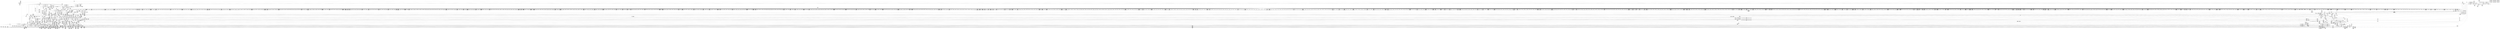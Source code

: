 digraph {
	CE0x4b531c0 [shape=record,shape=Mrecord,label="{CE0x4b531c0|may_create:_tobool23|security/selinux/hooks.c,1731|*SummSink*}"]
	CE0x4bdf9e0 [shape=record,shape=Mrecord,label="{CE0x4bdf9e0|may_create:_tobool15|security/selinux/hooks.c,1725|*SummSink*}"]
	CE0x4be4360 [shape=record,shape=Mrecord,label="{CE0x4be4360|i16_7|*Constant*}"]
	CE0x4b58e30 [shape=record,shape=Mrecord,label="{CE0x4b58e30|40:_%struct.super_block*,_56:_i8*,_:_CRE_568,569_}"]
	CE0x4be1c90 [shape=record,shape=Mrecord,label="{CE0x4be1c90|may_create:_tmp33|security/selinux/hooks.c,1725|*SummSource*}"]
	CE0x4b61bb0 [shape=record,shape=Mrecord,label="{CE0x4b61bb0|40:_%struct.super_block*,_56:_i8*,_:_CRE_869,870_}"]
	CE0x4b0c7e0 [shape=record,shape=Mrecord,label="{CE0x4b0c7e0|40:_%struct.super_block*,_56:_i8*,_:_CRE_166,167_}"]
	CE0x4b57670 [shape=record,shape=Mrecord,label="{CE0x4b57670|272:_i8*,_:_CRE_1323,1324_}"]
	CE0x4b5ea80 [shape=record,shape=Mrecord,label="{CE0x4b5ea80|40:_%struct.super_block*,_56:_i8*,_:_CRE_704,712_|*MultipleSource*|Function::selinux_inode_mkdir&Arg::dir::|Function::may_create&Arg::dir::|security/selinux/hooks.c,1713}"]
	CE0x4b58000 [shape=record,shape=Mrecord,label="{CE0x4b58000|272:_i8*,_:_CRE_1332,1333_}"]
	CE0x4b550d0 [shape=record,shape=Mrecord,label="{CE0x4b550d0|40:_%struct.super_block*,_56:_i8*,_:_CRE_488,496_|*MultipleSource*|Function::selinux_inode_mkdir&Arg::dir::|Function::may_create&Arg::dir::|security/selinux/hooks.c,1713}"]
	CE0x4bffa20 [shape=record,shape=Mrecord,label="{CE0x4bffa20|may_create:_tmp41|security/selinux/hooks.c,1728|*SummSink*}"]
	CE0x4b503a0 [shape=record,shape=Mrecord,label="{CE0x4b503a0|VOIDTB_TE:_CE_219,220_}"]
	CE0x4b118e0 [shape=record,shape=Mrecord,label="{CE0x4b118e0|may_create:_tmp20|security/selinux/hooks.c,1706}"]
	CE0x4bf2fb0 [shape=record,shape=Mrecord,label="{CE0x4bf2fb0|8:_i32,_22:_i16,_:_CRE_22,24_|*MultipleSource*|security/selinux/hooks.c,1714|security/selinux/hooks.c,1728|security/selinux/hooks.c,1714}"]
	CE0x4b73c50 [shape=record,shape=Mrecord,label="{CE0x4b73c50|272:_i8*,_:_CRE_176,184_|*MultipleSource*|*LoadInst*|security/selinux/hooks.c,1714|security/selinux/hooks.c,1714}"]
	CE0x4c1ee20 [shape=record,shape=Mrecord,label="{CE0x4c1ee20|may_create:_tmp58|security/selinux/hooks.c,1736|*SummSource*}"]
	CE0x4be7240 [shape=record,shape=Mrecord,label="{CE0x4be7240|may_create:_type|security/selinux/hooks.c,1719}"]
	CE0x4b1ae70 [shape=record,shape=Mrecord,label="{CE0x4b1ae70|selinux_inode_mkdir:_call|security/selinux/hooks.c,2784}"]
	CE0x4af8270 [shape=record,shape=Mrecord,label="{CE0x4af8270|may_create:_tmp16|security/selinux/hooks.c,1706|*SummSource*}"]
	CE0x4b7a830 [shape=record,shape=Mrecord,label="{CE0x4b7a830|272:_i8*,_:_CRE_472,480_|*MultipleSource*|*LoadInst*|security/selinux/hooks.c,1714|security/selinux/hooks.c,1714}"]
	CE0x4bccd20 [shape=record,shape=Mrecord,label="{CE0x4bccd20|272:_i8*,_:_CRE_1633,1634_}"]
	CE0x4b1ca30 [shape=record,shape=Mrecord,label="{CE0x4b1ca30|may_create:_tmp11|security/selinux/hooks.c,1706|*SummSource*}"]
	CE0x4b27780 [shape=record,shape=Mrecord,label="{CE0x4b27780|may_create:_if.end25|*SummSink*}"]
	CE0x4b73340 [shape=record,shape=Mrecord,label="{CE0x4b73340|272:_i8*,_:_CRE_132,136_|*MultipleSource*|*LoadInst*|security/selinux/hooks.c,1714|security/selinux/hooks.c,1714}"]
	CE0x4b11fd0 [shape=record,shape=Mrecord,label="{CE0x4b11fd0|GLOBAL:_current_task|Global_var:current_task|*SummSink*}"]
	CE0x4b3e4b0 [shape=record,shape=Mrecord,label="{CE0x4b3e4b0|40:_%struct.super_block*,_56:_i8*,_:_CRE_293,294_}"]
	CE0x4bea170 [shape=record,shape=Mrecord,label="{CE0x4bea170|may_create:_u|security/selinux/hooks.c,1720|*SummSource*}"]
	CE0x4b74850 [shape=record,shape=Mrecord,label="{CE0x4b74850|272:_i8*,_:_CRE_393,394_}"]
	CE0x4b658f0 [shape=record,shape=Mrecord,label="{CE0x4b658f0|40:_%struct.super_block*,_56:_i8*,_:_CRE_918,919_}"]
	CE0x4b016e0 [shape=record,shape=Mrecord,label="{CE0x4b016e0|i64*_getelementptr_inbounds_(_26_x_i64_,_26_x_i64_*___llvm_gcov_ctr217,_i64_0,_i64_1)|*Constant*|*SummSource*}"]
	CE0x4b26170 [shape=record,shape=Mrecord,label="{CE0x4b26170|i1_true|*Constant*}"]
	CE0x4c1bce0 [shape=record,shape=Mrecord,label="{CE0x4c1bce0|may_create:_tmp52|security/selinux/hooks.c,1732|*SummSource*}"]
	CE0x681c1f0 [shape=record,shape=Mrecord,label="{CE0x681c1f0|selinux_inode_mkdir:_tmp3|*SummSource*}"]
	CE0x4c00750 [shape=record,shape=Mrecord,label="{CE0x4c00750|may_create:_tmp45|security/selinux/hooks.c,1728|*SummSource*}"]
	CE0x4aff6c0 [shape=record,shape=Mrecord,label="{CE0x4aff6c0|i64_4|*Constant*|*SummSource*}"]
	CE0x4c1ef90 [shape=record,shape=Mrecord,label="{CE0x4c1ef90|may_create:_tmp58|security/selinux/hooks.c,1736|*SummSink*}"]
	CE0x4b52940 [shape=record,shape=Mrecord,label="{CE0x4b52940|VOIDTB_TE:_CE_315,316_}"]
	CE0x4bc8e60 [shape=record,shape=Mrecord,label="{CE0x4bc8e60|272:_i8*,_:_CRE_1351,1352_}"]
	CE0x4b1bdf0 [shape=record,shape=Mrecord,label="{CE0x4b1bdf0|i64*_getelementptr_inbounds_(_2_x_i64_,_2_x_i64_*___llvm_gcov_ctr224,_i64_0,_i64_0)|*Constant*|*SummSink*}"]
	CE0x4b4e2b0 [shape=record,shape=Mrecord,label="{CE0x4b4e2b0|VOIDTB_TE:_CE_188,189_}"]
	CE0x4b29550 [shape=record,shape=Mrecord,label="{CE0x4b29550|may_create:_if.then29|*SummSource*}"]
	CE0x4b4f900 [shape=record,shape=Mrecord,label="{CE0x4b4f900|VOIDTB_TE:_CE_209,210_}"]
	CE0x4b63870 [shape=record,shape=Mrecord,label="{CE0x4b63870|40:_%struct.super_block*,_56:_i8*,_:_CRE_892,893_}"]
	CE0x4b0f1c0 [shape=record,shape=Mrecord,label="{CE0x4b0f1c0|40:_%struct.super_block*,_56:_i8*,_:_CRE_56,64_|*MultipleSource*|Function::selinux_inode_mkdir&Arg::dir::|Function::may_create&Arg::dir::|security/selinux/hooks.c,1713}"]
	CE0x4b40bc0 [shape=record,shape=Mrecord,label="{CE0x4b40bc0|40:_%struct.super_block*,_56:_i8*,_:_CRE_384,388_|*MultipleSource*|Function::selinux_inode_mkdir&Arg::dir::|Function::may_create&Arg::dir::|security/selinux/hooks.c,1713}"]
	CE0x4b231a0 [shape=record,shape=Mrecord,label="{CE0x4b231a0|40:_%struct.super_block*,_56:_i8*,_:_CRE_557,558_}"]
	CE0x4bda1f0 [shape=record,shape=Mrecord,label="{CE0x4bda1f0|28:_i32,_:_CRE_70,71_}"]
	CE0x4c08610 [shape=record,shape=Mrecord,label="{CE0x4c08610|i64_16|*Constant*|*SummSink*}"]
	CE0x4b0ab90 [shape=record,shape=Mrecord,label="{CE0x4b0ab90|40:_%struct.super_block*,_56:_i8*,_:_CRE_104,112_|*MultipleSource*|Function::selinux_inode_mkdir&Arg::dir::|Function::may_create&Arg::dir::|security/selinux/hooks.c,1713}"]
	CE0x4b5f3c0 [shape=record,shape=Mrecord,label="{CE0x4b5f3c0|40:_%struct.super_block*,_56:_i8*,_:_CRE_744,752_|*MultipleSource*|Function::selinux_inode_mkdir&Arg::dir::|Function::may_create&Arg::dir::|security/selinux/hooks.c,1713}"]
	CE0x4b56f00 [shape=record,shape=Mrecord,label="{CE0x4b56f00|272:_i8*,_:_CRE_1316,1317_}"]
	CE0x4b0b520 [shape=record,shape=Mrecord,label="{CE0x4b0b520|40:_%struct.super_block*,_56:_i8*,_:_CRE_141,142_}"]
	CE0x4c1ea20 [shape=record,shape=Mrecord,label="{CE0x4c1ea20|may_create:_tmp57|security/selinux/hooks.c,1736|*SummSink*}"]
	CE0x4b3c430 [shape=record,shape=Mrecord,label="{CE0x4b3c430|40:_%struct.super_block*,_56:_i8*,_:_CRE_267,268_}"]
	CE0x4bdb3f0 [shape=record,shape=Mrecord,label="{CE0x4bdb3f0|28:_i32,_:_CRE_88,89_}"]
	CE0x4bcd9e0 [shape=record,shape=Mrecord,label="{CE0x4bcd9e0|272:_i8*,_:_CRE_1645,1646_}"]
	CE0x4b677c0 [shape=record,shape=Mrecord,label="{CE0x4b677c0|40:_%struct.super_block*,_56:_i8*,_:_CRE_976,977_}"]
	CE0x4bc43e0 [shape=record,shape=Mrecord,label="{CE0x4bc43e0|272:_i8*,_:_CRE_1311,1312_}"]
	CE0x4b06f20 [shape=record,shape=Mrecord,label="{CE0x4b06f20|40:_%struct.super_block*,_56:_i8*,_:_CRE_8,12_|*MultipleSource*|Function::selinux_inode_mkdir&Arg::dir::|Function::may_create&Arg::dir::|security/selinux/hooks.c,1713}"]
	CE0x4b653f0 [shape=record,shape=Mrecord,label="{CE0x4b653f0|40:_%struct.super_block*,_56:_i8*,_:_CRE_914,915_}"]
	CE0x4be03d0 [shape=record,shape=Mrecord,label="{CE0x4be03d0|i64_10|*Constant*|*SummSink*}"]
	CE0x4b671f0 [shape=record,shape=Mrecord,label="{CE0x4b671f0|40:_%struct.super_block*,_56:_i8*,_:_CRE_952,960_|*MultipleSource*|Function::selinux_inode_mkdir&Arg::dir::|Function::may_create&Arg::dir::|security/selinux/hooks.c,1713}"]
	CE0x4bc86f0 [shape=record,shape=Mrecord,label="{CE0x4bc86f0|272:_i8*,_:_CRE_1344,1345_}"]
	CE0x4b42200 [shape=record,shape=Mrecord,label="{CE0x4b42200|40:_%struct.super_block*,_56:_i8*,_:_CRE_464,472_|*MultipleSource*|Function::selinux_inode_mkdir&Arg::dir::|Function::may_create&Arg::dir::|security/selinux/hooks.c,1713}"]
	CE0x4b3d830 [shape=record,shape=Mrecord,label="{CE0x4b3d830|40:_%struct.super_block*,_56:_i8*,_:_CRE_283,284_}"]
	CE0x4c07af0 [shape=record,shape=Mrecord,label="{CE0x4c07af0|may_create:_and|security/selinux/hooks.c,1728}"]
	CE0x4b1ab50 [shape=record,shape=Mrecord,label="{CE0x4b1ab50|may_create:_if.end26|*SummSource*}"]
	CE0x4be62d0 [shape=record,shape=Mrecord,label="{CE0x4be62d0|i32_3|*Constant*|*SummSource*}"]
	CE0x4b64270 [shape=record,shape=Mrecord,label="{CE0x4b64270|40:_%struct.super_block*,_56:_i8*,_:_CRE_900,901_}"]
	CE0x4bd2ba0 [shape=record,shape=Mrecord,label="{CE0x4bd2ba0|272:_i8*,_:_CRE_1856,1864_|*MultipleSource*|*LoadInst*|security/selinux/hooks.c,1714|security/selinux/hooks.c,1714}"]
	CE0x4b113a0 [shape=record,shape=Mrecord,label="{CE0x4b113a0|may_create:_security|security/selinux/hooks.c,1706|*SummSource*}"]
	CE0x4b6d470 [shape=record,shape=Mrecord,label="{CE0x4b6d470|272:_i8*,_:_CRE_1239,1240_}"]
	CE0x4b24b20 [shape=record,shape=Mrecord,label="{CE0x4b24b20|may_create:_tmp7|security/selinux/hooks.c,1706}"]
	CE0x4c1f740 [shape=record,shape=Mrecord,label="{CE0x4c1f740|may_create:_tmp60|security/selinux/hooks.c,1737}"]
	CE0x4c04d20 [shape=record,shape=Mrecord,label="{CE0x4c04d20|may_create:_d_name|security/selinux/hooks.c,1730|*SummSink*}"]
	CE0x4c21180 [shape=record,shape=Mrecord,label="{CE0x4c21180|i64*_getelementptr_inbounds_(_26_x_i64_,_26_x_i64_*___llvm_gcov_ctr217,_i64_0,_i64_24)|*Constant*}"]
	CE0x4b51450 [shape=record,shape=Mrecord,label="{CE0x4b51450|VOIDTB_TE:_CE_280,288_|*MultipleSource*|Function::selinux_inode_mkdir&Arg::dentry::|Function::may_create&Arg::dentry::|security/selinux/hooks.c,1730}"]
	CE0x4b67f30 [shape=record,shape=Mrecord,label="{CE0x4b67f30|40:_%struct.super_block*,_56:_i8*,_:_CRE_980,981_}"]
	CE0x4b1f3f0 [shape=record,shape=Mrecord,label="{CE0x4b1f3f0|i8*_getelementptr_inbounds_(_25_x_i8_,_25_x_i8_*_.str3,_i32_0,_i32_0)|*Constant*|*SummSink*}"]
	"CONST[source:0(mediator),value:2(dynamic)][purpose:{object}]"
	CE0x4b0c720 [shape=record,shape=Mrecord,label="{CE0x4b0c720|40:_%struct.super_block*,_56:_i8*,_:_CRE_165,166_}"]
	CE0x4b42ac0 [shape=record,shape=Mrecord,label="{CE0x4b42ac0|40:_%struct.super_block*,_56:_i8*,_:_CRE_475,476_}"]
	CE0x4c1b190 [shape=record,shape=Mrecord,label="{CE0x4c1b190|i64_21|*Constant*}"]
	CE0x4b2b090 [shape=record,shape=Mrecord,label="{CE0x4b2b090|40:_%struct.super_block*,_56:_i8*,_:_CRE_177,178_}"]
	CE0x4b3ab30 [shape=record,shape=Mrecord,label="{CE0x4b3ab30|40:_%struct.super_block*,_56:_i8*,_:_CRE_247,248_}"]
	CE0x4b4b880 [shape=record,shape=Mrecord,label="{CE0x4b4b880|avc_has_perm:_entry}"]
	CE0x4b52370 [shape=record,shape=Mrecord,label="{CE0x4b52370|VOIDTB_TE:_CE_309,310_}"]
	CE0x4be3b80 [shape=record,shape=Mrecord,label="{CE0x4be3b80|may_create:_call14|security/selinux/hooks.c,1722}"]
	CE0x4bdaef0 [shape=record,shape=Mrecord,label="{CE0x4bdaef0|28:_i32,_:_CRE_83,84_}"]
	CE0x4bc8d50 [shape=record,shape=Mrecord,label="{CE0x4bc8d50|272:_i8*,_:_CRE_1350,1351_}"]
	CE0x4bb4090 [shape=record,shape=Mrecord,label="{CE0x4bb4090|COLLAPSED:_GCMRE___llvm_gcov_ctr98_internal_global_2_x_i64_zeroinitializer:_elem_0:default:}"]
	CE0x4bd08a0 [shape=record,shape=Mrecord,label="{CE0x4bd08a0|272:_i8*,_:_CRE_1688,1696_|*MultipleSource*|*LoadInst*|security/selinux/hooks.c,1714|security/selinux/hooks.c,1714}"]
	CE0x4c04460 [shape=record,shape=Mrecord,label="{CE0x4c04460|VOIDTB_TE:_CE_167,168_}"]
	CE0x4b61280 [shape=record,shape=Mrecord,label="{CE0x4b61280|40:_%struct.super_block*,_56:_i8*,_:_CRE_864,865_}"]
	CE0x4b032c0 [shape=record,shape=Mrecord,label="{CE0x4b032c0|selinux_inode_mkdir:_tmp1|*SummSource*}"]
	CE0x4b12a70 [shape=record,shape=Mrecord,label="{CE0x4b12a70|may_create:_if.then16|*SummSink*}"]
	CE0x4b3dbf0 [shape=record,shape=Mrecord,label="{CE0x4b3dbf0|40:_%struct.super_block*,_56:_i8*,_:_CRE_286,287_}"]
	CE0x4c01460 [shape=record,shape=Mrecord,label="{CE0x4c01460|may_create:_tmp46|security/selinux/hooks.c,1729|*SummSource*}"]
	CE0x4b58660 [shape=record,shape=Mrecord,label="{CE0x4b58660|272:_i8*,_:_CRE_1338,1339_}"]
	CE0x4bdc0f0 [shape=record,shape=Mrecord,label="{CE0x4bdc0f0|28:_i32,_:_CRE_101,102_}"]
	CE0x4b05630 [shape=record,shape=Mrecord,label="{CE0x4b05630|may_create:_tclass|Function::may_create&Arg::tclass::}"]
	CE0x4b54cc0 [shape=record,shape=Mrecord,label="{CE0x4b54cc0|may_create:_tmp52|security/selinux/hooks.c,1732}"]
	CE0x4b7c9f0 [shape=record,shape=Mrecord,label="{CE0x4b7c9f0|may_create:_i_sb|security/selinux/hooks.c,1714|*SummSource*}"]
	CE0x4b686b0 [shape=record,shape=Mrecord,label="{CE0x4b686b0|40:_%struct.super_block*,_56:_i8*,_:_CRE_992,1000_|*MultipleSource*|Function::selinux_inode_mkdir&Arg::dir::|Function::may_create&Arg::dir::|security/selinux/hooks.c,1713}"]
	CE0x4bc95d0 [shape=record,shape=Mrecord,label="{CE0x4bc95d0|272:_i8*,_:_CRE_1358,1359_}"]
	CE0x4af8c90 [shape=record,shape=Mrecord,label="{CE0x4af8c90|_call_void_lockdep_rcu_suspicious(i8*_getelementptr_inbounds_(_25_x_i8_,_25_x_i8_*_.str3,_i32_0,_i32_0),_i32_1706,_i8*_getelementptr_inbounds_(_45_x_i8_,_45_x_i8_*_.str12,_i32_0,_i32_0))_#10,_!dbg_!27731|security/selinux/hooks.c,1706|*SummSink*}"]
	CE0x4b01650 [shape=record,shape=Mrecord,label="{CE0x4b01650|may_create:_tmp|*SummSink*}"]
	CE0x4b13330 [shape=record,shape=Mrecord,label="{CE0x4b13330|may_create:_sid31|security/selinux/hooks.c,1739|*SummSource*}"]
	CE0x4b63370 [shape=record,shape=Mrecord,label="{CE0x4b63370|40:_%struct.super_block*,_56:_i8*,_:_CRE_888,889_}"]
	CE0x4b73a80 [shape=record,shape=Mrecord,label="{CE0x4b73a80|272:_i8*,_:_CRE_160,176_|*MultipleSource*|*LoadInst*|security/selinux/hooks.c,1714|security/selinux/hooks.c,1714}"]
	CE0x4c1fe10 [shape=record,shape=Mrecord,label="{CE0x4c1fe10|i64*_getelementptr_inbounds_(_26_x_i64_,_26_x_i64_*___llvm_gcov_ctr217,_i64_0,_i64_23)|*Constant*|*SummSink*}"]
	CE0x4bdb8f0 [shape=record,shape=Mrecord,label="{CE0x4bdb8f0|28:_i32,_:_CRE_93,94_}"]
	CE0x4bca7e0 [shape=record,shape=Mrecord,label="{CE0x4bca7e0|272:_i8*,_:_CRE_1375,1376_}"]
	CE0x4bd4bb0 [shape=record,shape=Mrecord,label="{CE0x4bd4bb0|272:_i8*,_:_CRE_2264,2268_|*MultipleSource*|*LoadInst*|security/selinux/hooks.c,1714|security/selinux/hooks.c,1714}"]
	CE0x4b5c530 [shape=record,shape=Mrecord,label="{CE0x4b5c530|40:_%struct.super_block*,_56:_i8*,_:_CRE_612,613_}"]
	CE0x4b11760 [shape=record,shape=Mrecord,label="{CE0x4b11760|COLLAPSED:_CMRE:_elem_0::|security/selinux/hooks.c,1706}"]
	CE0x4c008c0 [shape=record,shape=Mrecord,label="{CE0x4c008c0|may_create:_tmp45|security/selinux/hooks.c,1728|*SummSink*}"]
	CE0x4b6d250 [shape=record,shape=Mrecord,label="{CE0x4b6d250|272:_i8*,_:_CRE_1237,1238_}"]
	CE0x4bdbef0 [shape=record,shape=Mrecord,label="{CE0x4bdbef0|28:_i32,_:_CRE_99,100_}"]
	CE0x4b4a270 [shape=record,shape=Mrecord,label="{CE0x4b4a270|may_create:_tmp3|*SummSink*}"]
	CE0x4b54b50 [shape=record,shape=Mrecord,label="{CE0x4b54b50|may_create:_tmp51|security/selinux/hooks.c,1732|*SummSink*}"]
	CE0x4b65df0 [shape=record,shape=Mrecord,label="{CE0x4b65df0|40:_%struct.super_block*,_56:_i8*,_:_CRE_922,923_}"]
	CE0x4b813d0 [shape=record,shape=Mrecord,label="{CE0x4b813d0|272:_i8*,_:_CRE_629,630_}"]
	CE0x4b5f180 [shape=record,shape=Mrecord,label="{CE0x4b5f180|40:_%struct.super_block*,_56:_i8*,_:_CRE_736,740_|*MultipleSource*|Function::selinux_inode_mkdir&Arg::dir::|Function::may_create&Arg::dir::|security/selinux/hooks.c,1713}"]
	CE0x4b5dcc0 [shape=record,shape=Mrecord,label="{CE0x4b5dcc0|40:_%struct.super_block*,_56:_i8*,_:_CRE_664,672_|*MultipleSource*|Function::selinux_inode_mkdir&Arg::dir::|Function::may_create&Arg::dir::|security/selinux/hooks.c,1713}"]
	CE0x4bcfbe0 [shape=record,shape=Mrecord,label="{CE0x4bcfbe0|272:_i8*,_:_CRE_1677,1678_}"]
	CE0x4b7d630 [shape=record,shape=Mrecord,label="{CE0x4b7d630|272:_i8*,_:_CRE_571,572_}"]
	CE0x4b55e20 [shape=record,shape=Mrecord,label="{CE0x4b55e20|40:_%struct.super_block*,_56:_i8*,_:_CRE_528,536_|*MultipleSource*|Function::selinux_inode_mkdir&Arg::dir::|Function::may_create&Arg::dir::|security/selinux/hooks.c,1713}"]
	CE0x4b6fcd0 [shape=record,shape=Mrecord,label="{CE0x4b6fcd0|272:_i8*,_:_CRE_1277,1278_}"]
	CE0x4b21690 [shape=record,shape=Mrecord,label="{CE0x4b21690|i64_0|*Constant*|*SummSink*}"]
	CE0x4b530b0 [shape=record,shape=Mrecord,label="{CE0x4b530b0|may_create:_call22|security/selinux/hooks.c,1729|*SummSink*}"]
	CE0x4b6b9e0 [shape=record,shape=Mrecord,label="{CE0x4b6b9e0|272:_i8*,_:_CRE_1214,1215_}"]
	CE0x4c05dd0 [shape=record,shape=Mrecord,label="{CE0x4c05dd0|VOIDTB_TE:_CE_145,146_}"]
	CE0x4b51660 [shape=record,shape=Mrecord,label="{CE0x4b51660|VOIDTB_TE:_CE_288,296_|*MultipleSource*|Function::selinux_inode_mkdir&Arg::dentry::|Function::may_create&Arg::dentry::|security/selinux/hooks.c,1730}"]
	CE0x4b4a540 [shape=record,shape=Mrecord,label="{CE0x4b4a540|_call_void_mcount()_#3}"]
	CE0x4bc8c40 [shape=record,shape=Mrecord,label="{CE0x4bc8c40|272:_i8*,_:_CRE_1349,1350_}"]
	CE0x4c02260 [shape=record,shape=Mrecord,label="{CE0x4c02260|may_create:_tmp42|security/selinux/hooks.c,1728}"]
	CE0x4c18e00 [shape=record,shape=Mrecord,label="{CE0x4c18e00|may_create:_tobool23|security/selinux/hooks.c,1731}"]
	CE0x4b6b8d0 [shape=record,shape=Mrecord,label="{CE0x4b6b8d0|272:_i8*,_:_CRE_1213,1214_}"]
	CE0x4be36e0 [shape=record,shape=Mrecord,label="{CE0x4be36e0|i32_(i32,_i32,_i16,_i32,_%struct.common_audit_data*)*_bitcast_(i32_(i32,_i32,_i16,_i32,_%struct.common_audit_data.495*)*_avc_has_perm_to_i32_(i32,_i32,_i16,_i32,_%struct.common_audit_data*)*)|*Constant*|*SummSource*}"]
	CE0x4c06ab0 [shape=record,shape=Mrecord,label="{CE0x4c06ab0|VOIDTB_TE:_CE_56,64_|*MultipleSource*|Function::selinux_inode_mkdir&Arg::dentry::|Function::may_create&Arg::dentry::|security/selinux/hooks.c,1730}"]
	CE0x4b6d690 [shape=record,shape=Mrecord,label="{CE0x4b6d690|272:_i8*,_:_CRE_1241,1242_}"]
	CE0x4b10530 [shape=record,shape=Mrecord,label="{CE0x4b10530|may_create:_cred|security/selinux/hooks.c,1706}"]
	CE0x615ec70 [shape=record,shape=Mrecord,label="{CE0x615ec70|selinux_inode_mkdir:_tmp3|*SummSink*}"]
	CE0x4b0c960 [shape=record,shape=Mrecord,label="{CE0x4b0c960|40:_%struct.super_block*,_56:_i8*,_:_CRE_168,169_}"]
	CE0x4bcd050 [shape=record,shape=Mrecord,label="{CE0x4bcd050|272:_i8*,_:_CRE_1636,1637_}"]
	CE0x4b59d30 [shape=record,shape=Mrecord,label="{CE0x4b59d30|40:_%struct.super_block*,_56:_i8*,_:_CRE_580,581_}"]
	CE0x4b27420 [shape=record,shape=Mrecord,label="{CE0x4b27420|_call_void_mcount()_#3|*SummSink*}"]
	CE0x4b3ce30 [shape=record,shape=Mrecord,label="{CE0x4b3ce30|40:_%struct.super_block*,_56:_i8*,_:_CRE_275,276_}"]
	CE0x4b1fe90 [shape=record,shape=Mrecord,label="{CE0x4b1fe90|i32_1706|*Constant*|*SummSink*}"]
	CE0x4b270b0 [shape=record,shape=Mrecord,label="{CE0x4b270b0|may_create:_if.end}"]
	CE0x4bed420 [shape=record,shape=Mrecord,label="{CE0x4bed420|may_create:_tmp34|security/selinux/hooks.c,1726}"]
	CE0x4b0b760 [shape=record,shape=Mrecord,label="{CE0x4b0b760|40:_%struct.super_block*,_56:_i8*,_:_CRE_144,145_}"]
	CE0x4b520b0 [shape=record,shape=Mrecord,label="{CE0x4b520b0|VOIDTB_TE:_CE_307,308_}"]
	CE0x4b215b0 [shape=record,shape=Mrecord,label="{CE0x4b215b0|may_create:_newsid|security/selinux/hooks.c, 1709}"]
	CE0x4afa6e0 [shape=record,shape=Mrecord,label="{CE0x4afa6e0|28:_i32,_:_CRE_32,34_|*MultipleSource*|*LoadInst*|security/selinux/hooks.c,1713|security/selinux/hooks.c,1713|security/selinux/hooks.c,1722}"]
	CE0x4b177f0 [shape=record,shape=Mrecord,label="{CE0x4b177f0|may_create:_i_security|security/selinux/hooks.c,1713|*SummSource*}"]
	CE0x4b78850 [shape=record,shape=Mrecord,label="{CE0x4b78850|272:_i8*,_:_CRE_436,437_}"]
	CE0x4b54810 [shape=record,shape=Mrecord,label="{CE0x4b54810|i64*_getelementptr_inbounds_(_26_x_i64_,_26_x_i64_*___llvm_gcov_ctr217,_i64_0,_i64_19)|*Constant*}"]
	CE0x4b5cf30 [shape=record,shape=Mrecord,label="{CE0x4b5cf30|40:_%struct.super_block*,_56:_i8*,_:_CRE_620,621_}"]
	CE0x4bd15e0 [shape=record,shape=Mrecord,label="{CE0x4bd15e0|272:_i8*,_:_CRE_1760,1764_|*MultipleSource*|*LoadInst*|security/selinux/hooks.c,1714|security/selinux/hooks.c,1714}"]
	CE0x4b0d280 [shape=record,shape=Mrecord,label="{CE0x4b0d280|may_create:_tmp21|security/selinux/hooks.c,1706|*SummSource*}"]
	CE0x4aff590 [shape=record,shape=Mrecord,label="{CE0x4aff590|i64_4|*Constant*}"]
	CE0x4bec8f0 [shape=record,shape=Mrecord,label="{CE0x4bec8f0|may_create:_sid11|security/selinux/hooks.c,1716}"]
	CE0x4b25700 [shape=record,shape=Mrecord,label="{CE0x4b25700|avc_has_perm:_requested|Function::avc_has_perm&Arg::requested::|*SummSink*}"]
	CE0x4b42cf0 [shape=record,shape=Mrecord,label="{CE0x4b42cf0|40:_%struct.super_block*,_56:_i8*,_:_CRE_477,478_}"]
	CE0x4b781f0 [shape=record,shape=Mrecord,label="{CE0x4b781f0|272:_i8*,_:_CRE_430,431_}"]
	CE0x4c29f50 [shape=record,shape=Mrecord,label="{CE0x4c29f50|may_create:_retval.0}"]
	CE0x4bcc4a0 [shape=record,shape=Mrecord,label="{CE0x4bcc4a0|272:_i8*,_:_CRE_1625,1626_}"]
	CE0x4c1eca0 [shape=record,shape=Mrecord,label="{CE0x4c1eca0|may_create:_tmp58|security/selinux/hooks.c,1736}"]
	CE0x4c01a50 [shape=record,shape=Mrecord,label="{CE0x4c01a50|VOIDTB_TE:_CE_24,40_|*MultipleSource*|Function::selinux_inode_mkdir&Arg::dentry::|Function::may_create&Arg::dentry::|security/selinux/hooks.c,1730}"]
	CE0x4b723f0 [shape=record,shape=Mrecord,label="{CE0x4b723f0|272:_i8*,_:_CRE_64,72_|*MultipleSource*|*LoadInst*|security/selinux/hooks.c,1714|security/selinux/hooks.c,1714}"]
	CE0x4afb570 [shape=record,shape=Mrecord,label="{CE0x4afb570|28:_i32,_:_CRE_55,56_}"]
	CE0x695db20 [shape=record,shape=Mrecord,label="{CE0x695db20|may_create:_entry}"]
	CE0x4b59bf0 [shape=record,shape=Mrecord,label="{CE0x4b59bf0|40:_%struct.super_block*,_56:_i8*,_:_CRE_579,580_}"]
	CE0x4affad0 [shape=record,shape=Mrecord,label="{CE0x4affad0|get_current:_tmp2|*SummSource*}"]
	CE0x4beec50 [shape=record,shape=Mrecord,label="{CE0x4beec50|may_create:_tmp36|security/selinux/hooks.c,1728|*SummSink*}"]
	CE0x4b5ecc0 [shape=record,shape=Mrecord,label="{CE0x4b5ecc0|40:_%struct.super_block*,_56:_i8*,_:_CRE_712,728_|*MultipleSource*|Function::selinux_inode_mkdir&Arg::dir::|Function::may_create&Arg::dir::|security/selinux/hooks.c,1713}"]
	CE0x4b1add0 [shape=record,shape=Mrecord,label="{CE0x4b1add0|may_create:_if.end25}"]
	CE0x4b7d1f0 [shape=record,shape=Mrecord,label="{CE0x4b7d1f0|272:_i8*,_:_CRE_567,568_}"]
	CE0x4b63eb0 [shape=record,shape=Mrecord,label="{CE0x4b63eb0|40:_%struct.super_block*,_56:_i8*,_:_CRE_897,898_}"]
	CE0x4b0b2f0 [shape=record,shape=Mrecord,label="{CE0x4b0b2f0|40:_%struct.super_block*,_56:_i8*,_:_CRE_138,139_}"]
	CE0x4bdfd90 [shape=record,shape=Mrecord,label="{CE0x4bdfd90|may_create:_tobool15|security/selinux/hooks.c,1725|*SummSource*}"]
	CE0x4b20790 [shape=record,shape=Mrecord,label="{CE0x4b20790|may_create:_tmp17|security/selinux/hooks.c,1706}"]
	CE0x4b7e730 [shape=record,shape=Mrecord,label="{CE0x4b7e730|272:_i8*,_:_CRE_587,588_}"]
	CE0x4bc97f0 [shape=record,shape=Mrecord,label="{CE0x4bc97f0|272:_i8*,_:_CRE_1360,1361_}"]
	CE0x4bd36e0 [shape=record,shape=Mrecord,label="{CE0x4bd36e0|272:_i8*,_:_CRE_1879,1880_}"]
	CE0x4b1dc80 [shape=record,shape=Mrecord,label="{CE0x4b1dc80|_ret_i32_%retval.0,_!dbg_!27798|security/selinux/hooks.c,1742|*SummSink*}"]
	CE0x4b3ec30 [shape=record,shape=Mrecord,label="{CE0x4b3ec30|40:_%struct.super_block*,_56:_i8*,_:_CRE_299,300_}"]
	CE0x4bda0f0 [shape=record,shape=Mrecord,label="{CE0x4bda0f0|28:_i32,_:_CRE_69,70_}"]
	CE0x4b1f780 [shape=record,shape=Mrecord,label="{CE0x4b1f780|GLOBAL:_lockdep_rcu_suspicious|*Constant*|*SummSource*}"]
	CE0x4c1c380 [shape=record,shape=Mrecord,label="{CE0x4c1c380|i64*_getelementptr_inbounds_(_26_x_i64_,_26_x_i64_*___llvm_gcov_ctr217,_i64_0,_i64_20)|*Constant*}"]
	CE0x4b7f0c0 [shape=record,shape=Mrecord,label="{CE0x4b7f0c0|272:_i8*,_:_CRE_596,597_}"]
	"CONST[source:2(external),value:2(dynamic)][purpose:{subject}]"
	CE0x4bea1e0 [shape=record,shape=Mrecord,label="{CE0x4bea1e0|may_create:_u|security/selinux/hooks.c,1720}"]
	CE0x4b79840 [shape=record,shape=Mrecord,label="{CE0x4b79840|272:_i8*,_:_CRE_451,452_}"]
	CE0x4c39790 [shape=record,shape=Mrecord,label="{CE0x4c39790|i64*_getelementptr_inbounds_(_2_x_i64_,_2_x_i64_*___llvm_gcov_ctr98,_i64_0,_i64_0)|*Constant*}"]
	CE0x4b2ab50 [shape=record,shape=Mrecord,label="{CE0x4b2ab50|40:_%struct.super_block*,_56:_i8*,_:_CRE_170,171_}"]
	CE0x4b4fb20 [shape=record,shape=Mrecord,label="{CE0x4b4fb20|VOIDTB_TE:_CE_211,212_}"]
	CE0x4afb870 [shape=record,shape=Mrecord,label="{CE0x4afb870|i64_2|*Constant*|*SummSource*}"]
	CE0x439d0b0 [shape=record,shape=Mrecord,label="{CE0x439d0b0|selinux_inode_mkdir:_tmp2|*SummSink*}"]
	CE0x4b0c5a0 [shape=record,shape=Mrecord,label="{CE0x4b0c5a0|40:_%struct.super_block*,_56:_i8*,_:_CRE_163,164_}"]
	CE0x4b77970 [shape=record,shape=Mrecord,label="{CE0x4b77970|272:_i8*,_:_CRE_422,423_}"]
	CE0x4b07800 [shape=record,shape=Mrecord,label="{CE0x4b07800|selinux_inode_mkdir:_dir|Function::selinux_inode_mkdir&Arg::dir::|*SummSink*}"]
	CE0x4bea530 [shape=record,shape=Mrecord,label="{CE0x4bea530|may_create:_dentry12|security/selinux/hooks.c,1720}"]
	CE0x4c05ac0 [shape=record,shape=Mrecord,label="{CE0x4c05ac0|VOIDTB_TE:_CE_112,144_|*MultipleSource*|Function::selinux_inode_mkdir&Arg::dentry::|Function::may_create&Arg::dentry::|security/selinux/hooks.c,1730}"]
	CE0x4b2c350 [shape=record,shape=Mrecord,label="{CE0x4b2c350|40:_%struct.super_block*,_56:_i8*,_:_CRE_202,203_}"]
	CE0x439d040 [shape=record,shape=Mrecord,label="{CE0x439d040|selinux_inode_mkdir:_tmp2|*SummSource*}"]
	CE0x4bcaa00 [shape=record,shape=Mrecord,label="{CE0x4bcaa00|272:_i8*,_:_CRE_1376,1384_|*MultipleSource*|*LoadInst*|security/selinux/hooks.c,1714|security/selinux/hooks.c,1714}"]
	CE0x4af1ed0 [shape=record,shape=Mrecord,label="{CE0x4af1ed0|selinux_inode_mkdir:_entry|*SummSource*}"]
	CE0x4af71b0 [shape=record,shape=Mrecord,label="{CE0x4af71b0|i64*_getelementptr_inbounds_(_26_x_i64_,_26_x_i64_*___llvm_gcov_ctr217,_i64_0,_i64_1)|*Constant*|*SummSink*}"]
	CE0x4af7ed0 [shape=record,shape=Mrecord,label="{CE0x4af7ed0|i8*_getelementptr_inbounds_(_25_x_i8_,_25_x_i8_*_.str3,_i32_0,_i32_0)|*Constant*}"]
	CE0x4bcce30 [shape=record,shape=Mrecord,label="{CE0x4bcce30|272:_i8*,_:_CRE_1634,1635_}"]
	CE0x4b41680 [shape=record,shape=Mrecord,label="{CE0x4b41680|40:_%struct.super_block*,_56:_i8*,_:_CRE_424,432_|*MultipleSource*|Function::selinux_inode_mkdir&Arg::dir::|Function::may_create&Arg::dir::|security/selinux/hooks.c,1713}"]
	CE0x4bcf470 [shape=record,shape=Mrecord,label="{CE0x4bcf470|272:_i8*,_:_CRE_1670,1671_}"]
	CE0x4b3d970 [shape=record,shape=Mrecord,label="{CE0x4b3d970|40:_%struct.super_block*,_56:_i8*,_:_CRE_284,285_}"]
	CE0x4b4c0b0 [shape=record,shape=Mrecord,label="{CE0x4b4c0b0|may_create:_tmp9|security/selinux/hooks.c,1706}"]
	CE0x4bc8910 [shape=record,shape=Mrecord,label="{CE0x4bc8910|272:_i8*,_:_CRE_1346,1347_}"]
	CE0x4b0ad40 [shape=record,shape=Mrecord,label="{CE0x4b0ad40|40:_%struct.super_block*,_56:_i8*,_:_CRE_112,120_|*MultipleSource*|Function::selinux_inode_mkdir&Arg::dir::|Function::may_create&Arg::dir::|security/selinux/hooks.c,1713}"]
	CE0x4bff8f0 [shape=record,shape=Mrecord,label="{CE0x4bff8f0|may_create:_tmp41|security/selinux/hooks.c,1728|*SummSource*}"]
	CE0x4b2bb10 [shape=record,shape=Mrecord,label="{CE0x4b2bb10|40:_%struct.super_block*,_56:_i8*,_:_CRE_191,192_}"]
	CE0x4b5ccb0 [shape=record,shape=Mrecord,label="{CE0x4b5ccb0|40:_%struct.super_block*,_56:_i8*,_:_CRE_618,619_}"]
	CE0x4c005d0 [shape=record,shape=Mrecord,label="{CE0x4c005d0|may_create:_tmp45|security/selinux/hooks.c,1728}"]
	CE0x4b65a30 [shape=record,shape=Mrecord,label="{CE0x4b65a30|40:_%struct.super_block*,_56:_i8*,_:_CRE_919,920_}"]
	CE0x4b7b600 [shape=record,shape=Mrecord,label="{CE0x4b7b600|272:_i8*,_:_CRE_544,552_|*MultipleSource*|*LoadInst*|security/selinux/hooks.c,1714|security/selinux/hooks.c,1714}"]
	CE0x4b81920 [shape=record,shape=Mrecord,label="{CE0x4b81920|272:_i8*,_:_CRE_640,648_|*MultipleSource*|*LoadInst*|security/selinux/hooks.c,1714|security/selinux/hooks.c,1714}"]
	CE0x4b4d1b0 [shape=record,shape=Mrecord,label="{CE0x4b4d1b0|VOIDTB_TE:_CE_172,173_}"]
	CE0x4b57120 [shape=record,shape=Mrecord,label="{CE0x4b57120|272:_i8*,_:_CRE_1318,1319_}"]
	CE0x4c05bc0 [shape=record,shape=Mrecord,label="{CE0x4c05bc0|VOIDTB_TE:_CE_144,145_}"]
	CE0x4b22ad0 [shape=record,shape=Mrecord,label="{CE0x4b22ad0|may_create:_call4|security/selinux/hooks.c,1706|*SummSource*}"]
	CE0x4bda2f0 [shape=record,shape=Mrecord,label="{CE0x4bda2f0|28:_i32,_:_CRE_71,72_}"]
	CE0x4b7e2f0 [shape=record,shape=Mrecord,label="{CE0x4b7e2f0|272:_i8*,_:_CRE_583,584_}"]
	CE0x4bca5c0 [shape=record,shape=Mrecord,label="{CE0x4bca5c0|272:_i8*,_:_CRE_1373,1374_}"]
	CE0x4bced00 [shape=record,shape=Mrecord,label="{CE0x4bced00|272:_i8*,_:_CRE_1663,1664_}"]
	CE0x4b0bbe0 [shape=record,shape=Mrecord,label="{CE0x4b0bbe0|40:_%struct.super_block*,_56:_i8*,_:_CRE_150,151_}"]
	CE0x4b4a5e0 [shape=record,shape=Mrecord,label="{CE0x4b4a5e0|_call_void_mcount()_#3|*SummSource*}"]
	CE0x4b249b0 [shape=record,shape=Mrecord,label="{CE0x4b249b0|may_create:_tmp6|security/selinux/hooks.c,1706|*SummSink*}"]
	CE0x4b05190 [shape=record,shape=Mrecord,label="{CE0x4b05190|i16_7|*Constant*}"]
	CE0x4b5cdf0 [shape=record,shape=Mrecord,label="{CE0x4b5cdf0|40:_%struct.super_block*,_56:_i8*,_:_CRE_619,620_}"]
	CE0x4c07840 [shape=record,shape=Mrecord,label="{CE0x4c07840|may_create:_conv|security/selinux/hooks.c,1728|*SummSource*}"]
	CE0x4bf0e60 [shape=record,shape=Mrecord,label="{CE0x4bf0e60|may_create:_tmp38|security/selinux/hooks.c,1728|*SummSink*}"]
	CE0x4b5e3c0 [shape=record,shape=Mrecord,label="{CE0x4b5e3c0|40:_%struct.super_block*,_56:_i8*,_:_CRE_684,688_|*MultipleSource*|Function::selinux_inode_mkdir&Arg::dir::|Function::may_create&Arg::dir::|security/selinux/hooks.c,1713}"]
	CE0x4b3e5f0 [shape=record,shape=Mrecord,label="{CE0x4b3e5f0|40:_%struct.super_block*,_56:_i8*,_:_CRE_294,295_}"]
	CE0x4bd1d20 [shape=record,shape=Mrecord,label="{CE0x4bd1d20|272:_i8*,_:_CRE_1792,1800_|*MultipleSource*|*LoadInst*|security/selinux/hooks.c,1714|security/selinux/hooks.c,1714}"]
	CE0x4aeed00 [shape=record,shape=Mrecord,label="{CE0x4aeed00|may_create:_ad|security/selinux/hooks.c, 1710}"]
	CE0x4bd94f0 [shape=record,shape=Mrecord,label="{CE0x4bd94f0|28:_i32,_:_CRE_57,58_}"]
	CE0x4b4d3d0 [shape=record,shape=Mrecord,label="{CE0x4b4d3d0|VOIDTB_TE:_CE_174,175_}"]
	CE0x4bfff30 [shape=record,shape=Mrecord,label="{CE0x4bfff30|may_create:_tmp43|security/selinux/hooks.c,1728|*SummSink*}"]
	CE0x4b0e180 [shape=record,shape=Mrecord,label="{CE0x4b0e180|may_create:_tmp66|security/selinux/hooks.c,1742|*SummSink*}"]
	CE0x4bce7b0 [shape=record,shape=Mrecord,label="{CE0x4bce7b0|272:_i8*,_:_CRE_1658,1659_}"]
	CE0x4b74b80 [shape=record,shape=Mrecord,label="{CE0x4b74b80|272:_i8*,_:_CRE_396,397_}"]
	CE0x4b52fa0 [shape=record,shape=Mrecord,label="{CE0x4b52fa0|may_create:_call22|security/selinux/hooks.c,1729|*SummSource*}"]
	CE0x4b056a0 [shape=record,shape=Mrecord,label="{CE0x4b056a0|may_create:_tclass|Function::may_create&Arg::tclass::|*SummSource*}"]
	CE0x4bcfe00 [shape=record,shape=Mrecord,label="{CE0x4bcfe00|272:_i8*,_:_CRE_1679,1680_}"]
	CE0x4b7d960 [shape=record,shape=Mrecord,label="{CE0x4b7d960|272:_i8*,_:_CRE_574,575_}"]
	CE0x4b21620 [shape=record,shape=Mrecord,label="{CE0x4b21620|may_create:_newsid|security/selinux/hooks.c, 1709|*SummSource*}"]
	CE0x4b4fe50 [shape=record,shape=Mrecord,label="{CE0x4b4fe50|VOIDTB_TE:_CE_214,215_}"]
	CE0x4b66f70 [shape=record,shape=Mrecord,label="{CE0x4b66f70|40:_%struct.super_block*,_56:_i8*,_:_CRE_936,944_|*MultipleSource*|Function::selinux_inode_mkdir&Arg::dir::|Function::may_create&Arg::dir::|security/selinux/hooks.c,1713}"]
	CE0x4b5aaf0 [shape=record,shape=Mrecord,label="{CE0x4b5aaf0|40:_%struct.super_block*,_56:_i8*,_:_CRE_591,592_}"]
	CE0x4bd9df0 [shape=record,shape=Mrecord,label="{CE0x4bd9df0|28:_i32,_:_CRE_66,67_}"]
	CE0x4b58110 [shape=record,shape=Mrecord,label="{CE0x4b58110|272:_i8*,_:_CRE_1333,1334_}"]
	CE0x4b0aef0 [shape=record,shape=Mrecord,label="{CE0x4b0aef0|40:_%struct.super_block*,_56:_i8*,_:_CRE_120,128_|*MultipleSource*|Function::selinux_inode_mkdir&Arg::dir::|Function::may_create&Arg::dir::|security/selinux/hooks.c,1713}"]
	CE0x4b64b30 [shape=record,shape=Mrecord,label="{CE0x4b64b30|40:_%struct.super_block*,_56:_i8*,_:_CRE_907,908_}"]
	CE0x4b281a0 [shape=record,shape=Mrecord,label="{CE0x4b281a0|may_create:_do.body|*SummSink*}"]
	CE0x4b4eb30 [shape=record,shape=Mrecord,label="{CE0x4b4eb30|VOIDTB_TE:_CE_196,197_}"]
	CE0x4bd52f0 [shape=record,shape=Mrecord,label="{CE0x4bd52f0|may_create:_tmp26|security/selinux/hooks.c,1714}"]
	CE0x4b6d8b0 [shape=record,shape=Mrecord,label="{CE0x4b6d8b0|272:_i8*,_:_CRE_1243,1244_}"]
	CE0x4b58880 [shape=record,shape=Mrecord,label="{CE0x4b58880|272:_i8*,_:_CRE_1340,1341_}"]
	CE0x4bf1260 [shape=record,shape=Mrecord,label="{CE0x4bf1260|may_create:_tmp39|security/selinux/hooks.c,1728|*SummSource*}"]
	CE0x4c1dde0 [shape=record,shape=Mrecord,label="{CE0x4c1dde0|may_create:_tmp47|security/selinux/hooks.c,1731|*SummSink*}"]
	CE0x4b58220 [shape=record,shape=Mrecord,label="{CE0x4b58220|272:_i8*,_:_CRE_1334,1335_}"]
	CE0x4b1b740 [shape=record,shape=Mrecord,label="{CE0x4b1b740|_call_void_mcount()_#3|*SummSink*}"]
	CE0x4c1c020 [shape=record,shape=Mrecord,label="{CE0x4c1c020|may_create:_tmp53|security/selinux/hooks.c,1733|*SummSource*}"]
	CE0x4c1c630 [shape=record,shape=Mrecord,label="{CE0x4c1c630|i64*_getelementptr_inbounds_(_26_x_i64_,_26_x_i64_*___llvm_gcov_ctr217,_i64_0,_i64_20)|*Constant*|*SummSource*}"]
	CE0x4b3bcb0 [shape=record,shape=Mrecord,label="{CE0x4b3bcb0|40:_%struct.super_block*,_56:_i8*,_:_CRE_261,262_}"]
	CE0x4b0bca0 [shape=record,shape=Mrecord,label="{CE0x4b0bca0|40:_%struct.super_block*,_56:_i8*,_:_CRE_151,152_}"]
	CE0x4bd0350 [shape=record,shape=Mrecord,label="{CE0x4bd0350|272:_i8*,_:_CRE_1684,1685_}"]
	CE0x4c04570 [shape=record,shape=Mrecord,label="{CE0x4c04570|VOIDTB_TE:_CE_168,169_}"]
	CE0x4bc94c0 [shape=record,shape=Mrecord,label="{CE0x4bc94c0|272:_i8*,_:_CRE_1357,1358_}"]
	CE0x4bd2290 [shape=record,shape=Mrecord,label="{CE0x4bd2290|272:_i8*,_:_CRE_1816,1824_|*MultipleSource*|*LoadInst*|security/selinux/hooks.c,1714|security/selinux/hooks.c,1714}"]
	CE0x4be37c0 [shape=record,shape=Mrecord,label="{CE0x4be37c0|i32_(i32,_i32,_i16,_i32,_%struct.common_audit_data*)*_bitcast_(i32_(i32,_i32,_i16,_i32,_%struct.common_audit_data.495*)*_avc_has_perm_to_i32_(i32,_i32,_i16,_i32,_%struct.common_audit_data*)*)|*Constant*|*SummSink*}"]
	CE0x4beeae0 [shape=record,shape=Mrecord,label="{CE0x4beeae0|may_create:_tmp36|security/selinux/hooks.c,1728|*SummSource*}"]
	CE0x4b6aa40 [shape=record,shape=Mrecord,label="{CE0x4b6aa40|272:_i8*,_:_CRE_712,720_|*MultipleSource*|*LoadInst*|security/selinux/hooks.c,1714|security/selinux/hooks.c,1714}"]
	CE0x4b81700 [shape=record,shape=Mrecord,label="{CE0x4b81700|272:_i8*,_:_CRE_1208,1209_}"]
	CE0x4b70110 [shape=record,shape=Mrecord,label="{CE0x4b70110|272:_i8*,_:_CRE_1280,1288_|*MultipleSource*|*LoadInst*|security/selinux/hooks.c,1714|security/selinux/hooks.c,1714}"]
	CE0x4b7fa50 [shape=record,shape=Mrecord,label="{CE0x4b7fa50|272:_i8*,_:_CRE_605,606_}"]
	CE0x4b635f0 [shape=record,shape=Mrecord,label="{CE0x4b635f0|40:_%struct.super_block*,_56:_i8*,_:_CRE_890,891_}"]
	CE0x4bda5f0 [shape=record,shape=Mrecord,label="{CE0x4bda5f0|28:_i32,_:_CRE_74,75_}"]
	CE0x4b0ecc0 [shape=record,shape=Mrecord,label="{CE0x4b0ecc0|40:_%struct.super_block*,_56:_i8*,_:_CRE_16,24_|*MultipleSource*|Function::selinux_inode_mkdir&Arg::dir::|Function::may_create&Arg::dir::|security/selinux/hooks.c,1713}"]
	CE0x4b62bf0 [shape=record,shape=Mrecord,label="{CE0x4b62bf0|40:_%struct.super_block*,_56:_i8*,_:_CRE_882,883_}"]
	CE0x4bd4640 [shape=record,shape=Mrecord,label="{CE0x4bd4640|272:_i8*,_:_CRE_2120,2248_|*MultipleSource*|*LoadInst*|security/selinux/hooks.c,1714|security/selinux/hooks.c,1714}"]
	CE0x4b7c6b0 [shape=record,shape=Mrecord,label="{CE0x4b7c6b0|i32_8|*Constant*}"]
	CE0x4b236a0 [shape=record,shape=Mrecord,label="{CE0x4b236a0|40:_%struct.super_block*,_56:_i8*,_:_CRE_561,562_}"]
	CE0x4be4a20 [shape=record,shape=Mrecord,label="{CE0x4be4a20|i32_9437184|*Constant*|*SummSource*}"]
	CE0x4b6cf20 [shape=record,shape=Mrecord,label="{CE0x4b6cf20|272:_i8*,_:_CRE_1234,1235_}"]
	CE0x4bd4f50 [shape=record,shape=Mrecord,label="{CE0x4bd4f50|may_create:_tmp25|security/selinux/hooks.c,1714|*SummSource*}"]
	CE0x4b58550 [shape=record,shape=Mrecord,label="{CE0x4b58550|272:_i8*,_:_CRE_1337,1338_}"]
	CE0x4b79fb0 [shape=record,shape=Mrecord,label="{CE0x4b79fb0|272:_i8*,_:_CRE_458,459_}"]
	CE0x4b80e80 [shape=record,shape=Mrecord,label="{CE0x4b80e80|272:_i8*,_:_CRE_624,625_}"]
	CE0x4b4dc50 [shape=record,shape=Mrecord,label="{CE0x4b4dc50|VOIDTB_TE:_CE_182,183_}"]
	CE0x4b56ce0 [shape=record,shape=Mrecord,label="{CE0x4b56ce0|272:_i8*,_:_CRE_1314,1315_}"]
	CE0x4b7b430 [shape=record,shape=Mrecord,label="{CE0x4b7b430|272:_i8*,_:_CRE_536,540_|*MultipleSource*|*LoadInst*|security/selinux/hooks.c,1714|security/selinux/hooks.c,1714}"]
	CE0x4b05330 [shape=record,shape=Mrecord,label="{CE0x4b05330|i16_7|*Constant*|*SummSource*}"]
	CE0x681c120 [shape=record,shape=Mrecord,label="{CE0x681c120|selinux_inode_mkdir:_tmp3}"]
	CE0x4bdf310 [shape=record,shape=Mrecord,label="{CE0x4bdf310|avc_has_perm:_auditdata|Function::avc_has_perm&Arg::auditdata::|*SummSource*}"]
	CE0x4b62d30 [shape=record,shape=Mrecord,label="{CE0x4b62d30|40:_%struct.super_block*,_56:_i8*,_:_CRE_883,884_}"]
	CE0x4b25a70 [shape=record,shape=Mrecord,label="{CE0x4b25a70|avc_has_perm:_ssid|Function::avc_has_perm&Arg::ssid::|*SummSink*}"]
	CE0x4bd3110 [shape=record,shape=Mrecord,label="{CE0x4bd3110|272:_i8*,_:_CRE_1874,1875_}"]
	CE0x4b3c070 [shape=record,shape=Mrecord,label="{CE0x4b3c070|40:_%struct.super_block*,_56:_i8*,_:_CRE_264,265_}"]
	CE0x4b4dd60 [shape=record,shape=Mrecord,label="{CE0x4b4dd60|VOIDTB_TE:_CE_183,184_}"]
	CE0x4b675c0 [shape=record,shape=Mrecord,label="{CE0x4b675c0|40:_%struct.super_block*,_56:_i8*,_:_CRE_968,976_|*MultipleSource*|Function::selinux_inode_mkdir&Arg::dir::|Function::may_create&Arg::dir::|security/selinux/hooks.c,1713}"]
	CE0x4b75430 [shape=record,shape=Mrecord,label="{CE0x4b75430|272:_i8*,_:_CRE_403,404_}"]
	CE0x4b812c0 [shape=record,shape=Mrecord,label="{CE0x4b812c0|272:_i8*,_:_CRE_628,629_}"]
	CE0x4b2b690 [shape=record,shape=Mrecord,label="{CE0x4b2b690|40:_%struct.super_block*,_56:_i8*,_:_CRE_185,186_}"]
	CE0x4b61040 [shape=record,shape=Mrecord,label="{CE0x4b61040|40:_%struct.super_block*,_56:_i8*,_:_CRE_856,864_|*MultipleSource*|Function::selinux_inode_mkdir&Arg::dir::|Function::may_create&Arg::dir::|security/selinux/hooks.c,1713}"]
	CE0x4afa0e0 [shape=record,shape=Mrecord,label="{CE0x4afa0e0|28:_i32,_:_CRE_20,21_}"]
	CE0x4b6f340 [shape=record,shape=Mrecord,label="{CE0x4b6f340|272:_i8*,_:_CRE_1268,1269_}"]
	CE0x4be6900 [shape=record,shape=Mrecord,label="{CE0x4be6900|0:_i32,_:_SCMRE:_elem_0:default:}"]
	CE0x4b0b3f0 [shape=record,shape=Mrecord,label="{CE0x4b0b3f0|40:_%struct.super_block*,_56:_i8*,_:_CRE_139,140_}"]
	CE0x4bca4b0 [shape=record,shape=Mrecord,label="{CE0x4bca4b0|272:_i8*,_:_CRE_1372,1373_}"]
	CE0x4b59e70 [shape=record,shape=Mrecord,label="{CE0x4b59e70|40:_%struct.super_block*,_56:_i8*,_:_CRE_581,582_}"]
	CE0x4b80c60 [shape=record,shape=Mrecord,label="{CE0x4b80c60|272:_i8*,_:_CRE_622,623_}"]
	CE0x4c03280 [shape=record,shape=Mrecord,label="{CE0x4c03280|VOIDTB_TE:_CE_150,151_}"]
	CE0x4afa920 [shape=record,shape=Mrecord,label="{CE0x4afa920|28:_i32,_:_CRE_34,35_|*MultipleSource*|*LoadInst*|security/selinux/hooks.c,1713|security/selinux/hooks.c,1713|security/selinux/hooks.c,1722}"]
	CE0x4b72dd0 [shape=record,shape=Mrecord,label="{CE0x4b72dd0|272:_i8*,_:_CRE_112,120_|*MultipleSource*|*LoadInst*|security/selinux/hooks.c,1714|security/selinux/hooks.c,1714}"]
	CE0x4c1fd60 [shape=record,shape=Mrecord,label="{CE0x4c1fd60|i64*_getelementptr_inbounds_(_26_x_i64_,_26_x_i64_*___llvm_gcov_ctr217,_i64_0,_i64_23)|*Constant*|*SummSource*}"]
	CE0x4b3eff0 [shape=record,shape=Mrecord,label="{CE0x4b3eff0|40:_%struct.super_block*,_56:_i8*,_:_CRE_302,303_}"]
	CE0x4afb230 [shape=record,shape=Mrecord,label="{CE0x4afb230|28:_i32,_:_CRE_51,52_}"]
	CE0x4b79730 [shape=record,shape=Mrecord,label="{CE0x4b79730|272:_i8*,_:_CRE_450,451_}"]
	CE0x4b4a990 [shape=record,shape=Mrecord,label="{CE0x4b4a990|may_create:_call|security/selinux/hooks.c,1706|*SummSink*}"]
	CE0x4bdb1f0 [shape=record,shape=Mrecord,label="{CE0x4bdb1f0|28:_i32,_:_CRE_86,87_}"]
	CE0x4b3d6f0 [shape=record,shape=Mrecord,label="{CE0x4b3d6f0|40:_%struct.super_block*,_56:_i8*,_:_CRE_282,283_}"]
	CE0x4b69290 [shape=record,shape=Mrecord,label="{CE0x4b69290|272:_i8*,_:_CRE_264,268_|*MultipleSource*|*LoadInst*|security/selinux/hooks.c,1714|security/selinux/hooks.c,1714}"]
	CE0x4bae9a0 [shape=record,shape=Mrecord,label="{CE0x4bae9a0|i64*_getelementptr_inbounds_(_2_x_i64_,_2_x_i64_*___llvm_gcov_ctr98,_i64_0,_i64_0)|*Constant*|*SummSource*}"]
	CE0x4c1ce70 [shape=record,shape=Mrecord,label="{CE0x4c1ce70|may_create:_tmp54|security/selinux/hooks.c,1733|*SummSource*}"]
	CE0x4b4a6f0 [shape=record,shape=Mrecord,label="{CE0x4b4a6f0|_call_void_mcount()_#3|*SummSink*}"]
	CE0x4b6f560 [shape=record,shape=Mrecord,label="{CE0x4b6f560|272:_i8*,_:_CRE_1270,1271_}"]
	CE0x4b4e5e0 [shape=record,shape=Mrecord,label="{CE0x4b4e5e0|VOIDTB_TE:_CE_191,192_}"]
	CE0x4b2acd0 [shape=record,shape=Mrecord,label="{CE0x4b2acd0|40:_%struct.super_block*,_56:_i8*,_:_CRE_172,173_}"]
	CE0x4b29250 [shape=record,shape=Mrecord,label="{CE0x4b29250|may_create:_if.end30|*SummSource*}"]
	CE0x4b51240 [shape=record,shape=Mrecord,label="{CE0x4b51240|VOIDTB_TE:_CE_272,280_|*MultipleSource*|Function::selinux_inode_mkdir&Arg::dentry::|Function::may_create&Arg::dentry::|security/selinux/hooks.c,1730}"]
	CE0x4af9c50 [shape=record,shape=Mrecord,label="{CE0x4af9c50|28:_i32,_:_CRE_15,16_}"]
	CE0x4b77420 [shape=record,shape=Mrecord,label="{CE0x4b77420|272:_i8*,_:_CRE_417,418_}"]
	CE0x4c1e370 [shape=record,shape=Mrecord,label="{CE0x4c1e370|may_create:_tmp47|security/selinux/hooks.c,1731}"]
	CE0x4b621f0 [shape=record,shape=Mrecord,label="{CE0x4b621f0|40:_%struct.super_block*,_56:_i8*,_:_CRE_874,875_}"]
	CE0x4b5a5f0 [shape=record,shape=Mrecord,label="{CE0x4b5a5f0|40:_%struct.super_block*,_56:_i8*,_:_CRE_587,588_}"]
	CE0x4b00b10 [shape=record,shape=Mrecord,label="{CE0x4b00b10|GLOBAL:_may_create.__warned|Global_var:may_create.__warned|*SummSink*}"]
	CE0x4c20210 [shape=record,shape=Mrecord,label="{CE0x4c20210|may_create:_tmp61|security/selinux/hooks.c,1737}"]
	CE0x4b620b0 [shape=record,shape=Mrecord,label="{CE0x4b620b0|40:_%struct.super_block*,_56:_i8*,_:_CRE_873,874_}"]
	CE0x4b0bd60 [shape=record,shape=Mrecord,label="{CE0x4b0bd60|40:_%struct.super_block*,_56:_i8*,_:_CRE_152,153_}"]
	CE0x4b56760 [shape=record,shape=Mrecord,label="{CE0x4b56760|40:_%struct.super_block*,_56:_i8*,_:_CRE_552,553_}"]
	CE0x4b22780 [shape=record,shape=Mrecord,label="{CE0x4b22780|may_create:_tmp18|security/selinux/hooks.c,1706|*SummSink*}"]
	CE0x4bd0570 [shape=record,shape=Mrecord,label="{CE0x4bd0570|272:_i8*,_:_CRE_1686,1687_}"]
	CE0x4c068f0 [shape=record,shape=Mrecord,label="{CE0x4c068f0|VOIDTB_TE:_CE_48,52_|*MultipleSource*|Function::selinux_inode_mkdir&Arg::dentry::|Function::may_create&Arg::dentry::|security/selinux/hooks.c,1730}"]
	CE0x4c00ec0 [shape=record,shape=Mrecord,label="{CE0x4c00ec0|may_create:_sid21|security/selinux/hooks.c,1729|*SummSource*}"]
	CE0x4b46eb0 [shape=record,shape=Mrecord,label="{CE0x4b46eb0|get_current:_tmp3|*SummSource*}"]
	CE0x4b105a0 [shape=record,shape=Mrecord,label="{CE0x4b105a0|i32_10|*Constant*|*SummSink*}"]
	CE0x4becea0 [shape=record,shape=Mrecord,label="{CE0x4becea0|0:_i32,_4:_i32,_8:_i32,_12:_i32,_:_CMRE_4,8_|*MultipleSource*|security/selinux/hooks.c,1706|security/selinux/hooks.c,1706|security/selinux/hooks.c,1716}"]
	CE0x4c051d0 [shape=record,shape=Mrecord,label="{CE0x4c051d0|VOIDTB_TE:_CE_90,91_}"]
	CE0x4c1b200 [shape=record,shape=Mrecord,label="{CE0x4c1b200|i64_21|*Constant*|*SummSource*}"]
	CE0x4bdb7f0 [shape=record,shape=Mrecord,label="{CE0x4bdb7f0|28:_i32,_:_CRE_92,93_}"]
	CE0x4af2d20 [shape=record,shape=Mrecord,label="{CE0x4af2d20|i64_1|*Constant*|*SummSource*}"]
	CE0x4c1b3b0 [shape=record,shape=Mrecord,label="{CE0x4c1b3b0|may_create:_tmp56|security/selinux/hooks.c,1736}"]
	CE0x4b0b460 [shape=record,shape=Mrecord,label="{CE0x4b0b460|40:_%struct.super_block*,_56:_i8*,_:_CRE_140,141_}"]
	CE0x4b2c290 [shape=record,shape=Mrecord,label="{CE0x4b2c290|40:_%struct.super_block*,_56:_i8*,_:_CRE_201,202_}"]
	CE0x4c18bc0 [shape=record,shape=Mrecord,label="{CE0x4c18bc0|GLOBAL:_security_transition_sid|*Constant*|*SummSink*}"]
	CE0x4bdcae0 [shape=record,shape=Mrecord,label="{CE0x4bdcae0|28:_i32,_:_CRE_110,111_}"]
	CE0x4b1d2f0 [shape=record,shape=Mrecord,label="{CE0x4b1d2f0|i64*_getelementptr_inbounds_(_26_x_i64_,_26_x_i64_*___llvm_gcov_ctr217,_i64_0,_i64_6)|*Constant*}"]
	CE0x4b802d0 [shape=record,shape=Mrecord,label="{CE0x4b802d0|272:_i8*,_:_CRE_613,614_}"]
	CE0x4b5fe80 [shape=record,shape=Mrecord,label="{CE0x4b5fe80|40:_%struct.super_block*,_56:_i8*,_:_CRE_792,800_|*MultipleSource*|Function::selinux_inode_mkdir&Arg::dir::|Function::may_create&Arg::dir::|security/selinux/hooks.c,1713}"]
	CE0x4bdf830 [shape=record,shape=Mrecord,label="{CE0x4bdf830|_ret_i32_%retval.0,_!dbg_!27728|security/selinux/avc.c,775|*SummSink*}"]
	CE0x4bd3a10 [shape=record,shape=Mrecord,label="{CE0x4bd3a10|272:_i8*,_:_CRE_1888,1896_|*MultipleSource*|*LoadInst*|security/selinux/hooks.c,1714|security/selinux/hooks.c,1714}"]
	CE0x4bdf1c0 [shape=record,shape=Mrecord,label="{CE0x4bdf1c0|avc_has_perm:_auditdata|Function::avc_has_perm&Arg::auditdata::}"]
	CE0x4b7f2e0 [shape=record,shape=Mrecord,label="{CE0x4b7f2e0|272:_i8*,_:_CRE_598,599_}"]
	CE0x4c04020 [shape=record,shape=Mrecord,label="{CE0x4c04020|VOIDTB_TE:_CE_163,164_}"]
	CE0x4b3a800 [shape=record,shape=Mrecord,label="{CE0x4b3a800|40:_%struct.super_block*,_56:_i8*,_:_CRE_243,244_}"]
	CE0x4b2b390 [shape=record,shape=Mrecord,label="{CE0x4b2b390|40:_%struct.super_block*,_56:_i8*,_:_CRE_181,182_}"]
	CE0x4b5d570 [shape=record,shape=Mrecord,label="{CE0x4b5d570|40:_%struct.super_block*,_56:_i8*,_:_CRE_632,640_|*MultipleSource*|Function::selinux_inode_mkdir&Arg::dir::|Function::may_create&Arg::dir::|security/selinux/hooks.c,1713}"]
	CE0x4b25cb0 [shape=record,shape=Mrecord,label="{CE0x4b25cb0|may_create:_tmp14|security/selinux/hooks.c,1706}"]
	CE0x4afbe50 [shape=record,shape=Mrecord,label="{CE0x4afbe50|get_current:_entry|*SummSource*}"]
	CE0x4b4ec40 [shape=record,shape=Mrecord,label="{CE0x4b4ec40|VOIDTB_TE:_CE_197,198_}"]
	CE0x4c1a1e0 [shape=record,shape=Mrecord,label="{CE0x4c1a1e0|may_create:_tobool28|security/selinux/hooks.c,1736}"]
	CE0x4b4f3b0 [shape=record,shape=Mrecord,label="{CE0x4b4f3b0|VOIDTB_TE:_CE_204,205_}"]
	CE0x4b5a870 [shape=record,shape=Mrecord,label="{CE0x4b5a870|40:_%struct.super_block*,_56:_i8*,_:_CRE_589,590_}"]
	CE0x4b4a1b0 [shape=record,shape=Mrecord,label="{CE0x4b4a1b0|may_create:_tmp3|*SummSource*}"]
	CE0x4b7e840 [shape=record,shape=Mrecord,label="{CE0x4b7e840|272:_i8*,_:_CRE_588,589_}"]
	CE0x4b51a80 [shape=record,shape=Mrecord,label="{CE0x4b51a80|VOIDTB_TE:_CE_304,305_}"]
	CE0x4b4ea20 [shape=record,shape=Mrecord,label="{CE0x4b4ea20|VOIDTB_TE:_CE_195,196_}"]
	CE0x4b4e1a0 [shape=record,shape=Mrecord,label="{CE0x4b4e1a0|VOIDTB_TE:_CE_187,188_}"]
	CE0x4b76fe0 [shape=record,shape=Mrecord,label="{CE0x4b76fe0|272:_i8*,_:_CRE_413,414_}"]
	CE0x4b80d70 [shape=record,shape=Mrecord,label="{CE0x4b80d70|272:_i8*,_:_CRE_623,624_}"]
	CE0x4bd3270 [shape=record,shape=Mrecord,label="{CE0x4bd3270|272:_i8*,_:_CRE_1876,1877_}"]
	CE0x4af9910 [shape=record,shape=Mrecord,label="{CE0x4af9910|28:_i32,_:_CRE_10,11_}"]
	CE0x4b1ac60 [shape=record,shape=Mrecord,label="{CE0x4b1ac60|may_create:_if.end26|*SummSink*}"]
	CE0x4af83e0 [shape=record,shape=Mrecord,label="{CE0x4af83e0|may_create:_tmp16|security/selinux/hooks.c,1706|*SummSink*}"]
	CE0x4b7bb70 [shape=record,shape=Mrecord,label="{CE0x4b7bb70|272:_i8*,_:_CRE_562,563_}"]
	CE0x4b0d990 [shape=record,shape=Mrecord,label="{CE0x4b0d990|i32_10|*Constant*|*SummSource*}"]
	CE0x5e83950 [shape=record,shape=Mrecord,label="{CE0x5e83950|_call_void_mcount()_#3|*SummSource*}"]
	CE0x4b74680 [shape=record,shape=Mrecord,label="{CE0x4b74680|272:_i8*,_:_CRE_384,388_|*MultipleSource*|*LoadInst*|security/selinux/hooks.c,1714|security/selinux/hooks.c,1714}"]
	CE0x4b3b170 [shape=record,shape=Mrecord,label="{CE0x4b3b170|40:_%struct.super_block*,_56:_i8*,_:_CRE_252,253_}"]
	CE0x4b20e00 [shape=record,shape=Mrecord,label="{CE0x4b20e00|GLOBAL:_current_task|Global_var:current_task}"]
	CE0x4be51a0 [shape=record,shape=Mrecord,label="{CE0x4be51a0|0:_i32,_4:_i32,_8:_i32,_12:_i32,_:_CMRE_12,16_|*MultipleSource*|security/selinux/hooks.c,1706|security/selinux/hooks.c,1706|security/selinux/hooks.c,1716}"]
	CE0x4b7f3f0 [shape=record,shape=Mrecord,label="{CE0x4b7f3f0|272:_i8*,_:_CRE_599,600_}"]
	CE0x4bde020 [shape=record,shape=Mrecord,label="{CE0x4bde020|28:_i32,_:_CRE_168,184_|*MultipleSource*|*LoadInst*|security/selinux/hooks.c,1713|security/selinux/hooks.c,1713|security/selinux/hooks.c,1722}"]
	CE0x4b67a00 [shape=record,shape=Mrecord,label="{CE0x4b67a00|40:_%struct.super_block*,_56:_i8*,_:_CRE_977,978_}"]
	CE0x4b614c0 [shape=record,shape=Mrecord,label="{CE0x4b614c0|40:_%struct.super_block*,_56:_i8*,_:_CRE_865,866_}"]
	CE0x4b0efc0 [shape=record,shape=Mrecord,label="{CE0x4b0efc0|40:_%struct.super_block*,_56:_i8*,_:_CRE_40,48_|*MultipleSource*|Function::selinux_inode_mkdir&Arg::dir::|Function::may_create&Arg::dir::|security/selinux/hooks.c,1713}"]
	CE0x4b25960 [shape=record,shape=Mrecord,label="{CE0x4b25960|avc_has_perm:_ssid|Function::avc_has_perm&Arg::ssid::|*SummSource*}"]
	CE0x4b27360 [shape=record,shape=Mrecord,label="{CE0x4b27360|_call_void_mcount()_#3|*SummSource*}"]
	CE0x4b62830 [shape=record,shape=Mrecord,label="{CE0x4b62830|40:_%struct.super_block*,_56:_i8*,_:_CRE_879,880_}"]
	CE0x4b21250 [shape=record,shape=Mrecord,label="{CE0x4b21250|i32_1|*Constant*}"]
	CE0x4b1c340 [shape=record,shape=Mrecord,label="{CE0x4b1c340|GLOBAL:___llvm_gcov_ctr217|Global_var:__llvm_gcov_ctr217}"]
	CE0x4b58770 [shape=record,shape=Mrecord,label="{CE0x4b58770|272:_i8*,_:_CRE_1339,1340_}"]
	CE0x4bdcd00 [shape=record,shape=Mrecord,label="{CE0x4bdcd00|28:_i32,_:_CRE_112,113_}"]
	CE0x4b03e20 [shape=record,shape=Mrecord,label="{CE0x4b03e20|i64*_getelementptr_inbounds_(_2_x_i64_,_2_x_i64_*___llvm_gcov_ctr98,_i64_0,_i64_1)|*Constant*|*SummSink*}"]
	CE0x4b5d6b0 [shape=record,shape=Mrecord,label="{CE0x4b5d6b0|40:_%struct.super_block*,_56:_i8*,_:_CRE_640,648_|*MultipleSource*|Function::selinux_inode_mkdir&Arg::dir::|Function::may_create&Arg::dir::|security/selinux/hooks.c,1713}"]
	CE0x4b11bf0 [shape=record,shape=Mrecord,label="{CE0x4b11bf0|may_create:_tmp20|security/selinux/hooks.c,1706|*SummSink*}"]
	CE0x4b62970 [shape=record,shape=Mrecord,label="{CE0x4b62970|40:_%struct.super_block*,_56:_i8*,_:_CRE_880,881_}"]
	CE0x4b157e0 [shape=record,shape=Mrecord,label="{CE0x4b157e0|may_create:_tmp65|security/selinux/hooks.c,1739}"]
	CE0x4c196c0 [shape=record,shape=Mrecord,label="{CE0x4c196c0|may_create:_tmp55|security/selinux/hooks.c,1735|*SummSource*}"]
	CE0x4b4c010 [shape=record,shape=Mrecord,label="{CE0x4b4c010|i64_5|*Constant*|*SummSink*}"]
	CE0x4b10a30 [shape=record,shape=Mrecord,label="{CE0x4b10a30|COLLAPSED:_GCMRE_current_task_external_global_%struct.task_struct*:_elem_0::|security/selinux/hooks.c,1706}"]
	CE0x4c2f960 [shape=record,shape=Mrecord,label="{CE0x4c2f960|may_create:_call32|security/selinux/hooks.c,1739|*SummSource*}"]
	CE0x4b6bc00 [shape=record,shape=Mrecord,label="{CE0x4b6bc00|272:_i8*,_:_CRE_1216,1217_}"]
	CE0x4b1cbd0 [shape=record,shape=Mrecord,label="{CE0x4b1cbd0|may_create:_tmp11|security/selinux/hooks.c,1706|*SummSink*}"]
	CE0x4b71560 [shape=record,shape=Mrecord,label="{CE0x4b71560|272:_i8*,_:_CRE_8,16_|*MultipleSource*|*LoadInst*|security/selinux/hooks.c,1714|security/selinux/hooks.c,1714}"]
	CE0x4c04350 [shape=record,shape=Mrecord,label="{CE0x4c04350|VOIDTB_TE:_CE_166,167_}"]
	CE0x4b57450 [shape=record,shape=Mrecord,label="{CE0x4b57450|272:_i8*,_:_CRE_1321,1322_}"]
	CE0x4b6e9b0 [shape=record,shape=Mrecord,label="{CE0x4b6e9b0|272:_i8*,_:_CRE_1259,1260_}"]
	CE0x4b569a0 [shape=record,shape=Mrecord,label="{CE0x4b569a0|40:_%struct.super_block*,_56:_i8*,_:_CRE_553,554_}"]
	CE0x4b770f0 [shape=record,shape=Mrecord,label="{CE0x4b770f0|272:_i8*,_:_CRE_414,415_}"]
	CE0x4be5b70 [shape=record,shape=Mrecord,label="{CE0x4be5b70|may_create:_tmp27|security/selinux/hooks.c,1716|*SummSink*}"]
	CE0x4b1c030 [shape=record,shape=Mrecord,label="{CE0x4b1c030|may_create:_tmp3}"]
	CE0x4c19b50 [shape=record,shape=Mrecord,label="{CE0x4c19b50|may_create:_call27|security/selinux/hooks.c,1735}"]
	CE0x4be1960 [shape=record,shape=Mrecord,label="{CE0x4be1960|may_create:_tmp32|security/selinux/hooks.c,1725|*SummSink*}"]
	CE0x4b25fa0 [shape=record,shape=Mrecord,label="{CE0x4b25fa0|may_create:_tmp14|security/selinux/hooks.c,1706|*SummSink*}"]
	CE0x4bdbff0 [shape=record,shape=Mrecord,label="{CE0x4bdbff0|28:_i32,_:_CRE_100,101_}"]
	CE0x4b56020 [shape=record,shape=Mrecord,label="{CE0x4b56020|40:_%struct.super_block*,_56:_i8*,_:_CRE_536,540_|*MultipleSource*|Function::selinux_inode_mkdir&Arg::dir::|Function::may_create&Arg::dir::|security/selinux/hooks.c,1713}"]
	CE0x4b50a00 [shape=record,shape=Mrecord,label="{CE0x4b50a00|VOIDTB_TE:_CE_232,240_|*MultipleSource*|Function::selinux_inode_mkdir&Arg::dentry::|Function::may_create&Arg::dentry::|security/selinux/hooks.c,1730}"]
	CE0x4b73170 [shape=record,shape=Mrecord,label="{CE0x4b73170|272:_i8*,_:_CRE_128,132_|*MultipleSource*|*LoadInst*|security/selinux/hooks.c,1714|security/selinux/hooks.c,1714}"]
	CE0x4b4c950 [shape=record,shape=Mrecord,label="{CE0x4b4c950|may_create:_tmp11|security/selinux/hooks.c,1706}"]
	CE0x4b76600 [shape=record,shape=Mrecord,label="{CE0x4b76600|272:_i8*,_:_CRE_216,224_|*MultipleSource*|*LoadInst*|security/selinux/hooks.c,1714|security/selinux/hooks.c,1714}"]
	CE0x4b7fc70 [shape=record,shape=Mrecord,label="{CE0x4b7fc70|272:_i8*,_:_CRE_607,608_}"]
	CE0x4af9ee0 [shape=record,shape=Mrecord,label="{CE0x4af9ee0|28:_i32,_:_CRE_18,19_}"]
	CE0x4b2c110 [shape=record,shape=Mrecord,label="{CE0x4b2c110|40:_%struct.super_block*,_56:_i8*,_:_CRE_199,200_}"]
	CE0x4bf04b0 [shape=record,shape=Mrecord,label="{CE0x4bf04b0|i64_14|*Constant*|*SummSink*}"]
	CE0x5fb7a10 [shape=record,shape=Mrecord,label="{CE0x5fb7a10|selinux_inode_mkdir:_tmp|*SummSink*}"]
	CE0x4c04240 [shape=record,shape=Mrecord,label="{CE0x4c04240|VOIDTB_TE:_CE_165,166_}"]
	CE0x4b74a20 [shape=record,shape=Mrecord,label="{CE0x4b74a20|272:_i8*,_:_CRE_394,395_}"]
	CE0x4b79d90 [shape=record,shape=Mrecord,label="{CE0x4b79d90|272:_i8*,_:_CRE_456,457_}"]
	CE0x4b690c0 [shape=record,shape=Mrecord,label="{CE0x4b690c0|272:_i8*,_:_CRE_256,264_|*MultipleSource*|*LoadInst*|security/selinux/hooks.c,1714|security/selinux/hooks.c,1714}"]
	CE0x4bcf9c0 [shape=record,shape=Mrecord,label="{CE0x4bcf9c0|272:_i8*,_:_CRE_1675,1676_}"]
	CE0x4b3f3b0 [shape=record,shape=Mrecord,label="{CE0x4b3f3b0|40:_%struct.super_block*,_56:_i8*,_:_CRE_305,306_}"]
	CE0x4b46f70 [shape=record,shape=Mrecord,label="{CE0x4b46f70|get_current:_tmp3|*SummSink*}"]
	CE0x4b82380 [shape=record,shape=Mrecord,label="{CE0x4b82380|272:_i8*,_:_CRE_696,704_|*MultipleSource*|*LoadInst*|security/selinux/hooks.c,1714|security/selinux/hooks.c,1714}"]
	CE0x4b79510 [shape=record,shape=Mrecord,label="{CE0x4b79510|272:_i8*,_:_CRE_448,449_}"]
	CE0x4bcd160 [shape=record,shape=Mrecord,label="{CE0x4bcd160|272:_i8*,_:_CRE_1637,1638_}"]
	CE0x4be39e0 [shape=record,shape=Mrecord,label="{CE0x4be39e0|avc_has_perm:_entry|*SummSource*}"]
	CE0x4b6ece0 [shape=record,shape=Mrecord,label="{CE0x4b6ece0|272:_i8*,_:_CRE_1262,1263_}"]
	CE0x4b043c0 [shape=record,shape=Mrecord,label="{CE0x4b043c0|selinux_inode_mkdir:_tmp|*SummSource*}"]
	CE0x4b68f00 [shape=record,shape=Mrecord,label="{CE0x4b68f00|may_create:_tmp22|*LoadInst*|security/selinux/hooks.c,1713|*SummSink*}"]
	CE0x4bcee10 [shape=record,shape=Mrecord,label="{CE0x4bcee10|272:_i8*,_:_CRE_1664,1665_}"]
	CE0x4b77200 [shape=record,shape=Mrecord,label="{CE0x4b77200|272:_i8*,_:_CRE_415,416_}"]
	CE0x4b4c7b0 [shape=record,shape=Mrecord,label="{CE0x4b4c7b0|may_create:_tmp10|security/selinux/hooks.c,1706|*SummSink*}"]
	CE0x4b71c70 [shape=record,shape=Mrecord,label="{CE0x4b71c70|272:_i8*,_:_CRE_24,32_|*MultipleSource*|*LoadInst*|security/selinux/hooks.c,1714|security/selinux/hooks.c,1714}"]
	CE0x4af9b30 [shape=record,shape=Mrecord,label="{CE0x4af9b30|28:_i32,_:_CRE_13,14_}"]
	CE0x4b2c1d0 [shape=record,shape=Mrecord,label="{CE0x4b2c1d0|40:_%struct.super_block*,_56:_i8*,_:_CRE_200,201_}"]
	CE0x4b4e6f0 [shape=record,shape=Mrecord,label="{CE0x4b4e6f0|VOIDTB_TE:_CE_192,193_}"]
	CE0x4af2cb0 [shape=record,shape=Mrecord,label="{CE0x4af2cb0|i64_1|*Constant*}"]
	CE0x4b21cc0 [shape=record,shape=Mrecord,label="{CE0x4b21cc0|may_create:_newsid|security/selinux/hooks.c, 1709|*SummSink*}"]
	CE0x4bce590 [shape=record,shape=Mrecord,label="{CE0x4bce590|272:_i8*,_:_CRE_1656,1657_}"]
	CE0x4b01a00 [shape=record,shape=Mrecord,label="{CE0x4b01a00|may_create:_tmp1}"]
	CE0x4b73d70 [shape=record,shape=Mrecord,label="{CE0x4b73d70|272:_i8*,_:_CRE_344,352_|*MultipleSource*|*LoadInst*|security/selinux/hooks.c,1714|security/selinux/hooks.c,1714}"]
	CE0x4be7810 [shape=record,shape=Mrecord,label="{CE0x4be7810|0:_i8,_8:_%struct.dentry*,_24:_%struct.selinux_audit_data*,_:_SCMRE_0,1_|*MultipleSource*|security/selinux/hooks.c, 1710|security/selinux/hooks.c,1719}"]
	CE0x4c20e90 [shape=record,shape=Mrecord,label="{CE0x4c20e90|may_create:_tmp62|security/selinux/hooks.c,1739}"]
	CE0x4b6dbe0 [shape=record,shape=Mrecord,label="{CE0x4b6dbe0|272:_i8*,_:_CRE_1246,1247_}"]
	CE0x4b0b1f0 [shape=record,shape=Mrecord,label="{CE0x4b0b1f0|40:_%struct.super_block*,_56:_i8*,_:_CRE_137,138_}"]
	CE0x4c226b0 [shape=record,shape=Mrecord,label="{CE0x4c226b0|may_create:_tmp64|security/selinux/hooks.c,1739|*SummSource*}"]
	CE0x4be4180 [shape=record,shape=Mrecord,label="{CE0x4be4180|avc_has_perm:_tsid|Function::avc_has_perm&Arg::tsid::|*SummSink*}"]
	CE0x4bc9080 [shape=record,shape=Mrecord,label="{CE0x4bc9080|272:_i8*,_:_CRE_1353,1354_}"]
	CE0x4b73f40 [shape=record,shape=Mrecord,label="{CE0x4b73f40|272:_i8*,_:_CRE_352,360_|*MultipleSource*|*LoadInst*|security/selinux/hooks.c,1714|security/selinux/hooks.c,1714}"]
	CE0x4bdd580 [shape=record,shape=Mrecord,label="{CE0x4bdd580|28:_i32,_:_CRE_120,128_|*MultipleSource*|*LoadInst*|security/selinux/hooks.c,1713|security/selinux/hooks.c,1713|security/selinux/hooks.c,1722}"]
	CE0x4bff7c0 [shape=record,shape=Mrecord,label="{CE0x4bff7c0|may_create:_tmp41|security/selinux/hooks.c,1728}"]
	CE0x4b23420 [shape=record,shape=Mrecord,label="{CE0x4b23420|40:_%struct.super_block*,_56:_i8*,_:_CRE_559,560_}"]
	CE0x4b7ea60 [shape=record,shape=Mrecord,label="{CE0x4b7ea60|272:_i8*,_:_CRE_590,591_}"]
	CE0x4b60100 [shape=record,shape=Mrecord,label="{CE0x4b60100|40:_%struct.super_block*,_56:_i8*,_:_CRE_800,804_|*MultipleSource*|Function::selinux_inode_mkdir&Arg::dir::|Function::may_create&Arg::dir::|security/selinux/hooks.c,1713}"]
	CE0x4b7dda0 [shape=record,shape=Mrecord,label="{CE0x4b7dda0|272:_i8*,_:_CRE_578,579_}"]
	CE0x4b7b7d0 [shape=record,shape=Mrecord,label="{CE0x4b7b7d0|272:_i8*,_:_CRE_552,556_|*MultipleSource*|*LoadInst*|security/selinux/hooks.c,1714|security/selinux/hooks.c,1714}"]
	CE0x4b53a80 [shape=record,shape=Mrecord,label="{CE0x4b53a80|may_create:_tmp49|security/selinux/hooks.c,1731}"]
	CE0x4b63af0 [shape=record,shape=Mrecord,label="{CE0x4b63af0|40:_%struct.super_block*,_56:_i8*,_:_CRE_894,895_}"]
	CE0x4b3dd30 [shape=record,shape=Mrecord,label="{CE0x4b3dd30|40:_%struct.super_block*,_56:_i8*,_:_CRE_287,288_}"]
	CE0x4b3eaf0 [shape=record,shape=Mrecord,label="{CE0x4b3eaf0|40:_%struct.super_block*,_56:_i8*,_:_CRE_298,299_}"]
	CE0x4b65f30 [shape=record,shape=Mrecord,label="{CE0x4b65f30|40:_%struct.super_block*,_56:_i8*,_:_CRE_923,924_}"]
	CE0x4b66430 [shape=record,shape=Mrecord,label="{CE0x4b66430|40:_%struct.super_block*,_56:_i8*,_:_CRE_927,928_}"]
	CE0x4b4d810 [shape=record,shape=Mrecord,label="{CE0x4b4d810|VOIDTB_TE:_CE_178,179_}"]
	CE0x4b52610 [shape=record,shape=Mrecord,label="{CE0x4b52610|VOIDTB_TE:_CE_312,313_}"]
	CE0x4bcc390 [shape=record,shape=Mrecord,label="{CE0x4bcc390|272:_i8*,_:_CRE_1624,1625_}"]
	CE0x4be3ee0 [shape=record,shape=Mrecord,label="{CE0x4be3ee0|avc_has_perm:_tsid|Function::avc_has_perm&Arg::tsid::}"]
	CE0x4bce9d0 [shape=record,shape=Mrecord,label="{CE0x4bce9d0|272:_i8*,_:_CRE_1660,1661_}"]
	CE0x4b7e1e0 [shape=record,shape=Mrecord,label="{CE0x4b7e1e0|272:_i8*,_:_CRE_582,583_}"]
	CE0x4bd32e0 [shape=record,shape=Mrecord,label="{CE0x4bd32e0|272:_i8*,_:_CRE_1875,1876_}"]
	CE0x4b52420 [shape=record,shape=Mrecord,label="{CE0x4b52420|VOIDTB_TE:_CE_310,311_}"]
	CE0x4b4d5f0 [shape=record,shape=Mrecord,label="{CE0x4b4d5f0|VOIDTB_TE:_CE_176,177_}"]
	CE0x4b23560 [shape=record,shape=Mrecord,label="{CE0x4b23560|40:_%struct.super_block*,_56:_i8*,_:_CRE_560,561_}"]
	CE0x4c20e20 [shape=record,shape=Mrecord,label="{CE0x4c20e20|may_create:_tmp62|security/selinux/hooks.c,1739|*SummSource*}"]
	CE0x4b0d7f0 [shape=record,shape=Mrecord,label="{CE0x4b0d7f0|i32_10|*Constant*}"]
	CE0x4be4940 [shape=record,shape=Mrecord,label="{CE0x4be4940|i32_9437184|*Constant*}"]
	CE0x4b77310 [shape=record,shape=Mrecord,label="{CE0x4b77310|272:_i8*,_:_CRE_416,417_}"]
	CE0x4bcc8e0 [shape=record,shape=Mrecord,label="{CE0x4bcc8e0|272:_i8*,_:_CRE_1629,1630_}"]
	CE0x4bdbaf0 [shape=record,shape=Mrecord,label="{CE0x4bdbaf0|28:_i32,_:_CRE_95,96_}"]
	CE0x4bde620 [shape=record,shape=Mrecord,label="{CE0x4bde620|28:_i32,_:_CRE_200,208_|*MultipleSource*|*LoadInst*|security/selinux/hooks.c,1713|security/selinux/hooks.c,1713|security/selinux/hooks.c,1722}"]
	CE0x4b61cf0 [shape=record,shape=Mrecord,label="{CE0x4b61cf0|40:_%struct.super_block*,_56:_i8*,_:_CRE_870,871_}"]
	CE0x4b7f610 [shape=record,shape=Mrecord,label="{CE0x4b7f610|272:_i8*,_:_CRE_601,602_}"]
	CE0x4c1ac90 [shape=record,shape=Mrecord,label="{CE0x4c1ac90|may_create:_tmp60|security/selinux/hooks.c,1737|*SummSource*}"]
	CE0x4b75760 [shape=record,shape=Mrecord,label="{CE0x4b75760|272:_i8*,_:_CRE_406,407_}"]
	CE0x4b64630 [shape=record,shape=Mrecord,label="{CE0x4b64630|40:_%struct.super_block*,_56:_i8*,_:_CRE_903,904_}"]
	CE0x4b68d00 [shape=record,shape=Mrecord,label="{CE0x4b68d00|may_create:_tmp22|*LoadInst*|security/selinux/hooks.c,1713|*SummSource*}"]
	CE0x4b81e10 [shape=record,shape=Mrecord,label="{CE0x4b81e10|272:_i8*,_:_CRE_664,672_|*MultipleSource*|*LoadInst*|security/selinux/hooks.c,1714|security/selinux/hooks.c,1714}"]
	CE0x4b3a9f0 [shape=record,shape=Mrecord,label="{CE0x4b3a9f0|40:_%struct.super_block*,_56:_i8*,_:_CRE_246,247_}"]
	CE0x4b4fc30 [shape=record,shape=Mrecord,label="{CE0x4b4fc30|VOIDTB_TE:_CE_212,213_}"]
	CE0x4bd1ef0 [shape=record,shape=Mrecord,label="{CE0x4bd1ef0|272:_i8*,_:_CRE_1800,1804_|*MultipleSource*|*LoadInst*|security/selinux/hooks.c,1714|security/selinux/hooks.c,1714}"]
	CE0x4b0dd20 [shape=record,shape=Mrecord,label="{CE0x4b0dd20|may_create:_tmp66|security/selinux/hooks.c,1742}"]
	CE0x4b78eb0 [shape=record,shape=Mrecord,label="{CE0x4b78eb0|272:_i8*,_:_CRE_442,443_}"]
	CE0x4b3fc70 [shape=record,shape=Mrecord,label="{CE0x4b3fc70|40:_%struct.super_block*,_56:_i8*,_:_CRE_312,320_|*MultipleSource*|Function::selinux_inode_mkdir&Arg::dir::|Function::may_create&Arg::dir::|security/selinux/hooks.c,1713}"]
	CE0x4c19540 [shape=record,shape=Mrecord,label="{CE0x4c19540|may_create:_tmp55|security/selinux/hooks.c,1735}"]
	CE0x4bdcbf0 [shape=record,shape=Mrecord,label="{CE0x4bdcbf0|28:_i32,_:_CRE_111,112_}"]
	CE0x4b4be20 [shape=record,shape=Mrecord,label="{CE0x4b4be20|may_create:_u|security/selinux/hooks.c,1720|*SummSink*}"]
	CE0x4b56bd0 [shape=record,shape=Mrecord,label="{CE0x4b56bd0|272:_i8*,_:_CRE_1313,1314_}"]
	CE0x4b04140 [shape=record,shape=Mrecord,label="{CE0x4b04140|COLLAPSED:_GCMRE___llvm_gcov_ctr224_internal_global_2_x_i64_zeroinitializer:_elem_0:default:}"]
	CE0x4c1e430 [shape=record,shape=Mrecord,label="{CE0x4c1e430|may_create:_tmp47|security/selinux/hooks.c,1731|*SummSource*}"]
	CE0x4bd96f0 [shape=record,shape=Mrecord,label="{CE0x4bd96f0|28:_i32,_:_CRE_59,60_}"]
	CE0x4bd9af0 [shape=record,shape=Mrecord,label="{CE0x4bd9af0|28:_i32,_:_CRE_63,64_}"]
	CE0x4b81a80 [shape=record,shape=Mrecord,label="{CE0x4b81a80|272:_i8*,_:_CRE_648,656_|*MultipleSource*|*LoadInst*|security/selinux/hooks.c,1714|security/selinux/hooks.c,1714}"]
	CE0x4b5ca30 [shape=record,shape=Mrecord,label="{CE0x4b5ca30|40:_%struct.super_block*,_56:_i8*,_:_CRE_616,617_}"]
	CE0x4b222d0 [shape=record,shape=Mrecord,label="{CE0x4b222d0|GLOBAL:_get_current|*Constant*|*SummSource*}"]
	CE0x4be1b10 [shape=record,shape=Mrecord,label="{CE0x4be1b10|may_create:_tmp33|security/selinux/hooks.c,1725}"]
	CE0x4b22610 [shape=record,shape=Mrecord,label="{CE0x4b22610|may_create:_tmp18|security/selinux/hooks.c,1706|*SummSource*}"]
	CE0x4b404c0 [shape=record,shape=Mrecord,label="{CE0x4b404c0|40:_%struct.super_block*,_56:_i8*,_:_CRE_352,360_|*MultipleSource*|Function::selinux_inode_mkdir&Arg::dir::|Function::may_create&Arg::dir::|security/selinux/hooks.c,1713}"]
	CE0x4b7efb0 [shape=record,shape=Mrecord,label="{CE0x4b7efb0|272:_i8*,_:_CRE_595,596_}"]
	CE0x4b0b5e0 [shape=record,shape=Mrecord,label="{CE0x4b0b5e0|40:_%struct.super_block*,_56:_i8*,_:_CRE_142,143_}"]
	CE0x4be6460 [shape=record,shape=Mrecord,label="{CE0x4be6460|may_create:_create_sid|security/selinux/hooks.c,1717|*SummSink*}"]
	CE0x4b121c0 [shape=record,shape=Mrecord,label="{CE0x4b121c0|%struct.task_struct*_(%struct.task_struct**)*_asm_movq_%gs:$_1:P_,$0_,_r,im,_dirflag_,_fpsr_,_flags_|*SummSource*}"]
	CE0x4b04d20 [shape=record,shape=Mrecord,label="{CE0x4b04d20|may_create:_land.lhs.true2}"]
	CE0x4bdd030 [shape=record,shape=Mrecord,label="{CE0x4bdd030|28:_i32,_:_CRE_115,116_}"]
	CE0x4b4c2b0 [shape=record,shape=Mrecord,label="{CE0x4b4c2b0|may_create:_tmp9|security/selinux/hooks.c,1706|*SummSink*}"]
	CE0x4bd42a0 [shape=record,shape=Mrecord,label="{CE0x4bd42a0|272:_i8*,_:_CRE_2056,2112_|*MultipleSource*|*LoadInst*|security/selinux/hooks.c,1714|security/selinux/hooks.c,1714}"]
	CE0x4c214e0 [shape=record,shape=Mrecord,label="{CE0x4c214e0|i64*_getelementptr_inbounds_(_26_x_i64_,_26_x_i64_*___llvm_gcov_ctr217,_i64_0,_i64_24)|*Constant*|*SummSink*}"]
	CE0x4b4f2a0 [shape=record,shape=Mrecord,label="{CE0x4b4f2a0|VOIDTB_TE:_CE_203,204_}"]
	CE0x4c1de50 [shape=record,shape=Mrecord,label="{CE0x4c1de50|i64_18|*Constant*}"]
	CE0x4b6cbf0 [shape=record,shape=Mrecord,label="{CE0x4b6cbf0|272:_i8*,_:_CRE_1231,1232_}"]
	CE0x4b6c260 [shape=record,shape=Mrecord,label="{CE0x4b6c260|272:_i8*,_:_CRE_1222,1223_}"]
	CE0x4bccc10 [shape=record,shape=Mrecord,label="{CE0x4bccc10|272:_i8*,_:_CRE_1632,1633_}"]
	CE0x4b24dd0 [shape=record,shape=Mrecord,label="{CE0x4b24dd0|may_create:_tmp7|security/selinux/hooks.c,1706|*SummSink*}"]
	CE0x4b7a3f0 [shape=record,shape=Mrecord,label="{CE0x4b7a3f0|272:_i8*,_:_CRE_462,463_}"]
	CE0x4b62ab0 [shape=record,shape=Mrecord,label="{CE0x4b62ab0|40:_%struct.super_block*,_56:_i8*,_:_CRE_881,882_}"]
	CE0x4b3ed70 [shape=record,shape=Mrecord,label="{CE0x4b3ed70|40:_%struct.super_block*,_56:_i8*,_:_CRE_300,301_}"]
	CE0x4b075c0 [shape=record,shape=Mrecord,label="{CE0x4b075c0|i32_0|*Constant*}"]
	CE0x4b6d9c0 [shape=record,shape=Mrecord,label="{CE0x4b6d9c0|272:_i8*,_:_CRE_1244,1245_}"]
	CE0x4bcf690 [shape=record,shape=Mrecord,label="{CE0x4bcf690|272:_i8*,_:_CRE_1672,1673_}"]
	CE0x4b74dd0 [shape=record,shape=Mrecord,label="{CE0x4b74dd0|272:_i8*,_:_CRE_397,398_}"]
	CE0x4b62330 [shape=record,shape=Mrecord,label="{CE0x4b62330|40:_%struct.super_block*,_56:_i8*,_:_CRE_875,876_}"]
	CE0x4be1d00 [shape=record,shape=Mrecord,label="{CE0x4be1d00|may_create:_tmp33|security/selinux/hooks.c,1725|*SummSink*}"]
	CE0x4c194d0 [shape=record,shape=Mrecord,label="{CE0x4c194d0|may_create:_tobool28|security/selinux/hooks.c,1736|*SummSink*}"]
	CE0x4b7dc90 [shape=record,shape=Mrecord,label="{CE0x4b7dc90|272:_i8*,_:_CRE_577,578_}"]
	CE0x4b1d470 [shape=record,shape=Mrecord,label="{CE0x4b1d470|i64*_getelementptr_inbounds_(_26_x_i64_,_26_x_i64_*___llvm_gcov_ctr217,_i64_0,_i64_6)|*Constant*|*SummSource*}"]
	CE0x4b58f70 [shape=record,shape=Mrecord,label="{CE0x4b58f70|40:_%struct.super_block*,_56:_i8*,_:_CRE_569,570_}"]
	CE0x4b1b1f0 [shape=record,shape=Mrecord,label="{CE0x4b1b1f0|may_create:_tmp4|security/selinux/hooks.c,1706|*SummSource*}"]
	CE0x4b40080 [shape=record,shape=Mrecord,label="{CE0x4b40080|40:_%struct.super_block*,_56:_i8*,_:_CRE_336,344_|*MultipleSource*|Function::selinux_inode_mkdir&Arg::dir::|Function::may_create&Arg::dir::|security/selinux/hooks.c,1713}"]
	CE0x4b69d70 [shape=record,shape=Mrecord,label="{CE0x4b69d70|272:_i8*,_:_CRE_304,312_|*MultipleSource*|*LoadInst*|security/selinux/hooks.c,1714|security/selinux/hooks.c,1714}"]
	CE0x4b60a00 [shape=record,shape=Mrecord,label="{CE0x4b60a00|40:_%struct.super_block*,_56:_i8*,_:_CRE_832,840_|*MultipleSource*|Function::selinux_inode_mkdir&Arg::dir::|Function::may_create&Arg::dir::|security/selinux/hooks.c,1713}"]
	CE0x4b4d700 [shape=record,shape=Mrecord,label="{CE0x4b4d700|VOIDTB_TE:_CE_177,178_}"]
	CE0x4b5a0f0 [shape=record,shape=Mrecord,label="{CE0x4b5a0f0|40:_%struct.super_block*,_56:_i8*,_:_CRE_583,584_}"]
	CE0x4b1b6a0 [shape=record,shape=Mrecord,label="{CE0x4b1b6a0|i64*_getelementptr_inbounds_(_2_x_i64_,_2_x_i64_*___llvm_gcov_ctr224,_i64_0,_i64_1)|*Constant*|*SummSink*}"]
	CE0x4b27290 [shape=record,shape=Mrecord,label="{CE0x4b27290|_call_void_mcount()_#3}"]
	CE0x4c1b5e0 [shape=record,shape=Mrecord,label="{CE0x4c1b5e0|may_create:_tmp56|security/selinux/hooks.c,1736|*SummSink*}"]
	CE0x4b68840 [shape=record,shape=Mrecord,label="{CE0x4b68840|40:_%struct.super_block*,_56:_i8*,_:_CRE_1000,1008_|*MultipleSource*|Function::selinux_inode_mkdir&Arg::dir::|Function::may_create&Arg::dir::|security/selinux/hooks.c,1713}"]
	CE0x4b564e0 [shape=record,shape=Mrecord,label="{CE0x4b564e0|40:_%struct.super_block*,_56:_i8*,_:_CRE_544,552_|*MultipleSource*|Function::selinux_inode_mkdir&Arg::dir::|Function::may_create&Arg::dir::|security/selinux/hooks.c,1713}"]
	CE0x4b6d140 [shape=record,shape=Mrecord,label="{CE0x4b6d140|272:_i8*,_:_CRE_1236,1237_}"]
	CE0x4bd0020 [shape=record,shape=Mrecord,label="{CE0x4bd0020|272:_i8*,_:_CRE_1681,1682_}"]
	CE0x4b3e870 [shape=record,shape=Mrecord,label="{CE0x4b3e870|40:_%struct.super_block*,_56:_i8*,_:_CRE_296,297_}"]
	CE0x4be6b80 [shape=record,shape=Mrecord,label="{CE0x4be6b80|may_create:_type|security/selinux/hooks.c,1719|*SummSink*}"]
	CE0x4b57ab0 [shape=record,shape=Mrecord,label="{CE0x4b57ab0|272:_i8*,_:_CRE_1327,1328_}"]
	CE0x4b65cb0 [shape=record,shape=Mrecord,label="{CE0x4b65cb0|40:_%struct.super_block*,_56:_i8*,_:_CRE_921,922_}"]
	CE0x4b75980 [shape=record,shape=Mrecord,label="{CE0x4b75980|272:_i8*,_:_CRE_408,409_}"]
	CE0x4b804f0 [shape=record,shape=Mrecord,label="{CE0x4b804f0|272:_i8*,_:_CRE_615,616_}"]
	CE0x4c215c0 [shape=record,shape=Mrecord,label="{CE0x4c215c0|may_create:_tmp63|security/selinux/hooks.c,1739|*SummSink*}"]
	CE0x4bce260 [shape=record,shape=Mrecord,label="{CE0x4bce260|272:_i8*,_:_CRE_1653,1654_}"]
	CE0x4bd8ae0 [shape=record,shape=Mrecord,label="{CE0x4bd8ae0|i64*_getelementptr_inbounds_(_2_x_i64_,_2_x_i64_*___llvm_gcov_ctr98,_i64_0,_i64_1)|*Constant*}"]
	CE0x4b03550 [shape=record,shape=Mrecord,label="{CE0x4b03550|get_current:_tmp1|*SummSource*}"]
	CE0x695dd10 [shape=record,shape=Mrecord,label="{CE0x695dd10|GLOBAL:_may_create|*Constant*|*SummSink*}"]
	CE0x4afee90 [shape=record,shape=Mrecord,label="{CE0x4afee90|may_create:_tmp8|security/selinux/hooks.c,1706|*SummSink*}"]
	CE0x4affa60 [shape=record,shape=Mrecord,label="{CE0x4affa60|get_current:_tmp2}"]
	CE0x4b63c30 [shape=record,shape=Mrecord,label="{CE0x4b63c30|40:_%struct.super_block*,_56:_i8*,_:_CRE_895,896_}"]
	CE0x4b06bb0 [shape=record,shape=Mrecord,label="{CE0x4b06bb0|may_create:_dentry|Function::may_create&Arg::dentry::|*SummSink*}"]
	CE0x4bd20c0 [shape=record,shape=Mrecord,label="{CE0x4bd20c0|272:_i8*,_:_CRE_1808,1816_|*MultipleSource*|*LoadInst*|security/selinux/hooks.c,1714|security/selinux/hooks.c,1714}"]
	CE0x4bf2110 [shape=record,shape=Mrecord,label="{CE0x4bf2110|may_create:_flags|security/selinux/hooks.c,1728|*SummSource*}"]
	CE0x4c1d960 [shape=record,shape=Mrecord,label="{CE0x4c1d960|may_create:_tmp51|security/selinux/hooks.c,1732|*SummSource*}"]
	CE0x4b2c4d0 [shape=record,shape=Mrecord,label="{CE0x4b2c4d0|40:_%struct.super_block*,_56:_i8*,_:_CRE_204,205_}"]
	CE0x4befaa0 [shape=record,shape=Mrecord,label="{CE0x4befaa0|i64_15|*Constant*}"]
	CE0x4b17d30 [shape=record,shape=Mrecord,label="{CE0x4b17d30|40:_%struct.super_block*,_56:_i8*,_:_CRE_76,80_|*MultipleSource*|Function::selinux_inode_mkdir&Arg::dir::|Function::may_create&Arg::dir::|security/selinux/hooks.c,1713}"]
	CE0x4bd5120 [shape=record,shape=Mrecord,label="{CE0x4bd5120|may_create:_tmp25|security/selinux/hooks.c,1714|*SummSink*}"]
	CE0x4b2b5d0 [shape=record,shape=Mrecord,label="{CE0x4b2b5d0|40:_%struct.super_block*,_56:_i8*,_:_CRE_184,185_}"]
	CE0x4bd35d0 [shape=record,shape=Mrecord,label="{CE0x4bd35d0|272:_i8*,_:_CRE_1878,1879_}"]
	CE0x4aff050 [shape=record,shape=Mrecord,label="{CE0x4aff050|may_create:_tobool1|security/selinux/hooks.c,1706}"]
	CE0x4b66070 [shape=record,shape=Mrecord,label="{CE0x4b66070|40:_%struct.super_block*,_56:_i8*,_:_CRE_924,925_}"]
	CE0x4b71010 [shape=record,shape=Mrecord,label="{CE0x4b71010|may_create:_s_security|security/selinux/hooks.c,1714}"]
	CE0x4b3f8b0 [shape=record,shape=Mrecord,label="{CE0x4b3f8b0|40:_%struct.super_block*,_56:_i8*,_:_CRE_309,310_}"]
	CE0x4b054d0 [shape=record,shape=Mrecord,label="{CE0x4b054d0|i16_7|*Constant*|*SummSink*}"]
	CE0x4b29c20 [shape=record,shape=Mrecord,label="{CE0x4b29c20|may_create:_return}"]
	CE0x4b5c170 [shape=record,shape=Mrecord,label="{CE0x4b5c170|40:_%struct.super_block*,_56:_i8*,_:_CRE_609,610_}"]
	CE0x4bd0460 [shape=record,shape=Mrecord,label="{CE0x4bd0460|272:_i8*,_:_CRE_1685,1686_}"]
	CE0x4be9f10 [shape=record,shape=Mrecord,label="{CE0x4be9f10|i8_10|*Constant*|*SummSource*}"]
	CE0x4bee0f0 [shape=record,shape=Mrecord,label="{CE0x4bee0f0|may_create:_tmp35|security/selinux/hooks.c,1726}"]
	CE0x4b5ac30 [shape=record,shape=Mrecord,label="{CE0x4b5ac30|40:_%struct.super_block*,_56:_i8*,_:_CRE_592,593_}"]
	CE0x4b70aa0 [shape=record,shape=Mrecord,label="{CE0x4b70aa0|i32_16|*Constant*}"]
	CE0x4b009e0 [shape=record,shape=Mrecord,label="{CE0x4b009e0|GLOBAL:_may_create.__warned|Global_var:may_create.__warned|*SummSource*}"]
	CE0x4b64c70 [shape=record,shape=Mrecord,label="{CE0x4b64c70|40:_%struct.super_block*,_56:_i8*,_:_CRE_908,909_}"]
	CE0x4bdd7a0 [shape=record,shape=Mrecord,label="{CE0x4bdd7a0|28:_i32,_:_CRE_136,144_|*MultipleSource*|*LoadInst*|security/selinux/hooks.c,1713|security/selinux/hooks.c,1713|security/selinux/hooks.c,1722}"]
	CE0x4b6c8c0 [shape=record,shape=Mrecord,label="{CE0x4b6c8c0|272:_i8*,_:_CRE_1228,1229_}"]
	CE0x4b54fa0 [shape=record,shape=Mrecord,label="{CE0x4b54fa0|40:_%struct.super_block*,_56:_i8*,_:_CRE_487,488_}"]
	CE0x4be1280 [shape=record,shape=Mrecord,label="{CE0x4be1280|may_create:_tmp31|security/selinux/hooks.c,1725|*SummSource*}"]
	CE0x4b7ffa0 [shape=record,shape=Mrecord,label="{CE0x4b7ffa0|272:_i8*,_:_CRE_610,611_}"]
	CE0x4b3b8f0 [shape=record,shape=Mrecord,label="{CE0x4b3b8f0|40:_%struct.super_block*,_56:_i8*,_:_CRE_258,259_}"]
	CE0x4bd17b0 [shape=record,shape=Mrecord,label="{CE0x4bd17b0|272:_i8*,_:_CRE_1768,1776_|*MultipleSource*|*LoadInst*|security/selinux/hooks.c,1714|security/selinux/hooks.c,1714}"]
	CE0x4b506d0 [shape=record,shape=Mrecord,label="{CE0x4b506d0|VOIDTB_TE:_CE_222,223_}"]
	CE0x4c01ac0 [shape=record,shape=Mrecord,label="{CE0x4c01ac0|may_create:_d_name|security/selinux/hooks.c,1730}"]
	CE0x4b3b3f0 [shape=record,shape=Mrecord,label="{CE0x4b3b3f0|40:_%struct.super_block*,_56:_i8*,_:_CRE_254,255_}"]
	CE0x4b29d00 [shape=record,shape=Mrecord,label="{CE0x4b29d00|may_create:_return|*SummSink*}"]
	CE0x4c03690 [shape=record,shape=Mrecord,label="{CE0x4c03690|VOIDTB_TE:_CE_154,155_}"]
	CE0x4b5e600 [shape=record,shape=Mrecord,label="{CE0x4b5e600|40:_%struct.super_block*,_56:_i8*,_:_CRE_688,692_|*MultipleSource*|Function::selinux_inode_mkdir&Arg::dir::|Function::may_create&Arg::dir::|security/selinux/hooks.c,1713}"]
	CE0x4b2c590 [shape=record,shape=Mrecord,label="{CE0x4b2c590|40:_%struct.super_block*,_56:_i8*,_:_CRE_205,206_}"]
	CE0x4bccb00 [shape=record,shape=Mrecord,label="{CE0x4bccb00|272:_i8*,_:_CRE_1631,1632_}"]
	CE0x4b22c40 [shape=record,shape=Mrecord,label="{CE0x4b22c40|may_create:_call4|security/selinux/hooks.c,1706|*SummSink*}"]
	CE0x4af9a10 [shape=record,shape=Mrecord,label="{CE0x4af9a10|28:_i32,_:_CRE_11,12_}"]
	CE0x4c18ae0 [shape=record,shape=Mrecord,label="{CE0x4c18ae0|GLOBAL:_security_transition_sid|*Constant*|*SummSource*}"]
	CE0x4b3aef0 [shape=record,shape=Mrecord,label="{CE0x4b3aef0|40:_%struct.super_block*,_56:_i8*,_:_CRE_250,251_}"]
	CE0x4bdf650 [shape=record,shape=Mrecord,label="{CE0x4bdf650|_ret_i32_%retval.0,_!dbg_!27728|security/selinux/avc.c,775|*SummSource*}"]
	CE0x4b536e0 [shape=record,shape=Mrecord,label="{CE0x4b536e0|may_create:_tmp48|security/selinux/hooks.c,1731|*SummSource*}"]
	CE0x4b6bd10 [shape=record,shape=Mrecord,label="{CE0x4b6bd10|272:_i8*,_:_CRE_1217,1218_}"]
	CE0x4bcab10 [shape=record,shape=Mrecord,label="{CE0x4bcab10|272:_i8*,_:_CRE_1384,1392_|*MultipleSource*|*LoadInst*|security/selinux/hooks.c,1714|security/selinux/hooks.c,1714}"]
	CE0x4b7d850 [shape=record,shape=Mrecord,label="{CE0x4b7d850|272:_i8*,_:_CRE_573,574_}"]
	CE0x4b171f0 [shape=record,shape=Mrecord,label="{CE0x4b171f0|get_current:_bb|*SummSink*}"]
	CE0x4b11160 [shape=record,shape=Mrecord,label="{CE0x4b11160|i32_22|*Constant*|*SummSink*}"]
	CE0x4b648b0 [shape=record,shape=Mrecord,label="{CE0x4b648b0|40:_%struct.super_block*,_56:_i8*,_:_CRE_905,906_}"]
	CE0x4b699d0 [shape=record,shape=Mrecord,label="{CE0x4b699d0|272:_i8*,_:_CRE_288,296_|*MultipleSource*|*LoadInst*|security/selinux/hooks.c,1714|security/selinux/hooks.c,1714}"]
	CE0x4b52c70 [shape=record,shape=Mrecord,label="{CE0x4b52c70|VOIDTB_TE:_CE_318,319_}"]
	CE0x4bdaff0 [shape=record,shape=Mrecord,label="{CE0x4bdaff0|28:_i32,_:_CRE_84,85_}"]
	CE0x4b75ec0 [shape=record,shape=Mrecord,label="{CE0x4b75ec0|272:_i8*,_:_CRE_184,188_|*MultipleSource*|*LoadInst*|security/selinux/hooks.c,1714|security/selinux/hooks.c,1714}"]
	CE0x4b4d0a0 [shape=record,shape=Mrecord,label="{CE0x4b4d0a0|VOIDTB_TE:_CE_171,172_}"]
	CE0x4bcb1d0 [shape=record,shape=Mrecord,label="{CE0x4bcb1d0|272:_i8*,_:_CRE_1584,1592_|*MultipleSource*|*LoadInst*|security/selinux/hooks.c,1714|security/selinux/hooks.c,1714}"]
	CE0x4b58330 [shape=record,shape=Mrecord,label="{CE0x4b58330|272:_i8*,_:_CRE_1335,1336_}"]
	CE0x4b75210 [shape=record,shape=Mrecord,label="{CE0x4b75210|272:_i8*,_:_CRE_401,402_}"]
	CE0x4b52d80 [shape=record,shape=Mrecord,label="{CE0x4b52d80|VOIDTB_TE:_CE_319,320_}"]
	CE0x4b67e40 [shape=record,shape=Mrecord,label="{CE0x4b67e40|40:_%struct.super_block*,_56:_i8*,_:_CRE_979,980_}"]
	CE0x4bdbcf0 [shape=record,shape=Mrecord,label="{CE0x4bdbcf0|28:_i32,_:_CRE_97,98_}"]
	CE0x4b59ab0 [shape=record,shape=Mrecord,label="{CE0x4b59ab0|40:_%struct.super_block*,_56:_i8*,_:_CRE_578,579_}"]
	CE0x4b76430 [shape=record,shape=Mrecord,label="{CE0x4b76430|272:_i8*,_:_CRE_208,216_|*MultipleSource*|*LoadInst*|security/selinux/hooks.c,1714|security/selinux/hooks.c,1714}"]
	CE0x4afb300 [shape=record,shape=Mrecord,label="{CE0x4afb300|28:_i32,_:_CRE_52,53_}"]
	CE0x4bdd470 [shape=record,shape=Mrecord,label="{CE0x4bdd470|28:_i32,_:_CRE_119,120_}"]
	CE0x4b57560 [shape=record,shape=Mrecord,label="{CE0x4b57560|272:_i8*,_:_CRE_1322,1323_}"]
	CE0x4b662f0 [shape=record,shape=Mrecord,label="{CE0x4b662f0|40:_%struct.super_block*,_56:_i8*,_:_CRE_926,927_}"]
	CE0x4bf13d0 [shape=record,shape=Mrecord,label="{CE0x4bf13d0|may_create:_tmp39|security/selinux/hooks.c,1728|*SummSink*}"]
	CE0x4bcbae0 [shape=record,shape=Mrecord,label="{CE0x4bcbae0|272:_i8*,_:_CRE_1617,1618_}"]
	CE0x4afcb40 [shape=record,shape=Mrecord,label="{CE0x4afcb40|may_create:_if.then24}"]
	CE0x4b77860 [shape=record,shape=Mrecord,label="{CE0x4b77860|272:_i8*,_:_CRE_421,422_}"]
	CE0x4bcc6c0 [shape=record,shape=Mrecord,label="{CE0x4bcc6c0|272:_i8*,_:_CRE_1627,1628_}"]
	CE0x4b0edc0 [shape=record,shape=Mrecord,label="{CE0x4b0edc0|40:_%struct.super_block*,_56:_i8*,_:_CRE_24,32_|*MultipleSource*|Function::selinux_inode_mkdir&Arg::dir::|Function::may_create&Arg::dir::|security/selinux/hooks.c,1713}"]
	CE0x4b41040 [shape=record,shape=Mrecord,label="{CE0x4b41040|40:_%struct.super_block*,_56:_i8*,_:_CRE_400,408_|*MultipleSource*|Function::selinux_inode_mkdir&Arg::dir::|Function::may_create&Arg::dir::|security/selinux/hooks.c,1713}"]
	CE0x4b1c6e0 [shape=record,shape=Mrecord,label="{CE0x4b1c6e0|i64_0|*Constant*}"]
	CE0x4b10f90 [shape=record,shape=Mrecord,label="{CE0x4b10f90|i32_22|*Constant*|*SummSource*}"]
	CE0x695d9e0 [shape=record,shape=Mrecord,label="{CE0x695d9e0|may_create:_entry|*SummSource*}"]
	CE0x4b803e0 [shape=record,shape=Mrecord,label="{CE0x4b803e0|272:_i8*,_:_CRE_614,615_}"]
	CE0x4b0be20 [shape=record,shape=Mrecord,label="{CE0x4b0be20|40:_%struct.super_block*,_56:_i8*,_:_CRE_153,154_}"]
	CE0x4b590b0 [shape=record,shape=Mrecord,label="{CE0x4b590b0|40:_%struct.super_block*,_56:_i8*,_:_CRE_570,571_}"]
	CE0x4b6de00 [shape=record,shape=Mrecord,label="{CE0x4b6de00|272:_i8*,_:_CRE_1248,1249_}"]
	CE0x4b61e30 [shape=record,shape=Mrecord,label="{CE0x4b61e30|40:_%struct.super_block*,_56:_i8*,_:_CRE_871,872_}"]
	CE0x6a1fac0 [shape=record,shape=Mrecord,label="{CE0x6a1fac0|may_create:_call|security/selinux/hooks.c,1706|*SummSource*}"]
	CE0x4b4cf90 [shape=record,shape=Mrecord,label="{CE0x4b4cf90|VOIDTB_TE:_CE_170,171_}"]
	CE0x4afc360 [shape=record,shape=Mrecord,label="{CE0x4afc360|may_create:_ad|security/selinux/hooks.c, 1710|*SummSource*}"]
	CE0x4bd2d70 [shape=record,shape=Mrecord,label="{CE0x4bd2d70|272:_i8*,_:_CRE_1864,1872_|*MultipleSource*|*LoadInst*|security/selinux/hooks.c,1714|security/selinux/hooks.c,1714}"]
	CE0x4b278f0 [shape=record,shape=Mrecord,label="{CE0x4b278f0|may_create:_if.then16}"]
	CE0x4b27010 [shape=record,shape=Mrecord,label="{CE0x4b27010|may_create:_if.then20|*SummSink*}"]
	CE0x4b77db0 [shape=record,shape=Mrecord,label="{CE0x4b77db0|272:_i8*,_:_CRE_426,427_}"]
	CE0x4c02ad0 [shape=record,shape=Mrecord,label="{CE0x4c02ad0|VOIDTB_TE:_CE_8,12_|*MultipleSource*|Function::selinux_inode_mkdir&Arg::dentry::|Function::may_create&Arg::dentry::|security/selinux/hooks.c,1730}"]
	CE0x4b6b520 [shape=record,shape=Mrecord,label="{CE0x4b6b520|272:_i8*,_:_CRE_1210,1211_}"]
	CE0x4b4e910 [shape=record,shape=Mrecord,label="{CE0x4b4e910|VOIDTB_TE:_CE_194,195_}"]
	CE0x4b5b130 [shape=record,shape=Mrecord,label="{CE0x4b5b130|40:_%struct.super_block*,_56:_i8*,_:_CRE_596,597_}"]
	CE0x4b3ba30 [shape=record,shape=Mrecord,label="{CE0x4b3ba30|40:_%struct.super_block*,_56:_i8*,_:_CRE_259,260_}"]
	CE0x4af1670 [shape=record,shape=Mrecord,label="{CE0x4af1670|may_create:_land.lhs.true2|*SummSink*}"]
	CE0x4bcb3a0 [shape=record,shape=Mrecord,label="{CE0x4bcb3a0|272:_i8*,_:_CRE_1592,1596_|*MultipleSource*|*LoadInst*|security/selinux/hooks.c,1714|security/selinux/hooks.c,1714}"]
	CE0x4c1fa30 [shape=record,shape=Mrecord,label="{CE0x4c1fa30|i64*_getelementptr_inbounds_(_26_x_i64_,_26_x_i64_*___llvm_gcov_ctr217,_i64_0,_i64_23)|*Constant*}"]
	CE0x4bcdd10 [shape=record,shape=Mrecord,label="{CE0x4bcdd10|272:_i8*,_:_CRE_1648,1649_}"]
	CE0x4b43830 [shape=record,shape=Mrecord,label="{CE0x4b43830|40:_%struct.super_block*,_56:_i8*,_:_CRE_486,487_}"]
	CE0x4be0570 [shape=record,shape=Mrecord,label="{CE0x4be0570|i64_11|*Constant*}"]
	CE0x4b5b630 [shape=record,shape=Mrecord,label="{CE0x4b5b630|40:_%struct.super_block*,_56:_i8*,_:_CRE_600,601_}"]
	CE0x4b49f10 [shape=record,shape=Mrecord,label="{CE0x4b49f10|may_create:_call|security/selinux/hooks.c,1706}"]
	CE0x4b821b0 [shape=record,shape=Mrecord,label="{CE0x4b821b0|272:_i8*,_:_CRE_680,696_|*MultipleSource*|*LoadInst*|security/selinux/hooks.c,1714|security/selinux/hooks.c,1714}"]
	CE0x4b3f630 [shape=record,shape=Mrecord,label="{CE0x4b3f630|40:_%struct.super_block*,_56:_i8*,_:_CRE_307,308_}"]
	CE0x4b79b70 [shape=record,shape=Mrecord,label="{CE0x4b79b70|272:_i8*,_:_CRE_454,455_}"]
	CE0x4af6c80 [shape=record,shape=Mrecord,label="{CE0x4af6c80|COLLAPSED:_GCMRE___llvm_gcov_ctr217_internal_global_26_x_i64_zeroinitializer:_elem_0:default:}"]
	CE0x4bd3f00 [shape=record,shape=Mrecord,label="{CE0x4bd3f00|272:_i8*,_:_CRE_1920,1928_|*MultipleSource*|*LoadInst*|security/selinux/hooks.c,1714|security/selinux/hooks.c,1714}"]
	CE0x4b3dfb0 [shape=record,shape=Mrecord,label="{CE0x4b3dfb0|40:_%struct.super_block*,_56:_i8*,_:_CRE_289,290_}"]
	CE0x4aff830 [shape=record,shape=Mrecord,label="{CE0x4aff830|i64_4|*Constant*|*SummSink*}"]
	CE0x4c02180 [shape=record,shape=Mrecord,label="{CE0x4c02180|i64_15|*Constant*|*SummSource*}"]
	CE0x4be6970 [shape=record,shape=Mrecord,label="{CE0x4be6970|may_create:_tmp28|security/selinux/hooks.c,1717|*SummSource*}"]
	CE0x4afbd30 [shape=record,shape=Mrecord,label="{CE0x4afbd30|get_current:_entry}"]
	CE0x4af3ff0 [shape=record,shape=Mrecord,label="{CE0x4af3ff0|selinux_inode_mkdir:_bb|*SummSource*}"]
	CE0x4b2a4a0 [shape=record,shape=Mrecord,label="{CE0x4b2a4a0|i64*_getelementptr_inbounds_(_26_x_i64_,_26_x_i64_*___llvm_gcov_ctr217,_i64_0,_i64_0)|*Constant*|*SummSource*}"]
	CE0x4be02f0 [shape=record,shape=Mrecord,label="{CE0x4be02f0|i64_10|*Constant*|*SummSource*}"]
	CE0x4af8bb0 [shape=record,shape=Mrecord,label="{CE0x4af8bb0|_call_void_lockdep_rcu_suspicious(i8*_getelementptr_inbounds_(_25_x_i8_,_25_x_i8_*_.str3,_i32_0,_i32_0),_i32_1706,_i8*_getelementptr_inbounds_(_45_x_i8_,_45_x_i8_*_.str12,_i32_0,_i32_0))_#10,_!dbg_!27731|security/selinux/hooks.c,1706}"]
	CE0x4b3a870 [shape=record,shape=Mrecord,label="{CE0x4b3a870|40:_%struct.super_block*,_56:_i8*,_:_CRE_244,245_}"]
	CE0x4b26e80 [shape=record,shape=Mrecord,label="{CE0x4b26e80|may_create:_if.then20}"]
	CE0x4b2ca60 [shape=record,shape=Mrecord,label="{CE0x4b2ca60|40:_%struct.super_block*,_56:_i8*,_:_CRE_224,232_|*MultipleSource*|Function::selinux_inode_mkdir&Arg::dir::|Function::may_create&Arg::dir::|security/selinux/hooks.c,1713}"]
	"CONST[source:0(mediator),value:0(static)][purpose:{operation}]"
	CE0x4b6a4b0 [shape=record,shape=Mrecord,label="{CE0x4b6a4b0|272:_i8*,_:_CRE_336,344_|*MultipleSource*|*LoadInst*|security/selinux/hooks.c,1714|security/selinux/hooks.c,1714}"]
	CE0x695d970 [shape=record,shape=Mrecord,label="{CE0x695d970|GLOBAL:_may_create|*Constant*|*SummSource*}"]
	CE0x4b80710 [shape=record,shape=Mrecord,label="{CE0x4b80710|272:_i8*,_:_CRE_617,618_}"]
	CE0x4b3d5b0 [shape=record,shape=Mrecord,label="{CE0x4b3d5b0|40:_%struct.super_block*,_56:_i8*,_:_CRE_281,282_}"]
	CE0x4bcbcb0 [shape=record,shape=Mrecord,label="{CE0x4bcbcb0|272:_i8*,_:_CRE_1618,1619_}"]
	CE0x4af1960 [shape=record,shape=Mrecord,label="{CE0x4af1960|may_create:_do.end|*SummSink*}"]
	CE0x4b251b0 [shape=record,shape=Mrecord,label="{CE0x4b251b0|i64_3|*Constant*|*SummSink*}"]
	CE0x4b0c060 [shape=record,shape=Mrecord,label="{CE0x4b0c060|40:_%struct.super_block*,_56:_i8*,_:_CRE_156,157_}"]
	CE0x4bdadf0 [shape=record,shape=Mrecord,label="{CE0x4bdadf0|28:_i32,_:_CRE_82,83_}"]
	CE0x4b69800 [shape=record,shape=Mrecord,label="{CE0x4b69800|272:_i8*,_:_CRE_280,288_|*MultipleSource*|*LoadInst*|security/selinux/hooks.c,1714|security/selinux/hooks.c,1714}"]
	CE0x4b52720 [shape=record,shape=Mrecord,label="{CE0x4b52720|VOIDTB_TE:_CE_313,314_}"]
	CE0x4c00130 [shape=record,shape=Mrecord,label="{CE0x4c00130|may_create:_tmp44|security/selinux/hooks.c,1728}"]
	CE0x4b3c2f0 [shape=record,shape=Mrecord,label="{CE0x4b3c2f0|40:_%struct.super_block*,_56:_i8*,_:_CRE_266,267_}"]
	CE0x4bec350 [shape=record,shape=Mrecord,label="{CE0x4bec350|28:_i32,_:_CRE_8,9_}"]
	CE0x4b634b0 [shape=record,shape=Mrecord,label="{CE0x4b634b0|40:_%struct.super_block*,_56:_i8*,_:_CRE_889,890_}"]
	CE0x4c03e00 [shape=record,shape=Mrecord,label="{CE0x4c03e00|VOIDTB_TE:_CE_161,162_}"]
	CE0x4b6fde0 [shape=record,shape=Mrecord,label="{CE0x4b6fde0|272:_i8*,_:_CRE_1278,1279_}"]
	CE0x4b2cb60 [shape=record,shape=Mrecord,label="{CE0x4b2cb60|40:_%struct.super_block*,_56:_i8*,_:_CRE_232,236_|*MultipleSource*|Function::selinux_inode_mkdir&Arg::dir::|Function::may_create&Arg::dir::|security/selinux/hooks.c,1713}"]
	CE0x4befc40 [shape=record,shape=Mrecord,label="{CE0x4befc40|i64_13|*Constant*|*SummSource*}"]
	CE0x4bcdc00 [shape=record,shape=Mrecord,label="{CE0x4bcdc00|272:_i8*,_:_CRE_1647,1648_}"]
	CE0x4b045b0 [shape=record,shape=Mrecord,label="{CE0x4b045b0|i64*_getelementptr_inbounds_(_2_x_i64_,_2_x_i64_*___llvm_gcov_ctr224,_i64_0,_i64_0)|*Constant*|*SummSource*}"]
	CE0x4c04a00 [shape=record,shape=Mrecord,label="{CE0x4c04a00|i32_4|*Constant*}"]
	CE0x4b6f010 [shape=record,shape=Mrecord,label="{CE0x4b6f010|272:_i8*,_:_CRE_1265,1266_}"]
	CE0x4b072b0 [shape=record,shape=Mrecord,label="{CE0x4b072b0|40:_%struct.super_block*,_56:_i8*,_:_CRE_96,104_|*MultipleSource*|Function::selinux_inode_mkdir&Arg::dir::|Function::may_create&Arg::dir::|security/selinux/hooks.c,1713}"]
	CE0x4c01270 [shape=record,shape=Mrecord,label="{CE0x4c01270|i32_4|*Constant*|*SummSink*}"]
	CE0x4b70220 [shape=record,shape=Mrecord,label="{CE0x4b70220|272:_i8*,_:_CRE_1288,1296_|*MultipleSource*|*LoadInst*|security/selinux/hooks.c,1714|security/selinux/hooks.c,1714}"]
	CE0x4b7d300 [shape=record,shape=Mrecord,label="{CE0x4b7d300|272:_i8*,_:_CRE_568,569_}"]
	CE0x4c053d0 [shape=record,shape=Mrecord,label="{CE0x4c053d0|VOIDTB_TE:_CE_91,92_}"]
	CE0x4b7cd80 [shape=record,shape=Mrecord,label="{CE0x4b7cd80|may_create:_tmp24|*LoadInst*|security/selinux/hooks.c,1714}"]
	CE0x4b644f0 [shape=record,shape=Mrecord,label="{CE0x4b644f0|40:_%struct.super_block*,_56:_i8*,_:_CRE_902,903_}"]
	CE0x4b68070 [shape=record,shape=Mrecord,label="{CE0x4b68070|40:_%struct.super_block*,_56:_i8*,_:_CRE_981,982_}"]
	CE0x4b78c90 [shape=record,shape=Mrecord,label="{CE0x4b78c90|272:_i8*,_:_CRE_440,441_}"]
	CE0x4b4df80 [shape=record,shape=Mrecord,label="{CE0x4b4df80|VOIDTB_TE:_CE_185,186_}"]
	CE0x4bdc6a0 [shape=record,shape=Mrecord,label="{CE0x4bdc6a0|28:_i32,_:_CRE_106,107_}"]
	CE0x4b75100 [shape=record,shape=Mrecord,label="{CE0x4b75100|272:_i8*,_:_CRE_400,401_}"]
	CE0x4bd8e00 [shape=record,shape=Mrecord,label="{CE0x4bd8e00|get_current:_tmp1|*SummSink*}"]
	CE0x4b7e510 [shape=record,shape=Mrecord,label="{CE0x4b7e510|272:_i8*,_:_CRE_585,586_}"]
	CE0x4b0e110 [shape=record,shape=Mrecord,label="{CE0x4b0e110|i64*_getelementptr_inbounds_(_26_x_i64_,_26_x_i64_*___llvm_gcov_ctr217,_i64_0,_i64_25)|*Constant*|*SummSink*}"]
	CE0x4b54210 [shape=record,shape=Mrecord,label="{CE0x4b54210|may_create:_tmp50|security/selinux/hooks.c,1731|*SummSink*}"]
	CE0x4bcc9f0 [shape=record,shape=Mrecord,label="{CE0x4bcc9f0|272:_i8*,_:_CRE_1630,1631_}"]
	CE0x4b3f4f0 [shape=record,shape=Mrecord,label="{CE0x4b3f4f0|40:_%struct.super_block*,_56:_i8*,_:_CRE_306,307_}"]
	CE0x4b7fb60 [shape=record,shape=Mrecord,label="{CE0x4b7fb60|272:_i8*,_:_CRE_606,607_}"]
	CE0x4b792f0 [shape=record,shape=Mrecord,label="{CE0x4b792f0|272:_i8*,_:_CRE_446,447_}"]
	CE0x4b4d920 [shape=record,shape=Mrecord,label="{CE0x4b4d920|VOIDTB_TE:_CE_179,180_}"]
	CE0x4b4f4c0 [shape=record,shape=Mrecord,label="{CE0x4b4f4c0|VOIDTB_TE:_CE_205,206_}"]
	CE0x4b7acf0 [shape=record,shape=Mrecord,label="{CE0x4b7acf0|272:_i8*,_:_CRE_496,504_|*MultipleSource*|*LoadInst*|security/selinux/hooks.c,1714|security/selinux/hooks.c,1714}"]
	CE0x4c05680 [shape=record,shape=Mrecord,label="{CE0x4c05680|VOIDTB_TE:_CE_93,94_}"]
	CE0x4bf06d0 [shape=record,shape=Mrecord,label="{CE0x4bf06d0|may_create:_tmp37|security/selinux/hooks.c,1728|*SummSource*}"]
	CE0x4b53c00 [shape=record,shape=Mrecord,label="{CE0x4b53c00|may_create:_tmp49|security/selinux/hooks.c,1731|*SummSource*}"]
	CE0x4b63230 [shape=record,shape=Mrecord,label="{CE0x4b63230|40:_%struct.super_block*,_56:_i8*,_:_CRE_887,888_}"]
	CE0x4b04890 [shape=record,shape=Mrecord,label="{CE0x4b04890|get_current:_tmp1}"]
	CE0x4b0dc30 [shape=record,shape=Mrecord,label="{CE0x4b0dc30|may_create:_tmp65|security/selinux/hooks.c,1739|*SummSink*}"]
	CE0x4b54a30 [shape=record,shape=Mrecord,label="{CE0x4b54a30|i64*_getelementptr_inbounds_(_26_x_i64_,_26_x_i64_*___llvm_gcov_ctr217,_i64_0,_i64_19)|*Constant*|*SummSource*}"]
	CE0x4b6fbc0 [shape=record,shape=Mrecord,label="{CE0x4b6fbc0|272:_i8*,_:_CRE_1276,1277_}"]
	CE0x4b7aaf0 [shape=record,shape=Mrecord,label="{CE0x4b7aaf0|272:_i8*,_:_CRE_488,496_|*MultipleSource*|*LoadInst*|security/selinux/hooks.c,1714|security/selinux/hooks.c,1714}"]
	CE0x4bf05b0 [shape=record,shape=Mrecord,label="{CE0x4bf05b0|may_create:_tmp37|security/selinux/hooks.c,1728}"]
	CE0x695dbe0 [shape=record,shape=Mrecord,label="{CE0x695dbe0|may_create:_entry|*SummSink*}"]
	CE0x4c1e1c0 [shape=record,shape=Mrecord,label="{CE0x4c1e1c0|i64_17|*Constant*}"]
	CE0x4b3a930 [shape=record,shape=Mrecord,label="{CE0x4b3a930|40:_%struct.super_block*,_56:_i8*,_:_CRE_245,246_}"]
	CE0x4b76260 [shape=record,shape=Mrecord,label="{CE0x4b76260|272:_i8*,_:_CRE_200,204_|*MultipleSource*|*LoadInst*|security/selinux/hooks.c,1714|security/selinux/hooks.c,1714}"]
	CE0x4b2af10 [shape=record,shape=Mrecord,label="{CE0x4b2af10|40:_%struct.super_block*,_56:_i8*,_:_CRE_175,176_}"]
	CE0x4bcd7c0 [shape=record,shape=Mrecord,label="{CE0x4bcd7c0|272:_i8*,_:_CRE_1643,1644_}"]
	CE0x4afc410 [shape=record,shape=Mrecord,label="{CE0x4afc410|may_create:_ad|security/selinux/hooks.c, 1710|*SummSink*}"]
	CE0x4b29c90 [shape=record,shape=Mrecord,label="{CE0x4b29c90|may_create:_return|*SummSource*}"]
	CE0x4b6f9a0 [shape=record,shape=Mrecord,label="{CE0x4b6f9a0|272:_i8*,_:_CRE_1274,1275_}"]
	CE0x4b607c0 [shape=record,shape=Mrecord,label="{CE0x4b607c0|40:_%struct.super_block*,_56:_i8*,_:_CRE_824,832_|*MultipleSource*|Function::selinux_inode_mkdir&Arg::dir::|Function::may_create&Arg::dir::|security/selinux/hooks.c,1713}"]
	CE0x4b7eb70 [shape=record,shape=Mrecord,label="{CE0x4b7eb70|272:_i8*,_:_CRE_591,592_}"]
	CE0x4afc110 [shape=record,shape=Mrecord,label="{CE0x4afc110|_ret_%struct.task_struct*_%tmp4,_!dbg_!27714|./arch/x86/include/asm/current.h,14|*SummSource*}"]
	CE0x4bdb0f0 [shape=record,shape=Mrecord,label="{CE0x4bdb0f0|28:_i32,_:_CRE_85,86_}"]
	CE0x4b76790 [shape=record,shape=Mrecord,label="{CE0x4b76790|272:_i8*,_:_CRE_224,240_|*MultipleSource*|*LoadInst*|security/selinux/hooks.c,1714|security/selinux/hooks.c,1714}"]
	CE0x4b258f0 [shape=record,shape=Mrecord,label="{CE0x4b258f0|avc_has_perm:_ssid|Function::avc_has_perm&Arg::ssid::}"]
	CE0x4b23920 [shape=record,shape=Mrecord,label="{CE0x4b23920|40:_%struct.super_block*,_56:_i8*,_:_CRE_563,564_}"]
	CE0x4b1af10 [shape=record,shape=Mrecord,label="{CE0x4b1af10|selinux_inode_mkdir:_call|security/selinux/hooks.c,2784|*SummSource*}"]
	CE0x4b54520 [shape=record,shape=Mrecord,label="{CE0x4b54520|may_create:_tmp51|security/selinux/hooks.c,1732}"]
	CE0x4b75540 [shape=record,shape=Mrecord,label="{CE0x4b75540|272:_i8*,_:_CRE_404,405_}"]
	CE0x4afa5e0 [shape=record,shape=Mrecord,label="{CE0x4afa5e0|28:_i32,_:_CRE_28,32_|*MultipleSource*|*LoadInst*|security/selinux/hooks.c,1713|security/selinux/hooks.c,1713|security/selinux/hooks.c,1722}"]
	CE0x4b435b0 [shape=record,shape=Mrecord,label="{CE0x4b435b0|40:_%struct.super_block*,_56:_i8*,_:_CRE_484,485_}"]
	CE0x4b61980 [shape=record,shape=Mrecord,label="{CE0x4b61980|40:_%struct.super_block*,_56:_i8*,_:_CRE_867,868_}"]
	CE0x4c06250 [shape=record,shape=Mrecord,label="{CE0x4c06250|VOIDTB_TE:_CE_147,148_}"]
	CE0x4bf26b0 [shape=record,shape=Mrecord,label="{CE0x4bf26b0|8:_i32,_22:_i16,_:_CRE_8,12_|*MultipleSource*|security/selinux/hooks.c,1714|security/selinux/hooks.c,1728|security/selinux/hooks.c,1714}"]
	CE0x4af80f0 [shape=record,shape=Mrecord,label="{CE0x4af80f0|may_create:_tmp16|security/selinux/hooks.c,1706}"]
	CE0x4bf1d00 [shape=record,shape=Mrecord,label="{CE0x4bf1d00|i32_5|*Constant*|*SummSource*}"]
	CE0x4bee5b0 [shape=record,shape=Mrecord,label="{CE0x4bee5b0|may_create:_tmp35|security/selinux/hooks.c,1726|*SummSource*}"]
	CE0x4b6baf0 [shape=record,shape=Mrecord,label="{CE0x4b6baf0|272:_i8*,_:_CRE_1215,1216_}"]
	CE0x4bf10e0 [shape=record,shape=Mrecord,label="{CE0x4bf10e0|may_create:_tmp39|security/selinux/hooks.c,1728}"]
	CE0x4c2fe00 [shape=record,shape=Mrecord,label="{CE0x4c2fe00|i16_5|*Constant*|*SummSource*}"]
	CE0x4b0c660 [shape=record,shape=Mrecord,label="{CE0x4b0c660|40:_%struct.super_block*,_56:_i8*,_:_CRE_164,165_}"]
	CE0x4bffdc0 [shape=record,shape=Mrecord,label="{CE0x4bffdc0|may_create:_tmp43|security/selinux/hooks.c,1728|*SummSource*}"]
	CE0x4b3bb70 [shape=record,shape=Mrecord,label="{CE0x4b3bb70|40:_%struct.super_block*,_56:_i8*,_:_CRE_260,261_}"]
	CE0x4b58cf0 [shape=record,shape=Mrecord,label="{CE0x4b58cf0|40:_%struct.super_block*,_56:_i8*,_:_CRE_567,568_}"]
	CE0x4b67380 [shape=record,shape=Mrecord,label="{CE0x4b67380|40:_%struct.super_block*,_56:_i8*,_:_CRE_960,968_|*MultipleSource*|Function::selinux_inode_mkdir&Arg::dir::|Function::may_create&Arg::dir::|security/selinux/hooks.c,1713}"]
	CE0x4b2bed0 [shape=record,shape=Mrecord,label="{CE0x4b2bed0|40:_%struct.super_block*,_56:_i8*,_:_CRE_196,197_}"]
	CE0x4b50180 [shape=record,shape=Mrecord,label="{CE0x4b50180|VOIDTB_TE:_CE_217,218_}"]
	CE0x4bd9420 [shape=record,shape=Mrecord,label="{CE0x4bd9420|28:_i32,_:_CRE_56,57_}"]
	CE0x4b3ac70 [shape=record,shape=Mrecord,label="{CE0x4b3ac70|40:_%struct.super_block*,_56:_i8*,_:_CRE_248,249_}"]
	CE0x681c050 [shape=record,shape=Mrecord,label="{CE0x681c050|GLOBAL:_may_create|*Constant*}"]
	CE0x4b41900 [shape=record,shape=Mrecord,label="{CE0x4b41900|40:_%struct.super_block*,_56:_i8*,_:_CRE_432,440_|*MultipleSource*|Function::selinux_inode_mkdir&Arg::dir::|Function::may_create&Arg::dir::|security/selinux/hooks.c,1713}"]
	CE0x4b77fd0 [shape=record,shape=Mrecord,label="{CE0x4b77fd0|272:_i8*,_:_CRE_428,429_}"]
	CE0x4b54ae0 [shape=record,shape=Mrecord,label="{CE0x4b54ae0|i64*_getelementptr_inbounds_(_26_x_i64_,_26_x_i64_*___llvm_gcov_ctr217,_i64_0,_i64_19)|*Constant*|*SummSink*}"]
	CE0x4bcf7a0 [shape=record,shape=Mrecord,label="{CE0x4bcf7a0|272:_i8*,_:_CRE_1673,1674_}"]
	CE0x4bda6f0 [shape=record,shape=Mrecord,label="{CE0x4bda6f0|28:_i32,_:_CRE_75,76_}"]
	CE0x4b79c80 [shape=record,shape=Mrecord,label="{CE0x4b79c80|272:_i8*,_:_CRE_455,456_}"]
	CE0x4b4be90 [shape=record,shape=Mrecord,label="{CE0x4b4be90|may_create:_sid13|security/selinux/hooks.c,1722|*SummSink*}"]
	CE0x4bedde0 [shape=record,shape=Mrecord,label="{CE0x4bedde0|may_create:_tmp34|security/selinux/hooks.c,1726|*SummSink*}"]
	CE0x4b70710 [shape=record,shape=Mrecord,label="{CE0x4b70710|272:_i8*,_:_CRE_1306,1307_}"]
	CE0x4b1d9e0 [shape=record,shape=Mrecord,label="{CE0x4b1d9e0|_ret_i32_%retval.0,_!dbg_!27798|security/selinux/hooks.c,1742}"]
	CE0x4b7a960 [shape=record,shape=Mrecord,label="{CE0x4b7a960|272:_i8*,_:_CRE_480,488_|*MultipleSource*|*LoadInst*|security/selinux/hooks.c,1714|security/selinux/hooks.c,1714}"]
	CE0x4b61f70 [shape=record,shape=Mrecord,label="{CE0x4b61f70|40:_%struct.super_block*,_56:_i8*,_:_CRE_872,873_}"]
	CE0x4c37ff0 [shape=record,shape=Mrecord,label="{CE0x4c37ff0|get_current:_tmp|*SummSink*}"]
	CE0x4bca6d0 [shape=record,shape=Mrecord,label="{CE0x4bca6d0|272:_i8*,_:_CRE_1374,1375_}"]
	CE0x4b0c2a0 [shape=record,shape=Mrecord,label="{CE0x4b0c2a0|40:_%struct.super_block*,_56:_i8*,_:_CRE_159,160_}"]
	CE0x4be5950 [shape=record,shape=Mrecord,label="{CE0x4be5950|may_create:_tmp27|security/selinux/hooks.c,1716|*SummSource*}"]
	CE0x4b0c8a0 [shape=record,shape=Mrecord,label="{CE0x4b0c8a0|40:_%struct.super_block*,_56:_i8*,_:_CRE_167,168_}"]
	CE0x4c29c00 [shape=record,shape=Mrecord,label="{CE0x4c29c00|i32_128|*Constant*}"]
	CE0x4af9bc0 [shape=record,shape=Mrecord,label="{CE0x4af9bc0|28:_i32,_:_CRE_14,15_}"]
	CE0x4bcb000 [shape=record,shape=Mrecord,label="{CE0x4bcb000|272:_i8*,_:_CRE_1568,1584_|*MultipleSource*|*LoadInst*|security/selinux/hooks.c,1714|security/selinux/hooks.c,1714}"]
	CE0x4be4760 [shape=record,shape=Mrecord,label="{CE0x4be4760|avc_has_perm:_tclass|Function::avc_has_perm&Arg::tclass::|*SummSink*}"]
	CE0x4b57bc0 [shape=record,shape=Mrecord,label="{CE0x4b57bc0|272:_i8*,_:_CRE_1328,1329_}"]
	CE0x4bed710 [shape=record,shape=Mrecord,label="{CE0x4bed710|i64*_getelementptr_inbounds_(_26_x_i64_,_26_x_i64_*___llvm_gcov_ctr217,_i64_0,_i64_12)|*Constant*}"]
	CE0x4afbc80 [shape=record,shape=Mrecord,label="{CE0x4afbc80|GLOBAL:_get_current|*Constant*|*SummSink*}"]
	CE0x4c1c7c0 [shape=record,shape=Mrecord,label="{CE0x4c1c7c0|may_create:_tmp54|security/selinux/hooks.c,1733|*SummSink*}"]
	CE0x4c03f10 [shape=record,shape=Mrecord,label="{CE0x4c03f10|VOIDTB_TE:_CE_162,163_}"]
	CE0x4c059c0 [shape=record,shape=Mrecord,label="{CE0x4c059c0|VOIDTB_TE:_CE_104,112_|*MultipleSource*|Function::selinux_inode_mkdir&Arg::dentry::|Function::may_create&Arg::dentry::|security/selinux/hooks.c,1730}"]
	CE0x4b43330 [shape=record,shape=Mrecord,label="{CE0x4b43330|40:_%struct.super_block*,_56:_i8*,_:_CRE_482,483_}"]
	CE0x4b507e0 [shape=record,shape=Mrecord,label="{CE0x4b507e0|VOIDTB_TE:_CE_223,224_}"]
	CE0x4b0f0c0 [shape=record,shape=Mrecord,label="{CE0x4b0f0c0|40:_%struct.super_block*,_56:_i8*,_:_CRE_48,56_|*MultipleSource*|Function::selinux_inode_mkdir&Arg::dir::|Function::may_create&Arg::dir::|security/selinux/hooks.c,1713}"]
	CE0x4b7e0d0 [shape=record,shape=Mrecord,label="{CE0x4b7e0d0|272:_i8*,_:_CRE_581,582_}"]
	CE0x4bedd70 [shape=record,shape=Mrecord,label="{CE0x4bedd70|i64*_getelementptr_inbounds_(_26_x_i64_,_26_x_i64_*___llvm_gcov_ctr217,_i64_0,_i64_12)|*Constant*|*SummSink*}"]
	CE0x4bdb6f0 [shape=record,shape=Mrecord,label="{CE0x4bdb6f0|28:_i32,_:_CRE_91,92_}"]
	CE0x4bce480 [shape=record,shape=Mrecord,label="{CE0x4bce480|272:_i8*,_:_CRE_1655,1656_}"]
	CE0x4b6c7b0 [shape=record,shape=Mrecord,label="{CE0x4b6c7b0|272:_i8*,_:_CRE_1227,1228_}"]
	CE0x4c1f140 [shape=record,shape=Mrecord,label="{CE0x4c1f140|may_create:_tmp59|security/selinux/hooks.c,1736}"]
	CE0x4b2b810 [shape=record,shape=Mrecord,label="{CE0x4b2b810|40:_%struct.super_block*,_56:_i8*,_:_CRE_187,188_}"]
	CE0x4b27990 [shape=record,shape=Mrecord,label="{CE0x4b27990|may_create:_if.then16|*SummSource*}"]
	CE0x4b77640 [shape=record,shape=Mrecord,label="{CE0x4b77640|272:_i8*,_:_CRE_419,420_}"]
	CE0x4bcfcf0 [shape=record,shape=Mrecord,label="{CE0x4bcfcf0|272:_i8*,_:_CRE_1678,1679_}"]
	CE0x4bef180 [shape=record,shape=Mrecord,label="{CE0x4bef180|may_create:_tobool18|security/selinux/hooks.c,1728}"]
	CE0x4b60e00 [shape=record,shape=Mrecord,label="{CE0x4b60e00|40:_%struct.super_block*,_56:_i8*,_:_CRE_848,856_|*MultipleSource*|Function::selinux_inode_mkdir&Arg::dir::|Function::may_create&Arg::dir::|security/selinux/hooks.c,1713}"]
	CE0x4b3cf70 [shape=record,shape=Mrecord,label="{CE0x4b3cf70|40:_%struct.super_block*,_56:_i8*,_:_CRE_276,277_}"]
	CE0x4b03e90 [shape=record,shape=Mrecord,label="{CE0x4b03e90|i64_1|*Constant*}"]
	CE0x4aff300 [shape=record,shape=Mrecord,label="{CE0x4aff300|may_create:_tobool1|security/selinux/hooks.c,1706|*SummSink*}"]
	CE0x4b27f60 [shape=record,shape=Mrecord,label="{CE0x4b27f60|may_create:_bb|*SummSink*}"]
	CE0x4b5b8b0 [shape=record,shape=Mrecord,label="{CE0x4b5b8b0|40:_%struct.super_block*,_56:_i8*,_:_CRE_602,603_}"]
	CE0x4b4db40 [shape=record,shape=Mrecord,label="{CE0x4b4db40|VOIDTB_TE:_CE_181,182_}"]
	CE0x4b4fa10 [shape=record,shape=Mrecord,label="{CE0x4b4fa10|VOIDTB_TE:_CE_210,211_}"]
	CE0x4bd1240 [shape=record,shape=Mrecord,label="{CE0x4bd1240|272:_i8*,_:_CRE_1736,1752_|*MultipleSource*|*LoadInst*|security/selinux/hooks.c,1714|security/selinux/hooks.c,1714}"]
	CE0x4b3fef0 [shape=record,shape=Mrecord,label="{CE0x4b3fef0|40:_%struct.super_block*,_56:_i8*,_:_CRE_328,336_|*MultipleSource*|Function::selinux_inode_mkdir&Arg::dir::|Function::may_create&Arg::dir::|security/selinux/hooks.c,1713}"]
	CE0x4b6c9d0 [shape=record,shape=Mrecord,label="{CE0x4b6c9d0|272:_i8*,_:_CRE_1229,1230_}"]
	CE0x4bded90 [shape=record,shape=Mrecord,label="{CE0x4bded90|_ret_i32_%retval.0,_!dbg_!27728|security/selinux/avc.c,775}"]
	CE0x4b21790 [shape=record,shape=Mrecord,label="{CE0x4b21790|may_create:_tmp5|security/selinux/hooks.c,1706}"]
	CE0x4c04680 [shape=record,shape=Mrecord,label="{CE0x4c04680|VOIDTB_TE:_CE_169,170_}"]
	CE0x4b69630 [shape=record,shape=Mrecord,label="{CE0x4b69630|272:_i8*,_:_CRE_272,280_|*MultipleSource*|*LoadInst*|security/selinux/hooks.c,1714|security/selinux/hooks.c,1714}"]
	CE0x4b2a290 [shape=record,shape=Mrecord,label="{CE0x4b2a290|may_create:_if.then29|*SummSink*}"]
	CE0x4b6c480 [shape=record,shape=Mrecord,label="{CE0x4b6c480|272:_i8*,_:_CRE_1224,1225_}"]
	CE0x4bea070 [shape=record,shape=Mrecord,label="{CE0x4bea070|i8_10|*Constant*|*SummSink*}"]
	CE0x4b6f780 [shape=record,shape=Mrecord,label="{CE0x4b6f780|272:_i8*,_:_CRE_1272,1273_}"]
	CE0x4b7ec80 [shape=record,shape=Mrecord,label="{CE0x4b7ec80|272:_i8*,_:_CRE_592,593_}"]
	CE0x4b78520 [shape=record,shape=Mrecord,label="{CE0x4b78520|272:_i8*,_:_CRE_433,434_}"]
	CE0x4b7d030 [shape=record,shape=Mrecord,label="{CE0x4b7d030|may_create:_tmp24|*LoadInst*|security/selinux/hooks.c,1714|*SummSink*}"]
	CE0x4c08530 [shape=record,shape=Mrecord,label="{CE0x4c08530|i64_16|*Constant*|*SummSource*}"]
	CE0x4b6d360 [shape=record,shape=Mrecord,label="{CE0x4b6d360|272:_i8*,_:_CRE_1238,1239_}"]
	CE0x4b4bdb0 [shape=record,shape=Mrecord,label="{CE0x4b4bdb0|may_create:_dentry12|security/selinux/hooks.c,1720|*SummSource*}"]
	CE0x4bf1870 [shape=record,shape=Mrecord,label="{CE0x4bf1870|may_create:_tmp40|security/selinux/hooks.c,1728|*SummSink*}"]
	CE0x4b5bc70 [shape=record,shape=Mrecord,label="{CE0x4b5bc70|40:_%struct.super_block*,_56:_i8*,_:_CRE_605,606_}"]
	CE0x4b75650 [shape=record,shape=Mrecord,label="{CE0x4b75650|272:_i8*,_:_CRE_405,406_}"]
	CE0x4b810a0 [shape=record,shape=Mrecord,label="{CE0x4b810a0|272:_i8*,_:_CRE_626,627_}"]
	CE0x4bcbe10 [shape=record,shape=Mrecord,label="{CE0x4bcbe10|272:_i8*,_:_CRE_1620,1621_}"]
	CE0x4b2b150 [shape=record,shape=Mrecord,label="{CE0x4b2b150|40:_%struct.super_block*,_56:_i8*,_:_CRE_178,179_}"]
	CE0x4c1ad00 [shape=record,shape=Mrecord,label="{CE0x4c1ad00|i64_22|*Constant*}"]
	CE0x4bce8c0 [shape=record,shape=Mrecord,label="{CE0x4bce8c0|272:_i8*,_:_CRE_1659,1660_}"]
	CE0x4affb40 [shape=record,shape=Mrecord,label="{CE0x4affb40|get_current:_tmp2|*SummSink*}"]
	CE0x4b50df0 [shape=record,shape=Mrecord,label="{CE0x4b50df0|VOIDTB_TE:_CE_256,264_|*MultipleSource*|Function::selinux_inode_mkdir&Arg::dentry::|Function::may_create&Arg::dentry::|security/selinux/hooks.c,1730}"]
	CE0x4b69f40 [shape=record,shape=Mrecord,label="{CE0x4b69f40|272:_i8*,_:_CRE_312,320_|*MultipleSource*|*LoadInst*|security/selinux/hooks.c,1714|security/selinux/hooks.c,1714}"]
	CE0x4b16740 [shape=record,shape=Mrecord,label="{CE0x4b16740|may_create:_i_security|security/selinux/hooks.c,1713}"]
	CE0x4bedcc0 [shape=record,shape=Mrecord,label="{CE0x4bedcc0|i64*_getelementptr_inbounds_(_26_x_i64_,_26_x_i64_*___llvm_gcov_ctr217,_i64_0,_i64_12)|*Constant*|*SummSource*}"]
	CE0x4b791e0 [shape=record,shape=Mrecord,label="{CE0x4b791e0|272:_i8*,_:_CRE_445,446_}"]
	CE0x4bcd8d0 [shape=record,shape=Mrecord,label="{CE0x4bcd8d0|272:_i8*,_:_CRE_1644,1645_}"]
	CE0x4b1c470 [shape=record,shape=Mrecord,label="{CE0x4b1c470|GLOBAL:___llvm_gcov_ctr217|Global_var:__llvm_gcov_ctr217|*SummSource*}"]
	CE0x4b5c7b0 [shape=record,shape=Mrecord,label="{CE0x4b5c7b0|40:_%struct.super_block*,_56:_i8*,_:_CRE_614,615_}"]
	CE0x4b7a720 [shape=record,shape=Mrecord,label="{CE0x4b7a720|272:_i8*,_:_CRE_464,472_|*MultipleSource*|*LoadInst*|security/selinux/hooks.c,1714|security/selinux/hooks.c,1714}"]
	CE0x4b7cac0 [shape=record,shape=Mrecord,label="{CE0x4b7cac0|may_create:_i_sb|security/selinux/hooks.c,1714|*SummSink*}"]
	CE0x4b1e460 [shape=record,shape=Mrecord,label="{CE0x4b1e460|may_create:_dir|Function::may_create&Arg::dir::|*SummSource*}"]
	CE0x4bcdaf0 [shape=record,shape=Mrecord,label="{CE0x4bcdaf0|272:_i8*,_:_CRE_1646,1647_}"]
	CE0x4b3b7b0 [shape=record,shape=Mrecord,label="{CE0x4b3b7b0|40:_%struct.super_block*,_56:_i8*,_:_CRE_257,258_}"]
	CE0x4c1c9e0 [shape=record,shape=Mrecord,label="{CE0x4c1c9e0|may_create:_tmp54|security/selinux/hooks.c,1733}"]
	CE0x4c03be0 [shape=record,shape=Mrecord,label="{CE0x4c03be0|VOIDTB_TE:_CE_159,160_}"]
	CE0x4b595b0 [shape=record,shape=Mrecord,label="{CE0x4b595b0|40:_%struct.super_block*,_56:_i8*,_:_CRE_574,575_}"]
	CE0x4b57780 [shape=record,shape=Mrecord,label="{CE0x4b57780|272:_i8*,_:_CRE_1324,1325_}"]
	CE0x4bcdf30 [shape=record,shape=Mrecord,label="{CE0x4bcdf30|272:_i8*,_:_CRE_1650,1651_}"]
	CE0x4b7f1d0 [shape=record,shape=Mrecord,label="{CE0x4b7f1d0|272:_i8*,_:_CRE_597,598_}"]
	CE0x4bf1e70 [shape=record,shape=Mrecord,label="{CE0x4bf1e70|i32_5|*Constant*|*SummSink*}"]
	CE0x4bdee00 [shape=record,shape=Mrecord,label="{CE0x4bdee00|avc_has_perm:_requested|Function::avc_has_perm&Arg::requested::}"]
	CE0x4b3b670 [shape=record,shape=Mrecord,label="{CE0x4b3b670|40:_%struct.super_block*,_56:_i8*,_:_CRE_256,257_}"]
	CE0x4b66bb0 [shape=record,shape=Mrecord,label="{CE0x4b66bb0|40:_%struct.super_block*,_56:_i8*,_:_CRE_933,934_}"]
	CE0x4b0b8e0 [shape=record,shape=Mrecord,label="{CE0x4b0b8e0|40:_%struct.super_block*,_56:_i8*,_:_CRE_146,147_}"]
	CE0x4bc41c0 [shape=record,shape=Mrecord,label="{CE0x4bc41c0|272:_i8*,_:_CRE_1309,1310_}"]
	CE0x4b78da0 [shape=record,shape=Mrecord,label="{CE0x4b78da0|272:_i8*,_:_CRE_441,442_}"]
	CE0x4c1e0b0 [shape=record,shape=Mrecord,label="{CE0x4c1e0b0|i64_18|*Constant*|*SummSink*}"]
	CE0x4bddc20 [shape=record,shape=Mrecord,label="{CE0x4bddc20|28:_i32,_:_CRE_152,160_|*MultipleSource*|*LoadInst*|security/selinux/hooks.c,1713|security/selinux/hooks.c,1713|security/selinux/hooks.c,1722}"]
	CE0x4bd9330 [shape=record,shape=Mrecord,label="{CE0x4bd9330|get_current:_tmp}"]
	CE0x4b17080 [shape=record,shape=Mrecord,label="{CE0x4b17080|get_current:_bb|*SummSource*}"]
	CE0x4beff50 [shape=record,shape=Mrecord,label="{CE0x4beff50|i64_14|*Constant*}"]
	CE0x4b5fa80 [shape=record,shape=Mrecord,label="{CE0x4b5fa80|40:_%struct.super_block*,_56:_i8*,_:_CRE_768,776_|*MultipleSource*|Function::selinux_inode_mkdir&Arg::dir::|Function::may_create&Arg::dir::|security/selinux/hooks.c,1713}"]
	CE0x4b06f90 [shape=record,shape=Mrecord,label="{CE0x4b06f90|40:_%struct.super_block*,_56:_i8*,_:_CRE_2,4_|*MultipleSource*|Function::selinux_inode_mkdir&Arg::dir::|Function::may_create&Arg::dir::|security/selinux/hooks.c,1713}"]
	CE0x4b6afb0 [shape=record,shape=Mrecord,label="{CE0x4b6afb0|272:_i8*,_:_CRE_880,896_|*MultipleSource*|*LoadInst*|security/selinux/hooks.c,1714|security/selinux/hooks.c,1714}"]
	CE0x4c1e230 [shape=record,shape=Mrecord,label="{CE0x4c1e230|i64_17|*Constant*|*SummSource*}"]
	CE0x4b06380 [shape=record,shape=Mrecord,label="{CE0x4b06380|selinux_inode_mkdir:_tmp1}"]
	CE0x4b6d7a0 [shape=record,shape=Mrecord,label="{CE0x4b6d7a0|272:_i8*,_:_CRE_1242,1243_}"]
	CE0x4b27ec0 [shape=record,shape=Mrecord,label="{CE0x4b27ec0|may_create:_bb|*SummSource*}"]
	CE0x4b713e0 [shape=record,shape=Mrecord,label="{CE0x4b713e0|272:_i8*,_:_CRE_0,8_|*MultipleSource*|*LoadInst*|security/selinux/hooks.c,1714|security/selinux/hooks.c,1714}"]
	CE0x4b5f840 [shape=record,shape=Mrecord,label="{CE0x4b5f840|40:_%struct.super_block*,_56:_i8*,_:_CRE_760,768_|*MultipleSource*|Function::selinux_inode_mkdir&Arg::dir::|Function::may_create&Arg::dir::|security/selinux/hooks.c,1713}"]
	CE0x4bcb740 [shape=record,shape=Mrecord,label="{CE0x4bcb740|272:_i8*,_:_CRE_1600,1604_|*MultipleSource*|*LoadInst*|security/selinux/hooks.c,1714|security/selinux/hooks.c,1714}"]
	CE0x4bcf250 [shape=record,shape=Mrecord,label="{CE0x4bcf250|272:_i8*,_:_CRE_1668,1669_}"]
	CE0x4b05f00 [shape=record,shape=Mrecord,label="{CE0x4b05f00|i32_0|*Constant*|*SummSource*}"]
	CE0x4bcae00 [shape=record,shape=Mrecord,label="{CE0x4bcae00|272:_i8*,_:_CRE_1536,1568_|*MultipleSource*|*LoadInst*|security/selinux/hooks.c,1714|security/selinux/hooks.c,1714}"]
	CE0x4b1cef0 [shape=record,shape=Mrecord,label="{CE0x4b1cef0|may_create:_tmp12|security/selinux/hooks.c,1706|*SummSource*}"]
	CE0x4b4f080 [shape=record,shape=Mrecord,label="{CE0x4b4f080|VOIDTB_TE:_CE_201,202_}"]
	CE0x4b80f90 [shape=record,shape=Mrecord,label="{CE0x4b80f90|272:_i8*,_:_CRE_625,626_}"]
	CE0x4b25b00 [shape=record,shape=Mrecord,label="{CE0x4b25b00|i64*_getelementptr_inbounds_(_26_x_i64_,_26_x_i64_*___llvm_gcov_ctr217,_i64_0,_i64_8)|*Constant*|*SummSink*}"]
	CE0x4c06010 [shape=record,shape=Mrecord,label="{CE0x4c06010|VOIDTB_TE:_CE_146,147_}"]
	CE0x4c2a0e0 [shape=record,shape=Mrecord,label="{CE0x4c2a0e0|may_create:_retval.0|*SummSink*}"]
	CE0x4bce370 [shape=record,shape=Mrecord,label="{CE0x4bce370|272:_i8*,_:_CRE_1654,1655_}"]
	CE0x4bd4470 [shape=record,shape=Mrecord,label="{CE0x4bd4470|272:_i8*,_:_CRE_2112,2120_|*MultipleSource*|*LoadInst*|security/selinux/hooks.c,1714|security/selinux/hooks.c,1714}"]
	CE0x4b291e0 [shape=record,shape=Mrecord,label="{CE0x4b291e0|may_create:_if.end30}"]
	CE0x4bcd6b0 [shape=record,shape=Mrecord,label="{CE0x4bcd6b0|272:_i8*,_:_CRE_1642,1643_}"]
	CE0x4bdc8c0 [shape=record,shape=Mrecord,label="{CE0x4bdc8c0|28:_i32,_:_CRE_108,109_}"]
	CE0x4b250e0 [shape=record,shape=Mrecord,label="{CE0x4b250e0|i64*_getelementptr_inbounds_(_26_x_i64_,_26_x_i64_*___llvm_gcov_ctr217,_i64_0,_i64_6)|*Constant*|*SummSink*}"]
	CE0x4b76b70 [shape=record,shape=Mrecord,label="{CE0x4b76b70|272:_i8*,_:_CRE_248,252_|*MultipleSource*|*LoadInst*|security/selinux/hooks.c,1714|security/selinux/hooks.c,1714}"]
	CE0x4b5ef00 [shape=record,shape=Mrecord,label="{CE0x4b5ef00|40:_%struct.super_block*,_56:_i8*,_:_CRE_728,736_|*MultipleSource*|Function::selinux_inode_mkdir&Arg::dir::|Function::may_create&Arg::dir::|security/selinux/hooks.c,1713}"]
	CE0x4b626f0 [shape=record,shape=Mrecord,label="{CE0x4b626f0|40:_%struct.super_block*,_56:_i8*,_:_CRE_878,879_}"]
	CE0x4b7aec0 [shape=record,shape=Mrecord,label="{CE0x4b7aec0|272:_i8*,_:_CRE_504,512_|*MultipleSource*|*LoadInst*|security/selinux/hooks.c,1714|security/selinux/hooks.c,1714}"]
	CE0x4bf0cf0 [shape=record,shape=Mrecord,label="{CE0x4bf0cf0|may_create:_tmp38|security/selinux/hooks.c,1728|*SummSource*}"]
	CE0x4c29ca0 [shape=record,shape=Mrecord,label="{CE0x4c29ca0|i32_128|*Constant*|*SummSource*}"]
	CE0x4b0f320 [shape=record,shape=Mrecord,label="{CE0x4b0f320|may_create:_tmp19|security/selinux/hooks.c,1706|*SummSink*}"]
	CE0x4c224c0 [shape=record,shape=Mrecord,label="{CE0x4c224c0|may_create:_tmp66|security/selinux/hooks.c,1742|*SummSource*}"]
	CE0x4b3bf30 [shape=record,shape=Mrecord,label="{CE0x4b3bf30|40:_%struct.super_block*,_56:_i8*,_:_CRE_263,264_}"]
	CE0x4b540a0 [shape=record,shape=Mrecord,label="{CE0x4b540a0|may_create:_tmp50|security/selinux/hooks.c,1731|*SummSource*}"]
	CE0x4bdabf0 [shape=record,shape=Mrecord,label="{CE0x4bdabf0|28:_i32,_:_CRE_80,81_}"]
	CE0x4c2a010 [shape=record,shape=Mrecord,label="{CE0x4c2a010|may_create:_retval.0|*SummSource*}"]
	CE0x4b2ad90 [shape=record,shape=Mrecord,label="{CE0x4b2ad90|40:_%struct.super_block*,_56:_i8*,_:_CRE_173,174_}"]
	CE0x4bdec20 [shape=record,shape=Mrecord,label="{CE0x4bdec20|may_create:_tmp29|security/selinux/hooks.c,1722|*SummSink*}"]
	CE0x4af9aa0 [shape=record,shape=Mrecord,label="{CE0x4af9aa0|28:_i32,_:_CRE_12,13_}"]
	CE0x4aff1d0 [shape=record,shape=Mrecord,label="{CE0x4aff1d0|may_create:_tobool1|security/selinux/hooks.c,1706|*SummSource*}"]
	CE0x4b70fa0 [shape=record,shape=Mrecord,label="{CE0x4b70fa0|272:_i8*,_:_CRE_392,393_}"]
	CE0x4bca070 [shape=record,shape=Mrecord,label="{CE0x4bca070|272:_i8*,_:_CRE_1368,1369_}"]
	CE0x4b661b0 [shape=record,shape=Mrecord,label="{CE0x4b661b0|40:_%struct.super_block*,_56:_i8*,_:_CRE_925,926_}"]
	CE0x4bebba0 [shape=record,shape=Mrecord,label="{CE0x4bebba0|may_create:_sid13|security/selinux/hooks.c,1722}"]
	CE0x4b6f120 [shape=record,shape=Mrecord,label="{CE0x4b6f120|272:_i8*,_:_CRE_1266,1267_}"]
	CE0x4b280d0 [shape=record,shape=Mrecord,label="{CE0x4b280d0|may_create:_do.body|*SummSource*}"]
	CE0x4b2b750 [shape=record,shape=Mrecord,label="{CE0x4b2b750|40:_%struct.super_block*,_56:_i8*,_:_CRE_186,187_}"]
	CE0x4b2c950 [shape=record,shape=Mrecord,label="{CE0x4b2c950|40:_%struct.super_block*,_56:_i8*,_:_CRE_216,224_|*MultipleSource*|Function::selinux_inode_mkdir&Arg::dir::|Function::may_create&Arg::dir::|security/selinux/hooks.c,1713}"]
	CE0x4c06630 [shape=record,shape=Mrecord,label="{CE0x4c06630|VOIDTB_TE:_CE_40,48_|*MultipleSource*|Function::selinux_inode_mkdir&Arg::dentry::|Function::may_create&Arg::dentry::|security/selinux/hooks.c,1730}"]
	CE0x4c03360 [shape=record,shape=Mrecord,label="{CE0x4c03360|VOIDTB_TE:_CE_151,152_}"]
	CE0x4b670b0 [shape=record,shape=Mrecord,label="{CE0x4b670b0|40:_%struct.super_block*,_56:_i8*,_:_CRE_944,952_|*MultipleSource*|Function::selinux_inode_mkdir&Arg::dir::|Function::may_create&Arg::dir::|security/selinux/hooks.c,1713}"]
	CE0x4b53d70 [shape=record,shape=Mrecord,label="{CE0x4b53d70|may_create:_tmp49|security/selinux/hooks.c,1731|*SummSink*}"]
	CE0x4b5b270 [shape=record,shape=Mrecord,label="{CE0x4b5b270|40:_%struct.super_block*,_56:_i8*,_:_CRE_597,598_}"]
	CE0x4b78410 [shape=record,shape=Mrecord,label="{CE0x4b78410|272:_i8*,_:_CRE_432,433_}"]
	CE0x4b66570 [shape=record,shape=Mrecord,label="{CE0x4b66570|40:_%struct.super_block*,_56:_i8*,_:_CRE_928,929_}"]
	CE0x4b0b820 [shape=record,shape=Mrecord,label="{CE0x4b0b820|40:_%struct.super_block*,_56:_i8*,_:_CRE_145,146_}"]
	CE0x4bcf140 [shape=record,shape=Mrecord,label="{CE0x4bcf140|272:_i8*,_:_CRE_1667,1668_}"]
	CE0x4b1a550 [shape=record,shape=Mrecord,label="{CE0x4b1a550|may_create:_lor.lhs.false|*SummSource*}"]
	CE0x4b60340 [shape=record,shape=Mrecord,label="{CE0x4b60340|40:_%struct.super_block*,_56:_i8*,_:_CRE_808,816_|*MultipleSource*|Function::selinux_inode_mkdir&Arg::dir::|Function::may_create&Arg::dir::|security/selinux/hooks.c,1713}"]
	CE0x4afc670 [shape=record,shape=Mrecord,label="{CE0x4afc670|may_create:_land.lhs.true|*SummSource*}"]
	CE0x4b75320 [shape=record,shape=Mrecord,label="{CE0x4b75320|272:_i8*,_:_CRE_402,403_}"]
	CE0x4c070b0 [shape=record,shape=Mrecord,label="{CE0x4c070b0|VOIDTB_TE:_CE_80,88_|*MultipleSource*|Function::selinux_inode_mkdir&Arg::dentry::|Function::may_create&Arg::dentry::|security/selinux/hooks.c,1730}"]
	CE0x4b0e510 [shape=record,shape=Mrecord,label="{CE0x4b0e510|may_create:_tmp67|security/selinux/hooks.c,1742}"]
	CE0x4b2c650 [shape=record,shape=Mrecord,label="{CE0x4b2c650|40:_%struct.super_block*,_56:_i8*,_:_CRE_206,207_}"]
	CE0x4b3c930 [shape=record,shape=Mrecord,label="{CE0x4b3c930|40:_%struct.super_block*,_56:_i8*,_:_CRE_271,272_}"]
	CE0x4b3d0b0 [shape=record,shape=Mrecord,label="{CE0x4b3d0b0|40:_%struct.super_block*,_56:_i8*,_:_CRE_277,278_}"]
	CE0x4b2cc60 [shape=record,shape=Mrecord,label="{CE0x4b2cc60|40:_%struct.super_block*,_56:_i8*,_:_CRE_240,241_}"]
	CE0x4bc44f0 [shape=record,shape=Mrecord,label="{CE0x4bc44f0|272:_i8*,_:_CRE_1312,1313_}"]
	CE0x4b522c0 [shape=record,shape=Mrecord,label="{CE0x4b522c0|VOIDTB_TE:_CE_308,309_}"]
	CE0x4b6e570 [shape=record,shape=Mrecord,label="{CE0x4b6e570|272:_i8*,_:_CRE_1255,1256_}"]
	CE0x4be05e0 [shape=record,shape=Mrecord,label="{CE0x4be05e0|i64_11|*Constant*|*SummSource*}"]
	CE0x4b65030 [shape=record,shape=Mrecord,label="{CE0x4b65030|40:_%struct.super_block*,_56:_i8*,_:_CRE_911,912_}"]
	CE0x4b0ffa0 [shape=record,shape=Mrecord,label="{CE0x4b0ffa0|_ret_%struct.task_struct*_%tmp4,_!dbg_!27714|./arch/x86/include/asm/current.h,14|*SummSink*}"]
	CE0x4b6c590 [shape=record,shape=Mrecord,label="{CE0x4b6c590|272:_i8*,_:_CRE_1225,1226_}"]
	CE0x4b04df0 [shape=record,shape=Mrecord,label="{CE0x4b04df0|may_create:_land.lhs.true2|*SummSource*}"]
	CE0x4c03cf0 [shape=record,shape=Mrecord,label="{CE0x4c03cf0|VOIDTB_TE:_CE_160,161_}"]
	CE0x4bcd5a0 [shape=record,shape=Mrecord,label="{CE0x4bcd5a0|272:_i8*,_:_CRE_1641,1642_}"]
	CE0x4b3fb30 [shape=record,shape=Mrecord,label="{CE0x4b3fb30|40:_%struct.super_block*,_56:_i8*,_:_CRE_311,312_}"]
	CE0x4b75ba0 [shape=record,shape=Mrecord,label="{CE0x4b75ba0|272:_i8*,_:_CRE_410,411_}"]
	CE0x4b58990 [shape=record,shape=Mrecord,label="{CE0x4b58990|272:_i8*,_:_CRE_1341,1342_}"]
	CE0x4b0b9a0 [shape=record,shape=Mrecord,label="{CE0x4b0b9a0|40:_%struct.super_block*,_56:_i8*,_:_CRE_147,148_}"]
	CE0x4b7a500 [shape=record,shape=Mrecord,label="{CE0x4b7a500|272:_i8*,_:_CRE_463,464_}"]
	CE0x4bdb4f0 [shape=record,shape=Mrecord,label="{CE0x4bdb4f0|28:_i32,_:_CRE_89,90_}"]
	CE0x4b428c0 [shape=record,shape=Mrecord,label="{CE0x4b428c0|40:_%struct.super_block*,_56:_i8*,_:_CRE_474,475_}"]
	CE0x4b3e730 [shape=record,shape=Mrecord,label="{CE0x4b3e730|40:_%struct.super_block*,_56:_i8*,_:_CRE_295,296_}"]
	CE0x4b52e90 [shape=record,shape=Mrecord,label="{CE0x4b52e90|may_create:_call22|security/selinux/hooks.c,1729}"]
	CE0x4b52a50 [shape=record,shape=Mrecord,label="{CE0x4b52a50|VOIDTB_TE:_CE_316,317_}"]
	CE0x4b049a0 [shape=record,shape=Mrecord,label="{CE0x4b049a0|i64*_getelementptr_inbounds_(_2_x_i64_,_2_x_i64_*___llvm_gcov_ctr224,_i64_0,_i64_0)|*Constant*}"]
	CE0x4b3c7f0 [shape=record,shape=Mrecord,label="{CE0x4b3c7f0|40:_%struct.super_block*,_56:_i8*,_:_CRE_270,271_}"]
	CE0x4bdf490 [shape=record,shape=Mrecord,label="{CE0x4bdf490|avc_has_perm:_auditdata|Function::avc_has_perm&Arg::auditdata::|*SummSink*}"]
	CE0x4b7fe90 [shape=record,shape=Mrecord,label="{CE0x4b7fe90|272:_i8*,_:_CRE_609,610_}"]
	CE0x4bc9a10 [shape=record,shape=Mrecord,label="{CE0x4bc9a10|272:_i8*,_:_CRE_1362,1363_}"]
	CE0x4b3cbb0 [shape=record,shape=Mrecord,label="{CE0x4b3cbb0|40:_%struct.super_block*,_56:_i8*,_:_CRE_273,274_}"]
	CE0x4af1850 [shape=record,shape=Mrecord,label="{CE0x4af1850|may_create:_do.end|*SummSource*}"]
	CE0x4b790d0 [shape=record,shape=Mrecord,label="{CE0x4b790d0|272:_i8*,_:_CRE_444,445_}"]
	CE0x4b76dc0 [shape=record,shape=Mrecord,label="{CE0x4b76dc0|272:_i8*,_:_CRE_411,412_}"]
	CE0x4b50b10 [shape=record,shape=Mrecord,label="{CE0x4b50b10|VOIDTB_TE:_CE_240,248_|*MultipleSource*|Function::selinux_inode_mkdir&Arg::dentry::|Function::may_create&Arg::dentry::|security/selinux/hooks.c,1730}"]
	CE0x4bd50b0 [shape=record,shape=Mrecord,label="{CE0x4bd50b0|may_create:_sid11|security/selinux/hooks.c,1716|*SummSink*}"]
	CE0x4af8730 [shape=record,shape=Mrecord,label="{CE0x4af8730|i8_1|*Constant*|*SummSource*}"]
	CE0x4b5aeb0 [shape=record,shape=Mrecord,label="{CE0x4b5aeb0|40:_%struct.super_block*,_56:_i8*,_:_CRE_594,595_}"]
	CE0x4b7a610 [shape=record,shape=Mrecord,label="{CE0x4b7a610|272:_i8*,_:_CRE_560,561_}"]
	CE0x4b3d330 [shape=record,shape=Mrecord,label="{CE0x4b3d330|40:_%struct.super_block*,_56:_i8*,_:_CRE_279,280_}"]
	CE0x4b6f230 [shape=record,shape=Mrecord,label="{CE0x4b6f230|272:_i8*,_:_CRE_1267,1268_}"]
	CE0x4bcf580 [shape=record,shape=Mrecord,label="{CE0x4bcf580|272:_i8*,_:_CRE_1671,1672_}"]
	CE0x4b11410 [shape=record,shape=Mrecord,label="{CE0x4b11410|may_create:_security|security/selinux/hooks.c,1706|*SummSink*}"]
	CE0x4b17ee0 [shape=record,shape=Mrecord,label="{CE0x4b17ee0|40:_%struct.super_block*,_56:_i8*,_:_CRE_80,88_|*MultipleSource*|Function::selinux_inode_mkdir&Arg::dir::|Function::may_create&Arg::dir::|security/selinux/hooks.c,1713}"]
	CE0x4af6c10 [shape=record,shape=Mrecord,label="{CE0x4af6c10|may_create:_tmp}"]
	CE0x4b7b9a0 [shape=record,shape=Mrecord,label="{CE0x4b7b9a0|272:_i8*,_:_CRE_561,562_}"]
	CE0x4b203c0 [shape=record,shape=Mrecord,label="{CE0x4b203c0|i64*_getelementptr_inbounds_(_26_x_i64_,_26_x_i64_*___llvm_gcov_ctr217,_i64_0,_i64_9)|*Constant*}"]
	CE0x4b7b260 [shape=record,shape=Mrecord,label="{CE0x4b7b260|272:_i8*,_:_CRE_528,536_|*MultipleSource*|*LoadInst*|security/selinux/hooks.c,1714|security/selinux/hooks.c,1714}"]
	CE0x4bca8f0 [shape=record,shape=Mrecord,label="{CE0x4bca8f0|272:_i8*,_:_CRE_1616,1617_}"]
	CE0x4be01c0 [shape=record,shape=Mrecord,label="{CE0x4be01c0|i64_10|*Constant*}"]
	CE0x4b006b0 [shape=record,shape=Mrecord,label="{CE0x4b006b0|get_current:_tmp4|./arch/x86/include/asm/current.h,14}"]
	CE0x4b03360 [shape=record,shape=Mrecord,label="{CE0x4b03360|selinux_inode_mkdir:_tmp1|*SummSink*}"]
	CE0x4bcc170 [shape=record,shape=Mrecord,label="{CE0x4bcc170|272:_i8*,_:_CRE_1622,1623_}"]
	CE0x4b2b8d0 [shape=record,shape=Mrecord,label="{CE0x4b2b8d0|40:_%struct.super_block*,_56:_i8*,_:_CRE_188,189_}"]
	CE0x4afcd00 [shape=record,shape=Mrecord,label="{CE0x4afcd00|may_create:_if.then24|*SummSink*}"]
	CE0x4c18a00 [shape=record,shape=Mrecord,label="{CE0x4c18a00|GLOBAL:_security_transition_sid|*Constant*}"]
	CE0x4b0eec0 [shape=record,shape=Mrecord,label="{CE0x4b0eec0|40:_%struct.super_block*,_56:_i8*,_:_CRE_32,40_|*MultipleSource*|Function::selinux_inode_mkdir&Arg::dir::|Function::may_create&Arg::dir::|security/selinux/hooks.c,1713}"]
	CE0x4b2b450 [shape=record,shape=Mrecord,label="{CE0x4b2b450|40:_%struct.super_block*,_56:_i8*,_:_CRE_182,183_}"]
	CE0x4af2b50 [shape=record,shape=Mrecord,label="{CE0x4af2b50|selinux_inode_mkdir:_entry|*SummSink*}"]
	CE0x4c22820 [shape=record,shape=Mrecord,label="{CE0x4c22820|may_create:_tmp64|security/selinux/hooks.c,1739|*SummSink*}"]
	CE0x4bcd490 [shape=record,shape=Mrecord,label="{CE0x4bcd490|272:_i8*,_:_CRE_1640,1641_}"]
	CE0x4b0de70 [shape=record,shape=Mrecord,label="{CE0x4b0de70|i64*_getelementptr_inbounds_(_26_x_i64_,_26_x_i64_*___llvm_gcov_ctr217,_i64_0,_i64_25)|*Constant*}"]
	CE0x4b57890 [shape=record,shape=Mrecord,label="{CE0x4b57890|272:_i8*,_:_CRE_1325,1326_}"]
	CE0x4b21400 [shape=record,shape=Mrecord,label="{CE0x4b21400|i32_1|*Constant*|*SummSink*}"]
	CE0x4c22530 [shape=record,shape=Mrecord,label="{CE0x4c22530|may_create:_tmp64|security/selinux/hooks.c,1739}"]
	CE0x4afbf30 [shape=record,shape=Mrecord,label="{CE0x4afbf30|get_current:_entry|*SummSink*}"]
	CE0x4b25570 [shape=record,shape=Mrecord,label="{CE0x4b25570|avc_has_perm:_entry|*SummSink*}"]
	CE0x4b579a0 [shape=record,shape=Mrecord,label="{CE0x4b579a0|272:_i8*,_:_CRE_1326,1327_}"]
	CE0x4b58bb0 [shape=record,shape=Mrecord,label="{CE0x4b58bb0|40:_%struct.super_block*,_56:_i8*,_:_CRE_566,567_}"]
	CE0x4b40e00 [shape=record,shape=Mrecord,label="{CE0x4b40e00|40:_%struct.super_block*,_56:_i8*,_:_CRE_392,400_|*MultipleSource*|Function::selinux_inode_mkdir&Arg::dir::|Function::may_create&Arg::dir::|security/selinux/hooks.c,1713}"]
	CE0x4bdc370 [shape=record,shape=Mrecord,label="{CE0x4bdc370|28:_i32,_:_CRE_103,104_}"]
	CE0x4b7b090 [shape=record,shape=Mrecord,label="{CE0x4b7b090|272:_i8*,_:_CRE_512,528_|*MultipleSource*|*LoadInst*|security/selinux/hooks.c,1714|security/selinux/hooks.c,1714}"]
	CE0x4b59330 [shape=record,shape=Mrecord,label="{CE0x4b59330|40:_%struct.super_block*,_56:_i8*,_:_CRE_572,573_}"]
	CE0x4b64130 [shape=record,shape=Mrecord,label="{CE0x4b64130|40:_%struct.super_block*,_56:_i8*,_:_CRE_899,900_}"]
	CE0x4be0cc0 [shape=record,shape=Mrecord,label="{CE0x4be0cc0|may_create:_tmp30|security/selinux/hooks.c,1725|*SummSource*}"]
	CE0x4b53f20 [shape=record,shape=Mrecord,label="{CE0x4b53f20|may_create:_tmp50|security/selinux/hooks.c,1731}"]
	CE0x4b42440 [shape=record,shape=Mrecord,label="{CE0x4b42440|40:_%struct.super_block*,_56:_i8*,_:_CRE_472,473_}"]
	CE0x4b266a0 [shape=record,shape=Mrecord,label="{CE0x4b266a0|i64*_getelementptr_inbounds_(_26_x_i64_,_26_x_i64_*___llvm_gcov_ctr217,_i64_0,_i64_8)|*Constant*}"]
	CE0x4bc42d0 [shape=record,shape=Mrecord,label="{CE0x4bc42d0|272:_i8*,_:_CRE_1310,1311_}"]
	CE0x4c080a0 [shape=record,shape=Mrecord,label="{CE0x4c080a0|may_create:_tobool19|security/selinux/hooks.c,1728|*SummSource*}"]
	CE0x4bd0240 [shape=record,shape=Mrecord,label="{CE0x4bd0240|272:_i8*,_:_CRE_1683,1684_}"]
	CE0x4b5c030 [shape=record,shape=Mrecord,label="{CE0x4b5c030|40:_%struct.super_block*,_56:_i8*,_:_CRE_608,609_}"]
	CE0x4bce6a0 [shape=record,shape=Mrecord,label="{CE0x4bce6a0|272:_i8*,_:_CRE_1657,1658_}"]
	CE0x4bd0680 [shape=record,shape=Mrecord,label="{CE0x4bd0680|272:_i8*,_:_CRE_1687,1688_}"]
	CE0x4afa2e0 [shape=record,shape=Mrecord,label="{CE0x4afa2e0|28:_i32,_:_CRE_22,23_}"]
	CE0x4b10ce0 [shape=record,shape=Mrecord,label="{CE0x4b10ce0|may_create:_tmp19|security/selinux/hooks.c,1706|*SummSource*}"]
	CE0x4b79400 [shape=record,shape=Mrecord,label="{CE0x4b79400|272:_i8*,_:_CRE_447,448_}"]
	CE0x4b04bb0 [shape=record,shape=Mrecord,label="{CE0x4b04bb0|may_create:_if.then|*SummSink*}"]
	CE0x4be5730 [shape=record,shape=Mrecord,label="{CE0x4be5730|may_create:_tmp27|security/selinux/hooks.c,1716}"]
	CE0x4b402c0 [shape=record,shape=Mrecord,label="{CE0x4b402c0|40:_%struct.super_block*,_56:_i8*,_:_CRE_344,352_|*MultipleSource*|Function::selinux_inode_mkdir&Arg::dir::|Function::may_create&Arg::dir::|security/selinux/hooks.c,1713}"]
	CE0x4b26460 [shape=record,shape=Mrecord,label="{CE0x4b26460|i1_true|*Constant*|*SummSink*}"]
	CE0x4be3410 [shape=record,shape=Mrecord,label="{CE0x4be3410|may_create:_call14|security/selinux/hooks.c,1722|*SummSink*}"]
	CE0x4b6a8b0 [shape=record,shape=Mrecord,label="{CE0x4b6a8b0|272:_i8*,_:_CRE_704,708_|*MultipleSource*|*LoadInst*|security/selinux/hooks.c,1714|security/selinux/hooks.c,1714}"]
	CE0x4b29340 [shape=record,shape=Mrecord,label="{CE0x4b29340|may_create:_if.end30|*SummSink*}"]
	CE0x4bd1410 [shape=record,shape=Mrecord,label="{CE0x4bd1410|272:_i8*,_:_CRE_1752,1760_|*MultipleSource*|*LoadInst*|security/selinux/hooks.c,1714|security/selinux/hooks.c,1714}"]
	CE0x4b59fb0 [shape=record,shape=Mrecord,label="{CE0x4b59fb0|40:_%struct.super_block*,_56:_i8*,_:_CRE_582,583_}"]
	CE0x4be4490 [shape=record,shape=Mrecord,label="{CE0x4be4490|avc_has_perm:_tclass|Function::avc_has_perm&Arg::tclass::}"]
	CE0x4b103a0 [shape=record,shape=Mrecord,label="{CE0x4b103a0|i32_78|*Constant*|*SummSink*}"]
	CE0x4b505c0 [shape=record,shape=Mrecord,label="{CE0x4b505c0|VOIDTB_TE:_CE_221,222_}"]
	CE0x4b20b50 [shape=record,shape=Mrecord,label="{CE0x4b20b50|may_create:_tmp17|security/selinux/hooks.c,1706|*SummSource*}"]
	CE0x4b131b0 [shape=record,shape=Mrecord,label="{CE0x4b131b0|may_create:_sid31|security/selinux/hooks.c,1739}"]
	CE0x4bee960 [shape=record,shape=Mrecord,label="{CE0x4bee960|may_create:_tmp36|security/selinux/hooks.c,1728}"]
	CE0x4af3060 [shape=record,shape=Mrecord,label="{CE0x4af3060|selinux_inode_mkdir:_entry}"]
	CE0x4b20590 [shape=record,shape=Mrecord,label="{CE0x4b20590|i64*_getelementptr_inbounds_(_26_x_i64_,_26_x_i64_*___llvm_gcov_ctr217,_i64_0,_i64_9)|*Constant*|*SummSource*}"]
	CE0x4b22f70 [shape=record,shape=Mrecord,label="{CE0x4b22f70|40:_%struct.super_block*,_56:_i8*,_:_CRE_555,556_}"]
	CE0x4b1e260 [shape=record,shape=Mrecord,label="{CE0x4b1e260|selinux_inode_mkdir:_dir|Function::selinux_inode_mkdir&Arg::dir::|*SummSource*}"]
	CE0x4b55760 [shape=record,shape=Mrecord,label="{CE0x4b55760|40:_%struct.super_block*,_56:_i8*,_:_CRE_508,512_|*MultipleSource*|Function::selinux_inode_mkdir&Arg::dir::|Function::may_create&Arg::dir::|security/selinux/hooks.c,1713}"]
	CE0x4b73510 [shape=record,shape=Mrecord,label="{CE0x4b73510|272:_i8*,_:_CRE_136,140_|*MultipleSource*|*LoadInst*|security/selinux/hooks.c,1714|security/selinux/hooks.c,1714}"]
	CE0x4b23a60 [shape=record,shape=Mrecord,label="{CE0x4b23a60|40:_%struct.super_block*,_56:_i8*,_:_CRE_564,565_}"]
	CE0x4b78a70 [shape=record,shape=Mrecord,label="{CE0x4b78a70|272:_i8*,_:_CRE_438,439_}"]
	CE0x4b6c150 [shape=record,shape=Mrecord,label="{CE0x4b6c150|272:_i8*,_:_CRE_1221,1222_}"]
	CE0x4bffc40 [shape=record,shape=Mrecord,label="{CE0x4bffc40|may_create:_tmp43|security/selinux/hooks.c,1728}"]
	CE0x4b7d520 [shape=record,shape=Mrecord,label="{CE0x4b7d520|272:_i8*,_:_CRE_570,571_}"]
	CE0x4bcd380 [shape=record,shape=Mrecord,label="{CE0x4bcd380|272:_i8*,_:_CRE_1639,1640_}"]
	CE0x4b154b0 [shape=record,shape=Mrecord,label="{CE0x4b154b0|may_create:_sid31|security/selinux/hooks.c,1739|*SummSink*}"]
	CE0x4b7e950 [shape=record,shape=Mrecord,label="{CE0x4b7e950|272:_i8*,_:_CRE_589,590_}"]
	CE0x4c2fcd0 [shape=record,shape=Mrecord,label="{CE0x4c2fcd0|i16_5|*Constant*}"]
	CE0x4b22d30 [shape=record,shape=Mrecord,label="{CE0x4b22d30|40:_%struct.super_block*,_56:_i8*,_:_CRE_554,555_}"]
	CE0x4bdd360 [shape=record,shape=Mrecord,label="{CE0x4bdd360|28:_i32,_:_CRE_118,119_}"]
	CE0x4be0ba0 [shape=record,shape=Mrecord,label="{CE0x4be0ba0|may_create:_tmp30|security/selinux/hooks.c,1725}"]
	CE0x4b11330 [shape=record,shape=Mrecord,label="{CE0x4b11330|may_create:_security|security/selinux/hooks.c,1706}"]
	CE0x4bc9900 [shape=record,shape=Mrecord,label="{CE0x4bc9900|272:_i8*,_:_CRE_1361,1362_}"]
	CE0x4b3adb0 [shape=record,shape=Mrecord,label="{CE0x4b3adb0|40:_%struct.super_block*,_56:_i8*,_:_CRE_249,250_}"]
	CE0x4af88a0 [shape=record,shape=Mrecord,label="{CE0x4af88a0|i8_1|*Constant*|*SummSink*}"]
	CE0x4bde820 [shape=record,shape=Mrecord,label="{CE0x4bde820|may_create:_tmp29|security/selinux/hooks.c,1722}"]
	CE0x4b1c7f0 [shape=record,shape=Mrecord,label="{CE0x4b1c7f0|i64_0|*Constant*|*SummSource*}"]
	CE0x4b74ff0 [shape=record,shape=Mrecord,label="{CE0x4b74ff0|272:_i8*,_:_CRE_399,400_}"]
	CE0x4b06970 [shape=record,shape=Mrecord,label="{CE0x4b06970|may_create:_dentry|Function::may_create&Arg::dentry::|*SummSource*}"]
	CE0x4b56df0 [shape=record,shape=Mrecord,label="{CE0x4b56df0|272:_i8*,_:_CRE_1315,1316_}"]
	CE0x4b3e9b0 [shape=record,shape=Mrecord,label="{CE0x4b3e9b0|40:_%struct.super_block*,_56:_i8*,_:_CRE_297,298_}"]
	CE0x4b10200 [shape=record,shape=Mrecord,label="{CE0x4b10200|i32_78|*Constant*}"]
	CE0x4b744b0 [shape=record,shape=Mrecord,label="{CE0x4b744b0|272:_i8*,_:_CRE_376,380_|*MultipleSource*|*LoadInst*|security/selinux/hooks.c,1714|security/selinux/hooks.c,1714}"]
	CE0x4b7deb0 [shape=record,shape=Mrecord,label="{CE0x4b7deb0|272:_i8*,_:_CRE_579,580_}"]
	CE0x4b7bcd0 [shape=record,shape=Mrecord,label="{CE0x4b7bcd0|272:_i8*,_:_CRE_564,565_}"]
	CE0x4b00ef0 [shape=record,shape=Mrecord,label="{CE0x4b00ef0|may_create:_tmp8|security/selinux/hooks.c,1706}"]
	CE0x4bc9b20 [shape=record,shape=Mrecord,label="{CE0x4bc9b20|272:_i8*,_:_CRE_1363,1364_}"]
	CE0x4b179d0 [shape=record,shape=Mrecord,label="{CE0x4b179d0|40:_%struct.super_block*,_56:_i8*,_:_CRE_64,72_|*MultipleSource*|Function::selinux_inode_mkdir&Arg::dir::|Function::may_create&Arg::dir::|security/selinux/hooks.c,1713}"]
	CE0x4beffc0 [shape=record,shape=Mrecord,label="{CE0x4beffc0|i64_14|*Constant*|*SummSource*}"]
	CE0x4b25e30 [shape=record,shape=Mrecord,label="{CE0x4b25e30|may_create:_tmp14|security/selinux/hooks.c,1706|*SummSource*}"]
	CE0x4b28060 [shape=record,shape=Mrecord,label="{CE0x4b28060|may_create:_do.body}"]
	CE0x4b77b90 [shape=record,shape=Mrecord,label="{CE0x4b77b90|272:_i8*,_:_CRE_424,425_}"]
	CE0x4afcc10 [shape=record,shape=Mrecord,label="{CE0x4afcc10|may_create:_if.then24|*SummSource*}"]
	CE0x4b10bb0 [shape=record,shape=Mrecord,label="{CE0x4b10bb0|may_create:_tmp19|security/selinux/hooks.c,1706}"]
	CE0x4b0c360 [shape=record,shape=Mrecord,label="{CE0x4b0c360|40:_%struct.super_block*,_56:_i8*,_:_CRE_160,161_}"]
	CE0x4b4f7f0 [shape=record,shape=Mrecord,label="{CE0x4b4f7f0|VOIDTB_TE:_CE_208,209_}"]
	CE0x4b1fc70 [shape=record,shape=Mrecord,label="{CE0x4b1fc70|i32_1706|*Constant*|*SummSource*}"]
	CE0x4b62470 [shape=record,shape=Mrecord,label="{CE0x4b62470|40:_%struct.super_block*,_56:_i8*,_:_CRE_876,877_}"]
	CE0x4b6cae0 [shape=record,shape=Mrecord,label="{CE0x4b6cae0|272:_i8*,_:_CRE_1230,1231_}"]
	CE0x4b0b0f0 [shape=record,shape=Mrecord,label="{CE0x4b0b0f0|40:_%struct.super_block*,_56:_i8*,_:_CRE_136,137_}"]
	CE0x4b3e0f0 [shape=record,shape=Mrecord,label="{CE0x4b3e0f0|40:_%struct.super_block*,_56:_i8*,_:_CRE_290,291_}"]
	CE0x4b0cf50 [shape=record,shape=Mrecord,label="{CE0x4b0cf50|get_current:_tmp4|./arch/x86/include/asm/current.h,14|*SummSink*}"]
	CE0x4b2bf90 [shape=record,shape=Mrecord,label="{CE0x4b2bf90|40:_%struct.super_block*,_56:_i8*,_:_CRE_197,198_}"]
	CE0x4b01990 [shape=record,shape=Mrecord,label="{CE0x4b01990|i64_1|*Constant*}"]
	CE0x4b24690 [shape=record,shape=Mrecord,label="{CE0x4b24690|i64_2|*Constant*}"]
	CE0x4bd1b50 [shape=record,shape=Mrecord,label="{CE0x4bd1b50|272:_i8*,_:_CRE_1784,1792_|*MultipleSource*|*LoadInst*|security/selinux/hooks.c,1714|security/selinux/hooks.c,1714}"]
	CE0x4b2c890 [shape=record,shape=Mrecord,label="{CE0x4b2c890|40:_%struct.super_block*,_56:_i8*,_:_CRE_212,216_|*MultipleSource*|Function::selinux_inode_mkdir&Arg::dir::|Function::may_create&Arg::dir::|security/selinux/hooks.c,1713}"]
	CE0x4b57230 [shape=record,shape=Mrecord,label="{CE0x4b57230|272:_i8*,_:_CRE_1319,1320_}"]
	CE0x4b4c680 [shape=record,shape=Mrecord,label="{CE0x4b4c680|may_create:_tmp10|security/selinux/hooks.c,1706|*SummSource*}"]
	CE0x4bce040 [shape=record,shape=Mrecord,label="{CE0x4bce040|272:_i8*,_:_CRE_1651,1652_}"]
	CE0x4b1d660 [shape=record,shape=Mrecord,label="{CE0x4b1d660|may_create:_tmp13|security/selinux/hooks.c,1706|*SummSource*}"]
	CE0x4b42bb0 [shape=record,shape=Mrecord,label="{CE0x4b42bb0|40:_%struct.super_block*,_56:_i8*,_:_CRE_476,477_}"]
	CE0x4b780e0 [shape=record,shape=Mrecord,label="{CE0x4b780e0|272:_i8*,_:_CRE_429,430_}"]
	CE0x4b3ca70 [shape=record,shape=Mrecord,label="{CE0x4b3ca70|40:_%struct.super_block*,_56:_i8*,_:_CRE_272,273_}"]
	CE0x4b21870 [shape=record,shape=Mrecord,label="{CE0x4b21870|may_create:_tmp5|security/selinux/hooks.c,1706|*SummSink*}"]
	CE0x4bc8a20 [shape=record,shape=Mrecord,label="{CE0x4bc8a20|272:_i8*,_:_CRE_1347,1348_}"]
	CE0x4bede50 [shape=record,shape=Mrecord,label="{CE0x4bede50|may_create:_tmp35|security/selinux/hooks.c,1726|*SummSink*}"]
	CE0x4bcc5b0 [shape=record,shape=Mrecord,label="{CE0x4bcc5b0|272:_i8*,_:_CRE_1626,1627_}"]
	CE0x4b06310 [shape=record,shape=Mrecord,label="{CE0x4b06310|i64_1|*Constant*|*SummSink*}"]
	CE0x4c2ff70 [shape=record,shape=Mrecord,label="{CE0x4c2ff70|i16_5|*Constant*|*SummSink*}"]
	CE0x4be6540 [shape=record,shape=Mrecord,label="{CE0x4be6540|may_create:_create_sid|security/selinux/hooks.c,1717}"]
	CE0x4bd97f0 [shape=record,shape=Mrecord,label="{CE0x4bd97f0|28:_i32,_:_CRE_60,61_}"]
	CE0x4afb0e0 [shape=record,shape=Mrecord,label="{CE0x4afb0e0|28:_i32,_:_CRE_50,51_}"]
	CE0x4b1ffc0 [shape=record,shape=Mrecord,label="{CE0x4b1ffc0|i8*_getelementptr_inbounds_(_45_x_i8_,_45_x_i8_*_.str12,_i32_0,_i32_0)|*Constant*}"]
	CE0x4b79950 [shape=record,shape=Mrecord,label="{CE0x4b79950|272:_i8*,_:_CRE_452,453_}"]
	CE0x4b7cf00 [shape=record,shape=Mrecord,label="{CE0x4b7cf00|may_create:_tmp24|*LoadInst*|security/selinux/hooks.c,1714|*SummSource*}"]
	CE0x4b70510 [shape=record,shape=Mrecord,label="{CE0x4b70510|272:_i8*,_:_CRE_1305,1306_}"]
	CE0x4c038b0 [shape=record,shape=Mrecord,label="{CE0x4c038b0|VOIDTB_TE:_CE_156,157_}"]
	CE0x4b71ae0 [shape=record,shape=Mrecord,label="{CE0x4b71ae0|272:_i8*,_:_CRE_20,21_|*MultipleSource*|*LoadInst*|security/selinux/hooks.c,1714|security/selinux/hooks.c,1714}"]
	CE0x4b22950 [shape=record,shape=Mrecord,label="{CE0x4b22950|may_create:_call4|security/selinux/hooks.c,1706}"]
	CE0x4b09200 [shape=record,shape=Mrecord,label="{CE0x4b09200|may_create:_land.lhs.true}"]
	CE0x4b78630 [shape=record,shape=Mrecord,label="{CE0x4b78630|272:_i8*,_:_CRE_434,435_}"]
	CE0x4b6ef00 [shape=record,shape=Mrecord,label="{CE0x4b6ef00|272:_i8*,_:_CRE_1264,1265_}"]
	CE0x4bc8800 [shape=record,shape=Mrecord,label="{CE0x4bc8800|272:_i8*,_:_CRE_1345,1346_}"]
	CE0x4b0e1f0 [shape=record,shape=Mrecord,label="{CE0x4b0e1f0|may_create:_tmp67|security/selinux/hooks.c,1742|*SummSink*}"]
	CE0x4b6d580 [shape=record,shape=Mrecord,label="{CE0x4b6d580|272:_i8*,_:_CRE_1240,1241_}"]
	CE0x4b51870 [shape=record,shape=Mrecord,label="{CE0x4b51870|VOIDTB_TE:_CE_296,304_|*MultipleSource*|Function::selinux_inode_mkdir&Arg::dentry::|Function::may_create&Arg::dentry::|security/selinux/hooks.c,1730}"]
	CE0x4b2bbd0 [shape=record,shape=Mrecord,label="{CE0x4b2bbd0|40:_%struct.super_block*,_56:_i8*,_:_CRE_192,193_}"]
	CE0x4bd37f0 [shape=record,shape=Mrecord,label="{CE0x4bd37f0|may_create:_tmp25|security/selinux/hooks.c,1714}"]
	CE0x4b6b350 [shape=record,shape=Mrecord,label="{CE0x4b6b350|272:_i8*,_:_CRE_1209,1210_}"]
	CE0x4bf0b70 [shape=record,shape=Mrecord,label="{CE0x4bf0b70|may_create:_tmp38|security/selinux/hooks.c,1728}"]
	CE0x4c1e730 [shape=record,shape=Mrecord,label="{CE0x4c1e730|may_create:_tmp57|security/selinux/hooks.c,1736}"]
	CE0x4bcfad0 [shape=record,shape=Mrecord,label="{CE0x4bcfad0|272:_i8*,_:_CRE_1676,1677_}"]
	CE0x4b5b770 [shape=record,shape=Mrecord,label="{CE0x4b5b770|40:_%struct.super_block*,_56:_i8*,_:_CRE_601,602_}"]
	CE0x4c00d50 [shape=record,shape=Mrecord,label="{CE0x4c00d50|may_create:_sid21|security/selinux/hooks.c,1729}"]
	CE0x4bdc480 [shape=record,shape=Mrecord,label="{CE0x4bdc480|28:_i32,_:_CRE_104,105_}"]
	CE0x4b1f360 [shape=record,shape=Mrecord,label="{CE0x4b1f360|i8*_getelementptr_inbounds_(_25_x_i8_,_25_x_i8_*_.str3,_i32_0,_i32_0)|*Constant*|*SummSource*}"]
	CE0x4b6c370 [shape=record,shape=Mrecord,label="{CE0x4b6c370|272:_i8*,_:_CRE_1223,1224_}"]
	CE0x4b2bd50 [shape=record,shape=Mrecord,label="{CE0x4b2bd50|40:_%struct.super_block*,_56:_i8*,_:_CRE_194,195_}"]
	CE0x4b6fef0 [shape=record,shape=Mrecord,label="{CE0x4b6fef0|272:_i8*,_:_CRE_1279,1280_}"]
	CE0x4bb4020 [shape=record,shape=Mrecord,label="{CE0x4bb4020|get_current:_tmp|*SummSource*}"]
	CE0x4b436f0 [shape=record,shape=Mrecord,label="{CE0x4b436f0|40:_%struct.super_block*,_56:_i8*,_:_CRE_485,486_}"]
	CE0x4b430b0 [shape=record,shape=Mrecord,label="{CE0x4b430b0|40:_%struct.super_block*,_56:_i8*,_:_CRE_480,481_}"]
	CE0x4b801c0 [shape=record,shape=Mrecord,label="{CE0x4b801c0|272:_i8*,_:_CRE_612,613_}"]
	CE0x4bcef20 [shape=record,shape=Mrecord,label="{CE0x4bcef20|272:_i8*,_:_CRE_1665,1666_}"]
	CE0x4bda3f0 [shape=record,shape=Mrecord,label="{CE0x4bda3f0|28:_i32,_:_CRE_72,73_}"]
	CE0x4b21b30 [shape=record,shape=Mrecord,label="{CE0x4b21b30|may_create:_tmp6|security/selinux/hooks.c,1706}"]
	CE0x4bde220 [shape=record,shape=Mrecord,label="{CE0x4bde220|28:_i32,_:_CRE_184,192_|*MultipleSource*|*LoadInst*|security/selinux/hooks.c,1713|security/selinux/hooks.c,1713|security/selinux/hooks.c,1722}"]
	CE0x4bebd10 [shape=record,shape=Mrecord,label="{CE0x4bebd10|may_create:_sid13|security/selinux/hooks.c,1722|*SummSource*}"]
	CE0x4b1c5a0 [shape=record,shape=Mrecord,label="{CE0x4b1c5a0|GLOBAL:___llvm_gcov_ctr217|Global_var:__llvm_gcov_ctr217|*SummSink*}"]
	CE0x4b51c90 [shape=record,shape=Mrecord,label="{CE0x4b51c90|VOIDTB_TE:_CE_305,306_}"]
	CE0x4b3a480 [shape=record,shape=Mrecord,label="{CE0x4b3a480|40:_%struct.super_block*,_56:_i8*,_:_CRE_241,242_}"]
	CE0x4bd3b70 [shape=record,shape=Mrecord,label="{CE0x4bd3b70|272:_i8*,_:_CRE_1896,1904_|*MultipleSource*|*LoadInst*|security/selinux/hooks.c,1714|security/selinux/hooks.c,1714}"]
	CE0x4bda7f0 [shape=record,shape=Mrecord,label="{CE0x4bda7f0|28:_i32,_:_CRE_76,77_}"]
	CE0x4b74bf0 [shape=record,shape=Mrecord,label="{CE0x4b74bf0|272:_i8*,_:_CRE_395,396_}"]
	CE0x4c06cb0 [shape=record,shape=Mrecord,label="{CE0x4c06cb0|VOIDTB_TE:_CE_64,72_|*MultipleSource*|Function::selinux_inode_mkdir&Arg::dentry::|Function::may_create&Arg::dentry::|security/selinux/hooks.c,1730}"]
	CE0x4b068a0 [shape=record,shape=Mrecord,label="{CE0x4b068a0|may_create:_dentry|Function::may_create&Arg::dentry::}"]
	CE0x4b158e0 [shape=record,shape=Mrecord,label="{CE0x4b158e0|may_create:_i_security|security/selinux/hooks.c,1713|*SummSink*}"]
	CE0x4bcde20 [shape=record,shape=Mrecord,label="{CE0x4bcde20|272:_i8*,_:_CRE_1649,1650_}"]
	CE0x4bd34c0 [shape=record,shape=Mrecord,label="{CE0x4bd34c0|272:_i8*,_:_CRE_1877,1878_}"]
	CE0x4b0c420 [shape=record,shape=Mrecord,label="{CE0x4b0c420|40:_%struct.super_block*,_56:_i8*,_:_CRE_161,162_}"]
	CE0x4c02c40 [shape=record,shape=Mrecord,label="{CE0x4c02c40|VOIDTB_TE:_CE_16,24_|*MultipleSource*|Function::selinux_inode_mkdir&Arg::dentry::|Function::may_create&Arg::dentry::|security/selinux/hooks.c,1730}"]
	CE0x4b66930 [shape=record,shape=Mrecord,label="{CE0x4b66930|40:_%struct.super_block*,_56:_i8*,_:_CRE_931,932_}"]
	CE0x4c1fef0 [shape=record,shape=Mrecord,label="{CE0x4c1fef0|may_create:_tmp61|security/selinux/hooks.c,1737|*SummSink*}"]
	CE0x4b3f770 [shape=record,shape=Mrecord,label="{CE0x4b3f770|40:_%struct.super_block*,_56:_i8*,_:_CRE_308,309_}"]
	CE0x4b3c6b0 [shape=record,shape=Mrecord,label="{CE0x4b3c6b0|40:_%struct.super_block*,_56:_i8*,_:_CRE_269,270_}"]
	CE0x4b5a9b0 [shape=record,shape=Mrecord,label="{CE0x4b5a9b0|40:_%struct.super_block*,_56:_i8*,_:_CRE_590,591_}"]
	CE0x4b6a110 [shape=record,shape=Mrecord,label="{CE0x4b6a110|272:_i8*,_:_CRE_320,328_|*MultipleSource*|*LoadInst*|security/selinux/hooks.c,1714|security/selinux/hooks.c,1714}"]
	CE0x4bca290 [shape=record,shape=Mrecord,label="{CE0x4bca290|272:_i8*,_:_CRE_1370,1371_}"]
	CE0x4b42e30 [shape=record,shape=Mrecord,label="{CE0x4b42e30|40:_%struct.super_block*,_56:_i8*,_:_CRE_478,479_}"]
	CE0x4bdde20 [shape=record,shape=Mrecord,label="{CE0x4bdde20|28:_i32,_:_CRE_160,168_|*MultipleSource*|*LoadInst*|security/selinux/hooks.c,1713|security/selinux/hooks.c,1713|security/selinux/hooks.c,1722}"]
	CE0x4b80930 [shape=record,shape=Mrecord,label="{CE0x4b80930|272:_i8*,_:_CRE_619,620_}"]
	CE0x4b57cd0 [shape=record,shape=Mrecord,label="{CE0x4b57cd0|272:_i8*,_:_CRE_1329,1330_}"]
	CE0x4bdce10 [shape=record,shape=Mrecord,label="{CE0x4bdce10|28:_i32,_:_CRE_113,114_}"]
	CE0x4b58aa0 [shape=record,shape=Mrecord,label="{CE0x4b58aa0|272:_i8*,_:_CRE_1342,1343_}"]
	CE0x4b3d1f0 [shape=record,shape=Mrecord,label="{CE0x4b3d1f0|40:_%struct.super_block*,_56:_i8*,_:_CRE_278,279_}"]
	CE0x4b5e8c0 [shape=record,shape=Mrecord,label="{CE0x4b5e8c0|40:_%struct.super_block*,_56:_i8*,_:_CRE_696,704_|*MultipleSource*|Function::selinux_inode_mkdir&Arg::dir::|Function::may_create&Arg::dir::|security/selinux/hooks.c,1713}"]
	CE0x4bde420 [shape=record,shape=Mrecord,label="{CE0x4bde420|28:_i32,_:_CRE_192,196_|*MultipleSource*|*LoadInst*|security/selinux/hooks.c,1713|security/selinux/hooks.c,1713|security/selinux/hooks.c,1722}"]
	CE0x4b80820 [shape=record,shape=Mrecord,label="{CE0x4b80820|272:_i8*,_:_CRE_618,619_}"]
	CE0x4af7bc0 [shape=record,shape=Mrecord,label="{CE0x4af7bc0|may_create:_tmp15|security/selinux/hooks.c,1706|*SummSink*}"]
	CE0x4b22490 [shape=record,shape=Mrecord,label="{CE0x4b22490|may_create:_tmp18|security/selinux/hooks.c,1706}"]
	CE0x4b76ed0 [shape=record,shape=Mrecord,label="{CE0x4b76ed0|272:_i8*,_:_CRE_412,413_}"]
	CE0x4b70d80 [shape=record,shape=Mrecord,label="{CE0x4b70d80|i32_16|*Constant*|*SummSink*}"]
	CE0x4b596f0 [shape=record,shape=Mrecord,label="{CE0x4b596f0|40:_%struct.super_block*,_56:_i8*,_:_CRE_575,576_}"]
	CE0x4b77a80 [shape=record,shape=Mrecord,label="{CE0x4b77a80|272:_i8*,_:_CRE_423,424_}"]
	CE0x4bd9ff0 [shape=record,shape=Mrecord,label="{CE0x4bd9ff0|28:_i32,_:_CRE_68,69_}"]
	CE0x4b3bdf0 [shape=record,shape=Mrecord,label="{CE0x4b3bdf0|40:_%struct.super_block*,_56:_i8*,_:_CRE_262,263_}"]
	CE0x4c031d0 [shape=record,shape=Mrecord,label="{CE0x4c031d0|VOIDTB_TE:_CE_149,150_}"]
	CE0x4b5ad70 [shape=record,shape=Mrecord,label="{CE0x4b5ad70|40:_%struct.super_block*,_56:_i8*,_:_CRE_593,594_}"]
	CE0x4b1e620 [shape=record,shape=Mrecord,label="{CE0x4b1e620|may_create:_dir|Function::may_create&Arg::dir::|*SummSink*}"]
	CE0x4bd95f0 [shape=record,shape=Mrecord,label="{CE0x4bd95f0|28:_i32,_:_CRE_58,59_}"]
	CE0x4b70870 [shape=record,shape=Mrecord,label="{CE0x4b70870|272:_i8*,_:_CRE_1308,1309_}"]
	CE0x4b41b40 [shape=record,shape=Mrecord,label="{CE0x4b41b40|40:_%struct.super_block*,_56:_i8*,_:_CRE_440,448_|*MultipleSource*|Function::selinux_inode_mkdir&Arg::dir::|Function::may_create&Arg::dir::|security/selinux/hooks.c,1713}"]
	CE0x4b7d410 [shape=record,shape=Mrecord,label="{CE0x4b7d410|272:_i8*,_:_CRE_569,570_}"]
	CE0x4bdc9d0 [shape=record,shape=Mrecord,label="{CE0x4bdc9d0|28:_i32,_:_CRE_109,110_}"]
	CE0x4b7dfc0 [shape=record,shape=Mrecord,label="{CE0x4b7dfc0|272:_i8*,_:_CRE_580,581_}"]
	CE0x4b72c00 [shape=record,shape=Mrecord,label="{CE0x4b72c00|272:_i8*,_:_CRE_104,112_|*MultipleSource*|*LoadInst*|security/selinux/hooks.c,1714|security/selinux/hooks.c,1714}"]
	CE0x4b6dad0 [shape=record,shape=Mrecord,label="{CE0x4b6dad0|272:_i8*,_:_CRE_1245,1246_}"]
	CE0x4b5a4b0 [shape=record,shape=Mrecord,label="{CE0x4b5a4b0|40:_%struct.super_block*,_56:_i8*,_:_CRE_586,587_}"]
	CE0x4b7c360 [shape=record,shape=Mrecord,label="{CE0x4b7c360|may_create:_tmp23|security/selinux/hooks.c,1713|*SummSink*}"]
	CE0x4b800b0 [shape=record,shape=Mrecord,label="{CE0x4b800b0|272:_i8*,_:_CRE_611,612_}"]
	CE0x4b5d840 [shape=record,shape=Mrecord,label="{CE0x4b5d840|40:_%struct.super_block*,_56:_i8*,_:_CRE_648,656_|*MultipleSource*|Function::selinux_inode_mkdir&Arg::dir::|Function::may_create&Arg::dir::|security/selinux/hooks.c,1713}"]
	CE0x4c218e0 [shape=record,shape=Mrecord,label="{CE0x4c218e0|may_create:_tmp63|security/selinux/hooks.c,1739}"]
	CE0x4b232e0 [shape=record,shape=Mrecord,label="{CE0x4b232e0|40:_%struct.super_block*,_56:_i8*,_:_CRE_558,559_}"]
	CE0x4c081d0 [shape=record,shape=Mrecord,label="{CE0x4c081d0|may_create:_tobool19|security/selinux/hooks.c,1728|*SummSink*}"]
	CE0x4b6ebd0 [shape=record,shape=Mrecord,label="{CE0x4b6ebd0|272:_i8*,_:_CRE_1261,1262_}"]
	CE0x4b18090 [shape=record,shape=Mrecord,label="{CE0x4b18090|40:_%struct.super_block*,_56:_i8*,_:_CRE_88,96_|*MultipleSource*|Function::selinux_inode_mkdir&Arg::dir::|Function::may_create&Arg::dir::|security/selinux/hooks.c,1713}"]
	CE0x4b72580 [shape=record,shape=Mrecord,label="{CE0x4b72580|272:_i8*,_:_CRE_72,80_|*MultipleSource*|*LoadInst*|security/selinux/hooks.c,1714|security/selinux/hooks.c,1714}"]
	CE0x4b2aa40 [shape=record,shape=Mrecord,label="{CE0x4b2aa40|40:_%struct.super_block*,_56:_i8*,_:_CRE_169,170_}"]
	CE0x4b5d430 [shape=record,shape=Mrecord,label="{CE0x4b5d430|40:_%struct.super_block*,_56:_i8*,_:_CRE_624,628_|*MultipleSource*|Function::selinux_inode_mkdir&Arg::dir::|Function::may_create&Arg::dir::|security/selinux/hooks.c,1713}"]
	CE0x4b7bd40 [shape=record,shape=Mrecord,label="{CE0x4b7bd40|272:_i8*,_:_CRE_563,564_}"]
	CE0x4bd0ea0 [shape=record,shape=Mrecord,label="{CE0x4bd0ea0|272:_i8*,_:_CRE_1720,1728_|*MultipleSource*|*LoadInst*|security/selinux/hooks.c,1714|security/selinux/hooks.c,1714}"]
	CE0x4bf1b80 [shape=record,shape=Mrecord,label="{CE0x4bf1b80|i32_5|*Constant*}"]
	CE0x4b4ee60 [shape=record,shape=Mrecord,label="{CE0x4b4ee60|VOIDTB_TE:_CE_199,200_}"]
	CE0x4b4ed50 [shape=record,shape=Mrecord,label="{CE0x4b4ed50|VOIDTB_TE:_CE_198,199_}"]
	CE0x4b1e3f0 [shape=record,shape=Mrecord,label="{CE0x4b1e3f0|selinux_inode_mkdir:_dentry|Function::selinux_inode_mkdir&Arg::dentry::}"]
	CE0x4b6ade0 [shape=record,shape=Mrecord,label="{CE0x4b6ade0|272:_i8*,_:_CRE_736,880_|*MultipleSource*|*LoadInst*|security/selinux/hooks.c,1714|security/selinux/hooks.c,1714}"]
	CE0x4af1780 [shape=record,shape=Mrecord,label="{CE0x4af1780|may_create:_do.end}"]
	CE0x4b57de0 [shape=record,shape=Mrecord,label="{CE0x4b57de0|272:_i8*,_:_CRE_1330,1331_}"]
	CE0x4b65530 [shape=record,shape=Mrecord,label="{CE0x4b65530|40:_%struct.super_block*,_56:_i8*,_:_CRE_915,916_}"]
	CE0x4c076c0 [shape=record,shape=Mrecord,label="{CE0x4c076c0|may_create:_conv|security/selinux/hooks.c,1728}"]
	CE0x4b4f190 [shape=record,shape=Mrecord,label="{CE0x4b4f190|VOIDTB_TE:_CE_202,203_}"]
	CE0x4b71370 [shape=record,shape=Mrecord,label="{CE0x4b71370|272:_i8*,_:_CRE_16,20_|*MultipleSource*|*LoadInst*|security/selinux/hooks.c,1714|security/selinux/hooks.c,1714}"]
	CE0x4b166a0 [shape=record,shape=Mrecord,label="{CE0x4b166a0|40:_%struct.super_block*,_56:_i8*,_:_CRE_0,2_|*MultipleSource*|Function::selinux_inode_mkdir&Arg::dir::|Function::may_create&Arg::dir::|security/selinux/hooks.c,1713}"]
	CE0x4b12d40 [shape=record,shape=Mrecord,label="{CE0x4b12d40|may_create:_if.end17|*SummSink*}"]
	CE0x4b64770 [shape=record,shape=Mrecord,label="{CE0x4b64770|40:_%struct.super_block*,_56:_i8*,_:_CRE_904,905_}"]
	CE0x4b4ff60 [shape=record,shape=Mrecord,label="{CE0x4b4ff60|VOIDTB_TE:_CE_215,216_}"]
	CE0x4c03ad0 [shape=record,shape=Mrecord,label="{CE0x4c03ad0|VOIDTB_TE:_CE_158,159_}"]
	CE0x4b666b0 [shape=record,shape=Mrecord,label="{CE0x4b666b0|40:_%struct.super_block*,_56:_i8*,_:_CRE_929,930_}"]
	CE0x4c03580 [shape=record,shape=Mrecord,label="{CE0x4c03580|VOIDTB_TE:_CE_153,154_}"]
	CE0x4b3b530 [shape=record,shape=Mrecord,label="{CE0x4b3b530|40:_%struct.super_block*,_56:_i8*,_:_CRE_255,256_}"]
	CE0x4b6bf30 [shape=record,shape=Mrecord,label="{CE0x4b6bf30|272:_i8*,_:_CRE_1219,1220_}"]
	CE0x4b81fe0 [shape=record,shape=Mrecord,label="{CE0x4b81fe0|272:_i8*,_:_CRE_672,680_|*MultipleSource*|*LoadInst*|security/selinux/hooks.c,1714|security/selinux/hooks.c,1714}"]
	CE0x4bca180 [shape=record,shape=Mrecord,label="{CE0x4bca180|272:_i8*,_:_CRE_1369,1370_}"]
	CE0x4b24ca0 [shape=record,shape=Mrecord,label="{CE0x4b24ca0|may_create:_tmp7|security/selinux/hooks.c,1706|*SummSource*}"]
	CE0x4bc93b0 [shape=record,shape=Mrecord,label="{CE0x4bc93b0|272:_i8*,_:_CRE_1356,1357_}"]
	CE0x4b69460 [shape=record,shape=Mrecord,label="{CE0x4b69460|272:_i8*,_:_CRE_268,272_|*MultipleSource*|*LoadInst*|security/selinux/hooks.c,1714|security/selinux/hooks.c,1714}"]
	CE0x4b07a90 [shape=record,shape=Mrecord,label="{CE0x4b07a90|may_create:_dir|Function::may_create&Arg::dir::}"]
	CE0x4beca00 [shape=record,shape=Mrecord,label="{CE0x4beca00|may_create:_sid11|security/selinux/hooks.c,1716|*SummSource*}"]
	CE0x4c04c80 [shape=record,shape=Mrecord,label="{CE0x4c04c80|may_create:_d_name|security/selinux/hooks.c,1730|*SummSource*}"]
	CE0x4b5c670 [shape=record,shape=Mrecord,label="{CE0x4b5c670|40:_%struct.super_block*,_56:_i8*,_:_CRE_613,614_}"]
	CE0x4b1d060 [shape=record,shape=Mrecord,label="{CE0x4b1d060|may_create:_tmp12|security/selinux/hooks.c,1706|*SummSink*}"]
	CE0x4b08900 [shape=record,shape=Mrecord,label="{CE0x4b08900|_ret_i32_%call,_!dbg_!27715|security/selinux/hooks.c,2784|*SummSource*}"]
	CE0x4b414c0 [shape=record,shape=Mrecord,label="{CE0x4b414c0|40:_%struct.super_block*,_56:_i8*,_:_CRE_416,424_|*MultipleSource*|Function::selinux_inode_mkdir&Arg::dir::|Function::may_create&Arg::dir::|security/selinux/hooks.c,1713}"]
	CE0x4bc8f70 [shape=record,shape=Mrecord,label="{CE0x4bc8f70|272:_i8*,_:_CRE_1352,1353_}"]
	CE0x4b7c200 [shape=record,shape=Mrecord,label="{CE0x4b7c200|may_create:_tmp23|security/selinux/hooks.c,1713|*SummSource*}"]
	CE0x4c19cd0 [shape=record,shape=Mrecord,label="{CE0x4c19cd0|may_create:_call27|security/selinux/hooks.c,1735|*SummSource*}"]
	CE0x4b6e790 [shape=record,shape=Mrecord,label="{CE0x4b6e790|272:_i8*,_:_CRE_1257,1258_}"]
	CE0x4b07110 [shape=record,shape=Mrecord,label="{CE0x4b07110|40:_%struct.super_block*,_56:_i8*,_:_CRE_4,8_|*MultipleSource*|Function::selinux_inode_mkdir&Arg::dir::|Function::may_create&Arg::dir::|security/selinux/hooks.c,1713}"]
	CE0x4b7a1d0 [shape=record,shape=Mrecord,label="{CE0x4b7a1d0|272:_i8*,_:_CRE_460,461_}"]
	CE0x4afb3d0 [shape=record,shape=Mrecord,label="{CE0x4afb3d0|28:_i32,_:_CRE_53,54_}"]
	CE0x4c037a0 [shape=record,shape=Mrecord,label="{CE0x4c037a0|VOIDTB_TE:_CE_155,156_}"]
	CE0x4bc9f60 [shape=record,shape=Mrecord,label="{CE0x4bc9f60|272:_i8*,_:_CRE_1367,1368_}"]
	CE0x6a1f9c0 [shape=record,shape=Mrecord,label="{CE0x6a1f9c0|i64*_getelementptr_inbounds_(_26_x_i64_,_26_x_i64_*___llvm_gcov_ctr217,_i64_0,_i64_1)|*Constant*}"]
	CE0x4b01c00 [shape=record,shape=Mrecord,label="{CE0x4b01c00|may_create:_tmp1|*SummSource*}"]
	CE0x4b630f0 [shape=record,shape=Mrecord,label="{CE0x4b630f0|40:_%struct.super_block*,_56:_i8*,_:_CRE_886,887_}"]
	CE0x4bd0130 [shape=record,shape=Mrecord,label="{CE0x4bd0130|272:_i8*,_:_CRE_1682,1683_}"]
	CE0x4bcff10 [shape=record,shape=Mrecord,label="{CE0x4bcff10|272:_i8*,_:_CRE_1680,1681_}"]
	CE0x4b3c1b0 [shape=record,shape=Mrecord,label="{CE0x4b3c1b0|40:_%struct.super_block*,_56:_i8*,_:_CRE_265,266_}"]
	CE0x4bceae0 [shape=record,shape=Mrecord,label="{CE0x4bceae0|272:_i8*,_:_CRE_1661,1662_}"]
	CE0x4c074b0 [shape=record,shape=Mrecord,label="{CE0x4c074b0|VOIDTB_TE:_CE_89,90_}"]
	CE0x4bdd690 [shape=record,shape=Mrecord,label="{CE0x4bdd690|28:_i32,_:_CRE_128,136_|*MultipleSource*|*LoadInst*|security/selinux/hooks.c,1713|security/selinux/hooks.c,1713|security/selinux/hooks.c,1722}"]
	CE0x4b78960 [shape=record,shape=Mrecord,label="{CE0x4b78960|272:_i8*,_:_CRE_437,438_}"]
	CE0x4b81810 [shape=record,shape=Mrecord,label="{CE0x4b81810|272:_i8*,_:_CRE_632,640_|*MultipleSource*|*LoadInst*|security/selinux/hooks.c,1714|security/selinux/hooks.c,1714}"]
	CE0x4b1aa60 [shape=record,shape=Mrecord,label="{CE0x4b1aa60|may_create:_if.end26}"]
	CE0x4b2b2d0 [shape=record,shape=Mrecord,label="{CE0x4b2b2d0|40:_%struct.super_block*,_56:_i8*,_:_CRE_180,181_}"]
	CE0x4b58440 [shape=record,shape=Mrecord,label="{CE0x4b58440|272:_i8*,_:_CRE_1336,1337_}"]
	CE0x4b63ff0 [shape=record,shape=Mrecord,label="{CE0x4b63ff0|40:_%struct.super_block*,_56:_i8*,_:_CRE_898,899_}"]
	CE0x4be61f0 [shape=record,shape=Mrecord,label="{CE0x4be61f0|i32_3|*Constant*}"]
	CE0x4c19e40 [shape=record,shape=Mrecord,label="{CE0x4c19e40|may_create:_call27|security/selinux/hooks.c,1735|*SummSink*}"]
	CE0x4bf20a0 [shape=record,shape=Mrecord,label="{CE0x4bf20a0|may_create:_flags|security/selinux/hooks.c,1728}"]
	CE0x4b20bc0 [shape=record,shape=Mrecord,label="{CE0x4b20bc0|may_create:_tmp17|security/selinux/hooks.c,1706|*SummSink*}"]
	CE0x4b3e370 [shape=record,shape=Mrecord,label="{CE0x4b3e370|40:_%struct.super_block*,_56:_i8*,_:_CRE_292,293_}"]
	CE0x4b78740 [shape=record,shape=Mrecord,label="{CE0x4b78740|272:_i8*,_:_CRE_435,436_}"]
	"CONST[source:1(input),value:2(dynamic)][purpose:{subject}]"
	CE0x4c1dfd0 [shape=record,shape=Mrecord,label="{CE0x4c1dfd0|i64_18|*Constant*|*SummSource*}"]
	CE0x4b7d740 [shape=record,shape=Mrecord,label="{CE0x4b7d740|272:_i8*,_:_CRE_572,573_}"]
	CE0x4b61700 [shape=record,shape=Mrecord,label="{CE0x4b61700|40:_%struct.super_block*,_56:_i8*,_:_CRE_866,867_}"]
	CE0x4bdb9f0 [shape=record,shape=Mrecord,label="{CE0x4bdb9f0|28:_i32,_:_CRE_94,95_}"]
	CE0x4b2c7d0 [shape=record,shape=Mrecord,label="{CE0x4b2c7d0|40:_%struct.super_block*,_56:_i8*,_:_CRE_208,210_|*MultipleSource*|Function::selinux_inode_mkdir&Arg::dir::|Function::may_create&Arg::dir::|security/selinux/hooks.c,1713}"]
	CE0x4b738b0 [shape=record,shape=Mrecord,label="{CE0x4b738b0|272:_i8*,_:_CRE_152,160_|*MultipleSource*|*LoadInst*|security/selinux/hooks.c,1714|security/selinux/hooks.c,1714}"]
	CE0x4b80a40 [shape=record,shape=Mrecord,label="{CE0x4b80a40|272:_i8*,_:_CRE_620,621_}"]
	CE0x4bcf030 [shape=record,shape=Mrecord,label="{CE0x4bcf030|272:_i8*,_:_CRE_1666,1667_}"]
	CE0x4b65b70 [shape=record,shape=Mrecord,label="{CE0x4b65b70|40:_%struct.super_block*,_56:_i8*,_:_CRE_920,921_}"]
	CE0x4c1c090 [shape=record,shape=Mrecord,label="{CE0x4c1c090|may_create:_tmp53|security/selinux/hooks.c,1733}"]
	CE0x4c206d0 [shape=record,shape=Mrecord,label="{CE0x4c206d0|may_create:_tmp61|security/selinux/hooks.c,1737|*SummSource*}"]
	CE0x4b11a50 [shape=record,shape=Mrecord,label="{CE0x4b11a50|may_create:_tmp20|security/selinux/hooks.c,1706|*SummSource*}"]
	CE0x4b52b60 [shape=record,shape=Mrecord,label="{CE0x4b52b60|VOIDTB_TE:_CE_317,318_}"]
	CE0x4c21d70 [shape=record,shape=Mrecord,label="{CE0x4c21d70|may_create:_tmp63|security/selinux/hooks.c,1739|*SummSource*}"]
	CE0x4b6fab0 [shape=record,shape=Mrecord,label="{CE0x4b6fab0|272:_i8*,_:_CRE_1275,1276_}"]
	CE0x4c1b2b0 [shape=record,shape=Mrecord,label="{CE0x4c1b2b0|i64_21|*Constant*|*SummSink*}"]
	CE0x4c029a0 [shape=record,shape=Mrecord,label="{CE0x4c029a0|VOIDTB_TE:_CE_0,4_|*MultipleSource*|Function::selinux_inode_mkdir&Arg::dentry::|Function::may_create&Arg::dentry::|security/selinux/hooks.c,1730}"]
	CE0x4b23f50 [shape=record,shape=Mrecord,label="{CE0x4b23f50|GLOBAL:_get_current|*Constant*}"]
	CE0x4b4fd40 [shape=record,shape=Mrecord,label="{CE0x4b4fd40|VOIDTB_TE:_CE_213,214_}"]
	CE0x4afad00 [shape=record,shape=Mrecord,label="{CE0x4afad00|28:_i32,_:_CRE_48,49_}"]
	CE0x4aff930 [shape=record,shape=Mrecord,label="{CE0x4aff930|i64_5|*Constant*}"]
	CE0x4b262f0 [shape=record,shape=Mrecord,label="{CE0x4b262f0|i1_true|*Constant*|*SummSource*}"]
	CE0x4b4e4d0 [shape=record,shape=Mrecord,label="{CE0x4b4e4d0|VOIDTB_TE:_CE_190,191_}"]
	CE0x4bca3a0 [shape=record,shape=Mrecord,label="{CE0x4bca3a0|272:_i8*,_:_CRE_1371,1372_}"]
	CE0x4be35b0 [shape=record,shape=Mrecord,label="{CE0x4be35b0|i32_(i32,_i32,_i16,_i32,_%struct.common_audit_data*)*_bitcast_(i32_(i32,_i32,_i16,_i32,_%struct.common_audit_data.495*)*_avc_has_perm_to_i32_(i32,_i32,_i16,_i32,_%struct.common_audit_data*)*)|*Constant*}"]
	CE0x4b6e460 [shape=record,shape=Mrecord,label="{CE0x4b6e460|272:_i8*,_:_CRE_1254,1255_}"]
	CE0x4bdcf20 [shape=record,shape=Mrecord,label="{CE0x4bdcf20|28:_i32,_:_CRE_114,115_}"]
	CE0x4b2a400 [shape=record,shape=Mrecord,label="{CE0x4b2a400|i64*_getelementptr_inbounds_(_26_x_i64_,_26_x_i64_*___llvm_gcov_ctr217,_i64_0,_i64_0)|*Constant*}"]
	CE0x4bee8f0 [shape=record,shape=Mrecord,label="{CE0x4bee8f0|may_create:_tobool18|security/selinux/hooks.c,1728|*SummSink*}"]
	CE0x4b5d070 [shape=record,shape=Mrecord,label="{CE0x4b5d070|40:_%struct.super_block*,_56:_i8*,_:_CRE_621,622_}"]
	CE0x4bcf8b0 [shape=record,shape=Mrecord,label="{CE0x4bcf8b0|272:_i8*,_:_CRE_1674,1675_}"]
	CE0x4b3b2b0 [shape=record,shape=Mrecord,label="{CE0x4b3b2b0|40:_%struct.super_block*,_56:_i8*,_:_CRE_253,254_}"]
	CE0x4b51ea0 [shape=record,shape=Mrecord,label="{CE0x4b51ea0|VOIDTB_TE:_CE_306,307_}"]
	CE0x4b16e90 [shape=record,shape=Mrecord,label="{CE0x4b16e90|i64*_getelementptr_inbounds_(_2_x_i64_,_2_x_i64_*___llvm_gcov_ctr98,_i64_0,_i64_0)|*Constant*|*SummSink*}"]
	CE0x4b72fa0 [shape=record,shape=Mrecord,label="{CE0x4b72fa0|272:_i8*,_:_CRE_120,128_|*MultipleSource*|*LoadInst*|security/selinux/hooks.c,1714|security/selinux/hooks.c,1714}"]
	CE0x4c08400 [shape=record,shape=Mrecord,label="{CE0x4c08400|i64_16|*Constant*}"]
	CE0x4bc96e0 [shape=record,shape=Mrecord,label="{CE0x4bc96e0|272:_i8*,_:_CRE_1359,1360_}"]
	CE0x4b736e0 [shape=record,shape=Mrecord,label="{CE0x4b736e0|272:_i8*,_:_CRE_144,152_|*MultipleSource*|*LoadInst*|security/selinux/hooks.c,1714|security/selinux/hooks.c,1714}"]
	CE0x4b6e350 [shape=record,shape=Mrecord,label="{CE0x4b6e350|272:_i8*,_:_CRE_1253,1254_}"]
	CE0x4afc1b0 [shape=record,shape=Mrecord,label="{CE0x4afc1b0|_ret_%struct.task_struct*_%tmp4,_!dbg_!27714|./arch/x86/include/asm/current.h,14}"]
	CE0x4b06030 [shape=record,shape=Mrecord,label="{CE0x4b06030|i32_0|*Constant*|*SummSink*}"]
	CE0x4afa1e0 [shape=record,shape=Mrecord,label="{CE0x4afa1e0|28:_i32,_:_CRE_21,22_}"]
	CE0x4b70bf0 [shape=record,shape=Mrecord,label="{CE0x4b70bf0|i32_16|*Constant*|*SummSource*}"]
	CE0x4b3f130 [shape=record,shape=Mrecord,label="{CE0x4b3f130|40:_%struct.super_block*,_56:_i8*,_:_CRE_303,304_}"]
	CE0x4bc9190 [shape=record,shape=Mrecord,label="{CE0x4bc9190|272:_i8*,_:_CRE_1354,1355_}"]
	CE0x4b20f30 [shape=record,shape=Mrecord,label="{CE0x4b20f30|GLOBAL:_current_task|Global_var:current_task|*SummSource*}"]
	CE0x4b5d1b0 [shape=record,shape=Mrecord,label="{CE0x4b5d1b0|40:_%struct.super_block*,_56:_i8*,_:_CRE_622,623_}"]
	CE0x4b6d030 [shape=record,shape=Mrecord,label="{CE0x4b6d030|272:_i8*,_:_CRE_1235,1236_}"]
	CE0x4b25030 [shape=record,shape=Mrecord,label="{CE0x4b25030|GLOBAL:_may_create.__warned|Global_var:may_create.__warned}"]
	CE0x4b5aff0 [shape=record,shape=Mrecord,label="{CE0x4b5aff0|40:_%struct.super_block*,_56:_i8*,_:_CRE_595,596_}"]
	CE0x4b05770 [shape=record,shape=Mrecord,label="{CE0x4b05770|may_create:_tclass|Function::may_create&Arg::tclass::|*SummSink*}"]
	CE0x4b212f0 [shape=record,shape=Mrecord,label="{CE0x4b212f0|i32_1|*Constant*|*SummSource*}"]
	CE0x4b6f450 [shape=record,shape=Mrecord,label="{CE0x4b6f450|272:_i8*,_:_CRE_1269,1270_}"]
	CE0x4b2bc90 [shape=record,shape=Mrecord,label="{CE0x4b2bc90|40:_%struct.super_block*,_56:_i8*,_:_CRE_193,194_}"]
	CE0x4b65670 [shape=record,shape=Mrecord,label="{CE0x4b65670|40:_%struct.super_block*,_56:_i8*,_:_CRE_916,917_}"]
	CE0x4bd8b80 [shape=record,shape=Mrecord,label="{CE0x4bd8b80|i64*_getelementptr_inbounds_(_2_x_i64_,_2_x_i64_*___llvm_gcov_ctr98,_i64_0,_i64_1)|*Constant*|*SummSource*}"]
	CE0x4b7eea0 [shape=record,shape=Mrecord,label="{CE0x4b7eea0|272:_i8*,_:_CRE_594,595_}"]
	CE0x4c2f830 [shape=record,shape=Mrecord,label="{CE0x4c2f830|may_create:_call32|security/selinux/hooks.c,1739}"]
	CE0x4b4d4e0 [shape=record,shape=Mrecord,label="{CE0x4b4d4e0|VOIDTB_TE:_CE_175,176_}"]
	CE0x4c1c6e0 [shape=record,shape=Mrecord,label="{CE0x4c1c6e0|i64*_getelementptr_inbounds_(_26_x_i64_,_26_x_i64_*___llvm_gcov_ctr217,_i64_0,_i64_20)|*Constant*|*SummSink*}"]
	CE0x4b728a0 [shape=record,shape=Mrecord,label="{CE0x4b728a0|272:_i8*,_:_CRE_88,96_|*MultipleSource*|*LoadInst*|security/selinux/hooks.c,1714|security/selinux/hooks.c,1714}"]
	CE0x4be0aa0 [shape=record,shape=Mrecord,label="{CE0x4be0aa0|i64_11|*Constant*|*SummSink*}"]
	CE0x4b57340 [shape=record,shape=Mrecord,label="{CE0x4b57340|272:_i8*,_:_CRE_1320,1321_}"]
	CE0x4b80b50 [shape=record,shape=Mrecord,label="{CE0x4b80b50|272:_i8*,_:_CRE_621,622_}"]
	CE0x4af8c20 [shape=record,shape=Mrecord,label="{CE0x4af8c20|_call_void_lockdep_rcu_suspicious(i8*_getelementptr_inbounds_(_25_x_i8_,_25_x_i8_*_.str3,_i32_0,_i32_0),_i32_1706,_i8*_getelementptr_inbounds_(_45_x_i8_,_45_x_i8_*_.str12,_i32_0,_i32_0))_#10,_!dbg_!27731|security/selinux/hooks.c,1706|*SummSource*}"]
	CE0x4b78fc0 [shape=record,shape=Mrecord,label="{CE0x4b78fc0|272:_i8*,_:_CRE_443,444_}"]
	CE0x4b0d450 [shape=record,shape=Mrecord,label="{CE0x4b0d450|may_create:_tmp21|security/selinux/hooks.c,1706|*SummSink*}"]
	CE0x4bd2f40 [shape=record,shape=Mrecord,label="{CE0x4bd2f40|272:_i8*,_:_CRE_1873,1874_}"]
	CE0x4b7a0c0 [shape=record,shape=Mrecord,label="{CE0x4b7a0c0|272:_i8*,_:_CRE_459,460_}"]
	CE0x4bdbdf0 [shape=record,shape=Mrecord,label="{CE0x4bdbdf0|28:_i32,_:_CRE_98,99_}"]
	CE0x4b3a640 [shape=record,shape=Mrecord,label="{CE0x4b3a640|40:_%struct.super_block*,_56:_i8*,_:_CRE_242,243_}"]
	CE0x4bdc260 [shape=record,shape=Mrecord,label="{CE0x4bdc260|28:_i32,_:_CRE_102,103_}"]
	CE0x4b7f940 [shape=record,shape=Mrecord,label="{CE0x4b7f940|272:_i8*,_:_CRE_604,605_}"]
	CE0x4b276a0 [shape=record,shape=Mrecord,label="{CE0x4b276a0|may_create:_if.end25|*SummSource*}"]
	CE0x4b64ef0 [shape=record,shape=Mrecord,label="{CE0x4b64ef0|40:_%struct.super_block*,_56:_i8*,_:_CRE_910,911_}"]
	CE0x4bcd270 [shape=record,shape=Mrecord,label="{CE0x4bcd270|272:_i8*,_:_CRE_1638,1639_}"]
	CE0x4b70000 [shape=record,shape=Mrecord,label="{CE0x4b70000|272:_i8*,_:_CRE_1304,1305_}"]
	CE0x4b559a0 [shape=record,shape=Mrecord,label="{CE0x4b559a0|40:_%struct.super_block*,_56:_i8*,_:_CRE_512,520_|*MultipleSource*|Function::selinux_inode_mkdir&Arg::dir::|Function::may_create&Arg::dir::|security/selinux/hooks.c,1713}"]
	CE0x4be4010 [shape=record,shape=Mrecord,label="{CE0x4be4010|avc_has_perm:_tsid|Function::avc_has_perm&Arg::tsid::|*SummSource*}"]
	CE0x4b7f830 [shape=record,shape=Mrecord,label="{CE0x4b7f830|272:_i8*,_:_CRE_603,604_}"]
	CE0x4bcac70 [shape=record,shape=Mrecord,label="{CE0x4bcac70|272:_i8*,_:_CRE_1392,1536_|*MultipleSource*|*LoadInst*|security/selinux/hooks.c,1714|security/selinux/hooks.c,1714}"]
	CE0x4bdd140 [shape=record,shape=Mrecord,label="{CE0x4bdd140|28:_i32,_:_CRE_116,117_}"]
	CE0x4b12c30 [shape=record,shape=Mrecord,label="{CE0x4b12c30|may_create:_if.end17|*SummSource*}"]
	CE0x4bd49e0 [shape=record,shape=Mrecord,label="{CE0x4bd49e0|272:_i8*,_:_CRE_2256,2264_|*MultipleSource*|*LoadInst*|security/selinux/hooks.c,1714|security/selinux/hooks.c,1714}"]
	CE0x4c07920 [shape=record,shape=Mrecord,label="{CE0x4c07920|may_create:_conv|security/selinux/hooks.c,1728|*SummSink*}"]
	CE0x4b4e3c0 [shape=record,shape=Mrecord,label="{CE0x4b4e3c0|VOIDTB_TE:_CE_189,190_}"]
	CE0x4c1b4d0 [shape=record,shape=Mrecord,label="{CE0x4c1b4d0|may_create:_tmp56|security/selinux/hooks.c,1736|*SummSource*}"]
	CE0x4b72a30 [shape=record,shape=Mrecord,label="{CE0x4b72a30|272:_i8*,_:_CRE_96,104_|*MultipleSource*|*LoadInst*|security/selinux/hooks.c,1714|security/selinux/hooks.c,1714}"]
	CE0x4c1e8b0 [shape=record,shape=Mrecord,label="{CE0x4c1e8b0|may_create:_tmp57|security/selinux/hooks.c,1736|*SummSource*}"]
	CE0x4b7c0b0 [shape=record,shape=Mrecord,label="{CE0x4b7c0b0|may_create:_tmp23|security/selinux/hooks.c,1713}"]
	CE0x4c07f40 [shape=record,shape=Mrecord,label="{CE0x4c07f40|may_create:_tobool19|security/selinux/hooks.c,1728}"]
	CE0x4b79620 [shape=record,shape=Mrecord,label="{CE0x4b79620|272:_i8*,_:_CRE_449,450_}"]
	CE0x4b7bf20 [shape=record,shape=Mrecord,label="{CE0x4b7bf20|272:_i8*,_:_CRE_565,566_}"]
	CE0x4b71d80 [shape=record,shape=Mrecord,label="{CE0x4b71d80|272:_i8*,_:_CRE_32,40_|*MultipleSource*|*LoadInst*|security/selinux/hooks.c,1714|security/selinux/hooks.c,1714}"]
	CE0x4c19830 [shape=record,shape=Mrecord,label="{CE0x4c19830|may_create:_tmp55|security/selinux/hooks.c,1735|*SummSink*}"]
	CE0x4b51030 [shape=record,shape=Mrecord,label="{CE0x4b51030|VOIDTB_TE:_CE_264,272_|*MultipleSource*|Function::selinux_inode_mkdir&Arg::dentry::|Function::may_create&Arg::dentry::|security/selinux/hooks.c,1730}"]
	CE0x4b7f500 [shape=record,shape=Mrecord,label="{CE0x4b7f500|272:_i8*,_:_CRE_600,601_}"]
	CE0x4b643b0 [shape=record,shape=Mrecord,label="{CE0x4b643b0|40:_%struct.super_block*,_56:_i8*,_:_CRE_901,902_}"]
	CE0x4b04350 [shape=record,shape=Mrecord,label="{CE0x4b04350|selinux_inode_mkdir:_tmp}"]
	CE0x4b1a660 [shape=record,shape=Mrecord,label="{CE0x4b1a660|may_create:_lor.lhs.false|*SummSink*}"]
	CE0x4befdb0 [shape=record,shape=Mrecord,label="{CE0x4befdb0|i64_13|*Constant*|*SummSink*}"]
	CE0x4b74ee0 [shape=record,shape=Mrecord,label="{CE0x4b74ee0|272:_i8*,_:_CRE_398,399_}"]
	CE0x4be4b90 [shape=record,shape=Mrecord,label="{CE0x4be4b90|i32_9437184|*Constant*|*SummSink*}"]
	CE0x4af7b50 [shape=record,shape=Mrecord,label="{CE0x4af7b50|may_create:_tmp15|security/selinux/hooks.c,1706|*SummSource*}"]
	CE0x4c05820 [shape=record,shape=Mrecord,label="{CE0x4c05820|VOIDTB_TE:_CE_95,96_}"]
	CE0x4b62fb0 [shape=record,shape=Mrecord,label="{CE0x4b62fb0|40:_%struct.super_block*,_56:_i8*,_:_CRE_885,886_}"]
	CE0x4b667f0 [shape=record,shape=Mrecord,label="{CE0x4b667f0|40:_%struct.super_block*,_56:_i8*,_:_CRE_930,931_}"]
	CE0x4b78300 [shape=record,shape=Mrecord,label="{CE0x4b78300|272:_i8*,_:_CRE_431,432_}"]
	CE0x4bc8b30 [shape=record,shape=Mrecord,label="{CE0x4bc8b30|272:_i8*,_:_CRE_1348,1349_}"]
	CE0x4afb900 [shape=record,shape=Mrecord,label="{CE0x4afb900|i64_2|*Constant*|*SummSink*}"]
	CE0x4b2ac10 [shape=record,shape=Mrecord,label="{CE0x4b2ac10|40:_%struct.super_block*,_56:_i8*,_:_CRE_171,172_}"]
	CE0x4b3f9f0 [shape=record,shape=Mrecord,label="{CE0x4b3f9f0|40:_%struct.super_block*,_56:_i8*,_:_CRE_310,311_}"]
	CE0x4bf07e0 [shape=record,shape=Mrecord,label="{CE0x4bf07e0|may_create:_tmp37|security/selinux/hooks.c,1728|*SummSink*}"]
	CE0x4b41d80 [shape=record,shape=Mrecord,label="{CE0x4b41d80|40:_%struct.super_block*,_56:_i8*,_:_CRE_448,456_|*MultipleSource*|Function::selinux_inode_mkdir&Arg::dir::|Function::may_create&Arg::dir::|security/selinux/hooks.c,1713}"]
	CE0x4b12b90 [shape=record,shape=Mrecord,label="{CE0x4b12b90|may_create:_if.end17}"]
	"CONST[source:1(input),value:2(dynamic)][purpose:{object}]"
	CE0x4b4e800 [shape=record,shape=Mrecord,label="{CE0x4b4e800|VOIDTB_TE:_CE_193,194_}"]
	CE0x4b5a730 [shape=record,shape=Mrecord,label="{CE0x4b5a730|40:_%struct.super_block*,_56:_i8*,_:_CRE_588,589_}"]
	CE0x4af6cf0 [shape=record,shape=Mrecord,label="{CE0x4af6cf0|may_create:_tmp|*SummSource*}"]
	CE0x4b61a70 [shape=record,shape=Mrecord,label="{CE0x4b61a70|40:_%struct.super_block*,_56:_i8*,_:_CRE_868,869_}"]
	CE0x4be64d0 [shape=record,shape=Mrecord,label="{CE0x4be64d0|may_create:_tmp28|security/selinux/hooks.c,1717}"]
	CE0x4b1afb0 [shape=record,shape=Mrecord,label="{CE0x4b1afb0|selinux_inode_mkdir:_call|security/selinux/hooks.c,2784|*SummSink*}"]
	CE0x4bdfbb0 [shape=record,shape=Mrecord,label="{CE0x4bdfbb0|may_create:_tobool15|security/selinux/hooks.c,1725}"]
	CE0x4b66a70 [shape=record,shape=Mrecord,label="{CE0x4b66a70|40:_%struct.super_block*,_56:_i8*,_:_CRE_932,933_}"]
	CE0x4b3fdb0 [shape=record,shape=Mrecord,label="{CE0x4b3fdb0|40:_%struct.super_block*,_56:_i8*,_:_CRE_320,328_|*MultipleSource*|Function::selinux_inode_mkdir&Arg::dir::|Function::may_create&Arg::dir::|security/selinux/hooks.c,1713}"]
	CE0x4b5fcc0 [shape=record,shape=Mrecord,label="{CE0x4b5fcc0|40:_%struct.super_block*,_56:_i8*,_:_CRE_776,792_|*MultipleSource*|Function::selinux_inode_mkdir&Arg::dir::|Function::may_create&Arg::dir::|security/selinux/hooks.c,1713}"]
	CE0x4bd2800 [shape=record,shape=Mrecord,label="{CE0x4bd2800|272:_i8*,_:_CRE_1840,1848_|*MultipleSource*|*LoadInst*|security/selinux/hooks.c,1714|security/selinux/hooks.c,1714}"]
	CE0x4b64db0 [shape=record,shape=Mrecord,label="{CE0x4b64db0|40:_%struct.super_block*,_56:_i8*,_:_CRE_909,910_}"]
	CE0x4b50070 [shape=record,shape=Mrecord,label="{CE0x4b50070|VOIDTB_TE:_CE_216,217_}"]
	CE0x4b591f0 [shape=record,shape=Mrecord,label="{CE0x4b591f0|40:_%struct.super_block*,_56:_i8*,_:_CRE_571,572_}"]
	CE0x4b0bb20 [shape=record,shape=Mrecord,label="{CE0x4b0bb20|40:_%struct.super_block*,_56:_i8*,_:_CRE_149,150_}"]
	CE0x4b4f6e0 [shape=record,shape=Mrecord,label="{CE0x4b4f6e0|VOIDTB_TE:_CE_207,208_}"]
	CE0x4b0e940 [shape=record,shape=Mrecord,label="{CE0x4b0e940|may_create:_tmp67|security/selinux/hooks.c,1742|*SummSource*}"]
	CE0x4b29da0 [shape=record,shape=Mrecord,label="{CE0x4b29da0|may_create:_bb}"]
	CE0x4b29aa0 [shape=record,shape=Mrecord,label="{CE0x4b29aa0|may_create:_land.lhs.true|*SummSink*}"]
	CE0x4b7e620 [shape=record,shape=Mrecord,label="{CE0x4b7e620|272:_i8*,_:_CRE_586,587_}"]
	CE0x4b40700 [shape=record,shape=Mrecord,label="{CE0x4b40700|40:_%struct.super_block*,_56:_i8*,_:_CRE_360,376_|*MultipleSource*|Function::selinux_inode_mkdir&Arg::dir::|Function::may_create&Arg::dir::|security/selinux/hooks.c,1713}"]
	CE0x4b42f70 [shape=record,shape=Mrecord,label="{CE0x4b42f70|40:_%struct.super_block*,_56:_i8*,_:_CRE_479,480_}"]
	CE0x4c012e0 [shape=record,shape=Mrecord,label="{CE0x4c012e0|may_create:_tmp46|security/selinux/hooks.c,1729}"]
	CE0x4b7d0e0 [shape=record,shape=Mrecord,label="{CE0x4b7d0e0|272:_i8*,_:_CRE_566,567_}"]
	CE0x4b062a0 [shape=record,shape=Mrecord,label="{CE0x4b062a0|i64_3|*Constant*|*SummSource*}"]
	CE0x4b2c710 [shape=record,shape=Mrecord,label="{CE0x4b2c710|40:_%struct.super_block*,_56:_i8*,_:_CRE_207,208_}"]
	CE0x4b2b990 [shape=record,shape=Mrecord,label="{CE0x4b2b990|40:_%struct.super_block*,_56:_i8*,_:_CRE_189,190_}"]
	CE0x4b5b4f0 [shape=record,shape=Mrecord,label="{CE0x4b5b4f0|40:_%struct.super_block*,_56:_i8*,_:_CRE_599,600_}"]
	CE0x4af6b00 [shape=record,shape=Mrecord,label="{CE0x4af6b00|i64*_getelementptr_inbounds_(_26_x_i64_,_26_x_i64_*___llvm_gcov_ctr217,_i64_0,_i64_0)|*Constant*|*SummSink*}"]
	CE0x4b4c1e0 [shape=record,shape=Mrecord,label="{CE0x4b4c1e0|may_create:_tmp9|security/selinux/hooks.c,1706|*SummSource*}"]
	CE0x4b1bfc0 [shape=record,shape=Mrecord,label="{CE0x4b1bfc0|may_create:_tmp2|*SummSink*}"]
	CE0x4bdd250 [shape=record,shape=Mrecord,label="{CE0x4bdd250|28:_i32,_:_CRE_117,118_}"]
	CE0x4b681b0 [shape=record,shape=Mrecord,label="{CE0x4b681b0|40:_%struct.super_block*,_56:_i8*,_:_CRE_982,983_}"]
	CE0x4bf1700 [shape=record,shape=Mrecord,label="{CE0x4bf1700|may_create:_tmp40|security/selinux/hooks.c,1728|*SummSource*}"]
	CE0x4b010b0 [shape=record,shape=Mrecord,label="{CE0x4b010b0|0:_i8,_:_GCMR_may_create.__warned_internal_global_i8_0,_section_.data.unlikely_,_align_1:_elem_0:default:}"]
	CE0x4b63730 [shape=record,shape=Mrecord,label="{CE0x4b63730|40:_%struct.super_block*,_56:_i8*,_:_CRE_891,892_}"]
	CE0x4b08710 [shape=record,shape=Mrecord,label="{CE0x4b08710|_ret_i32_%call,_!dbg_!27715|security/selinux/hooks.c,2784}"]
	CE0x4b59830 [shape=record,shape=Mrecord,label="{CE0x4b59830|40:_%struct.super_block*,_56:_i8*,_:_CRE_576,577_}"]
	CE0x4bc9c30 [shape=record,shape=Mrecord,label="{CE0x4bc9c30|272:_i8*,_:_CRE_1364,1365_}"]
	CE0x4b7c7c0 [shape=record,shape=Mrecord,label="{CE0x4b7c7c0|i32_8|*Constant*|*SummSource*}"]
	CE0x4bd1070 [shape=record,shape=Mrecord,label="{CE0x4bd1070|272:_i8*,_:_CRE_1728,1736_|*MultipleSource*|*LoadInst*|security/selinux/hooks.c,1714|security/selinux/hooks.c,1714}"]
	CE0x4b122f0 [shape=record,shape=Mrecord,label="{CE0x4b122f0|%struct.task_struct*_(%struct.task_struct**)*_asm_movq_%gs:$_1:P_,$0_,_r,im,_dirflag_,_fpsr_,_flags_|*SummSink*}"]
	CE0x4bdeec0 [shape=record,shape=Mrecord,label="{CE0x4bdeec0|avc_has_perm:_requested|Function::avc_has_perm&Arg::requested::|*SummSource*}"]
	CE0x4af9fe0 [shape=record,shape=Mrecord,label="{CE0x4af9fe0|28:_i32,_:_CRE_19,20_}"]
	CE0x4b3e230 [shape=record,shape=Mrecord,label="{CE0x4b3e230|40:_%struct.super_block*,_56:_i8*,_:_CRE_291,292_}"]
	CE0x4c01e80 [shape=record,shape=Mrecord,label="{CE0x4c01e80|may_create:_sid21|security/selinux/hooks.c,1729|*SummSink*}"]
	CE0x4b81c10 [shape=record,shape=Mrecord,label="{CE0x4b81c10|272:_i8*,_:_CRE_656,664_|*MultipleSource*|*LoadInst*|security/selinux/hooks.c,1714|security/selinux/hooks.c,1714}"]
	CE0x4b0ebc0 [shape=record,shape=Mrecord,label="{CE0x4b0ebc0|40:_%struct.super_block*,_56:_i8*,_:_CRE_12,16_|*MultipleSource*|Function::selinux_inode_mkdir&Arg::dir::|Function::may_create&Arg::dir::|security/selinux/hooks.c,1713}"]
	CE0x4b23060 [shape=record,shape=Mrecord,label="{CE0x4b23060|40:_%struct.super_block*,_56:_i8*,_:_CRE_556,557_}"]
	CE0x4bd0ca0 [shape=record,shape=Mrecord,label="{CE0x4bd0ca0|272:_i8*,_:_CRE_1712,1720_|*MultipleSource*|*LoadInst*|security/selinux/hooks.c,1714|security/selinux/hooks.c,1714}"]
	CE0x4bcbe80 [shape=record,shape=Mrecord,label="{CE0x4bcbe80|272:_i8*,_:_CRE_1619,1620_}"]
	CE0x4b5bb30 [shape=record,shape=Mrecord,label="{CE0x4b5bb30|40:_%struct.super_block*,_56:_i8*,_:_CRE_604,605_}"]
	CE0x4bd0b10 [shape=record,shape=Mrecord,label="{CE0x4bd0b10|272:_i8*,_:_CRE_1704,1712_|*MultipleSource*|*LoadInst*|security/selinux/hooks.c,1714|security/selinux/hooks.c,1714}"]
	CE0x4b2b510 [shape=record,shape=Mrecord,label="{CE0x4b2b510|40:_%struct.super_block*,_56:_i8*,_:_CRE_183,184_}"]
	CE0x4b20080 [shape=record,shape=Mrecord,label="{CE0x4b20080|i8*_getelementptr_inbounds_(_45_x_i8_,_45_x_i8_*_.str12,_i32_0,_i32_0)|*Constant*|*SummSource*}"]
	CE0x4b7da70 [shape=record,shape=Mrecord,label="{CE0x4b7da70|272:_i8*,_:_CRE_575,576_}"]
	CE0x4af2a60 [shape=record,shape=Mrecord,label="{CE0x4af2a60|selinux_inode_mkdir:_bb}"]
	CE0x4b66e30 [shape=record,shape=Mrecord,label="{CE0x4b66e30|40:_%struct.super_block*,_56:_i8*,_:_CRE_935,936_}"]
	CE0x4b3c570 [shape=record,shape=Mrecord,label="{CE0x4b3c570|40:_%struct.super_block*,_56:_i8*,_:_CRE_268,269_}"]
	CE0x4b55350 [shape=record,shape=Mrecord,label="{CE0x4b55350|40:_%struct.super_block*,_56:_i8*,_:_CRE_500,504_|*MultipleSource*|Function::selinux_inode_mkdir&Arg::dir::|Function::may_create&Arg::dir::|security/selinux/hooks.c,1713}"]
	CE0x4b294b0 [shape=record,shape=Mrecord,label="{CE0x4b294b0|may_create:_if.then29}"]
	CE0x4b4f5d0 [shape=record,shape=Mrecord,label="{CE0x4b4f5d0|VOIDTB_TE:_CE_206,207_}"]
	CE0x4be17f0 [shape=record,shape=Mrecord,label="{CE0x4be17f0|may_create:_tmp32|security/selinux/hooks.c,1725|*SummSource*}"]
	CE0x4b1b2f0 [shape=record,shape=Mrecord,label="{CE0x4b1b2f0|may_create:_tmp4|security/selinux/hooks.c,1706|*SummSink*}"]
	CE0x4b120e0 [shape=record,shape=Mrecord,label="{CE0x4b120e0|%struct.task_struct*_(%struct.task_struct**)*_asm_movq_%gs:$_1:P_,$0_,_r,im,_dirflag_,_fpsr_,_flags_}"]
	CE0x4b69ba0 [shape=record,shape=Mrecord,label="{CE0x4b69ba0|272:_i8*,_:_CRE_296,304_|*MultipleSource*|*LoadInst*|security/selinux/hooks.c,1714|security/selinux/hooks.c,1714}"]
	CE0x4b6ac10 [shape=record,shape=Mrecord,label="{CE0x4b6ac10|272:_i8*,_:_CRE_720,736_|*MultipleSource*|*LoadInst*|security/selinux/hooks.c,1714|security/selinux/hooks.c,1714}"]
	CE0x4bda8f0 [shape=record,shape=Mrecord,label="{CE0x4bda8f0|28:_i32,_:_CRE_77,78_}"]
	CE0x4b4d2c0 [shape=record,shape=Mrecord,label="{CE0x4b4d2c0|VOIDTB_TE:_CE_173,174_}"]
	CE0x4b16f00 [shape=record,shape=Mrecord,label="{CE0x4b16f00|get_current:_bb}"]
	CE0x4b3ccf0 [shape=record,shape=Mrecord,label="{CE0x4b3ccf0|40:_%struct.super_block*,_56:_i8*,_:_CRE_274,275_}"]
	CE0x4b4c550 [shape=record,shape=Mrecord,label="{CE0x4b4c550|may_create:_tmp10|security/selinux/hooks.c,1706}"]
	CE0x4b0c4e0 [shape=record,shape=Mrecord,label="{CE0x4b0c4e0|40:_%struct.super_block*,_56:_i8*,_:_CRE_162,163_}"]
	CE0x4b708e0 [shape=record,shape=Mrecord,label="{CE0x4b708e0|272:_i8*,_:_CRE_1307,1308_}"]
	CE0x4b10e10 [shape=record,shape=Mrecord,label="{CE0x4b10e10|i32_22|*Constant*}"]
	CE0x4b52500 [shape=record,shape=Mrecord,label="{CE0x4b52500|VOIDTB_TE:_CE_311,312_}"]
	CE0x4b77ca0 [shape=record,shape=Mrecord,label="{CE0x4b77ca0|272:_i8*,_:_CRE_425,426_}"]
	CE0x4c021f0 [shape=record,shape=Mrecord,label="{CE0x4c021f0|i64_15|*Constant*|*SummSink*}"]
	CE0x4c29d70 [shape=record,shape=Mrecord,label="{CE0x4c29d70|i32_128|*Constant*|*SummSink*}"]
	CE0x4b59470 [shape=record,shape=Mrecord,label="{CE0x4b59470|40:_%struct.super_block*,_56:_i8*,_:_CRE_573,574_}"]
	CE0x4b62e70 [shape=record,shape=Mrecord,label="{CE0x4b62e70|40:_%struct.super_block*,_56:_i8*,_:_CRE_884,885_}"]
	CE0x4bd99f0 [shape=record,shape=Mrecord,label="{CE0x4bd99f0|28:_i32,_:_CRE_62,63_}"]
	CE0x4bd9bf0 [shape=record,shape=Mrecord,label="{CE0x4bd9bf0|28:_i32,_:_CRE_64,65_}"]
	CE0x4bc9e50 [shape=record,shape=Mrecord,label="{CE0x4bc9e50|272:_i8*,_:_CRE_1366,1367_}"]
	CE0x4afce90 [shape=record,shape=Mrecord,label="{CE0x4afce90|may_create:_if.then}"]
	CE0x4b10410 [shape=record,shape=Mrecord,label="{CE0x4b10410|i32_78|*Constant*|*SummSource*}"]
	CE0x4bd9cf0 [shape=record,shape=Mrecord,label="{CE0x4bd9cf0|28:_i32,_:_CRE_65,66_}"]
	CE0x4b720d0 [shape=record,shape=Mrecord,label="{CE0x4b720d0|272:_i8*,_:_CRE_48,56_|*MultipleSource*|*LoadInst*|security/selinux/hooks.c,1714|security/selinux/hooks.c,1714}"]
	CE0x4b7ed90 [shape=record,shape=Mrecord,label="{CE0x4b7ed90|272:_i8*,_:_CRE_593,594_}"]
	CE0x4b7a2e0 [shape=record,shape=Mrecord,label="{CE0x4b7a2e0|272:_i8*,_:_CRE_461,462_}"]
	CE0x4b2c050 [shape=record,shape=Mrecord,label="{CE0x4b2c050|40:_%struct.super_block*,_56:_i8*,_:_CRE_198,199_}"]
	CE0x4b06180 [shape=record,shape=Mrecord,label="{CE0x4b06180|may_create:_tobool|security/selinux/hooks.c,1706|*SummSource*}"]
	CE0x4bf1580 [shape=record,shape=Mrecord,label="{CE0x4bf1580|may_create:_tmp40|security/selinux/hooks.c,1728}"]
	CE0x4afb4a0 [shape=record,shape=Mrecord,label="{CE0x4afb4a0|28:_i32,_:_CRE_54,55_}"]
	CE0x4b6b680 [shape=record,shape=Mrecord,label="{CE0x4b6b680|272:_i8*,_:_CRE_1212,1213_}"]
	CE0x4b5c2b0 [shape=record,shape=Mrecord,label="{CE0x4b5c2b0|40:_%struct.super_block*,_56:_i8*,_:_CRE_610,611_}"]
	CE0x4b6f890 [shape=record,shape=Mrecord,label="{CE0x4b6f890|272:_i8*,_:_CRE_1273,1274_}"]
	CE0x4b57ef0 [shape=record,shape=Mrecord,label="{CE0x4b57ef0|272:_i8*,_:_CRE_1331,1332_}"]
	CE0x4b6b6f0 [shape=record,shape=Mrecord,label="{CE0x4b6b6f0|272:_i8*,_:_CRE_1211,1212_}"]
	CE0x4b814e0 [shape=record,shape=Mrecord,label="{CE0x4b814e0|272:_i8*,_:_CRE_630,631_}"]
	CE0x4b7f720 [shape=record,shape=Mrecord,label="{CE0x4b7f720|272:_i8*,_:_CRE_602,603_}"]
	CE0x4b5b3b0 [shape=record,shape=Mrecord,label="{CE0x4b5b3b0|40:_%struct.super_block*,_56:_i8*,_:_CRE_598,599_}"]
	CE0x4b60bc0 [shape=record,shape=Mrecord,label="{CE0x4b60bc0|40:_%struct.super_block*,_56:_i8*,_:_CRE_840,848_|*MultipleSource*|Function::selinux_inode_mkdir&Arg::dir::|Function::may_create&Arg::dir::|security/selinux/hooks.c,1713}"]
	CE0x4b5f600 [shape=record,shape=Mrecord,label="{CE0x4b5f600|40:_%struct.super_block*,_56:_i8*,_:_CRE_752,756_|*MultipleSource*|Function::selinux_inode_mkdir&Arg::dir::|Function::may_create&Arg::dir::|security/selinux/hooks.c,1713}"]
	CE0x4be3d00 [shape=record,shape=Mrecord,label="{CE0x4be3d00|may_create:_call14|security/selinux/hooks.c,1722|*SummSource*}"]
	CE0x4b007d0 [shape=record,shape=Mrecord,label="{CE0x4b007d0|get_current:_tmp3}"]
	CE0x4b6ce10 [shape=record,shape=Mrecord,label="{CE0x4b6ce10|272:_i8*,_:_CRE_1233,1234_}"]
	CE0x4b682f0 [shape=record,shape=Mrecord,label="{CE0x4b682f0|40:_%struct.super_block*,_56:_i8*,_:_CRE_983,984_}"]
	CE0x4c1f2c0 [shape=record,shape=Mrecord,label="{CE0x4c1f2c0|may_create:_tmp59|security/selinux/hooks.c,1736|*SummSource*}"]
	CE0x4be4600 [shape=record,shape=Mrecord,label="{CE0x4be4600|avc_has_perm:_tclass|Function::avc_has_perm&Arg::tclass::|*SummSource*}"]
	CE0x4b40940 [shape=record,shape=Mrecord,label="{CE0x4b40940|40:_%struct.super_block*,_56:_i8*,_:_CRE_376,384_|*MultipleSource*|Function::selinux_inode_mkdir&Arg::dir::|Function::may_create&Arg::dir::|security/selinux/hooks.c,1713}"]
	CE0x4b08a80 [shape=record,shape=Mrecord,label="{CE0x4b08a80|_ret_i32_%call,_!dbg_!27715|security/selinux/hooks.c,2784|*SummSink*}"]
	CE0x4b1a480 [shape=record,shape=Mrecord,label="{CE0x4b1a480|may_create:_lor.lhs.false}"]
	CE0x4c002b0 [shape=record,shape=Mrecord,label="{CE0x4c002b0|may_create:_tmp44|security/selinux/hooks.c,1728|*SummSource*}"]
	CE0x4b6dcf0 [shape=record,shape=Mrecord,label="{CE0x4b6dcf0|272:_i8*,_:_CRE_1247,1248_}"]
	CE0x4be1670 [shape=record,shape=Mrecord,label="{CE0x4be1670|may_create:_tmp32|security/selinux/hooks.c,1725}"]
	CE0x4b42680 [shape=record,shape=Mrecord,label="{CE0x4b42680|40:_%struct.super_block*,_56:_i8*,_:_CRE_473,474_}"]
	CE0x4b742e0 [shape=record,shape=Mrecord,label="{CE0x4b742e0|272:_i8*,_:_CRE_368,372_|*MultipleSource*|*LoadInst*|security/selinux/hooks.c,1714|security/selinux/hooks.c,1714}"]
	CE0x4b43470 [shape=record,shape=Mrecord,label="{CE0x4b43470|40:_%struct.super_block*,_56:_i8*,_:_CRE_483,484_}"]
	CE0x4b72260 [shape=record,shape=Mrecord,label="{CE0x4b72260|272:_i8*,_:_CRE_56,64_|*MultipleSource*|*LoadInst*|security/selinux/hooks.c,1714|security/selinux/hooks.c,1714}"]
	CE0x4b57010 [shape=record,shape=Mrecord,label="{CE0x4b57010|272:_i8*,_:_CRE_1317,1318_}"]
	CE0x4bc9d40 [shape=record,shape=Mrecord,label="{CE0x4bc9d40|272:_i8*,_:_CRE_1365,1366_}"]
	CE0x4b5da80 [shape=record,shape=Mrecord,label="{CE0x4b5da80|40:_%struct.super_block*,_56:_i8*,_:_CRE_656,664_|*MultipleSource*|Function::selinux_inode_mkdir&Arg::dir::|Function::may_create&Arg::dir::|security/selinux/hooks.c,1713}"]
	CE0x4bd1980 [shape=record,shape=Mrecord,label="{CE0x4bd1980|272:_i8*,_:_CRE_1776,1784_|*MultipleSource*|*LoadInst*|security/selinux/hooks.c,1714|security/selinux/hooks.c,1714}"]
	CE0x4b237e0 [shape=record,shape=Mrecord,label="{CE0x4b237e0|40:_%struct.super_block*,_56:_i8*,_:_CRE_562,563_}"]
	CE0x4b5a230 [shape=record,shape=Mrecord,label="{CE0x4b5a230|40:_%struct.super_block*,_56:_i8*,_:_CRE_584,585_}"]
	CE0x4c21430 [shape=record,shape=Mrecord,label="{CE0x4c21430|i64*_getelementptr_inbounds_(_26_x_i64_,_26_x_i64_*___llvm_gcov_ctr217,_i64_0,_i64_24)|*Constant*|*SummSource*}"]
	CE0x4bd2460 [shape=record,shape=Mrecord,label="{CE0x4bd2460|272:_i8*,_:_CRE_1824,1828_|*MultipleSource*|*LoadInst*|security/selinux/hooks.c,1714|security/selinux/hooks.c,1714}"]
	CE0x4b3f270 [shape=record,shape=Mrecord,label="{CE0x4b3f270|40:_%struct.super_block*,_56:_i8*,_:_CRE_304,305_}"]
	CE0x4b59970 [shape=record,shape=Mrecord,label="{CE0x4b59970|40:_%struct.super_block*,_56:_i8*,_:_CRE_577,578_}"]
	CE0x4bd2630 [shape=record,shape=Mrecord,label="{CE0x4bd2630|272:_i8*,_:_CRE_1832,1840_|*MultipleSource*|*LoadInst*|security/selinux/hooks.c,1714|security/selinux/hooks.c,1714}"]
	CE0x4b10770 [shape=record,shape=Mrecord,label="{CE0x4b10770|may_create:_cred|security/selinux/hooks.c,1706|*SummSink*}"]
	CE0x4bcf360 [shape=record,shape=Mrecord,label="{CE0x4bcf360|272:_i8*,_:_CRE_1669,1670_}"]
	CE0x4b5a370 [shape=record,shape=Mrecord,label="{CE0x4b5a370|40:_%struct.super_block*,_56:_i8*,_:_CRE_585,586_}"]
	CE0x4b1f7f0 [shape=record,shape=Mrecord,label="{CE0x4b1f7f0|GLOBAL:_lockdep_rcu_suspicious|*Constant*|*SummSink*}"]
	CE0x4b3de70 [shape=record,shape=Mrecord,label="{CE0x4b3de70|40:_%struct.super_block*,_56:_i8*,_:_CRE_288,289_}"]
	CE0x4b7fd80 [shape=record,shape=Mrecord,label="{CE0x4b7fd80|272:_i8*,_:_CRE_608,609_}"]
	CE0x4b11dc0 [shape=record,shape=Mrecord,label="{CE0x4b11dc0|may_create:_tmp21|security/selinux/hooks.c,1706}"]
	CE0x4c21550 [shape=record,shape=Mrecord,label="{CE0x4c21550|may_create:_tmp62|security/selinux/hooks.c,1739|*SummSink*}"]
	CE0x4b657b0 [shape=record,shape=Mrecord,label="{CE0x4b657b0|40:_%struct.super_block*,_56:_i8*,_:_CRE_917,918_}"]
	CE0x4b3dab0 [shape=record,shape=Mrecord,label="{CE0x4b3dab0|40:_%struct.super_block*,_56:_i8*,_:_CRE_285,286_}"]
	CE0x4b55210 [shape=record,shape=Mrecord,label="{CE0x4b55210|40:_%struct.super_block*,_56:_i8*,_:_CRE_496,500_|*MultipleSource*|Function::selinux_inode_mkdir&Arg::dir::|Function::may_create&Arg::dir::|security/selinux/hooks.c,1713}"]
	CE0x4b811b0 [shape=record,shape=Mrecord,label="{CE0x4b811b0|272:_i8*,_:_CRE_627,628_}"]
	CE0x4b80600 [shape=record,shape=Mrecord,label="{CE0x4b80600|272:_i8*,_:_CRE_616,617_}"]
	CE0x4b6e8a0 [shape=record,shape=Mrecord,label="{CE0x4b6e8a0|272:_i8*,_:_CRE_1258,1259_}"]
	CE0x4bcc280 [shape=record,shape=Mrecord,label="{CE0x4bcc280|272:_i8*,_:_CRE_1623,1624_}"]
	CE0x4b56260 [shape=record,shape=Mrecord,label="{CE0x4b56260|40:_%struct.super_block*,_56:_i8*,_:_CRE_540,544_|*MultipleSource*|Function::selinux_inode_mkdir&Arg::dir::|Function::may_create&Arg::dir::|security/selinux/hooks.c,1713}"]
	CE0x439cfd0 [shape=record,shape=Mrecord,label="{CE0x439cfd0|selinux_inode_mkdir:_tmp2}"]
	CE0x4befb10 [shape=record,shape=Mrecord,label="{CE0x4befb10|i64_13|*Constant*}"]
	CE0x4b5df00 [shape=record,shape=Mrecord,label="{CE0x4b5df00|40:_%struct.super_block*,_56:_i8*,_:_CRE_672,680_|*MultipleSource*|Function::selinux_inode_mkdir&Arg::dir::|Function::may_create&Arg::dir::|security/selinux/hooks.c,1713}"]
	CE0x4b75870 [shape=record,shape=Mrecord,label="{CE0x4b75870|272:_i8*,_:_CRE_407,408_}"]
	CE0x4b79ea0 [shape=record,shape=Mrecord,label="{CE0x4b79ea0|272:_i8*,_:_CRE_457,458_}"]
	CE0x4b1db10 [shape=record,shape=Mrecord,label="{CE0x4b1db10|_ret_i32_%retval.0,_!dbg_!27798|security/selinux/hooks.c,1742|*SummSource*}"]
	CE0x4bccf40 [shape=record,shape=Mrecord,label="{CE0x4bccf40|272:_i8*,_:_CRE_1635,1636_}"]
	CE0x4b1cd70 [shape=record,shape=Mrecord,label="{CE0x4b1cd70|may_create:_tmp12|security/selinux/hooks.c,1706}"]
	CE0x4b6df10 [shape=record,shape=Mrecord,label="{CE0x4b6df10|272:_i8*,_:_CRE_1249,1250_}"]
	CE0x4b2be10 [shape=record,shape=Mrecord,label="{CE0x4b2be10|40:_%struct.super_block*,_56:_i8*,_:_CRE_195,196_}"]
	CE0x4c03160 [shape=record,shape=Mrecord,label="{CE0x4c03160|VOIDTB_TE:_CE_148,149_}"]
	CE0x4b70380 [shape=record,shape=Mrecord,label="{CE0x4b70380|272:_i8*,_:_CRE_1296,1300_|*MultipleSource*|*LoadInst*|security/selinux/hooks.c,1714|security/selinux/hooks.c,1714}"]
	CE0x4b77ec0 [shape=record,shape=Mrecord,label="{CE0x4b77ec0|272:_i8*,_:_CRE_427,428_}"]
	CE0x4b0dac0 [shape=record,shape=Mrecord,label="{CE0x4b0dac0|may_create:_tmp65|security/selinux/hooks.c,1739|*SummSource*}"]
	CE0x4c00420 [shape=record,shape=Mrecord,label="{CE0x4c00420|may_create:_tmp44|security/selinux/hooks.c,1728|*SummSink*}"]
	CE0x4b7c920 [shape=record,shape=Mrecord,label="{CE0x4b7c920|may_create:_i_sb|security/selinux/hooks.c,1714}"]
	CE0x4bec5a0 [shape=record,shape=Mrecord,label="{CE0x4bec5a0|may_create:_tmp26|security/selinux/hooks.c,1714|*SummSink*}"]
	CE0x4afab10 [shape=record,shape=Mrecord,label="{CE0x4afab10|28:_i32,_:_CRE_40,44_|*MultipleSource*|*LoadInst*|security/selinux/hooks.c,1713|security/selinux/hooks.c,1713|security/selinux/hooks.c,1722}"]
	CE0x4af7000 [shape=record,shape=Mrecord,label="{CE0x4af7000|may_create:_tmp2|*SummSource*}"]
	CE0x4b76090 [shape=record,shape=Mrecord,label="{CE0x4b76090|272:_i8*,_:_CRE_192,200_|*MultipleSource*|*LoadInst*|security/selinux/hooks.c,1714|security/selinux/hooks.c,1714}"]
	CE0x4b20140 [shape=record,shape=Mrecord,label="{CE0x4b20140|i8*_getelementptr_inbounds_(_45_x_i8_,_45_x_i8_*_.str12,_i32_0,_i32_0)|*Constant*|*SummSink*}"]
	CE0x4bc85e0 [shape=record,shape=Mrecord,label="{CE0x4bc85e0|272:_i8*,_:_CRE_1343,1344_}"]
	CE0x4bdea20 [shape=record,shape=Mrecord,label="{CE0x4bdea20|may_create:_tmp29|security/selinux/hooks.c,1722|*SummSource*}"]
	CE0x4b01220 [shape=record,shape=Mrecord,label="{CE0x4b01220|may_create:_tmp8|security/selinux/hooks.c,1706|*SummSource*}"]
	CE0x4b6a2e0 [shape=record,shape=Mrecord,label="{CE0x4b6a2e0|272:_i8*,_:_CRE_328,336_|*MultipleSource*|*LoadInst*|security/selinux/hooks.c,1714|security/selinux/hooks.c,1714}"]
	CE0x4bd4d80 [shape=record,shape=Mrecord,label="{CE0x4bd4d80|272:_i8*,_:_CRE_2268,2304_|*MultipleSource*|*LoadInst*|security/selinux/hooks.c,1714|security/selinux/hooks.c,1714}"]
	CE0x4c1ae80 [shape=record,shape=Mrecord,label="{CE0x4c1ae80|i64_22|*Constant*|*SummSource*}"]
	CE0x4b0bfa0 [shape=record,shape=Mrecord,label="{CE0x4b0bfa0|40:_%struct.super_block*,_56:_i8*,_:_CRE_155,156_}"]
	CE0x4b5cb70 [shape=record,shape=Mrecord,label="{CE0x4b5cb70|40:_%struct.super_block*,_56:_i8*,_:_CRE_617,618_}"]
	CE0x4b625b0 [shape=record,shape=Mrecord,label="{CE0x4b625b0|40:_%struct.super_block*,_56:_i8*,_:_CRE_877,878_}"]
	CE0x4b71f40 [shape=record,shape=Mrecord,label="{CE0x4b71f40|272:_i8*,_:_CRE_40,48_|*MultipleSource*|*LoadInst*|security/selinux/hooks.c,1714|security/selinux/hooks.c,1714}"]
	CE0x4b25250 [shape=record,shape=Mrecord,label="{CE0x4b25250|may_create:_tmp4|security/selinux/hooks.c,1706}"]
	CE0x4b68570 [shape=record,shape=Mrecord,label="{CE0x4b68570|40:_%struct.super_block*,_56:_i8*,_:_CRE_988,992_|*MultipleSource*|Function::selinux_inode_mkdir&Arg::dir::|Function::may_create&Arg::dir::|security/selinux/hooks.c,1713}"]
	CE0x4b65170 [shape=record,shape=Mrecord,label="{CE0x4b65170|40:_%struct.super_block*,_56:_i8*,_:_CRE_912,913_}"]
	CE0x4c05750 [shape=record,shape=Mrecord,label="{CE0x4c05750|VOIDTB_TE:_CE_94,95_}"]
	CE0x4c055b0 [shape=record,shape=Mrecord,label="{CE0x4c055b0|VOIDTB_TE:_CE_92,93_}"]
	CE0x4b53850 [shape=record,shape=Mrecord,label="{CE0x4b53850|may_create:_tmp48|security/selinux/hooks.c,1731|*SummSink*}"]
	CE0x4b0c120 [shape=record,shape=Mrecord,label="{CE0x4b0c120|40:_%struct.super_block*,_56:_i8*,_:_CRE_157,158_}"]
	CE0x4bd40d0 [shape=record,shape=Mrecord,label="{CE0x4bd40d0|272:_i8*,_:_CRE_1928,2056_|*MultipleSource*|*LoadInst*|security/selinux/hooks.c,1714|security/selinux/hooks.c,1714}"]
	CE0x4b41fc0 [shape=record,shape=Mrecord,label="{CE0x4b41fc0|40:_%struct.super_block*,_56:_i8*,_:_CRE_456,464_|*MultipleSource*|Function::selinux_inode_mkdir&Arg::dir::|Function::may_create&Arg::dir::|security/selinux/hooks.c,1713}"]
	CE0x4b639b0 [shape=record,shape=Mrecord,label="{CE0x4b639b0|40:_%struct.super_block*,_56:_i8*,_:_CRE_893,894_}"]
	CE0x4bdb2f0 [shape=record,shape=Mrecord,label="{CE0x4bdb2f0|28:_i32,_:_CRE_87,88_}"]
	CE0x4b649f0 [shape=record,shape=Mrecord,label="{CE0x4b649f0|40:_%struct.super_block*,_56:_i8*,_:_CRE_906,907_}"]
	CE0x4b67c40 [shape=record,shape=Mrecord,label="{CE0x4b67c40|40:_%struct.super_block*,_56:_i8*,_:_CRE_978,979_}"]
	CE0x4b72710 [shape=record,shape=Mrecord,label="{CE0x4b72710|272:_i8*,_:_CRE_80,88_|*MultipleSource*|*LoadInst*|security/selinux/hooks.c,1714|security/selinux/hooks.c,1714}"]
	CE0x4b29bb0 [shape=record,shape=Mrecord,label="{CE0x4b29bb0|may_create:_if.end|*SummSink*}"]
	CE0x4b2b210 [shape=record,shape=Mrecord,label="{CE0x4b2b210|40:_%struct.super_block*,_56:_i8*,_:_CRE_179,180_}"]
	CE0x4b50c20 [shape=record,shape=Mrecord,label="{CE0x4b50c20|VOIDTB_TE:_CE_248,256_|*MultipleSource*|Function::selinux_inode_mkdir&Arg::dentry::|Function::may_create&Arg::dentry::|security/selinux/hooks.c,1730}"]
	CE0x4af85b0 [shape=record,shape=Mrecord,label="{CE0x4af85b0|i8_1|*Constant*}"]
	CE0x4b79a60 [shape=record,shape=Mrecord,label="{CE0x4b79a60|272:_i8*,_:_CRE_453,454_}"]
	CE0x4b55be0 [shape=record,shape=Mrecord,label="{CE0x4b55be0|40:_%struct.super_block*,_56:_i8*,_:_CRE_520,528_|*MultipleSource*|Function::selinux_inode_mkdir&Arg::dir::|Function::may_create&Arg::dir::|security/selinux/hooks.c,1713}"]
	CE0x4be6610 [shape=record,shape=Mrecord,label="{CE0x4be6610|may_create:_create_sid|security/selinux/hooks.c,1717|*SummSource*}"]
	CE0x4c072b0 [shape=record,shape=Mrecord,label="{CE0x4c072b0|VOIDTB_TE:_CE_88,89_}"]
	CE0x4bcb570 [shape=record,shape=Mrecord,label="{CE0x4bcb570|272:_i8*,_:_CRE_1596,1600_|*MultipleSource*|*LoadInst*|security/selinux/hooks.c,1714|security/selinux/hooks.c,1714}"]
	CE0x4c1aff0 [shape=record,shape=Mrecord,label="{CE0x4c1aff0|i64_22|*Constant*|*SummSink*}"]
	CE0x4be1100 [shape=record,shape=Mrecord,label="{CE0x4be1100|may_create:_tmp31|security/selinux/hooks.c,1725}"]
	CE0x4b2ae50 [shape=record,shape=Mrecord,label="{CE0x4b2ae50|40:_%struct.super_block*,_56:_i8*,_:_CRE_174,175_}"]
	CE0x4c07da0 [shape=record,shape=Mrecord,label="{CE0x4c07da0|may_create:_and|security/selinux/hooks.c,1728|*SummSink*}"]
	CE0x4b6e680 [shape=record,shape=Mrecord,label="{CE0x4b6e680|272:_i8*,_:_CRE_1256,1257_}"]
	CE0x4bd0790 [shape=record,shape=Mrecord,label="{CE0x4bd0790|272:_i8*,_:_CRE_1872,1873_}"]
	CE0x4be13f0 [shape=record,shape=Mrecord,label="{CE0x4be13f0|may_create:_tmp31|security/selinux/hooks.c,1725|*SummSink*}"]
	CE0x4bd9ef0 [shape=record,shape=Mrecord,label="{CE0x4bd9ef0|28:_i32,_:_CRE_67,68_}"]
	CE0x4b5c8f0 [shape=record,shape=Mrecord,label="{CE0x4b5c8f0|40:_%struct.super_block*,_56:_i8*,_:_CRE_615,616_}"]
	CE0x4aff9a0 [shape=record,shape=Mrecord,label="{CE0x4aff9a0|i64_5|*Constant*|*SummSource*}"]
	CE0x4b652b0 [shape=record,shape=Mrecord,label="{CE0x4b652b0|40:_%struct.super_block*,_56:_i8*,_:_CRE_913,914_}"]
	CE0x4bf21c0 [shape=record,shape=Mrecord,label="{CE0x4bf21c0|may_create:_flags|security/selinux/hooks.c,1728|*SummSink*}"]
	CE0x4b41280 [shape=record,shape=Mrecord,label="{CE0x4b41280|40:_%struct.super_block*,_56:_i8*,_:_CRE_408,416_|*MultipleSource*|Function::selinux_inode_mkdir&Arg::dir::|Function::may_create&Arg::dir::|security/selinux/hooks.c,1713}"]
	CE0x4b6c6a0 [shape=record,shape=Mrecord,label="{CE0x4b6c6a0|272:_i8*,_:_CRE_1226,1227_}"]
	CE0x4b54bc0 [shape=record,shape=Mrecord,label="{CE0x4b54bc0|may_create:_tmp52|security/selinux/hooks.c,1732|*SummSink*}"]
	CE0x4b68a80 [shape=record,shape=Mrecord,label="{CE0x4b68a80|may_create:_tmp22|*LoadInst*|security/selinux/hooks.c,1713}"]
	CE0x4afb990 [shape=record,shape=Mrecord,label="{CE0x4afb990|i64_3|*Constant*}"]
	CE0x4b2ba50 [shape=record,shape=Mrecord,label="{CE0x4b2ba50|40:_%struct.super_block*,_56:_i8*,_:_CRE_190,191_}"]
	CE0x4bd3900 [shape=record,shape=Mrecord,label="{CE0x4bd3900|272:_i8*,_:_CRE_1880,1884_|*MultipleSource*|*LoadInst*|security/selinux/hooks.c,1714|security/selinux/hooks.c,1714}"]
	CE0x4bdacf0 [shape=record,shape=Mrecord,label="{CE0x4bdacf0|28:_i32,_:_CRE_81,82_}"]
	CE0x4bd3d00 [shape=record,shape=Mrecord,label="{CE0x4bd3d00|272:_i8*,_:_CRE_1904,1920_|*MultipleSource*|*LoadInst*|security/selinux/hooks.c,1714|security/selinux/hooks.c,1714}"]
	CE0x4b106a0 [shape=record,shape=Mrecord,label="{CE0x4b106a0|may_create:_cred|security/selinux/hooks.c,1706|*SummSource*}"]
	CE0x4b0e010 [shape=record,shape=Mrecord,label="{CE0x4b0e010|i64*_getelementptr_inbounds_(_26_x_i64_,_26_x_i64_*___llvm_gcov_ctr217,_i64_0,_i64_25)|*Constant*|*SummSource*}"]
	CE0x4b7e400 [shape=record,shape=Mrecord,label="{CE0x4b7e400|272:_i8*,_:_CRE_584,585_}"]
	CE0x4b07b30 [shape=record,shape=Mrecord,label="{CE0x4b07b30|selinux_inode_mkdir:_dir|Function::selinux_inode_mkdir&Arg::dir::}"]
	CE0x4beccb0 [shape=record,shape=Mrecord,label="{CE0x4beccb0|i32_3|*Constant*|*SummSink*}"]
	CE0x4b7db80 [shape=record,shape=Mrecord,label="{CE0x4b7db80|272:_i8*,_:_CRE_576,577_}"]
	CE0x4c01d10 [shape=record,shape=Mrecord,label="{CE0x4c01d10|may_create:_tmp42|security/selinux/hooks.c,1728|*SummSink*}"]
	CE0x4c01c40 [shape=record,shape=Mrecord,label="{CE0x4c01c40|may_create:_tmp42|security/selinux/hooks.c,1728|*SummSource*}"]
	CE0x4b77530 [shape=record,shape=Mrecord,label="{CE0x4b77530|272:_i8*,_:_CRE_418,419_}"]
	CE0x4b78b80 [shape=record,shape=Mrecord,label="{CE0x4b78b80|272:_i8*,_:_CRE_439,440_}"]
	CE0x5e83830 [shape=record,shape=Mrecord,label="{CE0x5e83830|_call_void_mcount()_#3}"]
	CE0x4b815f0 [shape=record,shape=Mrecord,label="{CE0x4b815f0|272:_i8*,_:_CRE_631,632_}"]
	CE0x4b54ea0 [shape=record,shape=Mrecord,label="{CE0x4b54ea0|may_create:_tmp48|security/selinux/hooks.c,1731}"]
	CE0x4b2afd0 [shape=record,shape=Mrecord,label="{CE0x4b2afd0|40:_%struct.super_block*,_56:_i8*,_:_CRE_176,177_}"]
	CE0x4bda4f0 [shape=record,shape=Mrecord,label="{CE0x4bda4f0|28:_i32,_:_CRE_73,74_}"]
	CE0x4c04b70 [shape=record,shape=Mrecord,label="{CE0x4c04b70|i32_4|*Constant*|*SummSource*}"]
	CE0x4b06110 [shape=record,shape=Mrecord,label="{CE0x4b06110|may_create:_tobool|security/selinux/hooks.c,1706}"]
	CE0x4c06eb0 [shape=record,shape=Mrecord,label="{CE0x4c06eb0|VOIDTB_TE:_CE_72,80_|*MultipleSource*|Function::selinux_inode_mkdir&Arg::dentry::|Function::may_create&Arg::dentry::|security/selinux/hooks.c,1730}"]
	CE0x4b4ef70 [shape=record,shape=Mrecord,label="{CE0x4b4ef70|VOIDTB_TE:_CE_200,201_}"]
	CE0x4bd29d0 [shape=record,shape=Mrecord,label="{CE0x4bd29d0|272:_i8*,_:_CRE_1848,1856_|*MultipleSource*|*LoadInst*|security/selinux/hooks.c,1714|security/selinux/hooks.c,1714}"]
	CE0x4bd4810 [shape=record,shape=Mrecord,label="{CE0x4bd4810|272:_i8*,_:_CRE_2248,2256_|*MultipleSource*|*LoadInst*|security/selinux/hooks.c,1714|security/selinux/hooks.c,1714}"]
	CE0x4b7c8b0 [shape=record,shape=Mrecord,label="{CE0x4b7c8b0|may_create:_s_security|security/selinux/hooks.c,1714|*SummSink*}"]
	CE0x4afa4e0 [shape=record,shape=Mrecord,label="{CE0x4afa4e0|28:_i32,_:_CRE_24,28_|*MultipleSource*|*LoadInst*|security/selinux/hooks.c,1713|security/selinux/hooks.c,1713|security/selinux/hooks.c,1722}"]
	CE0x4b6cd00 [shape=record,shape=Mrecord,label="{CE0x4b6cd00|272:_i8*,_:_CRE_1232,1233_}"]
	CE0x4c1e2a0 [shape=record,shape=Mrecord,label="{CE0x4c1e2a0|i64_17|*Constant*|*SummSink*}"]
	CE0x4b769a0 [shape=record,shape=Mrecord,label="{CE0x4b769a0|272:_i8*,_:_CRE_240,248_|*MultipleSource*|*LoadInst*|security/selinux/hooks.c,1714|security/selinux/hooks.c,1714}"]
	CE0x4b6e240 [shape=record,shape=Mrecord,label="{CE0x4b6e240|272:_i8*,_:_CRE_1252,1253_}"]
	CE0x4bdc7b0 [shape=record,shape=Mrecord,label="{CE0x4bdc7b0|28:_i32,_:_CRE_107,108_}"]
	CE0x4b21800 [shape=record,shape=Mrecord,label="{CE0x4b21800|may_create:_tmp5|security/selinux/hooks.c,1706|*SummSource*}"]
	CE0x4b6edf0 [shape=record,shape=Mrecord,label="{CE0x4b6edf0|272:_i8*,_:_CRE_1263,1264_}"]
	CE0x4b17b80 [shape=record,shape=Mrecord,label="{CE0x4b17b80|40:_%struct.super_block*,_56:_i8*,_:_CRE_72,76_|*MultipleSource*|Function::selinux_inode_mkdir&Arg::dir::|Function::may_create&Arg::dir::|security/selinux/hooks.c,1713}"]
	CE0x4b1d5f0 [shape=record,shape=Mrecord,label="{CE0x4b1d5f0|may_create:_tmp13|security/selinux/hooks.c,1706}"]
	CE0x4b6b180 [shape=record,shape=Mrecord,label="{CE0x4b6b180|272:_i8*,_:_CRE_896,1208_|*MultipleSource*|*LoadInst*|security/selinux/hooks.c,1714|security/selinux/hooks.c,1714}"]
	CE0x4b6f670 [shape=record,shape=Mrecord,label="{CE0x4b6f670|272:_i8*,_:_CRE_1271,1272_}"]
	CE0x4afc850 [shape=record,shape=Mrecord,label="{CE0x4afc850|selinux_inode_mkdir:_dentry|Function::selinux_inode_mkdir&Arg::dentry::|*SummSource*}"]
	CE0x4b71080 [shape=record,shape=Mrecord,label="{CE0x4b71080|may_create:_s_security|security/selinux/hooks.c,1714|*SummSource*}"]
	CE0x4c1a350 [shape=record,shape=Mrecord,label="{CE0x4c1a350|may_create:_tobool28|security/selinux/hooks.c,1736|*SummSource*}"]
	CE0x4be9ce0 [shape=record,shape=Mrecord,label="{CE0x4be9ce0|i8_10|*Constant*}"]
	CE0x4b6be20 [shape=record,shape=Mrecord,label="{CE0x4b6be20|272:_i8*,_:_CRE_1218,1219_}"]
	CE0x4b5d2f0 [shape=record,shape=Mrecord,label="{CE0x4b5d2f0|40:_%struct.super_block*,_56:_i8*,_:_CRE_623,624_}"]
	CE0x4b6e020 [shape=record,shape=Mrecord,label="{CE0x4b6e020|272:_i8*,_:_CRE_1250,1251_}"]
	CE0x4bd09b0 [shape=record,shape=Mrecord,label="{CE0x4bd09b0|272:_i8*,_:_CRE_1696,1704_|*MultipleSource*|*LoadInst*|security/selinux/hooks.c,1714|security/selinux/hooks.c,1714}"]
	CE0x4bdd9f0 [shape=record,shape=Mrecord,label="{CE0x4bdd9f0|28:_i32,_:_CRE_144,152_|*MultipleSource*|*LoadInst*|security/selinux/hooks.c,1713|security/selinux/hooks.c,1713|security/selinux/hooks.c,1722}"]
	CE0x4c1fe80 [shape=record,shape=Mrecord,label="{CE0x4c1fe80|may_create:_tmp60|security/selinux/hooks.c,1737|*SummSink*}"]
	CE0x4afaef0 [shape=record,shape=Mrecord,label="{CE0x4afaef0|28:_i32,_:_CRE_49,50_}"]
	CE0x4bec220 [shape=record,shape=Mrecord,label="{CE0x4bec220|28:_i32,_:_CRE_0,8_|*MultipleSource*|*LoadInst*|security/selinux/hooks.c,1713|security/selinux/hooks.c,1713|security/selinux/hooks.c,1722}"]
	CE0x4b63d70 [shape=record,shape=Mrecord,label="{CE0x4b63d70|40:_%struct.super_block*,_56:_i8*,_:_CRE_896,897_}"]
	CE0x4bcc060 [shape=record,shape=Mrecord,label="{CE0x4bcc060|272:_i8*,_:_CRE_1621,1622_}"]
	CE0x4bef2f0 [shape=record,shape=Mrecord,label="{CE0x4bef2f0|may_create:_tobool18|security/selinux/hooks.c,1728|*SummSource*}"]
	CE0x4b0ceb0 [shape=record,shape=Mrecord,label="{CE0x4b0ceb0|get_current:_tmp4|./arch/x86/include/asm/current.h,14|*SummSource*}"]
	CE0x4b508f0 [shape=record,shape=Mrecord,label="{CE0x4b508f0|VOIDTB_TE:_CE_224,232_|*MultipleSource*|Function::selinux_inode_mkdir&Arg::dentry::|Function::may_create&Arg::dentry::|security/selinux/hooks.c,1730}"]
	CE0x4b1d6d0 [shape=record,shape=Mrecord,label="{CE0x4b1d6d0|may_create:_tmp13|security/selinux/hooks.c,1706|*SummSink*}"]
	CE0x4c058f0 [shape=record,shape=Mrecord,label="{CE0x4c058f0|VOIDTB_TE:_CE_96,104_|*MultipleSource*|Function::selinux_inode_mkdir&Arg::dentry::|Function::may_create&Arg::dentry::|security/selinux/hooks.c,1730}"]
	CE0x4af7730 [shape=record,shape=Mrecord,label="{CE0x4af7730|i64*_getelementptr_inbounds_(_26_x_i64_,_26_x_i64_*___llvm_gcov_ctr217,_i64_0,_i64_8)|*Constant*|*SummSource*}"]
	CE0x4b0b6a0 [shape=record,shape=Mrecord,label="{CE0x4b0b6a0|40:_%struct.super_block*,_56:_i8*,_:_CRE_143,144_}"]
	CE0x4b0c1e0 [shape=record,shape=Mrecord,label="{CE0x4b0c1e0|40:_%struct.super_block*,_56:_i8*,_:_CRE_158,159_}"]
	CE0x4b504b0 [shape=record,shape=Mrecord,label="{CE0x4b504b0|VOIDTB_TE:_CE_220,221_}"]
	CE0x4b5bef0 [shape=record,shape=Mrecord,label="{CE0x4b5bef0|40:_%struct.super_block*,_56:_i8*,_:_CRE_607,608_}"]
	CE0x4b554e0 [shape=record,shape=Mrecord,label="{CE0x4b554e0|40:_%struct.super_block*,_56:_i8*,_:_CRE_504,508_|*MultipleSource*|Function::selinux_inode_mkdir&Arg::dir::|Function::may_create&Arg::dir::|security/selinux/hooks.c,1713}"]
	CE0x4bdaaf0 [shape=record,shape=Mrecord,label="{CE0x4bdaaf0|28:_i32,_:_CRE_79,80_}"]
	CE0x4b2c410 [shape=record,shape=Mrecord,label="{CE0x4b2c410|40:_%struct.super_block*,_56:_i8*,_:_CRE_203,204_}"]
	CE0x4c07c70 [shape=record,shape=Mrecord,label="{CE0x4c07c70|may_create:_and|security/selinux/hooks.c,1728|*SummSource*}"]
	CE0x4afb6a0 [shape=record,shape=Mrecord,label="{CE0x4afb6a0|may_create:_tmp2}"]
	CE0x4b6c040 [shape=record,shape=Mrecord,label="{CE0x4b6c040|272:_i8*,_:_CRE_1220,1221_}"]
	CE0x4bdbbf0 [shape=record,shape=Mrecord,label="{CE0x4bdbbf0|28:_i32,_:_CRE_96,97_}"]
	CE0x4c03470 [shape=record,shape=Mrecord,label="{CE0x4c03470|VOIDTB_TE:_CE_152,153_}"]
	CE0x4b0ba60 [shape=record,shape=Mrecord,label="{CE0x4b0ba60|40:_%struct.super_block*,_56:_i8*,_:_CRE_148,149_}"]
	CE0x4b4aa30 [shape=record,shape=Mrecord,label="{CE0x4b4aa30|may_create:_tobool|security/selinux/hooks.c,1706|*SummSink*}"]
	CE0x4bcb910 [shape=record,shape=Mrecord,label="{CE0x4bcb910|272:_i8*,_:_CRE_1608,1612_|*MultipleSource*|*LoadInst*|security/selinux/hooks.c,1714|security/selinux/hooks.c,1714}"]
	CE0x4bd98f0 [shape=record,shape=Mrecord,label="{CE0x4bd98f0|28:_i32,_:_CRE_61,62_}"]
	CE0x4b21100 [shape=record,shape=Mrecord,label="{CE0x4b21100|may_create:_tmp1|*SummSink*}"]
	CE0x4bcebf0 [shape=record,shape=Mrecord,label="{CE0x4bcebf0|272:_i8*,_:_CRE_1662,1663_}"]
	CE0x4b4e090 [shape=record,shape=Mrecord,label="{CE0x4b4e090|VOIDTB_TE:_CE_186,187_}"]
	CE0x4b4bf00 [shape=record,shape=Mrecord,label="{CE0x4b4bf00|may_create:_dentry12|security/selinux/hooks.c,1720|*SummSink*}"]
	CE0x4af9700 [shape=record,shape=Mrecord,label="{CE0x4af9700|28:_i32,_:_CRE_9,10_}"]
	CE0x4b12840 [shape=record,shape=Mrecord,label="{CE0x4b12840|i64*_getelementptr_inbounds_(_2_x_i64_,_2_x_i64_*___llvm_gcov_ctr224,_i64_0,_i64_1)|*Constant*}"]
	CE0x4b5c3f0 [shape=record,shape=Mrecord,label="{CE0x4b5c3f0|40:_%struct.super_block*,_56:_i8*,_:_CRE_611,612_}"]
	CE0x4b5bdb0 [shape=record,shape=Mrecord,label="{CE0x4b5bdb0|40:_%struct.super_block*,_56:_i8*,_:_CRE_606,607_}"]
	CE0x4c039c0 [shape=record,shape=Mrecord,label="{CE0x4c039c0|VOIDTB_TE:_CE_157,158_}"]
	CE0x4b77750 [shape=record,shape=Mrecord,label="{CE0x4b77750|272:_i8*,_:_CRE_420,421_}"]
	CE0x4b0a9e0 [shape=record,shape=Mrecord,label="{CE0x4b0a9e0|i32_8|*Constant*|*SummSink*}"]
	CE0x4be74e0 [shape=record,shape=Mrecord,label="{CE0x4be74e0|may_create:_type|security/selinux/hooks.c,1719|*SummSource*}"]
	CE0x4b04af0 [shape=record,shape=Mrecord,label="{CE0x4b04af0|may_create:_if.then|*SummSource*}"]
	CE0x4bc92a0 [shape=record,shape=Mrecord,label="{CE0x4bc92a0|272:_i8*,_:_CRE_1355,1356_}"]
	CE0x4af9de0 [shape=record,shape=Mrecord,label="{CE0x4af9de0|28:_i32,_:_CRE_17,18_}"]
	CE0x4b52830 [shape=record,shape=Mrecord,label="{CE0x4b52830|VOIDTB_TE:_CE_314,315_}"]
	CE0x4bce150 [shape=record,shape=Mrecord,label="{CE0x4bce150|272:_i8*,_:_CRE_1652,1653_}"]
	CE0x4c18e90 [shape=record,shape=Mrecord,label="{CE0x4c18e90|may_create:_tobool23|security/selinux/hooks.c,1731|*SummSource*}"]
	CE0x4b68430 [shape=record,shape=Mrecord,label="{CE0x4b68430|40:_%struct.super_block*,_56:_i8*,_:_CRE_984,988_|*MultipleSource*|Function::selinux_inode_mkdir&Arg::dir::|Function::may_create&Arg::dir::|security/selinux/hooks.c,1713}"]
	CE0x4b50290 [shape=record,shape=Mrecord,label="{CE0x4b50290|VOIDTB_TE:_CE_218,219_}"]
	CE0x4b0aff0 [shape=record,shape=Mrecord,label="{CE0x4b0aff0|40:_%struct.super_block*,_56:_i8*,_:_CRE_128,136_|*MultipleSource*|Function::selinux_inode_mkdir&Arg::dir::|Function::may_create&Arg::dir::|security/selinux/hooks.c,1713}"]
	CE0x4b431f0 [shape=record,shape=Mrecord,label="{CE0x4b431f0|40:_%struct.super_block*,_56:_i8*,_:_CRE_481,482_}"]
	CE0x4c1f430 [shape=record,shape=Mrecord,label="{CE0x4c1f430|may_create:_tmp59|security/selinux/hooks.c,1736|*SummSink*}"]
	CE0x4bcc7d0 [shape=record,shape=Mrecord,label="{CE0x4bcc7d0|272:_i8*,_:_CRE_1628,1629_}"]
	CE0x4afca40 [shape=record,shape=Mrecord,label="{CE0x4afca40|selinux_inode_mkdir:_dentry|Function::selinux_inode_mkdir&Arg::dentry::|*SummSink*}"]
	CE0x4bdb5f0 [shape=record,shape=Mrecord,label="{CE0x4bdb5f0|28:_i32,_:_CRE_90,91_}"]
	CE0x4b23ba0 [shape=record,shape=Mrecord,label="{CE0x4b23ba0|40:_%struct.super_block*,_56:_i8*,_:_CRE_565,566_}"]
	CE0x4b60580 [shape=record,shape=Mrecord,label="{CE0x4b60580|40:_%struct.super_block*,_56:_i8*,_:_CRE_816,824_|*MultipleSource*|Function::selinux_inode_mkdir&Arg::dir::|Function::may_create&Arg::dir::|security/selinux/hooks.c,1713}"]
	CE0x4b3eeb0 [shape=record,shape=Mrecord,label="{CE0x4b3eeb0|40:_%struct.super_block*,_56:_i8*,_:_CRE_301,302_}"]
	CE0x4b5b9f0 [shape=record,shape=Mrecord,label="{CE0x4b5b9f0|40:_%struct.super_block*,_56:_i8*,_:_CRE_603,604_}"]
	CE0x4b4da30 [shape=record,shape=Mrecord,label="{CE0x4b4da30|VOIDTB_TE:_CE_180,181_}"]
	CE0x4c2fad0 [shape=record,shape=Mrecord,label="{CE0x4c2fad0|may_create:_call32|security/selinux/hooks.c,1739|*SummSink*}"]
	CE0x4b1f980 [shape=record,shape=Mrecord,label="{CE0x4b1f980|i32_1706|*Constant*}"]
	CE0x4b12910 [shape=record,shape=Mrecord,label="{CE0x4b12910|i64*_getelementptr_inbounds_(_2_x_i64_,_2_x_i64_*___llvm_gcov_ctr224,_i64_0,_i64_1)|*Constant*|*SummSource*}"]
	CE0x4be0150 [shape=record,shape=Mrecord,label="{CE0x4be0150|may_create:_tmp34|security/selinux/hooks.c,1726|*SummSource*}"]
	CE0x4b248a0 [shape=record,shape=Mrecord,label="{CE0x4b248a0|may_create:_tmp6|security/selinux/hooks.c,1706|*SummSource*}"]
	CE0x4b3d470 [shape=record,shape=Mrecord,label="{CE0x4b3d470|40:_%struct.super_block*,_56:_i8*,_:_CRE_280,281_}"]
	CE0x4b6e130 [shape=record,shape=Mrecord,label="{CE0x4b6e130|272:_i8*,_:_CRE_1251,1252_}"]
	CE0x4be6aa0 [shape=record,shape=Mrecord,label="{CE0x4be6aa0|may_create:_tmp28|security/selinux/hooks.c,1717|*SummSink*}"]
	CE0x4afa3e0 [shape=record,shape=Mrecord,label="{CE0x4afa3e0|28:_i32,_:_CRE_23,24_}"]
	CE0x4be0dd0 [shape=record,shape=Mrecord,label="{CE0x4be0dd0|may_create:_tmp30|security/selinux/hooks.c,1725|*SummSink*}"]
	CE0x4c015d0 [shape=record,shape=Mrecord,label="{CE0x4c015d0|may_create:_tmp46|security/selinux/hooks.c,1729|*SummSink*}"]
	CE0x4b03480 [shape=record,shape=Mrecord,label="{CE0x4b03480|selinux_inode_mkdir:_bb|*SummSink*}"]
	CE0x4b6eac0 [shape=record,shape=Mrecord,label="{CE0x4b6eac0|272:_i8*,_:_CRE_1260,1261_}"]
	CE0x4b4de70 [shape=record,shape=Mrecord,label="{CE0x4b4de70|VOIDTB_TE:_CE_184,185_}"]
	CE0x4b74110 [shape=record,shape=Mrecord,label="{CE0x4b74110|272:_i8*,_:_CRE_360,368_|*MultipleSource*|*LoadInst*|security/selinux/hooks.c,1714|security/selinux/hooks.c,1714}"]
	CE0x4b66cf0 [shape=record,shape=Mrecord,label="{CE0x4b66cf0|40:_%struct.super_block*,_56:_i8*,_:_CRE_934,935_}"]
	CE0x4af7ae0 [shape=record,shape=Mrecord,label="{CE0x4af7ae0|may_create:_tmp15|security/selinux/hooks.c,1706}"]
	CE0x4b5e140 [shape=record,shape=Mrecord,label="{CE0x4b5e140|40:_%struct.super_block*,_56:_i8*,_:_CRE_680,684_|*MultipleSource*|Function::selinux_inode_mkdir&Arg::dir::|Function::may_create&Arg::dir::|security/selinux/hooks.c,1713}"]
	CE0x4b1f650 [shape=record,shape=Mrecord,label="{CE0x4b1f650|GLOBAL:_lockdep_rcu_suspicious|*Constant*}"]
	CE0x4bdc590 [shape=record,shape=Mrecord,label="{CE0x4bdc590|28:_i32,_:_CRE_105,106_}"]
	CE0x4c04130 [shape=record,shape=Mrecord,label="{CE0x4c04130|VOIDTB_TE:_CE_164,165_}"]
	CE0x4bda9f0 [shape=record,shape=Mrecord,label="{CE0x4bda9f0|28:_i32,_:_CRE_78,79_}"]
	CE0x4b26f50 [shape=record,shape=Mrecord,label="{CE0x4b26f50|may_create:_if.then20|*SummSource*}"]
	CE0x4b0bee0 [shape=record,shape=Mrecord,label="{CE0x4b0bee0|40:_%struct.super_block*,_56:_i8*,_:_CRE_154,155_}"]
	CE0x4c1c750 [shape=record,shape=Mrecord,label="{CE0x4c1c750|may_create:_tmp53|security/selinux/hooks.c,1733|*SummSink*}"]
	CE0x4bd5280 [shape=record,shape=Mrecord,label="{CE0x4bd5280|may_create:_tmp26|security/selinux/hooks.c,1714|*SummSource*}"]
	CE0x4b3b030 [shape=record,shape=Mrecord,label="{CE0x4b3b030|40:_%struct.super_block*,_56:_i8*,_:_CRE_251,252_}"]
	CE0x4b20720 [shape=record,shape=Mrecord,label="{CE0x4b20720|i64*_getelementptr_inbounds_(_26_x_i64_,_26_x_i64_*___llvm_gcov_ctr217,_i64_0,_i64_9)|*Constant*|*SummSink*}"]
	CE0x4b75a90 [shape=record,shape=Mrecord,label="{CE0x4b75a90|272:_i8*,_:_CRE_409,410_}"]
	CE0x4b27120 [shape=record,shape=Mrecord,label="{CE0x4b27120|may_create:_if.end|*SummSource*}"]
	CE0x4af9ce0 [shape=record,shape=Mrecord,label="{CE0x4af9ce0|28:_i32,_:_CRE_16,17_}"]
	"CONST[source:1(input),value:2(dynamic)][purpose:{object}]" -> CE0x4b3fc70
	CE0x4bb4090 -> CE0x4affa60
	"CONST[source:1(input),value:2(dynamic)][purpose:{object}]" -> CE0x4b3a870
	CE0x4b4c550 -> CE0x4af6c80
	"CONST[source:1(input),value:2(dynamic)][purpose:{object}]" -> CE0x4b667f0
	"CONST[source:1(input),value:2(dynamic)][purpose:{object}]" -> CE0x4b4d5f0
	"CONST[source:1(input),value:2(dynamic)][purpose:{object}]" -> CE0x4bd0350
	CE0x4c1b4d0 -> CE0x4c1b3b0
	"CONST[source:1(input),value:2(dynamic)][purpose:{object}]" -> CE0x4b430b0
	CE0x4b1ca30 -> CE0x4b4c950
	"CONST[source:1(input),value:2(dynamic)][purpose:{object}]" -> CE0x4bcc060
	"CONST[source:1(input),value:2(dynamic)][purpose:{object}]" -> CE0x4b40700
	CE0x4b278f0 -> CE0x4bee0f0
	"CONST[source:1(input),value:2(dynamic)][purpose:{object}]" -> CE0x4b3e230
	CE0x4af7ae0 -> CE0x4af80f0
	"CONST[source:1(input),value:2(dynamic)][purpose:{object}]" -> CE0x4b57010
	"CONST[source:1(input),value:2(dynamic)][purpose:{object}]" -> CE0x4b5d6b0
	"CONST[source:1(input),value:2(dynamic)][purpose:{object}]" -> CE0x4b51450
	CE0x4bec8f0 -> CE0x4be5730
	"CONST[source:1(input),value:2(dynamic)][purpose:{object}]" -> CE0x4bcbcb0
	CE0x4bdeec0 -> CE0x4bdee00
	"CONST[source:1(input),value:2(dynamic)][purpose:{object}]" -> CE0x4bcbe10
	"CONST[source:1(input),value:2(dynamic)][purpose:{object}]" -> CE0x4b3f4f0
	"CONST[source:1(input),value:2(dynamic)][purpose:{object}]" -> CE0x4bddc20
	"CONST[source:1(input),value:2(dynamic)][purpose:{object}]" -> CE0x4b5fa80
	CE0x4b26f50 -> CE0x4b26e80
	CE0x4b266a0 -> CE0x4af6c80
	CE0x4b215b0 -> CE0x4c19540
	CE0x4affa60 -> CE0x4b007d0
	"CONST[source:1(input),value:2(dynamic)][purpose:{object}]" -> CE0x4b3d330
	"CONST[source:1(input),value:2(dynamic)][purpose:{object}]" -> CE0x4bda1f0
	CE0x4af1780 -> CE0x4be5730
	"CONST[source:1(input),value:2(dynamic)][purpose:{object}]" -> CE0x4b3cbb0
	CE0x681c050 -> CE0x695db20
	"CONST[source:1(input),value:2(dynamic)][purpose:{object}]" -> CE0x4c055b0
	CE0x4c39790 -> CE0x4b16e90
	"CONST[source:1(input),value:2(dynamic)][purpose:{object}]" -> CE0x4bcae00
	"CONST[source:1(input),value:2(dynamic)][purpose:{object}]" -> CE0x4b7d520
	"CONST[source:1(input),value:2(dynamic)][purpose:{object}]" -> CE0x4b62fb0
	"CONST[source:1(input),value:2(dynamic)][purpose:{object}]" -> CE0x4b70110
	"CONST[source:1(input),value:2(dynamic)][purpose:{object}]" -> CE0x4b63af0
	"CONST[source:1(input),value:2(dynamic)][purpose:{object}]" -> CE0x4b73510
	CE0x695db20 -> CE0x4b270b0
	"CONST[source:1(input),value:2(dynamic)][purpose:{object}]" -> CE0x4bd94f0
	"CONST[source:1(input),value:2(dynamic)][purpose:{object}]" -> CE0x4b644f0
	CE0x4bdfbb0 -> CE0x4bdf9e0
	"CONST[source:1(input),value:2(dynamic)][purpose:{object}]" -> CE0x4bd98f0
	"CONST[source:1(input),value:2(dynamic)][purpose:{object}]" -> CE0x4bdcd00
	"CONST[source:1(input),value:2(dynamic)][purpose:{object}]" -> CE0x4b57230
	"CONST[source:1(input),value:2(dynamic)][purpose:{object}]" -> CE0x4b52c70
	"CONST[source:1(input),value:2(dynamic)][purpose:{object}]" -> CE0x4bd2630
	"CONST[source:1(input),value:2(dynamic)][purpose:{object}]" -> CE0x4bda9f0
	"CONST[source:1(input),value:2(dynamic)][purpose:{object}]" -> CE0x4bdaaf0
	"CONST[source:1(input),value:2(dynamic)][purpose:{object}]" -> CE0x4b60a00
	"CONST[source:1(input),value:2(dynamic)][purpose:{object}]" -> CE0x4b554e0
	CE0x4bec8f0 -> CE0x4bd50b0
	"CONST[source:1(input),value:2(dynamic)][purpose:{object}]" -> CE0x4b2ab50
	"CONST[source:1(input),value:2(dynamic)][purpose:{object}]" -> CE0x4b3b3f0
	"CONST[source:1(input),value:2(dynamic)][purpose:{object}]" -> CE0x4b0b2f0
	CE0x4c29c00 -> CE0x4c29d70
	"CONST[source:1(input),value:2(dynamic)][purpose:{object}]" -> CE0x4b40e00
	CE0x4af1780 -> CE0x4b22950
	"CONST[source:1(input),value:2(dynamic)][purpose:{object}]" -> CE0x4b5cdf0
	"CONST[source:1(input),value:2(dynamic)][purpose:{object}]" -> CE0x4bca5c0
	CE0x4b24690 -> CE0x4afb900
	CE0x4c080a0 -> CE0x4c07f40
	"CONST[source:1(input),value:2(dynamic)][purpose:{object}]" -> CE0x4bcb3a0
	CE0x4b25960 -> CE0x4b258f0
	"CONST[source:1(input),value:2(dynamic)][purpose:{object}]" -> CE0x4b6ce10
	"CONST[source:1(input),value:2(dynamic)][purpose:{object}]" -> CE0x4b72dd0
	"CONST[source:1(input),value:2(dynamic)][purpose:{object}]" -> CE0x4b579a0
	"CONST[source:1(input),value:2(dynamic)][purpose:{object}]" -> CE0x4b6b8d0
	"CONST[source:1(input),value:2(dynamic)][purpose:{object}]" -> CE0x4bdb0f0
	CE0x4bebd10 -> CE0x4bebba0
	CE0x4b2a400 -> CE0x4af6c80
	CE0x4b01990 -> CE0x4c1c9e0
	CE0x4b1aa60 -> CE0x4b294b0
	CE0x4b11dc0 -> CE0x4b0d450
	CE0x4b08710 -> CE0x4b08a80
	"CONST[source:1(input),value:2(dynamic)][purpose:{object}]" -> CE0x4b5b3b0
	"CONST[source:1(input),value:2(dynamic)][purpose:{object}]" -> CE0x4af9fe0
	CE0x4afce90 -> CE0x4b010b0
	"CONST[source:1(input),value:2(dynamic)][purpose:{object}]" -> CE0x4b7f500
	CE0x4b04d20 -> CE0x4b1d5f0
	"CONST[source:1(input),value:2(dynamic)][purpose:{object}]" -> CE0x4b7a830
	"CONST[source:1(input),value:2(dynamic)][purpose:{object}]" -> CE0x4b51240
	CE0x4bd52f0 -> CE0x4bf20a0
	"CONST[source:1(input),value:2(dynamic)][purpose:{object}]" -> CE0x4c05ac0
	"CONST[source:1(input),value:2(dynamic)][purpose:{object}]" -> CE0x4b634b0
	CE0x4b27120 -> CE0x4b270b0
	"CONST[source:1(input),value:2(dynamic)][purpose:{object}]" -> CE0x4b23560
	CE0x4b278f0 -> CE0x4af6c80
	CE0x4c22530 -> CE0x4b258f0
	"CONST[source:1(input),value:2(dynamic)][purpose:{object}]" -> CE0x4bcf470
	CE0x4b075c0 -> CE0x4b10530
	"CONST[source:1(input),value:2(dynamic)][purpose:{object}]" -> CE0x4bd3110
	"CONST[source:1(input),value:2(dynamic)][purpose:{object}]" -> CE0x4bd2290
	"CONST[source:1(input),value:2(dynamic)][purpose:{object}]" -> CE0x4bd42a0
	"CONST[source:1(input),value:2(dynamic)][purpose:{object}]" -> CE0x4b40940
	CE0x4b24ca0 -> CE0x4b24b20
	CE0x4af1780 -> CE0x4afcb40
	"CONST[source:1(input),value:2(dynamic)][purpose:{object}]" -> CE0x4b4f7f0
	"CONST[source:1(input),value:2(dynamic)][purpose:{object}]" -> CE0x4bd95f0
	"CONST[source:1(input),value:2(dynamic)][purpose:{object}]" -> CE0x4bcf9c0
	CE0x4bee960 -> CE0x4bef180
	"CONST[source:1(input),value:2(dynamic)][purpose:{object}]" -> CE0x4b630f0
	CE0x4af6c10 -> CE0x4b01650
	CE0x4b0de70 -> CE0x4b0e110
	"CONST[source:1(input),value:2(dynamic)][purpose:{object}]" -> CE0x4b78410
	"CONST[source:1(input),value:2(dynamic)][purpose:{object}]" -> CE0x4b2b990
	"CONST[source:1(input),value:2(dynamic)][purpose:{object}]" -> CE0x4b7dc90
	CE0x4b10bb0 -> CE0x4b0f320
	CE0x4beffc0 -> CE0x4beff50
	"CONST[source:1(input),value:2(dynamic)][purpose:{object}]" -> CE0x4b7f610
	CE0x4b29c20 -> CE0x4b1d9e0
	"CONST[source:1(input),value:2(dynamic)][purpose:{object}]" -> CE0x4b3ab30
	"CONST[source:1(input),value:2(dynamic)][purpose:{object}]" -> CE0x4b653f0
	"CONST[source:1(input),value:2(dynamic)][purpose:{object}]" -> CE0x4b68430
	"CONST[source:1(input),value:2(dynamic)][purpose:{object}]" -> CE0x4b6e240
	CE0x4b29da0 -> CE0x4b4a540
	CE0x4b1e3f0 -> CE0x4b068a0
	CE0x4b075c0 -> CE0x4b131b0
	"CONST[source:1(input),value:2(dynamic)][purpose:{object}]" -> CE0x4b2ac10
	"CONST[source:1(input),value:2(dynamic)][purpose:{object}]" -> CE0x4b7fc70
	"CONST[source:1(input),value:2(dynamic)][purpose:{object}]" -> CE0x4b57ef0
	CE0x4aff930 -> CE0x4b4c0b0
	"CONST[source:1(input),value:2(dynamic)][purpose:{object}]" -> CE0x4bcc5b0
	CE0x4b276a0 -> CE0x4b1add0
	CE0x4b0de70 -> CE0x4b0dd20
	"CONST[source:1(input),value:2(dynamic)][purpose:{object}]" -> CE0x4b5a0f0
	"CONST[source:1(input),value:2(dynamic)][purpose:{object}]" -> CE0x4b7a960
	"CONST[source:1(input),value:2(dynamic)][purpose:{object}]" -> CE0x4b42680
	CE0x4b20f30 -> CE0x4b20e00
	CE0x4af2a60 -> CE0x681c120
	CE0x4b28060 -> CE0x4b04d20
	CE0x4b4c950 -> CE0x4b1cbd0
	CE0x4b54cc0 -> CE0x4b54bc0
	"CONST[source:1(input),value:2(dynamic)][purpose:{object}]" -> CE0x4b6edf0
	CE0x4b09200 -> CE0x4afce90
	"CONST[source:1(input),value:2(dynamic)][purpose:{object}]" -> CE0x4b4da30
	CE0x4c074b0 -> CE0x4b52e90
	"CONST[source:1(input),value:2(dynamic)][purpose:{object}]" -> CE0x4b51870
	"CONST[source:1(input),value:2(dynamic)][purpose:{object}]" -> CE0x4b6df10
	"CONST[source:1(input),value:2(dynamic)][purpose:{object}]" -> CE0x4afa6e0
	CE0x4af6c80 -> CE0x4b0dd20
	"CONST[source:1(input),value:2(dynamic)][purpose:{object}]" -> CE0x4af9b30
	"CONST[source:1(input),value:2(dynamic)][purpose:{object}]" -> CE0x4b5e3c0
	"CONST[source:1(input),value:2(dynamic)][purpose:{object}]" -> CE0x4b7e840
	CE0x4b05630 -> CE0x4b52e90
	"CONST[source:1(input),value:2(dynamic)][purpose:{object}]" -> CE0x4b5d1b0
	CE0x4c1e730 -> CE0x4c1eca0
	"CONST[source:1(input),value:2(dynamic)][purpose:{object}]" -> CE0x4b2c110
	"CONST[source:1(input),value:2(dynamic)][purpose:{object}]" -> CE0x4b6b9e0
	"CONST[source:1(input),value:2(dynamic)][purpose:{object}]" -> CE0x4b4f4c0
	"CONST[source:1(input),value:2(dynamic)][purpose:{object}]" -> CE0x4b7b600
	CE0x4c2f960 -> CE0x4c2f830
	CE0x4bded90 -> CE0x4c19b50
	CE0x4be1b10 -> CE0x4af6c80
	CE0x4b0e510 -> CE0x4af6c80
	CE0x4b16740 -> CE0x4b158e0
	"CONST[source:1(input),value:2(dynamic)][purpose:{object}]" -> CE0x4b66e30
	"CONST[source:1(input),value:2(dynamic)][purpose:{object}]" -> CE0x4b595b0
	CE0x4af1780 -> CE0x4bd52f0
	"CONST[source:1(input),value:2(dynamic)][purpose:{object}]" -> CE0x4b6bc00
	CE0x4b1cef0 -> CE0x4b1cd70
	"CONST[source:1(input),value:2(dynamic)][purpose:{object}]" -> CE0x4b0c2a0
	"CONST[source:1(input),value:2(dynamic)][purpose:{object}]" -> CE0x4b4d2c0
	"CONST[source:1(input),value:2(dynamic)][purpose:{object}]" -> CE0x4b2c410
	"CONST[source:1(input),value:2(dynamic)][purpose:{object}]" -> CE0x4b69630
	"CONST[source:1(input),value:2(dynamic)][purpose:{object}]" -> CE0x4bc44f0
	CE0x4b1a480 -> CE0x4c00130
	CE0x4c1de50 -> CE0x4c1e0b0
	CE0x4b10bb0 -> CE0x4b11330
	"CONST[source:1(input),value:2(dynamic)][purpose:{object}]" -> CE0x4b5b630
	"CONST[source:1(input),value:2(dynamic)][purpose:{object}]" -> CE0x4b5c170
	"CONST[source:1(input),value:2(dynamic)][purpose:{object}]" -> CE0x4b61700
	CE0x4b1aa60 -> CE0x4c1a1e0
	"CONST[source:1(input),value:2(dynamic)][purpose:{object}]" -> CE0x4b6b350
	CE0x4b71010 -> CE0x4b7c8b0
	CE0x4c20e20 -> CE0x4c20e90
	CE0x4afce90 -> CE0x4af6c80
	CE0x4af1780 -> CE0x4be1b10
	CE0x4b1a480 -> CE0x4c076c0
	"CONST[source:1(input),value:2(dynamic)][purpose:{object}]" -> CE0x4b79840
	"CONST[source:1(input),value:2(dynamic)][purpose:{object}]" -> CE0x4b662f0
	"CONST[source:1(input),value:2(dynamic)][purpose:{object}]" -> CE0x4b65cb0
	"CONST[source:1(input),value:2(dynamic)][purpose:{object}]" -> CE0x4b5e8c0
	CE0x4be3b80 -> CE0x4be3410
	CE0x4af1780 -> CE0x4bdfbb0
	CE0x4b06970 -> CE0x4b068a0
	"CONST[source:1(input),value:2(dynamic)][purpose:{object}]" -> CE0x4bcc7d0
	"CONST[source:1(input),value:2(dynamic)][purpose:{object}]" -> CE0x4b71560
	"CONST[source:1(input),value:2(dynamic)][purpose:{object}]" -> CE0x4b4dd60
	"CONST[source:1(input),value:2(dynamic)][purpose:{object}]" -> CE0x4b52610
	CE0x4af80f0 -> CE0x4af6c80
	"CONST[source:1(input),value:2(dynamic)][purpose:{object}]" -> CE0x4bcebf0
	"CONST[source:1(input),value:2(dynamic)][purpose:{object}]" -> CE0x4b80c60
	"CONST[source:1(input),value:2(dynamic)][purpose:{object}]" -> CE0x4b0b760
	"CONST[source:1(input),value:2(dynamic)][purpose:{object}]" -> CE0x4b79a60
	"CONST[source:1(input),value:2(dynamic)][purpose:{object}]" -> CE0x4c02ad0
	CE0x4be61f0 -> CE0x4be6540
	CE0x4c1b190 -> CE0x4c1b3b0
	CE0x4c1c090 -> CE0x4c1c750
	"CONST[source:1(input),value:2(dynamic)][purpose:{object}]" -> CE0x4b58e30
	"CONST[source:1(input),value:2(dynamic)][purpose:{object}]" -> CE0x4b821b0
	"CONST[source:1(input),value:2(dynamic)][purpose:{object}]" -> CE0x4b62ab0
	CE0x4aff590 -> CE0x4aff830
	"CONST[source:1(input),value:2(dynamic)][purpose:{object}]" -> CE0x4b3f270
	CE0x4b06180 -> CE0x4b06110
	"CONST[source:1(input),value:2(dynamic)][purpose:{object}]" -> CE0x4b2afd0
	CE0x4c08400 -> CE0x4c08610
	"CONST[source:1(input),value:2(dynamic)][purpose:{object}]" -> CE0x4b3b8f0
	"CONST[source:1(input),value:2(dynamic)][purpose:{object}]" -> CE0x4b591f0
	CE0x4bd8ae0 -> CE0x4b03e20
	CE0x4b26e80 -> CE0x4b27010
	CE0x4af1780 -> CE0x4bd37f0
	"CONST[source:1(input),value:2(dynamic)][purpose:{object}]" -> CE0x4b0c420
	"CONST[source:1(input),value:2(dynamic)][purpose:{object}]" -> CE0x4b77860
	"CONST[source:1(input),value:2(dynamic)][purpose:{object}]" -> CE0x4b0c4e0
	"CONST[source:1(input),value:2(dynamic)][purpose:{object}]" -> CE0x4b59470
	CE0x4b20e00 -> CE0x4b10a30
	CE0x4b1c7f0 -> CE0x4b1c6e0
	"CONST[source:1(input),value:2(dynamic)][purpose:{object}]" -> CE0x4b0b6a0
	CE0x4b043c0 -> CE0x4b04350
	CE0x4c19b50 -> CE0x4c29f50
	"CONST[source:1(input),value:2(dynamic)][purpose:{object}]" -> CE0x4b56260
	CE0x4afc1b0 -> CE0x4b0ffa0
	"CONST[source:1(input),value:2(dynamic)][purpose:{object}]" -> CE0x4b621f0
	"CONST[source:1(input),value:2(dynamic)][purpose:{object}]" -> CE0x4b2bbd0
	CE0x695db20 -> CE0x4b26e80
	"CONST[source:1(input),value:2(dynamic)][purpose:{object}]" -> CE0x4bd1240
	"CONST[source:1(input),value:2(dynamic)][purpose:{object}]" -> CE0x4b52830
	CE0x4af1780 -> CE0x4be64d0
	"CONST[source:1(input),value:2(dynamic)][purpose:{object}]" -> CE0x4b77ec0
	"CONST[source:1(input),value:2(dynamic)][purpose:{object}]" -> CE0x4b76260
	"CONST[source:1(input),value:2(dynamic)][purpose:{object}]" -> CE0x4bdc0f0
	"CONST[source:1(input),value:2(dynamic)][purpose:{object}]" -> CE0x4c06250
	CE0x4b52e90 -> CE0x4b530b0
	"CONST[source:1(input),value:2(dynamic)][purpose:{object}]" -> CE0x4b2b690
	"CONST[source:1(input),value:2(dynamic)][purpose:{object}]" -> CE0x4bcd160
	"CONST[source:1(input),value:2(dynamic)][purpose:{object}]" -> CE0x4c03470
	CE0x4c00750 -> CE0x4c005d0
	CE0x4af6c80 -> CE0x4c20e90
	CE0x4b21250 -> CE0x4bec8f0
	CE0x4c2fcd0 -> CE0x4c2ff70
	"CONST[source:1(input),value:2(dynamic)][purpose:{object}]" -> CE0x4b3d1f0
	"CONST[source:1(input),value:2(dynamic)][purpose:{object}]" -> CE0x4bcf690
	"CONST[source:1(input),value:2(dynamic)][purpose:{object}]" -> CE0x4af9bc0
	"CONST[source:1(input),value:2(dynamic)][purpose:{object}]" -> CE0x4bcf250
	"CONST[source:1(input),value:2(dynamic)][purpose:{object}]" -> CE0x4bce370
	"CONST[source:1(input),value:2(dynamic)][purpose:{object}]" -> CE0x4b7f940
	CE0x4af6c80 -> CE0x4bf10e0
	CE0x4bdf650 -> CE0x4bded90
	CE0x4afcb40 -> CE0x4af6c80
	"CONST[source:1(input),value:2(dynamic)][purpose:{object}]" -> CE0x4b4db40
	"CONST[source:1(input),value:2(dynamic)][purpose:{object}]" -> CE0x4bd9bf0
	CE0x4c1c090 -> CE0x4c1c9e0
	CE0x4b26e80 -> CE0x4c012e0
	"CONST[source:1(input),value:2(dynamic)][purpose:{object}]" -> CE0x4b3cf70
	"CONST[source:1(input),value:2(dynamic)][purpose:{object}]" -> CE0x4b5a5f0
	CE0x4af6cf0 -> CE0x4af6c10
	CE0x4bf0b70 -> CE0x4af6c80
	"CONST[source:1(input),value:2(dynamic)][purpose:{object}]" -> CE0x4bc9c30
	"CONST[source:1(input),value:2(dynamic)][purpose:{object}]" -> CE0x4b3b030
	CE0x6a1fac0 -> CE0x4b49f10
	"CONST[source:1(input),value:2(dynamic)][purpose:{object}]" -> CE0x4bccd20
	"CONST[source:1(input),value:2(dynamic)][purpose:{object}]" -> CE0x4b69290
	"CONST[source:1(input),value:2(dynamic)][purpose:{object}]" -> CE0x4bcfad0
	"CONST[source:1(input),value:2(dynamic)][purpose:{object}]" -> CE0x4bca7e0
	CE0x4b05330 -> CE0x4b05190
	CE0x4be64d0 -> CE0x4be6900
	"CONST[source:1(input),value:2(dynamic)][purpose:{object}]" -> CE0x4b0b1f0
	CE0x4b10a30 -> CE0x4b006b0
	CE0x4b12c30 -> CE0x4b12b90
	"CONST[source:1(input),value:2(dynamic)][purpose:{object}]" -> CE0x4bc86f0
	CE0x4b270b0 -> CE0x4b20790
	CE0x4c005d0 -> CE0x4af6c80
	CE0x4be0ba0 -> CE0x4be0dd0
	"CONST[source:1(input),value:2(dynamic)][purpose:{object}]" -> CE0x4afb3d0
	"CONST[source:1(input),value:2(dynamic)][purpose:{object}]" -> CE0x4bcb1d0
	"CONST[source:1(input),value:2(dynamic)][purpose:{object}]" -> CE0x4b569a0
	"CONST[source:1(input),value:2(dynamic)][purpose:{object}]" -> CE0x4b75650
	CE0x4be3ee0 -> CE0x4be4180
	CE0x4b203c0 -> CE0x4b20790
	CE0x4b1c6e0 -> CE0x4b4c550
	CE0x4af1780 -> CE0x4be3b80
	CE0x681c120 -> CE0x4b04140
	"CONST[source:1(input),value:2(dynamic)][purpose:{object}]" -> CE0x4b72a30
	CE0x4be6900 -> CE0x4b52e90
	CE0x4b01990 -> CE0x4af80f0
	"CONST[source:1(input),value:2(dynamic)][purpose:{object}]" -> CE0x4bcd050
	CE0x4be62d0 -> CE0x4be61f0
	"CONST[source:1(input),value:2(dynamic)][purpose:{object}]" -> CE0x4bdb6f0
	"CONST[source:1(input),value:2(dynamic)][purpose:{object}]" -> CE0x4b2b150
	CE0x4b24b20 -> CE0x4af6c80
	"CONST[source:1(input),value:2(dynamic)][purpose:{object}]" -> CE0x4b3e370
	CE0x4afc850 -> CE0x4b1e3f0
	CE0x4b1c030 -> CE0x4af6c80
	"CONST[source:1(input),value:2(dynamic)][purpose:{object}]" -> CE0x4b3f8b0
	"CONST[source:1(input),value:2(dynamic)][purpose:{object}]" -> CE0x4b7b260
	"CONST[source:1(input),value:2(dynamic)][purpose:{object}]" -> CE0x4b5dcc0
	"CONST[source:1(input),value:2(dynamic)][purpose:{object}]" -> CE0x4b72260
	"CONST[source:1(input),value:2(dynamic)][purpose:{object}]" -> CE0x4b3d470
	CE0x4b0ceb0 -> CE0x4b006b0
	"CONST[source:1(input),value:2(dynamic)][purpose:{object}]" -> CE0x4bda3f0
	CE0x4bf2fb0 -> CE0x4bff7c0
	CE0x4af2cb0 -> CE0x4b06380
	CE0x6a1f9c0 -> CE0x4afb6a0
	"CONST[source:1(input),value:2(dynamic)][purpose:{object}]" -> CE0x4b3c430
	"CONST[source:1(input),value:2(dynamic)][purpose:{object}]" -> CE0x4b76790
	CE0x4b11760 -> CE0x4b118e0
	"CONST[source:1(input),value:2(dynamic)][purpose:{object}]" -> CE0x4b79510
	CE0x4b049a0 -> CE0x4b04350
	CE0x4b11dc0 -> CE0x4bec8f0
	CE0x4af2a60 -> CE0x4b08710
	CE0x4bebba0 -> CE0x4bde820
	"CONST[source:1(input),value:2(dynamic)][purpose:{object}]" -> CE0x4b63d70
	CE0x4b075c0 -> CE0x4bef180
	"CONST[source:1(input),value:2(dynamic)][purpose:{object}]" -> CE0x4bce150
	CE0x4aeed00 -> CE0x4be7240
	CE0x4b52e90 -> CE0x4c18e00
	CE0x4af1780 -> CE0x4b10bb0
	"CONST[source:1(input),value:2(dynamic)][purpose:{object}]" -> CE0x4bcc390
	CE0x4b1aa60 -> CE0x4c1b3b0
	"CONST[source:1(input),value:2(dynamic)][purpose:{object}]" -> CE0x4afa3e0
	"CONST[source:1(input),value:2(dynamic)][purpose:{object}]" -> CE0x4b41680
	"CONST[source:1(input),value:2(dynamic)][purpose:{object}]" -> CE0x4b6e460
	"CONST[source:1(input),value:2(dynamic)][purpose:{object}]" -> CE0x4b58440
	CE0x4c012e0 -> CE0x4c015d0
	CE0x4b21250 -> CE0x4b21400
	CE0x4b07a90 -> CE0x4b16740
	"CONST[source:1(input),value:2(dynamic)][purpose:{object}]" -> CE0x4b7e730
	"CONST[source:1(input),value:2(dynamic)][purpose:{object}]" -> CE0x4af9a10
	"CONST[source:1(input),value:2(dynamic)][purpose:{object}]" -> CE0x4c03580
	"CONST[source:1(input),value:2(dynamic)][purpose:{object}]" -> CE0x4b7acf0
	CE0x4b54520 -> CE0x4b54b50
	"CONST[source:1(input),value:2(dynamic)][purpose:{object}]" -> CE0x4bc42d0
	CE0x4b01990 -> CE0x4be1b10
	"CONST[source:1(input),value:2(dynamic)][purpose:{object}]" -> CE0x4b7a0c0
	"CONST[source:1(input),value:2(dynamic)][purpose:{object}]" -> CE0x4bda6f0
	"CONST[source:1(input),value:2(dynamic)][purpose:{object}]" -> CE0x4b6ade0
	CE0x4be5730 -> CE0x4b52e90
	"CONST[source:1(input),value:2(dynamic)][purpose:{object}]" -> CE0x4b804f0
	"CONST[source:1(input),value:2(dynamic)][purpose:{object}]" -> CE0x4b80a40
	CE0x4b06110 -> CE0x4afce90
	"CONST[source:1(input),value:2(dynamic)][purpose:{object}]" -> CE0x4bda5f0
	CE0x4b07b30 -> CE0x4b07800
	CE0x4b28060 -> CE0x4b281a0
	"CONST[source:1(input),value:2(dynamic)][purpose:{object}]" -> CE0x4afb230
	"CONST[source:1(input),value:2(dynamic)][purpose:{object}]" -> CE0x4b166a0
	"CONST[source:1(input),value:2(dynamic)][purpose:{object}]" -> CE0x4b431f0
	"CONST[source:1(input),value:2(dynamic)][purpose:{object}]" -> CE0x4afb300
	CE0x4be4940 -> CE0x4bdee00
	CE0x4c058f0 -> CE0x4b52e90
	"CONST[source:1(input),value:2(dynamic)][purpose:{object}]" -> CE0x4b56f00
	"CONST[source:1(input),value:2(dynamic)][purpose:{object}]" -> CE0x4bca180
	"CONST[source:1(input),value:2(dynamic)][purpose:{object}]" -> CE0x4b5d2f0
	"CONST[source:1(input),value:2(dynamic)][purpose:{object}]" -> CE0x4b5f840
	"CONST[source:1(input),value:2(dynamic)][purpose:{object}]" -> CE0x4c058f0
	CE0x4aeed00 -> CE0x4bea1e0
	"CONST[source:1(input),value:2(dynamic)][purpose:{object}]" -> CE0x4b70220
	"CONST[source:1(input),value:2(dynamic)][purpose:{object}]" -> CE0x4afc850
	"CONST[source:1(input),value:2(dynamic)][purpose:{object}]" -> CE0x4b58990
	"CONST[source:1(input),value:2(dynamic)][purpose:{object}]" -> CE0x4b4e4d0
	"CONST[source:1(input),value:2(dynamic)][purpose:{object}]" -> CE0x4b74a20
	CE0x4afbd30 -> CE0x4bd9330
	"CONST[source:1(input),value:2(dynamic)][purpose:{object}]" -> CE0x4b3d5b0
	"CONST[source:1(input),value:2(dynamic)][purpose:{object}]" -> CE0x4b3bf30
	"CONST[source:1(input),value:2(dynamic)][purpose:{object}]" -> CE0x4b61280
	"CONST[source:1(input),value:2(dynamic)][purpose:{object}]" -> CE0x4b3f770
	"CONST[source:1(input),value:2(dynamic)][purpose:{object}]" -> CE0x4b6e020
	CE0x4b04d20 -> CE0x4af6c80
	CE0x4af6c80 -> CE0x4af6c10
	"CONST[source:1(input),value:2(dynamic)][purpose:{object}]" -> CE0x4b4f190
	"CONST[source:1(input),value:2(dynamic)][purpose:{object}]" -> CE0x4b6c9d0
	CE0x4b24b20 -> CE0x4b24dd0
	CE0x4c29ca0 -> CE0x4c29c00
	"CONST[source:1(input),value:2(dynamic)][purpose:{object}]" -> CE0x4bdaff0
	CE0x695db20 -> CE0x4b29da0
	"CONST[source:1(input),value:2(dynamic)][purpose:{object}]" -> CE0x4b52420
	CE0x4bd52f0 -> CE0x4b131b0
	CE0x695db20 -> CE0x4b12b90
	CE0x4b28060 -> CE0x4b06110
	"CONST[source:1(input),value:2(dynamic)][purpose:{object}]" -> CE0x4bec220
	"CONST[source:1(input),value:2(dynamic)][purpose:{object}]" -> CE0x4b57890
	CE0x4c053d0 -> CE0x4b52e90
	"CONST[source:1(input),value:2(dynamic)][purpose:{object}]" -> CE0x4afaef0
	CE0x4b25250 -> CE0x4b1b2f0
	CE0x4be39e0 -> CE0x4b4b880
	CE0x4bf05b0 -> CE0x4bf07e0
	CE0x4c19540 -> CE0x4be3ee0
	"CONST[source:1(input),value:2(dynamic)][purpose:{object}]" -> CE0x4bcd380
	CE0x4b16f00 -> CE0x4b006b0
	"CONST[source:1(input),value:2(dynamic)][purpose:{object}]" -> CE0x4b7d740
	"CONST[source:1(input),value:2(dynamic)][purpose:{object}]" -> CE0x4bd2ba0
	"CONST[source:1(input),value:2(dynamic)][purpose:{object}]" -> CE0x4b6d360
	"CONST[source:1(input),value:2(dynamic)][purpose:{object}]" -> CE0x4c039c0
	CE0x4af3060 -> CE0x4af2a60
	"CONST[source:1(input),value:2(dynamic)][purpose:{object}]" -> CE0x4b5b8b0
	CE0x4bdfbb0 -> CE0x4b278f0
	"CONST[source:1(input),value:2(dynamic)][purpose:{object}]" -> CE0x4b0efc0
	CE0x4b1c340 -> CE0x4b1c5a0
	"CONST[source:1(input),value:2(dynamic)][purpose:{object}]" -> CE0x4bc9a10
	CE0x4befb10 -> CE0x4befdb0
	CE0x4bee0f0 -> CE0x4af6c80
	"CONST[source:1(input),value:2(dynamic)][purpose:{object}]" -> CE0x4b75a90
	CE0x4b54520 -> CE0x4b54cc0
	"CONST[source:1(input),value:2(dynamic)][purpose:{object}]" -> CE0x4b564e0
	CE0x4b1aa60 -> CE0x4b1ac60
	CE0x4b1d2f0 -> CE0x4b250e0
	CE0x4b016e0 -> CE0x6a1f9c0
	"CONST[source:1(input),value:2(dynamic)][purpose:{object}]" -> CE0x4b5aaf0
	CE0x4b16f00 -> CE0x4b171f0
	CE0x4be51a0 -> CE0x4be64d0
	CE0x4bde820 -> CE0x4bdec20
	CE0x4af1780 -> CE0x4b291e0
	"CONST[source:1(input),value:2(dynamic)][purpose:{object}]" -> CE0x4b7d300
	CE0x4b1add0 -> CE0x4af6c80
	CE0x4af3060 -> CE0x4b04350
	"CONST[source:1(input),value:2(dynamic)][purpose:{object}]" -> CE0x4b81700
	CE0x4befc40 -> CE0x4befb10
	CE0x4b10a30 -> CE0x4b118e0
	"CONST[source:1(input),value:2(dynamic)][purpose:{object}]" -> CE0x4b80d70
	"CONST[source:1(input),value:2(dynamic)][purpose:{object}]" -> CE0x4bcc280
	"CONST[source:1(input),value:2(dynamic)][purpose:{object}]" -> CE0x4b57670
	CE0x4af8bb0 -> CE0x4af8c90
	CE0x4b1f360 -> CE0x4af7ed0
	CE0x4b20e00 -> CE0x4b006b0
	CE0x4af1780 -> CE0x4b26e80
	"CONST[source:1(input),value:2(dynamic)][purpose:{object}]" -> CE0x4bdb7f0
	"CONST[source:1(input),value:2(dynamic)][purpose:{object}]" -> CE0x4b626f0
	"CONST[source:1(input),value:2(dynamic)][purpose:{object}]" -> CE0x4bd0570
	"CONST[source:1(input),value:2(dynamic)][purpose:{object}]" -> CE0x4b4d700
	CE0x4c1c9e0 -> CE0x4af6c80
	CE0x4c2a010 -> CE0x4c29f50
	CE0x695db20 -> CE0x4afcb40
	"CONST[source:1(input),value:2(dynamic)][purpose:{object}]" -> CE0x4c05820
	"CONST[source:1(input),value:2(dynamic)][purpose:{object}]" -> CE0x4b3a640
	CE0x4afcb40 -> CE0x4afcd00
	"CONST[source:1(input),value:2(dynamic)][purpose:{object}]" -> CE0x4b7ed90
	CE0x4c1c380 -> CE0x4c1c090
	CE0x4af1780 -> CE0x4be7240
	CE0x4b01990 -> CE0x4b01a00
	"CONST[source:1(input),value:2(dynamic)][purpose:{object}]" -> CE0x4b3f9f0
	CE0x4afbd30 -> CE0x4afbf30
	"CONST[source:1(input),value:2(dynamic)][purpose:{object}]" -> CE0x4b6ef00
	CE0x4b54ea0 -> CE0x4b53a80
	"CONST[source:1(input),value:2(dynamic)][purpose:{object}]" -> CE0x4b80710
	CE0x4b11a50 -> CE0x4b118e0
	"CONST[source:1(input),value:2(dynamic)][purpose:{object}]" -> CE0x4b7efb0
	CE0x4b28060 -> CE0x4b25250
	CE0x4b0dac0 -> CE0x4b157e0
	"CONST[source:1(input),value:2(dynamic)][purpose:{object}]" -> CE0x4b43470
	CE0x4be4490 -> CE0x4be4760
	CE0x4b01990 -> CE0x4b53f20
	"CONST[source:1(input),value:2(dynamic)][purpose:{object}]" -> CE0x4bdabf0
	CE0x4b27ec0 -> CE0x4b29da0
	CE0x4b04140 -> CE0x4b04350
	"CONST[source:1(input),value:2(dynamic)][purpose:{object}]" -> CE0x4b57450
	CE0x4b291e0 -> CE0x4b29340
	"CONST[source:1(input),value:2(dynamic)][purpose:{object}]" -> CE0x4b71d80
	CE0x4b075c0 -> CE0x4be6540
	"CONST[source:1(input),value:2(dynamic)][purpose:{object}]" -> CE0x4b7fb60
	CE0x4c1c630 -> CE0x4c1c380
	"CONST[source:1(input),value:2(dynamic)][purpose:{object}]" -> CE0x4b520b0
	"CONST[source:1(input),value:2(dynamic)][purpose:{object}]" -> CE0x4b7d850
	"CONST[source:1(input),value:2(dynamic)][purpose:{object}]" -> CE0x4b0aef0
	CE0x4bed710 -> CE0x4af6c80
	"CONST[source:1(input),value:2(dynamic)][purpose:{object}]" -> CE0x4bd9df0
	CE0x4c1f740 -> CE0x4c1fe80
	"CONST[source:1(input),value:2(dynamic)][purpose:{object}]" -> CE0x4b0c660
	"CONST[source:1(input),value:2(dynamic)][purpose:{object}]" -> CE0x4bdb1f0
	"CONST[source:1(input),value:2(dynamic)][purpose:{object}]" -> CE0x4bdc590
	"CONST[source:1(input),value:2(dynamic)][purpose:{object}]" -> CE0x4bc92a0
	"CONST[source:1(input),value:2(dynamic)][purpose:{object}]" -> CE0x4b5d570
	"CONST[source:1(input),value:2(dynamic)][purpose:{object}]" -> CE0x4b40080
	CE0x4c04b70 -> CE0x4c04a00
	CE0x4be7240 -> CE0x4be7810
	"CONST[source:1(input),value:2(dynamic)][purpose:{object}]" -> CE0x4af9ee0
	"CONST[source:1(input),value:2(dynamic)][purpose:{object}]" -> CE0x4b3b670
	"CONST[source:1(input),value:2(dynamic)][purpose:{object}]" -> CE0x4b76090
	"CONST[source:1(input),value:2(dynamic)][purpose:{object}]" -> CE0x4b43830
	CE0x4b0e510 -> CE0x4b0e1f0
	CE0x4bf1580 -> CE0x4bf1870
	"CONST[source:1(input),value:2(dynamic)][purpose:{object}]" -> CE0x4b71c70
	CE0x4b7c200 -> CE0x4b7c0b0
	"CONST[source:1(input),value:2(dynamic)][purpose:{object}]" -> CE0x4b55e20
	"CONST[source:1(input),value:2(dynamic)][purpose:{object}]" -> CE0x4b720d0
	CE0x4b536e0 -> CE0x4b54ea0
	CE0x4b1c340 -> CE0x4bffc40
	CE0x4b4c1e0 -> CE0x4b4c0b0
	CE0x4c1e730 -> CE0x4c1ea20
	"CONST[source:1(input),value:2(dynamic)][purpose:{object}]" -> CE0x4b63ff0
	CE0x4b291e0 -> CE0x4c218e0
	"CONST[source:1(input),value:2(dynamic)][purpose:{object}]" -> CE0x4c051d0
	CE0x4be5950 -> CE0x4be5730
	CE0x4af6c80 -> CE0x4c1f740
	"CONST[source:1(input),value:2(dynamic)][purpose:{object}]" -> CE0x4b4e800
	"CONST[source:1(input),value:2(dynamic)][purpose:{object}]" -> CE0x4b78960
	"CONST[source:1(input),value:2(dynamic)][purpose:{object}]" -> CE0x4b3bdf0
	"CONST[source:1(input),value:2(dynamic)][purpose:{object}]" -> CE0x4b3bcb0
	CE0x4b1c340 -> CE0x4c1e730
	CE0x4b10200 -> CE0x4b103a0
	CE0x4b010b0 -> CE0x4b00ef0
	"CONST[source:1(input),value:2(dynamic)][purpose:{object}]" -> CE0x4bdd9f0
	"CONST[source:1(input),value:2(dynamic)][purpose:{object}]" -> CE0x4bd1d20
	"CONST[source:1(input),value:2(dynamic)][purpose:{object}]" -> CE0x4b0c720
	CE0x4b20790 -> CE0x4b22490
	CE0x4b056a0 -> CE0x4b05630
	CE0x4b262f0 -> CE0x4b26170
	"CONST[source:1(input),value:2(dynamic)][purpose:{object}]" -> CE0x4b2ae50
	"CONST[source:1(input),value:2(dynamic)][purpose:{object}]" -> CE0x4bd0240
	"CONST[source:1(input),value:2(dynamic)][purpose:{object}]" -> CE0x4b66070
	CE0x4b04d20 -> CE0x4afce90
	"CONST[source:1(input),value:2(dynamic)][purpose:{object}]" -> CE0x4b51660
	CE0x4c1e1c0 -> CE0x4c1e370
	"CONST[source:1(input),value:2(dynamic)][purpose:{object}]" -> CE0x4c04020
	"CONST[source:1(input),value:2(dynamic)][purpose:{object}]" -> CE0x4b60bc0
	CE0x4b4c0b0 -> CE0x4b4c2b0
	"CONST[source:1(input),value:2(dynamic)][purpose:{object}]" -> CE0x4b76ed0
	"CONST[source:1(input),value:2(dynamic)][purpose:{object}]" -> CE0x4b3e730
	"CONST[source:1(input),value:2(dynamic)][purpose:{object}]" -> CE0x4b4df80
	"CONST[source:1(input),value:2(dynamic)][purpose:{object}]" -> CE0x4b2c4d0
	CE0x4af3060 -> CE0x4b06380
	CE0x4af6c80 -> CE0x4be1670
	"CONST[source:1(input),value:2(dynamic)][purpose:{object}]" -> CE0x4b2be10
	"CONST[source:1(input),value:2(dynamic)][purpose:{object}]" -> CE0x4b17d30
	"CONST[source:1(input),value:2(dynamic)][purpose:{object}]" -> CE0x4b3fdb0
	"CONST[source:1(input),value:2(dynamic)][purpose:{object}]" -> CE0x4b78fc0
	"CONST[source:1(input),value:2(dynamic)][purpose:{object}]" -> CE0x4b708e0
	"CONST[source:1(input),value:2(dynamic)][purpose:{object}]" -> CE0x4b7bf20
	CE0x4c04c80 -> CE0x4c01ac0
	"CONST[source:1(input),value:2(dynamic)][purpose:{object}]" -> CE0x4bd3b70
	CE0x4b0dd20 -> CE0x4b0e510
	CE0x4b266a0 -> CE0x4af7ae0
	"CONST[source:1(input),value:2(dynamic)][purpose:{object}]" -> CE0x4b80930
	"CONST[source:1(input),value:2(dynamic)][purpose:{object}]" -> CE0x4b55350
	"CONST[source:1(input),value:2(dynamic)][purpose:{object}]" -> CE0x4b58000
	"CONST[source:1(input),value:2(dynamic)][purpose:{object}]" -> CE0x4b671f0
	"CONST[source:1(input),value:2(dynamic)][purpose:{object}]" -> CE0x4b18090
	CE0x4b21790 -> CE0x4b21b30
	"CONST[source:1(input),value:2(dynamic)][purpose:{object}]" -> CE0x4b4f6e0
	CE0x4af6c80 -> CE0x4b4c950
	CE0x4c19cd0 -> CE0x4c19b50
	"CONST[source:1(input),value:2(dynamic)][purpose:{object}]" -> CE0x4b5bb30
	"CONST[source:1(input),value:2(dynamic)][purpose:{object}]" -> CE0x4b3ac70
	CE0x4b07b30 -> CE0x4b07a90
	CE0x4b258f0 -> CE0x4b25a70
	"CONST[source:1(input),value:2(dynamic)][purpose:{object}]" -> CE0x4c05680
	"CONST[source:1(input),value:2(dynamic)][purpose:{object}]" -> CE0x4b3e4b0
	CE0x4bdfd90 -> CE0x4bdfbb0
	CE0x4b007d0 -> CE0x4b46f70
	CE0x4af1780 -> CE0x4be6540
	"CONST[source:1(input),value:2(dynamic)][purpose:{object}]" -> CE0x4b5cf30
	"CONST[source:1(input),value:2(dynamic)][purpose:{object}]" -> CE0x4b75ec0
	"CONST[source:1(input),value:2(dynamic)][purpose:{object}]" -> CE0x4bd2f40
	"CONST[source:1(input),value:2(dynamic)][purpose:{object}]" -> CE0x4b402c0
	"CONST[source:1(input),value:2(dynamic)][purpose:{object}]" -> CE0x4b728a0
	CE0x4b4c550 -> CE0x4b4c7b0
	"CONST[source:1(input),value:2(dynamic)][purpose:{object}]" -> CE0x4b179d0
	"CONST[source:1(input),value:2(dynamic)][purpose:{object}]" -> CE0x4b61cf0
	"CONST[source:1(input),value:2(dynamic)][purpose:{object}]" -> CE0x4b657b0
	"CONST[source:1(input),value:2(dynamic)][purpose:{object}]" -> CE0x4bceae0
	"CONST[source:1(input),value:2(dynamic)][purpose:{object}]" -> CE0x4b6ebd0
	"CONST[source:1(input),value:2(dynamic)][purpose:{object}]" -> CE0x4bc9190
	"CONST[source:1(input),value:2(dynamic)][purpose:{object}]" -> CE0x4bdb8f0
	CE0x4b049a0 -> CE0x4b04140
	"CONST[source:1(input),value:2(dynamic)][purpose:{object}]" -> CE0x4b5a730
	"CONST[source:1(input),value:2(dynamic)][purpose:{object}]" -> CE0x4b596f0
	"CONST[source:1(input),value:2(dynamic)][purpose:{object}]" -> CE0x4b231a0
	"CONST[source:1(input),value:2(dynamic)][purpose:{object}]" -> CE0x4b2c950
	CE0x4c1fa30 -> CE0x4c1fe10
	CE0x4c1f2c0 -> CE0x4c1f140
	"CONST[source:1(input),value:2(dynamic)][purpose:{object}]" -> CE0x4b60100
	CE0x4bffc40 -> CE0x4bfff30
	CE0x695db20 -> CE0x695dbe0
	"CONST[source:1(input),value:2(dynamic)][purpose:{object}]" -> CE0x4b3c1b0
	CE0x4af1780 -> CE0x4b118e0
	"CONST[source:1(input),value:2(dynamic)][purpose:{object}]" -> CE0x4b5f3c0
	"CONST[source:1(input),value:2(dynamic)][purpose:{object}]" -> CE0x4c01a50
	CE0x4af2a60 -> CE0x4b04140
	CE0x4af8270 -> CE0x4af80f0
	"CONST[source:1(input),value:2(dynamic)][purpose:{object}]" -> CE0x4b6f450
	CE0x4b062a0 -> CE0x4afb990
	CE0x4be01c0 -> CE0x4be0ba0
	CE0x4bee5b0 -> CE0x4bee0f0
	CE0x4b7cd80 -> CE0x4b7d030
	CE0x4bdfbb0 -> CE0x4b1add0
	CE0x4c01460 -> CE0x4c012e0
	CE0x4b294b0 -> CE0x4c1f740
	"CONST[source:1(input),value:2(dynamic)][purpose:{object}]" -> CE0x4b76dc0
	"CONST[source:1(input),value:2(dynamic)][purpose:{object}]" -> CE0x4b57bc0
	"CONST[source:1(input),value:2(dynamic)][purpose:{object}]" -> CE0x4c03690
	"CONST[source:1(input),value:2(dynamic)][purpose:{object}]" -> CE0x4b4ef70
	CE0x4af1780 -> CE0x4be7810
	"CONST[source:1(input),value:2(dynamic)][purpose:{object}]" -> CE0x4b50b10
	"CONST[source:1(input),value:2(dynamic)][purpose:{object}]" -> CE0x4b3e9b0
	"CONST[source:1(input),value:2(dynamic)][purpose:{object}]" -> CE0x4b5c2b0
	CE0x4af1780 -> CE0x4bde820
	"CONST[source:1(input),value:2(dynamic)][purpose:{object}]" -> CE0x4b57ab0
	"CONST[source:1(input),value:2(dynamic)][purpose:{object}]" -> CE0x4b59e70
	CE0x4af1780 -> CE0x4b1aa60
	"CONST[source:1(input),value:2(dynamic)][purpose:{object}]" -> CE0x4bdc6a0
	"CONST[source:1(input),value:2(dynamic)][purpose:{object}]" -> CE0x4bd29d0
	"CONST[source:1(input),value:2(dynamic)][purpose:{object}]" -> CE0x4b56020
	"CONST[source:1(input),value:2(dynamic)][purpose:{object}]" -> CE0x4b5f180
	CE0x4b09200 -> CE0x4b1cd70
	"CONST[source:1(input),value:2(dynamic)][purpose:{object}]" -> CE0x4b2b210
	CE0x4b1d9e0 -> CE0x4b1ae70
	CE0x4be6900 -> CE0x4c22530
	"CONST[source:1(input),value:2(dynamic)][purpose:{object}]" -> CE0x4b61a70
	"CONST[source:1(input),value:2(dynamic)][purpose:{object}]" -> CE0x4b6f890
	"CONST[source:1(input),value:2(dynamic)][purpose:{object}]" -> CE0x4bd2800
	"CONST[source:1(input),value:2(dynamic)][purpose:{object}]" -> CE0x4b51030
	"CONST[source:1(input),value:2(dynamic)][purpose:{object}]" -> CE0x4b2b810
	CE0x4c22530 -> CE0x4c22820
	"CONST[source:1(input),value:2(dynamic)][purpose:{object}]" -> CE0x4af9aa0
	"CONST[source:1(input),value:2(dynamic)][purpose:{object}]" -> CE0x4bc9f60
	CE0x4b1d470 -> CE0x4b1d2f0
	CE0x4c04a00 -> CE0x4c01270
	"CONST[source:1(input),value:2(dynamic)][purpose:{object}]" -> CE0x4bd9ff0
	CE0x4b05630 -> CE0x4b05770
	"CONST[source:1(input),value:2(dynamic)][purpose:{object}]" -> CE0x4bd40d0
	CE0x4b120e0 -> CE0x4b006b0
	CE0x4beca00 -> CE0x4bec8f0
	"CONST[source:1(input),value:2(dynamic)][purpose:{object}]" -> CE0x4bcf7a0
	"CONST[source:1(input),value:2(dynamic)][purpose:{object}]" -> CE0x4b59830
	CE0x4b045b0 -> CE0x4b049a0
	"CONST[source:1(input),value:2(dynamic)][purpose:{object}]" -> CE0x4afa1e0
	CE0x4bdfbb0 -> CE0x4b1a480
	CE0x4b05770 -> "CONST[source:0(mediator),value:2(dynamic)][purpose:{object}]"
	"CONST[source:1(input),value:2(dynamic)][purpose:{object}]" -> CE0x4b2c050
	CE0x4b075c0 -> CE0x4c00d50
	"CONST[source:1(input),value:2(dynamic)][purpose:{object}]" -> CE0x4b77420
	CE0x4be5b70 -> "CONST[source:1(input),value:2(dynamic)][purpose:{subject}]"
	CE0x4bb4020 -> CE0x4bd9330
	CE0x4b270b0 -> CE0x4b22490
	"CONST[source:1(input),value:2(dynamic)][purpose:{object}]" -> CE0x4b5d840
	CE0x4c19b50 -> CE0x4c19e40
	"CONST[source:1(input),value:2(dynamic)][purpose:{object}]" -> CE0x4b60e00
	"CONST[source:1(input),value:2(dynamic)][purpose:{object}]" -> CE0x4bce9d0
	"CONST[source:1(input),value:2(dynamic)][purpose:{object}]" -> CE0x4bdbdf0
	CE0x4bdec20 -> "CONST[source:0(mediator),value:2(dynamic)][purpose:{object}]"
	CE0x4c1eca0 -> CE0x4c1f140
	CE0x4bdfbb0 -> CE0x4b1aa60
	CE0x4b10200 -> CE0x4b10530
	CE0x4c218e0 -> CE0x4c215c0
	CE0x4b21620 -> CE0x4b215b0
	"CONST[source:1(input),value:2(dynamic)][purpose:{object}]" -> CE0x4b723f0
	CE0x4b075c0 -> CE0x4c18e00
	CE0x4aff050 -> CE0x4afce90
	"CONST[source:1(input),value:2(dynamic)][purpose:{object}]" -> CE0x4b5b270
	"CONST[source:1(input),value:2(dynamic)][purpose:{object}]" -> CE0x4b236a0
	CE0x4b7cf00 -> CE0x4b7cd80
	"CONST[source:1(input),value:2(dynamic)][purpose:{object}]" -> CE0x4b7a1d0
	"CONST[source:1(input),value:2(dynamic)][purpose:{object}]" -> CE0x4b7e1e0
	"CONST[source:1(input),value:2(dynamic)][purpose:{object}]" -> CE0x4b7aaf0
	"CONST[source:1(input),value:2(dynamic)][purpose:{object}]" -> CE0x4b67c40
	"CONST[source:1(input),value:2(dynamic)][purpose:{object}]" -> CE0x4b75430
	"CONST[source:1(input),value:2(dynamic)][purpose:{object}]" -> CE0x4b57de0
	"CONST[source:1(input),value:2(dynamic)][purpose:{object}]" -> CE0x4b6e790
	CE0x4bf0b70 -> CE0x4bf10e0
	"CONST[source:1(input),value:2(dynamic)][purpose:{object}]" -> CE0x4b7b9a0
	"CONST[source:1(input),value:2(dynamic)][purpose:{object}]" -> CE0x4b80e80
	"CONST[source:1(input),value:2(dynamic)][purpose:{object}]" -> CE0x4bcab10
	CE0x4c1e430 -> CE0x4c1e370
	"CONST[source:1(input),value:2(dynamic)][purpose:{object}]" -> CE0x4b58330
	"CONST[source:1(input),value:2(dynamic)][purpose:{object}]" -> CE0x4b699d0
	CE0x4b291e0 -> CE0x4c2f830
	CE0x4b0e940 -> CE0x4b0e510
	CE0x439cfd0 -> CE0x439d0b0
	"CONST[source:1(input),value:2(dynamic)][purpose:{object}]" -> CE0x4b5b9f0
	"CONST[source:1(input),value:2(dynamic)][purpose:{object}]" -> CE0x4b56760
	"CONST[source:1(input),value:2(dynamic)][purpose:{object}]" -> CE0x4bdc9d0
	CE0x4be4a20 -> CE0x4be4940
	CE0x4be1b10 -> CE0x4be1d00
	"CONST[source:1(input),value:2(dynamic)][purpose:{object}]" -> CE0x4b742e0
	"CONST[source:1(input),value:2(dynamic)][purpose:{object}]" -> CE0x4b75760
	CE0x4b7cd80 -> CE0x4b71010
	"CONST[source:1(input),value:2(dynamic)][purpose:{object}]" -> CE0x4b232e0
	"CONST[source:1(input),value:2(dynamic)][purpose:{object}]" -> CE0x4b6c8c0
	CE0x4b294b0 -> CE0x4b2a290
	"CONST[source:1(input),value:2(dynamic)][purpose:{object}]" -> CE0x4b70870
	CE0x439d040 -> CE0x439cfd0
	"CONST[source:1(input),value:2(dynamic)][purpose:{object}]" -> CE0x4bdb5f0
	CE0x4c1ae80 -> CE0x4c1ad00
	"CONST[source:1(input),value:2(dynamic)][purpose:{object}]" -> CE0x4b81c10
	"CONST[source:1(input),value:2(dynamic)][purpose:{object}]" -> CE0x4b51a80
	CE0x4b28060 -> CE0x4b49f10
	"CONST[source:1(input),value:2(dynamic)][purpose:{object}]" -> CE0x4b5d070
	CE0x4b04df0 -> CE0x4b04d20
	CE0x4af1780 -> CE0x4b10530
	"CONST[source:1(input),value:2(dynamic)][purpose:{object}]" -> CE0x4b65f30
	"CONST[source:1(input),value:2(dynamic)][purpose:{object}]" -> CE0x4b4e5e0
	"CONST[source:1(input),value:2(dynamic)][purpose:{object}]" -> CE0x4c072b0
	"CONST[source:1(input),value:2(dynamic)][purpose:{object}]" -> CE0x4b3f130
	"CONST[source:1(input),value:2(dynamic)][purpose:{object}]" -> CE0x4b74ff0
	"CONST[source:1(input),value:2(dynamic)][purpose:{object}]" -> CE0x4b6d8b0
	"CONST[source:1(input),value:2(dynamic)][purpose:{object}]" -> CE0x4b3dd30
	"CONST[source:1(input),value:2(dynamic)][purpose:{object}]" -> CE0x4b6be20
	CE0x4b21b30 -> CE0x4b24b20
	CE0x4b075c0 -> CE0x4bebba0
	CE0x4b26e80 -> CE0x4c1e370
	"CONST[source:1(input),value:2(dynamic)][purpose:{object}]" -> CE0x4b2c7d0
	"CONST[source:1(input),value:2(dynamic)][purpose:{object}]" -> CE0x4b5bdb0
	"CONST[source:1(input),value:2(dynamic)][purpose:{object}]" -> CE0x4b7ec80
	"CONST[source:1(input),value:2(dynamic)][purpose:{object}]" -> CE0x4b6d7a0
	CE0x4af1780 -> CE0x4b16740
	CE0x4b01990 -> CE0x4b24b20
	CE0x4b68d00 -> CE0x4b68a80
	"CONST[source:1(input),value:2(dynamic)][purpose:{object}]" -> CE0x4b2b8d0
	"CONST[source:1(input),value:2(dynamic)][purpose:{object}]" -> CE0x4b6fcd0
	CE0x4af1780 -> CE0x4be1100
	"CONST[source:1(input),value:2(dynamic)][purpose:{object}]" -> CE0x4b71f40
	"CONST[source:1(input),value:2(dynamic)][purpose:{object}]" -> CE0x4b505c0
	"CONST[source:1(input),value:2(dynamic)][purpose:{object}]" -> CE0x4c02c40
	CE0x4b054d0 -> "CONST[source:0(mediator),value:2(dynamic)][purpose:{object}]"
	CE0x4be64d0 -> CE0x4be6aa0
	CE0x4b7c0b0 -> CE0x4bebba0
	"CONST[source:1(input),value:2(dynamic)][purpose:{object}]" -> CE0x4bc9900
	"CONST[source:1(input),value:2(dynamic)][purpose:{object}]" -> CE0x4b7a2e0
	"CONST[source:1(input),value:2(dynamic)][purpose:{object}]" -> CE0x4b67f30
	CE0x4bd37f0 -> CE0x4bd5120
	CE0x4b1af10 -> CE0x4b1ae70
	"CONST[source:1(input),value:2(dynamic)][purpose:{object}]" -> CE0x4c05bc0
	CE0x4b52fa0 -> CE0x4b52e90
	"CONST[source:1(input),value:2(dynamic)][purpose:{object}]" -> CE0x4b74bf0
	CE0x4b27290 -> CE0x4b27420
	CE0x4b23f50 -> CE0x4afbd30
	CE0x4b01c00 -> CE0x4b01a00
	"CONST[source:1(input),value:2(dynamic)][purpose:{object}]" -> CE0x4bd3900
	"CONST[source:1(input),value:2(dynamic)][purpose:{object}]" -> CE0x4b2acd0
	CE0x4c18e00 -> CE0x4b531c0
	CE0x4af6c80 -> CE0x4b54520
	"CONST[source:1(input),value:2(dynamic)][purpose:{object}]" -> CE0x4b5b130
	CE0x4b12910 -> CE0x4b12840
	CE0x4b1ae70 -> CE0x4b08710
	"CONST[source:1(input),value:2(dynamic)][purpose:{object}]" -> CE0x4b803e0
	"CONST[source:1(input),value:2(dynamic)][purpose:{object}]" -> CE0x4c04130
	CE0x4bdf1c0 -> CE0x4bdf490
	"CONST[source:1(input),value:2(dynamic)][purpose:{object}]" -> CE0x4b0c060
	"CONST[source:1(input),value:2(dynamic)][purpose:{object}]" -> CE0x4b3b7b0
	"CONST[source:1(input),value:2(dynamic)][purpose:{object}]" -> CE0x4bdd580
	"CONST[source:1(input),value:2(dynamic)][purpose:{object}]" -> CE0x4b3c070
	CE0x4af7000 -> CE0x4afb6a0
	CE0x4b01990 -> CE0x4b54cc0
	CE0x4b270b0 -> CE0x4af6c80
	"CONST[source:1(input),value:2(dynamic)][purpose:{object}]" -> CE0x4b5a370
	"CONST[source:1(input),value:2(dynamic)][purpose:{object}]" -> CE0x4b81e10
	"CONST[source:1(input),value:2(dynamic)][purpose:{object}]" -> CE0x4b3b530
	"CONST[source:1(input),value:2(dynamic)][purpose:{object}]" -> CE0x4b77530
	"CONST[source:1(input),value:2(dynamic)][purpose:{object}]" -> CE0x4b77ca0
	"CONST[source:1(input),value:2(dynamic)][purpose:{object}]" -> CE0x4b4f080
	"CONST[source:1(input),value:2(dynamic)][purpose:{object}]" -> CE0x4b5c8f0
	CE0x4b075c0 -> CE0x4b16740
	"CONST[source:1(input),value:2(dynamic)][purpose:{object}]" -> CE0x4b815f0
	"CONST[source:1(input),value:2(dynamic)][purpose:{object}]" -> CE0x4b65530
	"CONST[source:1(input),value:2(dynamic)][purpose:{object}]" -> CE0x4bd0130
	CE0x4afce90 -> CE0x4af8bb0
	"CONST[source:1(input),value:2(dynamic)][purpose:{object}]" -> CE0x4bdde20
	CE0x6a1f9c0 -> CE0x4af71b0
	"CONST[source:1(input),value:2(dynamic)][purpose:{object}]" -> CE0x4b5aeb0
	CE0x4af1780 -> CE0x4b11330
	"CONST[source:1(input),value:2(dynamic)][purpose:{object}]" -> CE0x4b4eb30
	"CONST[source:1(input),value:2(dynamic)][purpose:{object}]" -> CE0x4c05dd0
	CE0x4bf1b80 -> CE0x4bf1e70
	CE0x4bf20a0 -> CE0x4bff7c0
	"CONST[source:1(input),value:2(dynamic)][purpose:{object}]" -> CE0x4b42ac0
	"CONST[source:1(input),value:2(dynamic)][purpose:{object}]" -> CE0x4b6fbc0
	CE0x4b49f10 -> CE0x4b4a990
	CE0x4be3b80 -> CE0x4c29f50
	"CONST[source:1(input),value:2(dynamic)][purpose:{object}]" -> CE0x4b58cf0
	CE0x4be02f0 -> CE0x4be01c0
	CE0x4b13330 -> CE0x4b131b0
	"CONST[source:1(input),value:2(dynamic)][purpose:{object}]" -> CE0x4b3ca70
	CE0x681c120 -> CE0x615ec70
	"CONST[source:1(input),value:2(dynamic)][purpose:{object}]" -> CE0x4b6f9a0
	"CONST[source:1(input),value:2(dynamic)][purpose:{object}]" -> CE0x4b61e30
	CE0x4b04350 -> CE0x4b06380
	"CONST[source:1(input),value:2(dynamic)][purpose:{object}]" -> CE0x4b72c00
	"CONST[source:1(input),value:2(dynamic)][purpose:{object}]" -> CE0x4b0be20
	CE0x4b54a30 -> CE0x4b54810
	CE0x695db20 -> CE0x4b291e0
	CE0x4b16740 -> CE0x4b68a80
	"CONST[source:1(input),value:2(dynamic)][purpose:{object}]" -> CE0x4b17b80
	"CONST[source:1(input),value:2(dynamic)][purpose:{object}]" -> CE0x4b62830
	CE0x4b0d7f0 -> CE0x4b105a0
	CE0x4b1d5f0 -> CE0x4b25cb0
	CE0x4b09200 -> CE0x4b4c550
	"CONST[source:1(input),value:2(dynamic)][purpose:{object}]" -> CE0x4b7aec0
	CE0x4c1b200 -> CE0x4c1b190
	"CONST[source:1(input),value:2(dynamic)][purpose:{object}]" -> CE0x4b2ad90
	"CONST[source:1(input),value:2(dynamic)][purpose:{object}]" -> CE0x4b690c0
	CE0x4b28060 -> CE0x4afce90
	"CONST[source:1(input),value:2(dynamic)][purpose:{object}]" -> CE0x4b072b0
	"CONST[source:1(input),value:2(dynamic)][purpose:{object}]" -> CE0x4b64130
	CE0x4b69630 -> CE0x4bd37f0
	"CONST[source:1(input),value:2(dynamic)][purpose:{object}]" -> CE0x4b6b180
	CE0x4c21180 -> CE0x4af6c80
	CE0x4b04d20 -> CE0x4b25cb0
	CE0x4b01990 -> CE0x4c20210
	CE0x4b7c6b0 -> CE0x4b7c920
	CE0x4b22490 -> CE0x4af6c80
	"CONST[source:1(input),value:2(dynamic)][purpose:{object}]" -> CE0x4b3d6f0
	"CONST[source:1(input),value:2(dynamic)][purpose:{object}]" -> CE0x4b67380
	"CONST[source:1(input),value:2(dynamic)][purpose:{object}]" -> CE0x4c070b0
	"CONST[source:1(input),value:2(dynamic)][purpose:{object}]" -> CE0x4b59970
	"CONST[source:1(input),value:2(dynamic)][purpose:{object}]" -> CE0x4b2c590
	"CONST[source:1(input),value:2(dynamic)][purpose:{object}]" -> CE0x4bc43e0
	"CONST[source:1(input),value:2(dynamic)][purpose:{object}]" -> CE0x4b2b5d0
	CE0x4af1780 -> CE0x4b7cd80
	CE0x4c07af0 -> CE0x4c07f40
	CE0x4b1aa60 -> CE0x4b4b880
	CE0x4bea1e0 -> CE0x4b4be20
	"CONST[source:1(input),value:2(dynamic)][purpose:{object}]" -> CE0x4b54fa0
	"CONST[source:1(input),value:2(dynamic)][purpose:{object}]" -> CE0x4b81920
	CE0x4b291e0 -> CE0x4c22530
	"CONST[source:1(input),value:2(dynamic)][purpose:{object}]" -> CE0x4bdaef0
	CE0x4b075c0 -> CE0x4be7240
	CE0x4c1a350 -> CE0x4c1a1e0
	"CONST[source:1(input),value:2(dynamic)][purpose:{object}]" -> CE0x4bdd470
	"CONST[source:1(input),value:2(dynamic)][purpose:{object}]" -> CE0x4b237e0
	CE0x4b10410 -> CE0x4b10200
	"CONST[source:1(input),value:2(dynamic)][purpose:{object}]" -> CE0x4b503a0
	CE0x4b12840 -> CE0x4b1b6a0
	CE0x4af1780 -> CE0x4b68a80
	"CONST[source:1(input),value:2(dynamic)][purpose:{object}]" -> CE0x4b6fde0
	"CONST[source:1(input),value:2(dynamic)][purpose:{object}]" -> CE0x4bcfbe0
	CE0x4b1c6e0 -> CE0x4bf0b70
	"CONST[source:1(input),value:2(dynamic)][purpose:{object}]" -> CE0x4bda7f0
	"CONST[source:1(input),value:2(dynamic)][purpose:{object}]" -> CE0x4b7d0e0
	CE0x4b22490 -> CE0x4b22780
	"CONST[source:1(input),value:2(dynamic)][purpose:{object}]" -> CE0x4b3bb70
	"CONST[source:1(input),value:2(dynamic)][purpose:{object}]" -> CE0x4b6a2e0
	"CONST[source:1(input),value:2(dynamic)][purpose:{object}]" -> CE0x4b7bd40
	CE0x4c19540 -> CE0x4c19830
	CE0x4c08530 -> CE0x4c08400
	CE0x4c02260 -> CE0x4bffc40
	CE0x695db20 -> CE0x4aeed00
	CE0x4b29c20 -> CE0x4af6c80
	CE0x4bd8ae0 -> CE0x4bb4090
	CE0x4b20790 -> CE0x4b20bc0
	CE0x695db20 -> CE0x4b278f0
	"CONST[source:1(input),value:2(dynamic)][purpose:{object}]" -> CE0x4b6afb0
	"CONST[source:1(input),value:2(dynamic)][purpose:{object}]" -> CE0x4b52370
	CE0x4be4940 -> CE0x4be4b90
	"CONST[source:1(input),value:2(dynamic)][purpose:{object}]" -> CE0x4b6f560
	CE0x4c00130 -> CE0x4c00420
	CE0x4b075c0 -> CE0x4b06110
	"CONST[source:1(input),value:2(dynamic)][purpose:{object}]" -> CE0x4b64630
	"CONST[source:1(input),value:2(dynamic)][purpose:{object}]" -> CE0x4b6b680
	CE0x4af1850 -> CE0x4af1780
	CE0x4b1c6e0 -> CE0x4be1100
	CE0x4b25cb0 -> CE0x4b25fa0
	"CONST[source:1(input),value:2(dynamic)][purpose:{object}]" -> CE0x4bd09b0
	CE0x4b1fc70 -> CE0x4b1f980
	"CONST[source:1(input),value:2(dynamic)][purpose:{object}]" -> CE0x4bcde20
	CE0x4b1b1f0 -> CE0x4b25250
	CE0x4b0e010 -> CE0x4b0de70
	"CONST[source:1(input),value:2(dynamic)][purpose:{object}]" -> CE0x4bcdaf0
	"CONST[source:1(input),value:2(dynamic)][purpose:{object}]" -> CE0x4c06010
	"CONST[source:1(input),value:2(dynamic)][purpose:{object}]" -> CE0x4b6e8a0
	CE0x4beff50 -> CE0x4bf05b0
	"CONST[source:1(input),value:2(dynamic)][purpose:{object}]" -> CE0x4bdb9f0
	"CONST[source:1(input),value:2(dynamic)][purpose:{object}]" -> CE0x4b6c370
	CE0x4c21430 -> CE0x4c21180
	"CONST[source:1(input),value:2(dynamic)][purpose:{object}]" -> CE0x4b7a610
	"CONST[source:1(input),value:2(dynamic)][purpose:{object}]" -> CE0x4b81fe0
	CE0x4c1fa30 -> CE0x4c1f740
	CE0x4b1d2f0 -> CE0x4af6c80
	CE0x4c1a1e0 -> CE0x4b291e0
	"CONST[source:1(input),value:2(dynamic)][purpose:{object}]" -> CE0x4b55210
	"CONST[source:1(input),value:2(dynamic)][purpose:{object}]" -> CE0x4b74110
	CE0x4aff050 -> CE0x4b4c0b0
	"CONST[source:1(input),value:2(dynamic)][purpose:{object}]" -> CE0x4b2c290
	"CONST[source:1(input),value:2(dynamic)][purpose:{object}]" -> CE0x4b5c670
	CE0x4c206d0 -> CE0x4c20210
	CE0x4af1780 -> CE0x4afbd30
	"CONST[source:1(input),value:2(dynamic)][purpose:{object}]" -> CE0x4b06f20
	"CONST[source:1(input),value:2(dynamic)][purpose:{object}]" -> CE0x4afad00
	"CONST[source:1(input),value:2(dynamic)][purpose:{object}]" -> CE0x4b0f0c0
	"CONST[source:1(input),value:2(dynamic)][purpose:{object}]" -> CE0x4c04240
	"CONST[source:1(input),value:2(dynamic)][purpose:{object}]" -> CE0x4b614c0
	"CONST[source:1(input),value:2(dynamic)][purpose:{object}]" -> CE0x4b78b80
	"CONST[source:1(input),value:2(dynamic)][purpose:{object}]" -> CE0x4b23a60
	CE0x4af6c80 -> CE0x4b20790
	CE0x4b157e0 -> CE0x4b0dc30
	"CONST[source:1(input),value:2(dynamic)][purpose:{object}]" -> CE0x4b5df00
	"CONST[source:1(input),value:2(dynamic)][purpose:{object}]" -> CE0x4bdcf20
	"CONST[source:1(input),value:2(dynamic)][purpose:{object}]" -> CE0x4b65170
	CE0x4af2cb0 -> CE0x681c120
	"CONST[source:1(input),value:2(dynamic)][purpose:{object}]" -> CE0x4bd32e0
	CE0x4afb6a0 -> CE0x4b1c030
	CE0x4b278f0 -> CE0x4bed420
	"CONST[source:1(input),value:2(dynamic)][purpose:{object}]" -> CE0x4b66a70
	"CONST[source:1(input),value:2(dynamic)][purpose:{object}]" -> CE0x4b4fc30
	CE0x4b106a0 -> CE0x4b10530
	CE0x4b04350 -> CE0x5fb7a10
	CE0x4b20590 -> CE0x4b203c0
	"CONST[source:1(input),value:2(dynamic)][purpose:{object}]" -> CE0x4b4e3c0
	"CONST[source:1(input),value:2(dynamic)][purpose:{object}]" -> CE0x4b74dd0
	CE0x4b0dd20 -> CE0x4b0e180
	CE0x4b28060 -> CE0x4af6c80
	"CONST[source:1(input),value:2(dynamic)][purpose:{object}]" -> CE0x4b2af10
	"CONST[source:1(input),value:2(dynamic)][purpose:{object}]" -> CE0x4bd9af0
	"CONST[source:1(input),value:2(dynamic)][purpose:{object}]" -> CE0x4bd2d70
	"CONST[source:1(input),value:2(dynamic)][purpose:{object}]" -> CE0x4c068f0
	"CONST[source:1(input),value:2(dynamic)][purpose:{object}]" -> CE0x4b76fe0
	"CONST[source:1(input),value:2(dynamic)][purpose:{object}]" -> CE0x4bccf40
	CE0x4b06380 -> CE0x4b04140
	"CONST[source:1(input),value:2(dynamic)][purpose:{object}]" -> CE0x4b4d810
	"CONST[source:1(input),value:2(dynamic)][purpose:{object}]" -> CE0x4b75ba0
	CE0x4bf1700 -> CE0x4bf1580
	"CONST[source:1(input),value:2(dynamic)][purpose:{object}]" -> CE0x4b62330
	CE0x4c076c0 -> CE0x4c07af0
	"CONST[source:1(input),value:2(dynamic)][purpose:{object}]" -> CE0x4b73d70
	"CONST[source:1(input),value:2(dynamic)][purpose:{object}]" -> CE0x4b590b0
	CE0x4b10530 -> CE0x4b10bb0
	CE0x4c1e230 -> CE0x4c1e1c0
	"CONST[source:1(input),value:2(dynamic)][purpose:{object}]" -> CE0x4b70fa0
	CE0x4bffdc0 -> CE0x4bffc40
	"CONST[source:1(input),value:2(dynamic)][purpose:{object}]" -> CE0x4b0f1c0
	CE0x4b7c6b0 -> CE0x4b0a9e0
	"CONST[source:1(input),value:2(dynamic)][purpose:{object}]" -> CE0x4bd0b10
	CE0x4b10ce0 -> CE0x4b10bb0
	CE0x695db20 -> CE0x4b09200
	"CONST[source:1(input),value:2(dynamic)][purpose:{object}]" -> CE0x4b7e0d0
	CE0x4b157e0 -> CE0x4be3ee0
	CE0x4af1780 -> CE0x4af1960
	"CONST[source:1(input),value:2(dynamic)][purpose:{object}]" -> CE0x4bd0ca0
	CE0x4be5730 -> CE0x4b258f0
	CE0x4b7c9f0 -> CE0x4b7c920
	"CONST[source:1(input),value:2(dynamic)][purpose:{object}]" -> CE0x4bd0460
	"CONST[source:1(input),value:2(dynamic)][purpose:{object}]" -> CE0x4bdce10
	CE0x4b12840 -> CE0x439cfd0
	CE0x4b1aa60 -> CE0x4c1f140
	CE0x4b25250 -> CE0x4b21790
	CE0x4be17f0 -> CE0x4be1670
	"CONST[source:1(input),value:2(dynamic)][purpose:{object}]" -> CE0x4b635f0
	"CONST[source:1(input),value:2(dynamic)][purpose:{object}]" -> CE0x4b3a9f0
	"CONST[source:1(input),value:2(dynamic)][purpose:{object}]" -> CE0x4b75100
	"CONST[source:1(input),value:2(dynamic)][purpose:{object}]" -> CE0x4b71ae0
	CE0x4bed710 -> CE0x4bed420
	"CONST[source:1(input),value:2(dynamic)][purpose:{object}]" -> CE0x4b0c360
	CE0x4c218e0 -> CE0x4af6c80
	"CONST[source:1(input),value:2(dynamic)][purpose:{object}]" -> CE0x4b60340
	"CONST[source:1(input),value:2(dynamic)][purpose:{object}]" -> CE0x4b42440
	"CONST[source:1(input),value:2(dynamic)][purpose:{object}]" -> CE0x4b7d410
	"CONST[source:1(input),value:2(dynamic)][purpose:{object}]" -> CE0x4bcdf30
	"CONST[source:1(input),value:2(dynamic)][purpose:{object}]" -> CE0x4bdcbf0
	CE0x4b21b30 -> CE0x4b249b0
	CE0x4b540a0 -> CE0x4b53f20
	"CONST[source:1(input),value:2(dynamic)][purpose:{object}]" -> CE0x4b62bf0
	"CONST[source:1(input),value:2(dynamic)][purpose:{object}]" -> CE0x4b59fb0
	CE0x4b291e0 -> CE0x4b157e0
	CE0x4c01ac0 -> CE0x4b52e90
	CE0x4b21250 -> CE0x4b215b0
	"CONST[source:1(input),value:2(dynamic)][purpose:{object}]" -> CE0x4b6a8b0
	"CONST[source:1(input),value:2(dynamic)][purpose:{object}]" -> CE0x4b6cbf0
	"CONST[source:1(input),value:2(dynamic)][purpose:{object}]" -> CE0x4b7a500
	CE0x4be9f10 -> CE0x4be9ce0
	CE0x4be0ba0 -> CE0x4be1100
	"CONST[source:1(input),value:2(dynamic)][purpose:{object}]" -> CE0x4b435b0
	"CONST[source:1(input),value:2(dynamic)][purpose:{object}]" -> CE0x4b76b70
	"CONST[source:1(input),value:2(dynamic)][purpose:{object}]" -> CE0x4b3ec30
	"CONST[source:1(input),value:2(dynamic)][purpose:{object}]" -> CE0x4bdd250
	"CONST[source:1(input),value:2(dynamic)][purpose:{object}]" -> CE0x4bc8b30
	CE0x4af2d20 -> CE0x4af2cb0
	CE0x4aeed00 -> CE0x4bdf1c0
	"CONST[source:1(input),value:2(dynamic)][purpose:{object}]" -> CE0x4bc96e0
	CE0x4b12b90 -> CE0x4bee960
	CE0x4be3b80 -> CE0x4bdfbb0
	"CONST[source:1(input),value:2(dynamic)][purpose:{object}]" -> CE0x4b4fa10
	"CONST[source:1(input),value:2(dynamic)][purpose:{object}]" -> CE0x4b64db0
	CE0x4b1a480 -> CE0x4c02260
	"CONST[source:1(input),value:2(dynamic)][purpose:{object}]" -> CE0x4b58220
	"CONST[source:1(input),value:2(dynamic)][purpose:{object}]" -> CE0x4bcee10
	CE0x4bf10e0 -> CE0x4bf13d0
	"CONST[source:1(input),value:2(dynamic)][purpose:{object}]" -> CE0x4b7b430
	CE0x4b09200 -> CE0x4af6c80
	CE0x4be4360 -> CE0x4be4490
	"CONST[source:1(input),value:2(dynamic)][purpose:{object}]" -> CE0x4b5c7b0
	CE0x4b294b0 -> CE0x4c20210
	CE0x4c226b0 -> CE0x4c22530
	"CONST[source:1(input),value:2(dynamic)][purpose:{object}]" -> CE0x4afb0e0
	CE0x4b29c20 -> CE0x4c29f50
	CE0x4beff50 -> CE0x4bf04b0
	CE0x4b12840 -> CE0x4b04140
	"CONST[source:1(input),value:2(dynamic)][purpose:{object}]" -> CE0x4b69460
	CE0x4b10e10 -> CE0x4b11160
	"CONST[source:1(input),value:2(dynamic)][purpose:{object}]" -> CE0x4bd96f0
	CE0x4c2f830 -> CE0x4c29f50
	"CONST[source:1(input),value:2(dynamic)][purpose:{object}]" -> CE0x4b77db0
	CE0x4b10f90 -> CE0x4b10e10
	CE0x4bb4090 -> CE0x4bd9330
	"CONST[source:1(input),value:2(dynamic)][purpose:{object}]" -> CE0x4b3f630
	"CONST[source:1(input),value:2(dynamic)][purpose:{object}]" -> CE0x4bcc9f0
	"CONST[source:1(input),value:2(dynamic)][purpose:{object}]" -> CE0x4b4ec40
	CE0x4b05630 -> CE0x4be4490
	"CONST[source:1(input),value:2(dynamic)][purpose:{object}]" -> CE0x4b6ece0
	"CONST[source:1(input),value:2(dynamic)][purpose:{object}]" -> CE0x4b77640
	"CONST[source:1(input),value:2(dynamic)][purpose:{object}]" -> CE0x4bcfe00
	"CONST[source:1(input),value:2(dynamic)][purpose:{object}]" -> CE0x4bd1ef0
	"CONST[source:1(input),value:2(dynamic)][purpose:{object}]" -> CE0x4bd4470
	"CONST[source:1(input),value:2(dynamic)][purpose:{object}]" -> CE0x4bec350
	"CONST[source:1(input),value:2(dynamic)][purpose:{object}]" -> CE0x4b3c930
	CE0x4be61f0 -> CE0x4beccb0
	"CONST[source:1(input),value:2(dynamic)][purpose:{object}]" -> CE0x4b792f0
	CE0x4c224c0 -> CE0x4b0dd20
	CE0x4b29da0 -> CE0x4af6c80
	"CONST[source:1(input),value:2(dynamic)][purpose:{object}]" -> CE0x4b40bc0
	"CONST[source:1(input),value:2(dynamic)][purpose:{object}]" -> CE0x4b7d630
	"CONST[source:1(input),value:2(dynamic)][purpose:{object}]" -> CE0x4afb570
	"CONST[source:1(input),value:2(dynamic)][purpose:{object}]" -> CE0x4b2b450
	"CONST[source:1(input),value:2(dynamic)][purpose:{object}]" -> CE0x4bcf580
	"CONST[source:2(external),value:2(dynamic)][purpose:{subject}]" -> CE0x4b10a30
	"CONST[source:1(input),value:2(dynamic)][purpose:{object}]" -> CE0x4b6a110
	CE0x4afce90 -> CE0x4af7ae0
	CE0x4af6c80 -> CE0x4b53a80
	"CONST[source:1(input),value:2(dynamic)][purpose:{object}]" -> CE0x4b7dfc0
	CE0x4c01c40 -> CE0x4c02260
	CE0x4b27360 -> CE0x4b27290
	"CONST[source:1(input),value:2(dynamic)][purpose:{object}]" -> CE0x4b0bbe0
	"CONST[source:1(input),value:2(dynamic)][purpose:{object}]" -> CE0x4b43330
	"CONST[source:1(input),value:2(dynamic)][purpose:{object}]" -> CE0x4b79950
	CE0x4b075c0 -> CE0x4bf20a0
	CE0x4b06110 -> CE0x4b04d20
	"CONST[source:1(input),value:2(dynamic)][purpose:{object}]" -> CE0x4b6d030
	"CONST[source:1(input),value:2(dynamic)][purpose:{object}]" -> CE0x4bca4b0
	"CONST[source:1(input),value:2(dynamic)][purpose:{object}]" -> CE0x4b769a0
	"CONST[source:1(input),value:2(dynamic)][purpose:{object}]" -> CE0x4bcc8e0
	CE0x4af1780 -> CE0x4b71010
	"CONST[source:1(input),value:2(dynamic)][purpose:{object}]" -> CE0x4bde020
	"CONST[source:1(input),value:2(dynamic)][purpose:{object}]" -> CE0x4b66570
	CE0x4afb6a0 -> CE0x4b1bfc0
	CE0x4b1aa60 -> CE0x4c19540
	CE0x4b177f0 -> CE0x4b16740
	CE0x4b54ea0 -> CE0x4b53850
	"CONST[source:1(input),value:2(dynamic)][purpose:{object}]" -> CE0x4b0bca0
	CE0x4b032c0 -> CE0x4b06380
	CE0x4b53c00 -> CE0x4b53a80
	"CONST[source:1(input),value:2(dynamic)][purpose:{object}]" -> CE0x4b41900
	"CONST[source:1(input),value:2(dynamic)][purpose:{object}]" -> CE0x4b63370
	"CONST[source:1(input),value:2(dynamic)][purpose:{object}]" -> CE0x4b812c0
	CE0x4b68a80 -> CE0x4b68f00
	"CONST[source:1(input),value:2(dynamic)][purpose:{object}]" -> CE0x4b3b170
	"CONST[source:1(input),value:2(dynamic)][purpose:{object}]" -> CE0x4b5a230
	"CONST[source:1(input),value:2(dynamic)][purpose:{object}]" -> CE0x4b744b0
	CE0x4af1780 -> CE0x4af6c80
	"CONST[source:1(input),value:2(dynamic)][purpose:{object}]" -> CE0x4bd4d80
	CE0x4c1ad00 -> CE0x4c1b3b0
	"CONST[source:1(input),value:2(dynamic)][purpose:{object}]" -> CE0x4b6e130
	"CONST[source:1(input),value:2(dynamic)][purpose:{object}]" -> CE0x4b6d9c0
	CE0x4b203c0 -> CE0x4af6c80
	"CONST[source:1(input),value:2(dynamic)][purpose:{object}]" -> CE0x4b4d920
	"CONST[source:1(input),value:2(dynamic)][purpose:{object}]" -> CE0x4b056a0
	"CONST[source:1(input),value:2(dynamic)][purpose:{object}]" -> CE0x4bc8a20
	CE0x4bea170 -> CE0x4bea1e0
	"CONST[source:1(input),value:2(dynamic)][purpose:{object}]" -> CE0x4b07110
	"CONST[source:1(input),value:2(dynamic)][purpose:{object}]" -> CE0x4bdcae0
	"CONST[source:1(input),value:2(dynamic)][purpose:{object}]" -> CE0x4b79730
	"CONST[source:1(input),value:2(dynamic)][purpose:{object}]" -> CE0x4b506d0
	CE0x4b10a30 -> CE0x4b10a30
	"CONST[source:1(input),value:2(dynamic)][purpose:{object}]" -> CE0x4b60580
	"CONST[source:1(input),value:2(dynamic)][purpose:{object}]" -> CE0x4b5da80
	"CONST[source:1(input),value:2(dynamic)][purpose:{object}]" -> CE0x4b7f0c0
	CE0x4af7730 -> CE0x4b266a0
	"CONST[source:1(input),value:2(dynamic)][purpose:{object}]" -> CE0x4b770f0
	"CONST[source:1(input),value:2(dynamic)][purpose:{object}]" -> CE0x4bcdc00
	CE0x4b1a550 -> CE0x4b1a480
	"CONST[source:1(input),value:2(dynamic)][purpose:{object}]" -> CE0x4bd49e0
	"CONST[source:1(input),value:2(dynamic)][purpose:{object}]" -> CE0x4bd3a10
	"CONST[source:1(input),value:2(dynamic)][purpose:{object}]" -> CE0x4bd9cf0
	"CONST[source:1(input),value:2(dynamic)][purpose:{object}]" -> CE0x4b802d0
	"CONST[source:1(input),value:2(dynamic)][purpose:{object}]" -> CE0x4b0ebc0
	"CONST[source:1(input),value:2(dynamic)][purpose:{object}]" -> CE0x4c053d0
	"CONST[source:1(input),value:2(dynamic)][purpose:{object}]" -> CE0x4b78c90
	CE0x4b2a4a0 -> CE0x4b2a400
	"CONST[source:1(input),value:2(dynamic)][purpose:{object}]" -> CE0x4b643b0
	"CONST[source:1(input),value:2(dynamic)][purpose:{object}]" -> CE0x4b41b40
	"CONST[source:1(input),value:2(dynamic)][purpose:{object}]" -> CE0x4bde220
	CE0x4af1780 -> CE0x4b7c0b0
	CE0x4c1bce0 -> CE0x4b54cc0
	"CONST[source:1(input),value:2(dynamic)][purpose:{object}]" -> CE0x4b41280
	"CONST[source:1(input),value:2(dynamic)][purpose:{object}]" -> CE0x4b0bee0
	CE0x4b26e80 -> CE0x4c00d50
	"CONST[source:1(input),value:2(dynamic)][purpose:{object}]" -> CE0x4b2b750
	"CONST[source:1(input),value:2(dynamic)][purpose:{object}]" -> CE0x4b7deb0
	"CONST[source:1(input),value:2(dynamic)][purpose:{object}]" -> CE0x4b670b0
	"CONST[source:1(input),value:2(dynamic)][purpose:{object}]" -> CE0x4b41fc0
	"CONST[source:1(input),value:2(dynamic)][purpose:{object}]" -> CE0x4b66bb0
	CE0x4c1de50 -> CE0x4c1e370
	"CONST[source:1(input),value:2(dynamic)][purpose:{object}]" -> CE0x4b736e0
	CE0x4b21250 -> CE0x4aeed00
	"CONST[source:1(input),value:2(dynamic)][purpose:{object}]" -> CE0x4b74b80
	"CONST[source:1(input),value:2(dynamic)][purpose:{object}]" -> CE0x4afb4a0
	"CONST[source:1(input),value:2(dynamic)][purpose:{object}]" -> CE0x4c04350
	CE0x4b70aa0 -> CE0x4b71010
	CE0x4c051d0 -> CE0x4b52e90
	CE0x4b0d280 -> CE0x4b11dc0
	CE0x4afbe50 -> CE0x4afbd30
	CE0x4b01990 -> CE0x4c218e0
	CE0x4b28060 -> CE0x4b09200
	CE0x4af2a60 -> CE0x439cfd0
	CE0x439cfd0 -> CE0x681c120
	CE0x4b23f50 -> CE0x4afbc80
	CE0x4b11330 -> CE0x4b118e0
	CE0x4b21250 -> CE0x4bea1e0
	CE0x4be1100 -> CE0x4be13f0
	CE0x4b1f650 -> CE0x4b1f7f0
	CE0x4b10a30 -> CE0x4b10bb0
	"CONST[source:1(input),value:2(dynamic)][purpose:{object}]" -> CE0x4b66f70
	CE0x4c002b0 -> CE0x4c00130
	"CONST[source:1(input),value:2(dynamic)][purpose:{object}]" -> CE0x4b6cf20
	"CONST[source:1(input),value:2(dynamic)][purpose:{object}]" -> CE0x4b3a480
	"CONST[source:1(input),value:2(dynamic)][purpose:{object}]" -> CE0x4b58f70
	"CONST[source:1(input),value:2(dynamic)][purpose:{object}]" -> CE0x4bcbe80
	"CONST[source:1(input),value:2(dynamic)][purpose:{object}]" -> CE0x4b74850
	"CONST[source:1(input),value:2(dynamic)][purpose:{object}]" -> CE0x4bdb2f0
	CE0x4b01990 -> CE0x4c005d0
	CE0x4b10530 -> CE0x4b10770
	CE0x4c1b190 -> CE0x4c1b2b0
	CE0x4b09200 -> CE0x4b29aa0
	CE0x4c1a1e0 -> CE0x4b294b0
	CE0x4c07af0 -> CE0x4c07da0
	"CONST[source:1(input),value:2(dynamic)][purpose:{object}]" -> CE0x4b0c5a0
	"CONST[source:1(input),value:2(dynamic)][purpose:{object}]" -> CE0x4b5fcc0
	"CONST[source:1(input),value:2(dynamic)][purpose:{object}]" -> CE0x4c03160
	"CONST[source:1(input),value:2(dynamic)][purpose:{object}]" -> CE0x4b625b0
	"CONST[source:1(input),value:2(dynamic)][purpose:{object}]" -> CE0x4bd15e0
	CE0x4aff1d0 -> CE0x4aff050
	"CONST[source:1(input),value:2(dynamic)][purpose:{object}]" -> CE0x4b52720
	"CONST[source:1(input),value:2(dynamic)][purpose:{object}]" -> CE0x4b2c650
	"CONST[source:1(input),value:2(dynamic)][purpose:{object}]" -> CE0x4b6f010
	CE0x4bff7c0 -> CE0x4bffa20
	"CONST[source:1(input),value:2(dynamic)][purpose:{object}]" -> CE0x4bd34c0
	"CONST[source:1(input),value:2(dynamic)][purpose:{object}]" -> CE0x4b78630
	CE0x4b21800 -> CE0x4b21790
	CE0x4b05190 -> CE0x4b05630
	CE0x4afbd30 -> CE0x4b04890
	CE0x4c05820 -> CE0x4b52e90
	CE0x4c19830 -> "CONST[source:0(mediator),value:2(dynamic)][purpose:{object}]"
	CE0x4b26e80 -> CE0x4c18e00
	"CONST[source:1(input),value:2(dynamic)][purpose:{object}]" -> CE0x4b64b30
	CE0x4b7c920 -> CE0x4b7cd80
	"CONST[source:1(input),value:2(dynamic)][purpose:{object}]" -> CE0x4b3dab0
	"CONST[source:1(input),value:2(dynamic)][purpose:{object}]" -> CE0x4b7eb70
	CE0x4b1c6e0 -> CE0x4b21690
	CE0x4b009e0 -> CE0x4b25030
	CE0x4b29da0 -> CE0x4b1c030
	"CONST[source:1(input),value:2(dynamic)][purpose:{object}]" -> CE0x4b658f0
	CE0x4b1f780 -> CE0x4b1f650
	CE0x4b53f20 -> CE0x4b54210
	"CONST[source:1(input),value:2(dynamic)][purpose:{object}]" -> CE0x4b72710
	CE0x4bed710 -> CE0x4bedd70
	CE0x4b00ef0 -> CE0x4afee90
	CE0x4b22610 -> CE0x4b22490
	"CONST[source:1(input),value:2(dynamic)][purpose:{object}]" -> CE0x4bc8d50
	CE0x4afcc10 -> CE0x4afcb40
	"CONST[source:1(input),value:2(dynamic)][purpose:{object}]" -> CE0x4b78a70
	CE0x4b1c6e0 -> CE0x4bffc40
	"CONST[source:1(input),value:2(dynamic)][purpose:{object}]" -> CE0x4b2b510
	CE0x4b1c340 -> CE0x4bf0b70
	"CONST[source:1(input),value:2(dynamic)][purpose:{object}]" -> CE0x4b7bcd0
	"CONST[source:1(input),value:2(dynamic)][purpose:{object}]" -> CE0x4b686b0
	"CONST[source:1(input),value:2(dynamic)][purpose:{object}]" -> CE0x4b4ee60
	CE0x4c2ff70 -> "CONST[source:0(mediator),value:2(dynamic)][purpose:{object}]"
	"CONST[source:1(input),value:2(dynamic)][purpose:{object}]" -> CE0x4c04460
	CE0x4b118e0 -> CE0x4b11dc0
	CE0x4b05330 -> CE0x4be4360
	"CONST[source:1(input),value:2(dynamic)][purpose:{object}]" -> CE0x4b73340
	"CONST[source:1(input),value:2(dynamic)][purpose:{object}]" -> CE0x4b50180
	CE0x4af2a60 -> CE0x4b03480
	"CONST[source:1(input),value:2(dynamic)][purpose:{object}]" -> CE0x4b77970
	"CONST[source:1(input),value:2(dynamic)][purpose:{object}]" -> CE0x4c029a0
	"CONST[source:1(input),value:2(dynamic)][purpose:{object}]" -> CE0x4b69800
	CE0x4bd8b80 -> CE0x4bd8ae0
	"CONST[source:1(input),value:2(dynamic)][purpose:{object}]" -> CE0x4b3a930
	CE0x4be4600 -> CE0x4be4490
	CE0x4bf1d00 -> CE0x4bf1b80
	"CONST[source:1(input),value:2(dynamic)][purpose:{object}]" -> CE0x4b801c0
	"CONST[source:1(input),value:2(dynamic)][purpose:{object}]" -> CE0x4b4d4e0
	CE0x4b29c90 -> CE0x4b29c20
	"CONST[source:1(input),value:2(dynamic)][purpose:{object}]" -> CE0x4b6dad0
	"CONST[source:1(input),value:2(dynamic)][purpose:{object}]" -> CE0x4b0c960
	CE0x4b21790 -> CE0x4b21870
	CE0x4be3d00 -> CE0x4be3b80
	"CONST[source:1(input),value:2(dynamic)][purpose:{object}]" -> CE0x4b3adb0
	CE0x4b54ea0 -> CE0x4af6c80
	"CONST[source:1(input),value:2(dynamic)][purpose:{object}]" -> CE0x4bdbbf0
	"CONST[source:1(input),value:2(dynamic)][purpose:{object}]" -> CE0x4b61bb0
	"CONST[source:1(input),value:2(dynamic)][purpose:{object}]" -> CE0x4b69d70
	CE0x4b1aa60 -> CE0x4c1e730
	"CONST[source:1(input),value:2(dynamic)][purpose:{object}]" -> CE0x4b23420
	CE0x4be61f0 -> CE0x4c00d50
	CE0x4b01a00 -> CE0x4af6c80
	CE0x4b16f00 -> CE0x4affa60
	CE0x4b113a0 -> CE0x4b11330
	"CONST[source:1(input),value:2(dynamic)][purpose:{object}]" -> CE0x4bccb00
	CE0x4bf26b0 -> CE0x4b157e0
	CE0x4b7c920 -> CE0x4b7cac0
	CE0x4b120e0 -> CE0x4b10a30
	"CONST[source:1(input),value:2(dynamic)][purpose:{object}]" -> CE0x4bcb910
	"CONST[source:1(input),value:2(dynamic)][purpose:{object}]" -> CE0x4b7db80
	"CONST[source:1(input),value:2(dynamic)][purpose:{object}]" -> CE0x4b559a0
	"CONST[source:1(input),value:2(dynamic)][purpose:{object}]" -> CE0x4bc93b0
	CE0x4c1f140 -> CE0x4af6c80
	"CONST[source:1(input),value:2(dynamic)][purpose:{object}]" -> CE0x4bd1980
	"CONST[source:1(input),value:2(dynamic)][purpose:{object}]" -> CE0x4bd3f00
	CE0x4c1fa30 -> CE0x4af6c80
	"CONST[source:1(input),value:2(dynamic)][purpose:{object}]" -> CE0x4b66430
	CE0x4af1780 -> CE0x4bec8f0
	"CONST[source:1(input),value:2(dynamic)][purpose:{object}]" -> CE0x4b7e2f0
	"CONST[source:1(input),value:2(dynamic)][purpose:{object}]" -> CE0x4b55760
	"CONST[source:1(input),value:2(dynamic)][purpose:{object}]" -> CE0x4b6d140
	CE0x4c05750 -> CE0x4b52e90
	CE0x4c1e370 -> CE0x4b54ea0
	CE0x4b04890 -> CE0x4bd8e00
	"CONST[source:1(input),value:2(dynamic)][purpose:{object}]" -> CE0x4b3ccf0
	"CONST[source:1(input),value:2(dynamic)][purpose:{object}]" -> CE0x4b5ef00
	"CONST[source:1(input),value:2(dynamic)][purpose:{object}]" -> CE0x4b2ba50
	CE0x4b1a480 -> CE0x4c07af0
	CE0x4af2a60 -> CE0x695db20
	"CONST[source:1(input),value:2(dynamic)][purpose:{object}]" -> CE0x4bcb570
	"CONST[source:1(input),value:2(dynamic)][purpose:{object}]" -> CE0x4b2b2d0
	CE0x4befb10 -> CE0x4bf05b0
	CE0x4bd4f50 -> CE0x4bd37f0
	CE0x4c21180 -> CE0x4c214e0
	"CONST[source:1(input),value:2(dynamic)][purpose:{object}]" -> CE0x4b4ff60
	CE0x4b1a480 -> CE0x4b1a660
	CE0x4b1a480 -> CE0x4bf20a0
	CE0x4b1add0 -> CE0x4c1c9e0
	"CONST[source:1(input),value:2(dynamic)][purpose:{object}]" -> CE0x4bcac70
	CE0x4afc670 -> CE0x4b09200
	CE0x4b04140 -> CE0x439cfd0
	"CONST[source:1(input),value:2(dynamic)][purpose:{object}]" -> CE0x4b77a80
	"CONST[source:1(input),value:2(dynamic)][purpose:{object}]" -> CE0x4bd36e0
	CE0x4be74e0 -> CE0x4be7240
	CE0x4b075c0 -> CE0x4b7c920
	CE0x4c00ec0 -> CE0x4c00d50
	CE0x4bae9a0 -> CE0x4c39790
	CE0x4c29f50 -> CE0x4c2a0e0
	CE0x681c050 -> CE0x695dd10
	"CONST[source:1(input),value:2(dynamic)][purpose:{object}]" -> CE0x4afa5e0
	"CONST[source:1(input),value:2(dynamic)][purpose:{object}]" -> CE0x4b6b520
	CE0x4bea1e0 -> CE0x4bea530
	"CONST[source:1(input),value:2(dynamic)][purpose:{object}]" -> CE0x4b3e870
	"CONST[source:1(input),value:2(dynamic)][purpose:{object}]" -> CE0x4b6dbe0
	"CONST[source:1(input),value:2(dynamic)][purpose:{object}]" -> CE0x4b70510
	"CONST[source:1(input),value:2(dynamic)][purpose:{object}]" -> CE0x4b58bb0
	"CONST[source:1(input),value:2(dynamic)][purpose:{object}]" -> CE0x4b682f0
	"CONST[source:1(input),value:2(dynamic)][purpose:{object}]" -> CE0x4b73170
	CE0x4be6970 -> CE0x4be64d0
	"CONST[source:1(input),value:2(dynamic)][purpose:{object}]" -> CE0x4b2c1d0
	CE0x4be1670 -> CE0x4be1960
	"CONST[source:1(input),value:2(dynamic)][purpose:{object}]" -> CE0x4b77200
	CE0x4b54810 -> CE0x4af6c80
	CE0x4aff050 -> CE0x4aff300
	"CONST[source:1(input),value:2(dynamic)][purpose:{object}]" -> CE0x4b3eaf0
	CE0x4b1add0 -> CE0x4b27780
	CE0x4b0de70 -> CE0x4af6c80
	"CONST[source:1(input),value:2(dynamic)][purpose:{object}]" -> CE0x4b52a50
	CE0x4b075c0 -> CE0x4bea1e0
	CE0x4af1780 -> CE0x4b7c920
	"CONST[source:1(input),value:2(dynamic)][purpose:{object}]" -> CE0x4b61040
	CE0x4b266a0 -> CE0x4b25b00
	"CONST[source:1(input),value:2(dynamic)][purpose:{object}]" -> CE0x4b4d3d0
	"CONST[source:1(input),value:2(dynamic)][purpose:{object}]" -> CE0x4b56df0
	"CONST[source:1(input),value:2(dynamic)][purpose:{object}]" -> CE0x4bcef20
	CE0x4b16f00 -> CE0x4b007d0
	"CONST[source:1(input),value:2(dynamic)][purpose:{object}]" -> CE0x4b75210
	CE0x4c07840 -> CE0x4c076c0
	CE0x4b09200 -> CE0x4b4c950
	CE0x4b7c0b0 -> CE0x4b7c360
	CE0x4b16f00 -> CE0x4bb4090
	"CONST[source:1(input),value:2(dynamic)][purpose:{object}]" -> CE0x4b80f90
	"CONST[source:1(input),value:2(dynamic)][purpose:{object}]" -> CE0x4bdd140
	CE0x4b01220 -> CE0x4b00ef0
	CE0x4b291e0 -> CE0x4b131b0
	"CONST[source:1(input),value:2(dynamic)][purpose:{object}]" -> CE0x4b6d250
	CE0x4af1780 -> CE0x4be0ba0
	CE0x4c1f140 -> CE0x4c1f430
	"CONST[source:1(input),value:2(dynamic)][purpose:{object}]" -> CE0x4b81810
	"CONST[source:1(input),value:2(dynamic)][purpose:{object}]" -> CE0x4b3dbf0
	"CONST[source:1(input),value:2(dynamic)][purpose:{object}]" -> CE0x4b77b90
	"CONST[source:1(input),value:2(dynamic)][purpose:{object}]" -> CE0x4b78850
	CE0x695db20 -> CE0x4b01a00
	CE0x4b291e0 -> CE0x4b4b880
	"CONST[source:1(input),value:2(dynamic)][purpose:{object}]" -> CE0x4b79620
	CE0x4b0f1c0 -> CE0x4b68a80
	"CONST[source:1(input),value:2(dynamic)][purpose:{object}]" -> CE0x4b63870
	CE0x4afbd30 -> CE0x4b16f00
	"CONST[source:1(input),value:2(dynamic)][purpose:{object}]" -> CE0x4b6c7b0
	"CONST[source:1(input),value:2(dynamic)][purpose:{object}]" -> CE0x4bcd490
	CE0x4bf0cf0 -> CE0x4bf0b70
	"CONST[source:1(input),value:2(dynamic)][purpose:{object}]" -> CE0x4b71370
	"CONST[source:1(input),value:2(dynamic)][purpose:{object}]" -> CE0x4bcd6b0
	"CONST[source:1(input),value:2(dynamic)][purpose:{object}]" -> CE0x4b65670
	CE0x4b22950 -> CE0x4b10530
	"CONST[source:1(input),value:2(dynamic)][purpose:{object}]" -> CE0x4c06cb0
	CE0x4b28060 -> CE0x4b21b30
	"CONST[source:1(input),value:2(dynamic)][purpose:{object}]" -> CE0x4b7a3f0
	"CONST[source:1(input),value:2(dynamic)][purpose:{object}]" -> CE0x4b2c890
	"CONST[source:1(input),value:2(dynamic)][purpose:{object}]" -> CE0x4b73f40
	"CONST[source:1(input),value:2(dynamic)][purpose:{object}]" -> CE0x4bc95d0
	CE0x4b075c0 -> CE0x4c07f40
	CE0x695db20 -> CE0x4afce90
	"CONST[source:1(input),value:2(dynamic)][purpose:{object}]" -> CE0x4b2b090
	CE0x4c1ce70 -> CE0x4c1c9e0
	CE0x4b1c6e0 -> CE0x4c1e730
	"CONST[source:1(input),value:2(dynamic)][purpose:{object}]" -> CE0x4bcdd10
	CE0x4b70aa0 -> CE0x4b70d80
	CE0x4af1780 -> CE0x4b11dc0
	"CONST[source:1(input),value:2(dynamic)][purpose:{object}]" -> CE0x4b64c70
	CE0x4b4a1b0 -> CE0x4b1c030
	CE0x4bea530 -> CE0x4b4bf00
	"CONST[source:1(input),value:2(dynamic)][purpose:{object}]" -> CE0x4bcc6c0
	"CONST[source:1(input),value:2(dynamic)][purpose:{object}]" -> CE0x4b6cd00
	CE0x4b075c0 -> CE0x4b06030
	CE0x4be1100 -> CE0x4af6c80
	CE0x4af85b0 -> CE0x4b010b0
	"CONST[source:1(input),value:2(dynamic)][purpose:{object}]" -> CE0x4b57780
	"CONST[source:1(input),value:2(dynamic)][purpose:{object}]" -> CE0x4b661b0
	CE0x4be4010 -> CE0x4be3ee0
	"CONST[source:1(input),value:2(dynamic)][purpose:{object}]" -> CE0x4bdd030
	"CONST[source:1(input),value:2(dynamic)][purpose:{object}]" -> CE0x4b3d830
	"CONST[source:1(input),value:2(dynamic)][purpose:{object}]" -> CE0x4b0b820
	"CONST[source:1(input),value:2(dynamic)][purpose:{object}]" -> CE0x4b0aff0
	CE0x4bf2110 -> CE0x4bf20a0
	"CONST[source:1(input),value:2(dynamic)][purpose:{object}]" -> CE0x4b5ad70
	CE0x4b06110 -> CE0x4b09200
	"CONST[source:1(input),value:2(dynamic)][purpose:{object}]" -> CE0x4b75870
	"CONST[source:1(input),value:2(dynamic)][purpose:{object}]" -> CE0x4b77750
	CE0x4c1e370 -> CE0x4c1dde0
	CE0x4be61f0 -> CE0x4bebba0
	"CONST[source:1(input),value:2(dynamic)][purpose:{object}]" -> CE0x4b42bb0
	CE0x4bded90 -> CE0x4be3b80
	"CONST[source:1(input),value:2(dynamic)][purpose:{object}]" -> CE0x4b2c710
	"CONST[source:1(input),value:2(dynamic)][purpose:{object}]" -> CE0x4bca070
	CE0x4c39790 -> CE0x4bb4090
	"CONST[source:1(input),value:2(dynamic)][purpose:{object}]" -> CE0x4b79ea0
	"CONST[source:1(input),value:2(dynamic)][purpose:{object}]" -> CE0x4bd97f0
	"CONST[source:1(input),value:2(dynamic)][purpose:{object}]" -> CE0x4b42e30
	"CONST[source:1(input),value:2(dynamic)][purpose:{object}]" -> CE0x4b5bc70
	"CONST[source:1(input),value:2(dynamic)][purpose:{object}]" -> CE0x4bcb740
	CE0x4c072b0 -> CE0x4b52e90
	"CONST[source:1(input),value:2(dynamic)][purpose:{object}]" -> CE0x4b780e0
	CE0x4b20b50 -> CE0x4b20790
	"CONST[source:1(input),value:2(dynamic)][purpose:{object}]" -> CE0x4b6b6f0
	"CONST[source:1(input),value:2(dynamic)][purpose:{object}]" -> CE0x4c031d0
	CE0x4be1100 -> CE0x4be1670
	"CONST[source:1(input),value:2(dynamic)][purpose:{object}]" -> CE0x4b800b0
	"CONST[source:1(input),value:2(dynamic)][purpose:{object}]" -> CE0x4b6f670
	"CONST[source:1(input),value:2(dynamic)][purpose:{object}]" -> CE0x4b3e0f0
	CE0x4af1780 -> CE0x4bea530
	CE0x4b21790 -> CE0x4af6c80
	"CONST[source:1(input),value:2(dynamic)][purpose:{object}]" -> CE0x4b0bfa0
	"CONST[source:1(input),value:2(dynamic)][purpose:{object}]" -> CE0x4bce6a0
	CE0x4aff930 -> CE0x4b4c010
	CE0x4b22ad0 -> CE0x4b22950
	"CONST[source:1(input),value:2(dynamic)][purpose:{object}]" -> CE0x4b69ba0
	CE0x4b01990 -> CE0x4b06310
	CE0x4af2a60 -> CE0x5e83830
	CE0x4b26170 -> CE0x4b26460
	"CONST[source:1(input),value:2(dynamic)][purpose:{object}]" -> CE0x4b59d30
	"CONST[source:1(input),value:2(dynamic)][purpose:{object}]" -> CE0x4bda2f0
	CE0x695db20 -> CE0x4b04d20
	"CONST[source:1(input),value:2(dynamic)][purpose:{object}]" -> CE0x4b23920
	"CONST[source:1(input),value:2(dynamic)][purpose:{object}]" -> CE0x4b814e0
	CE0x4b278f0 -> CE0x4b12a70
	"CONST[source:1(input),value:2(dynamic)][purpose:{object}]" -> CE0x4b78740
	CE0x681c1f0 -> CE0x681c120
	"CONST[source:1(input),value:2(dynamic)][purpose:{object}]" -> CE0x4bd0020
	"CONST[source:1(input),value:2(dynamic)][purpose:{object}]" -> CE0x4b58550
	CE0x4af1780 -> CE0x4b278f0
	CE0x4b01990 -> CE0x4b1cd70
	"CONST[source:1(input),value:2(dynamic)][purpose:{object}]" -> CE0x4b3c6b0
	"CONST[source:1(input),value:2(dynamic)][purpose:{object}]" -> CE0x4b4e6f0
	"CONST[source:1(input),value:2(dynamic)][purpose:{object}]" -> CE0x4b607c0
	"CONST[source:1(input),value:2(dynamic)][purpose:{object}]" -> CE0x4bce590
	CE0x4be1670 -> CE0x4be1b10
	CE0x4b08900 -> CE0x4b08710
	CE0x4b01990 -> CE0x4b0e510
	"CONST[source:1(input),value:2(dynamic)][purpose:{object}]" -> CE0x4b677c0
	"CONST[source:1(input),value:2(dynamic)][purpose:{object}]" -> CE0x4bce7b0
	CE0x4b1d5f0 -> CE0x4b1d6d0
	CE0x4c07f40 -> CE0x4c081d0
	"CONST[source:1(input),value:2(dynamic)][purpose:{object}]" -> CE0x4c03cf0
	"CONST[source:1(input),value:2(dynamic)][purpose:{object}]" -> CE0x4b6c150
	CE0x4be0150 -> CE0x4bed420
	"CONST[source:1(input),value:2(dynamic)][purpose:{object}]" -> CE0x4b5d430
	"CONST[source:1(input),value:2(dynamic)][purpose:{object}]" -> CE0x4bdbaf0
	"CONST[source:1(input),value:2(dynamic)][purpose:{object}]" -> CE0x4b0ba60
	"CONST[source:1(input),value:2(dynamic)][purpose:{object}]" -> CE0x4bd17b0
	"CONST[source:1(input),value:2(dynamic)][purpose:{object}]" -> CE0x4c03f10
	"CONST[source:1(input),value:2(dynamic)][purpose:{object}]" -> CE0x4b0bb20
	CE0x4b1c6e0 -> CE0x4b54ea0
	"CONST[source:1(input),value:2(dynamic)][purpose:{object}]" -> CE0x4bde420
	"CONST[source:1(input),value:2(dynamic)][purpose:{object}]" -> CE0x4bd1070
	CE0x4be9ce0 -> CE0x4be7810
	CE0x4b215b0 -> CE0x4be6900
	CE0x4b1e460 -> CE0x4b07a90
	CE0x4afc110 -> CE0x4afc1b0
	CE0x4bd9330 -> CE0x4b04890
	CE0x4c1ac90 -> CE0x4c1f740
	"CONST[source:1(input),value:2(dynamic)][purpose:{object}]" -> CE0x4bdbcf0
	"CONST[source:1(input),value:2(dynamic)][purpose:{object}]" -> CE0x4b7fe90
	CE0x4b10e10 -> CE0x4b11330
	"CONST[source:1(input),value:2(dynamic)][purpose:{object}]" -> CE0x4bcd270
	CE0x4b1c6e0 -> CE0x4b21790
	"CONST[source:1(input),value:2(dynamic)][purpose:{object}]" -> CE0x4bc41c0
	CE0x4b04d20 -> CE0x4af1670
	CE0x4c18e00 -> CE0x4c1e370
	"CONST[source:1(input),value:2(dynamic)][purpose:{object}]" -> CE0x4bd9420
	CE0x4b01990 -> CE0x4bee0f0
	"CONST[source:1(input),value:2(dynamic)][purpose:{object}]" -> CE0x4b507e0
	"CONST[source:1(input),value:2(dynamic)][purpose:{object}]" -> CE0x4b4ed50
	CE0x4befaa0 -> CE0x4c021f0
	CE0x4af2cb0 -> CE0x4b06310
	CE0x4b0d7f0 -> CE0x4b16740
	CE0x4af7b50 -> CE0x4af7ae0
	"CONST[source:1(input),value:2(dynamic)][purpose:{object}]" -> CE0x4bce040
	"CONST[source:1(input),value:2(dynamic)][purpose:{object}]" -> CE0x4bced00
	"CONST[source:1(input),value:2(dynamic)][purpose:{object}]" -> CE0x4b52500
	CE0x4b25e30 -> CE0x4b25cb0
	CE0x4b12b90 -> CE0x4bf10e0
	"CONST[source:1(input),value:2(dynamic)][purpose:{object}]" -> CE0x4b3eff0
	"CONST[source:1(input),value:2(dynamic)][purpose:{object}]" -> CE0x4b6e570
	"CONST[source:1(input),value:2(dynamic)][purpose:{object}]" -> CE0x4b68570
	CE0x4b12b90 -> CE0x4bf0b70
	"CONST[source:1(input),value:2(dynamic)][purpose:{object}]" -> CE0x4b52d80
	CE0x4af1780 -> CE0x4b1a480
	"CONST[source:1(input),value:2(dynamic)][purpose:{object}]" -> CE0x4bdc7b0
	"CONST[source:1(input),value:2(dynamic)][purpose:{object}]" -> CE0x4b790d0
	"CONST[source:1(input),value:2(dynamic)][purpose:{object}]" -> CE0x4b64ef0
	"CONST[source:1(input),value:2(dynamic)][purpose:{object}]" -> CE0x4b42f70
	CE0x695db20 -> CE0x4b28060
	"CONST[source:1(input),value:2(dynamic)][purpose:{object}]" -> CE0x4b4d0a0
	"CONST[source:1(input),value:2(dynamic)][purpose:{object}]" -> CE0x4b4f5d0
	CE0x4b1aa60 -> CE0x4b291e0
	"CONST[source:1(input),value:2(dynamic)][purpose:{object}]" -> CE0x4b63c30
	CE0x4c1ee20 -> CE0x4c1eca0
	CE0x4b1add0 -> CE0x4c1c090
	CE0x4af2d20 -> CE0x4b01990
	CE0x4b26170 -> CE0x4afce90
	"CONST[source:1(input),value:2(dynamic)][purpose:{object}]" -> CE0x4bdc370
	CE0x4be0570 -> CE0x4be0aa0
	"CONST[source:1(input),value:2(dynamic)][purpose:{object}]" -> CE0x4bc9e50
	CE0x695db20 -> CE0x4b294b0
	"CONST[source:1(input),value:2(dynamic)][purpose:{object}]" -> CE0x4b2cb60
	CE0x4c02180 -> CE0x4befaa0
	"CONST[source:1(input),value:2(dynamic)][purpose:{object}]" -> CE0x4b2cc60
	CE0x4bef180 -> CE0x4bee8f0
	"CONST[source:1(input),value:2(dynamic)][purpose:{object}]" -> CE0x4b5e600
	"CONST[source:1(input),value:2(dynamic)][purpose:{object}]" -> CE0x4b3ed70
	"CONST[source:1(input),value:2(dynamic)][purpose:{object}]" -> CE0x4b59330
	CE0x4bded90 -> CE0x4c2f830
	CE0x4c012e0 -> CE0x4b52e90
	"CONST[source:1(input),value:2(dynamic)][purpose:{object}]" -> CE0x4b3a800
	"CONST[source:1(input),value:2(dynamic)][purpose:{object}]" -> CE0x4bd1b50
	"CONST[source:1(input),value:2(dynamic)][purpose:{object}]" -> CE0x4bcce30
	"CONST[source:1(input),value:2(dynamic)][purpose:{object}]" -> CE0x4b5ea80
	CE0x4b68a80 -> CE0x4b7c0b0
	"CONST[source:1(input),value:2(dynamic)][purpose:{object}]" -> CE0x4b57560
	CE0x4b1a480 -> CE0x4af6c80
	CE0x4b09200 -> CE0x4b00ef0
	CE0x4b24690 -> CE0x4b25250
	CE0x4bed420 -> CE0x4bedde0
	"CONST[source:1(input),value:2(dynamic)][purpose:{object}]" -> CE0x4bda0f0
	CE0x4b2a400 -> CE0x4af6c10
	CE0x4b54810 -> CE0x4b54ae0
	"CONST[source:1(input),value:2(dynamic)][purpose:{object}]" -> CE0x4b6bf30
	"CONST[source:1(input),value:2(dynamic)][purpose:{object}]" -> CE0x4b6baf0
	"CONST[source:1(input),value:2(dynamic)][purpose:{object}]" -> CE0x4bdc8c0
	"CONST[source:1(input),value:2(dynamic)][purpose:{object}]" -> CE0x4b41040
	CE0x4b12b90 -> CE0x4af6c80
	"CONST[source:1(input),value:2(dynamic)][purpose:{object}]" -> CE0x4b79fb0
	CE0x4c20e90 -> CE0x4c218e0
	CE0x4afc360 -> CE0x4aeed00
	CE0x4b291e0 -> CE0x4c20e90
	CE0x4b1f980 -> CE0x4b1fe90
	"CONST[source:1(input),value:2(dynamic)][purpose:{object}]" -> CE0x4b7ea60
	"CONST[source:1(input),value:2(dynamic)][purpose:{object}]" -> CE0x4c059c0
	CE0x4b121c0 -> CE0x4b120e0
	CE0x4aff6c0 -> CE0x4aff590
	"CONST[source:1(input),value:2(dynamic)][purpose:{object}]" -> CE0x4b6c260
	"CONST[source:1(input),value:2(dynamic)][purpose:{object}]" -> CE0x4b3eeb0
	CE0x4b075c0 -> CE0x4bdfbb0
	CE0x4b03e90 -> CE0x4b007d0
	"CONST[source:1(input),value:2(dynamic)][purpose:{object}]" -> CE0x4b3e5f0
	CE0x4bedcc0 -> CE0x4bed710
	CE0x4b26e80 -> CE0x4c01ac0
	"CONST[source:1(input),value:2(dynamic)][purpose:{object}]" -> CE0x4b3ba30
	"CONST[source:1(input),value:2(dynamic)][purpose:{object}]" -> CE0x4c04570
	CE0x4b70bf0 -> CE0x4b70aa0
	"CONST[source:1(input),value:2(dynamic)][purpose:{object}]" -> CE0x4bc85e0
	"CONST[source:1(input),value:2(dynamic)][purpose:{object}]" -> CE0x4b0c120
	CE0x4c1c380 -> CE0x4c1c6e0
	"CONST[source:1(input),value:2(dynamic)][purpose:{object}]" -> CE0x4b78da0
	CE0x4aff050 -> CE0x4b04d20
	"CONST[source:1(input),value:2(dynamic)][purpose:{object}]" -> CE0x4b0b0f0
	"CONST[source:1(input),value:2(dynamic)][purpose:{object}]" -> CE0x4b811b0
	CE0x4b29550 -> CE0x4b294b0
	"CONST[source:1(input),value:2(dynamic)][purpose:{object}]" -> CE0x4b5e140
	"CONST[source:1(input),value:2(dynamic)][purpose:{object}]" -> CE0x4bd0ea0
	"CONST[source:1(input),value:2(dynamic)][purpose:{object}]" -> CE0x4c03be0
	CE0x4b1c340 -> CE0x4b21790
	CE0x4bef180 -> CE0x4bf05b0
	CE0x4b27990 -> CE0x4b278f0
	CE0x4bebba0 -> CE0x4b4be90
	"CONST[source:1(input),value:2(dynamic)][purpose:{object}]" -> CE0x4b6dcf0
	"CONST[source:1(input),value:2(dynamic)][purpose:{object}]" -> CE0x4b2ca60
	"CONST[source:1(input),value:2(dynamic)][purpose:{object}]" -> CE0x4b58770
	"CONST[source:1(input),value:2(dynamic)][purpose:{object}]" -> CE0x4b3aef0
	CE0x4b1ffc0 -> CE0x4b20140
	CE0x4be6540 -> CE0x4be6460
	CE0x695db20 -> CE0x4af6c10
	"CONST[source:1(input),value:2(dynamic)][purpose:{object}]" -> CE0x4b73a80
	CE0x4b05f00 -> CE0x4b075c0
	"CONST[source:1(input),value:2(dynamic)][purpose:{object}]" -> CE0x4b5ca30
	"CONST[source:1(input),value:2(dynamic)][purpose:{object}]" -> CE0x4b50df0
	CE0x4bded90 -> CE0x4bdf830
	"CONST[source:1(input),value:2(dynamic)][purpose:{object}]" -> CE0x4bce8c0
	CE0x4c2fe00 -> CE0x4c2fcd0
	"CONST[source:1(input),value:2(dynamic)][purpose:{object}]" -> CE0x4b82380
	"CONST[source:1(input),value:2(dynamic)][purpose:{object}]" -> CE0x4bcd5a0
	CE0x4af7ed0 -> CE0x4b1f3f0
	"CONST[source:1(input),value:2(dynamic)][purpose:{object}]" -> CE0x4b0bd60
	"CONST[source:1(input),value:2(dynamic)][purpose:{object}]" -> CE0x4b639b0
	"CONST[source:1(input),value:2(dynamic)][purpose:{object}]" -> CE0x4b64770
	"CONST[source:1(input),value:2(dynamic)][purpose:{object}]" -> CE0x4b80820
	CE0x4b049a0 -> CE0x4b1bdf0
	CE0x4af6c80 -> CE0x4c1c090
	"CONST[source:1(input),value:2(dynamic)][purpose:{object}]" -> CE0x4bdacf0
	CE0x4b203c0 -> CE0x4b20720
	"CONST[source:1(input),value:2(dynamic)][purpose:{object}]" -> CE0x4bcf8b0
	CE0x4b215b0 -> CE0x4b21cc0
	CE0x695db20 -> CE0x4b215b0
	"CONST[source:1(input),value:2(dynamic)][purpose:{object}]" -> CE0x4bcc170
	CE0x4af6c80 -> CE0x4b21b30
	"CONST[source:1(input),value:2(dynamic)][purpose:{object}]" -> CE0x4b6f780
	"CONST[source:1(input),value:2(dynamic)][purpose:{object}]" -> CE0x4c03280
	CE0x4bff7c0 -> CE0x4c076c0
	CE0x4bd9330 -> CE0x4c37ff0
	CE0x4b1cd70 -> CE0x4af6c80
	CE0x4b4c950 -> CE0x4b1cd70
	"CONST[source:1(input),value:2(dynamic)][purpose:{object}]" -> CE0x4b7da70
	"CONST[source:1(input),value:2(dynamic)][purpose:{object}]" -> CE0x4b5cb70
	CE0x4b1d2f0 -> CE0x4b1d5f0
	"CONST[source:1(input),value:2(dynamic)][purpose:{object}]" -> CE0x4b58aa0
	"CONST[source:1(input),value:2(dynamic)][purpose:{object}]" -> CE0x4b0b9a0
	"CONST[source:1(input),value:2(dynamic)][purpose:{object}]" -> CE0x4b4de70
	"CONST[source:1(input),value:2(dynamic)][purpose:{object}]" -> CE0x4b79d90
	"CONST[source:1(input),value:2(dynamic)][purpose:{object}]" -> CE0x4c074b0
	"CONST[source:1(input),value:2(dynamic)][purpose:{object}]" -> CE0x4b58880
	CE0x4b4b880 -> CE0x4b25570
	"CONST[source:1(input),value:2(dynamic)][purpose:{object}]" -> CE0x4afa2e0
	"CONST[source:1(input),value:2(dynamic)][purpose:{object}]" -> CE0x4b7f3f0
	CE0x4b09200 -> CE0x4b04d20
	CE0x4af85b0 -> CE0x4af88a0
	CE0x4bdf310 -> CE0x4bdf1c0
	CE0x4af7ae0 -> CE0x4af7bc0
	"CONST[source:1(input),value:2(dynamic)][purpose:{object}]" -> CE0x4b781f0
	"CONST[source:1(input),value:2(dynamic)][purpose:{object}]" -> CE0x4b0ab90
	CE0x4c1a1e0 -> CE0x4c1b3b0
	"CONST[source:1(input),value:2(dynamic)][purpose:{object}]" -> CE0x4b41d80
	CE0x4af80f0 -> CE0x4af83e0
	CE0x4bd37f0 -> CE0x4bd52f0
	CE0x4afcb40 -> CE0x4b54520
	"CONST[source:1(input),value:2(dynamic)][purpose:{object}]" -> CE0x4b7a720
	CE0x4af1780 -> CE0x4b12b90
	"CONST[source:1(input),value:2(dynamic)][purpose:{object}]" -> CE0x4bd1410
	"CONST[source:1(input),value:2(dynamic)][purpose:{object}]" -> CE0x4bca8f0
	"CONST[source:1(input),value:2(dynamic)][purpose:{object}]" -> CE0x4b649f0
	"CONST[source:1(input),value:2(dynamic)][purpose:{object}]" -> CE0x4b7f2e0
	CE0x4afb870 -> CE0x4b24690
	CE0x4b26e80 -> CE0x4b53a80
	CE0x4b52e90 -> CE0x4c29f50
	CE0x4c04a00 -> CE0x4c01ac0
	"CONST[source:1(input),value:2(dynamic)][purpose:{object}]" -> CE0x4b52b60
	CE0x4b12b90 -> CE0x4bef180
	CE0x4afa5e0 -> CE0x4bde820
	CE0x4b03550 -> CE0x4b04890
	CE0x4bffc40 -> CE0x4af6c80
	CE0x4b1e3f0 -> CE0x4afca40
	"CONST[source:1(input),value:2(dynamic)][purpose:{object}]" -> CE0x4b4e090
	CE0x4b06110 -> CE0x4b4aa30
	CE0x4bdfbb0 -> CE0x4afcb40
	CE0x4b1c470 -> CE0x4b1c340
	CE0x4c1fd60 -> CE0x4c1fa30
	"CONST[source:1(input),value:2(dynamic)][purpose:{object}]" -> CE0x4b652b0
	CE0x4b1a480 -> CE0x4bff7c0
	"CONST[source:1(input),value:2(dynamic)][purpose:{object}]" -> CE0x4bd4640
	"CONST[source:1(input),value:2(dynamic)][purpose:{object}]" -> CE0x4b2bb10
	CE0x4bf20a0 -> CE0x4bf21c0
	"CONST[source:1(input),value:2(dynamic)][purpose:{object}]" -> CE0x4b6e350
	CE0x4b118e0 -> CE0x4b11bf0
	"CONST[source:1(input),value:2(dynamic)][purpose:{object}]" -> CE0x4bda8f0
	"CONST[source:1(input),value:2(dynamic)][purpose:{object}]" -> CE0x4bc9080
	"CONST[source:1(input),value:2(dynamic)][purpose:{object}]" -> CE0x4bd20c0
	"CONST[source:1(input),value:2(dynamic)][purpose:{object}]" -> CE0x4b508f0
	CE0x4bd8ae0 -> CE0x4affa60
	"CONST[source:1(input),value:2(dynamic)][purpose:{object}]" -> CE0x4b57120
	CE0x4b075c0 -> CE0x4c01ac0
	CE0x4bdea20 -> CE0x4bde820
	CE0x4afb990 -> CE0x4b25250
	CE0x4bef2f0 -> CE0x4bef180
	"CONST[source:1(input),value:2(dynamic)][purpose:{object}]" -> CE0x4b6fef0
	"CONST[source:1(input),value:2(dynamic)][purpose:{object}]" -> CE0x4b2bd50
	"CONST[source:1(input),value:2(dynamic)][purpose:{object}]" -> CE0x4bc9b20
	CE0x4be1c90 -> CE0x4be1b10
	"CONST[source:1(input),value:2(dynamic)][purpose:{object}]" -> CE0x4b56bd0
	"CONST[source:1(input),value:2(dynamic)][purpose:{object}]" -> CE0x4bc9d40
	CE0x4b1a480 -> CE0x4c07f40
	"CONST[source:1(input),value:2(dynamic)][purpose:{object}]" -> CE0x4bdbef0
	CE0x4c29f50 -> CE0x4b1d9e0
	CE0x4bed420 -> CE0x4bee0f0
	CE0x4b09200 -> CE0x4aff050
	"CONST[source:1(input),value:2(dynamic)][purpose:{object}]" -> CE0x4b6a4b0
	CE0x4b01990 -> CE0x4c1f140
	"CONST[source:1(input),value:2(dynamic)][purpose:{object}]" -> CE0x4b0edc0
	"CONST[source:1(input),value:2(dynamic)][purpose:{object}]" -> CE0x4b51ea0
	CE0x4af3060 -> CE0x4af2b50
	"CONST[source:1(input),value:2(dynamic)][purpose:{object}]" -> CE0x4b23060
	"CONST[source:1(input),value:2(dynamic)][purpose:{object}]" -> CE0x4bdb3f0
	"CONST[source:1(input),value:2(dynamic)][purpose:{object}]" -> CE0x4b436f0
	"CONST[source:1(input),value:2(dynamic)][purpose:{object}]" -> CE0x4b4cf90
	CE0x4b54810 -> CE0x4b54520
	CE0x4c39790 -> CE0x4bd9330
	"CONST[source:1(input),value:2(dynamic)][purpose:{object}]" -> CE0x4b79c80
	CE0x4b20080 -> CE0x4b1ffc0
	CE0x695db20 -> CE0x4b29c20
	CE0x4b16f00 -> CE0x4b10a30
	CE0x4b26e80 -> CE0x4b52e90
	CE0x4b2a400 -> CE0x4af6b00
	"CONST[source:1(input),value:2(dynamic)][purpose:{object}]" -> CE0x4bc97f0
	CE0x4c02260 -> CE0x4c01d10
	"CONST[source:1(input),value:2(dynamic)][purpose:{object}]" -> CE0x4b3c570
	CE0x4b00ef0 -> CE0x4aff050
	"CONST[source:1(input),value:2(dynamic)][purpose:{object}]" -> CE0x4b72580
	"CONST[source:1(input),value:2(dynamic)][purpose:{object}]" -> CE0x4b63730
	CE0x4c20e90 -> CE0x4c21550
	"CONST[source:1(input),value:2(dynamic)][purpose:{object}]" -> CE0x4b4f3b0
	CE0x4b270b0 -> CE0x4b29bb0
	CE0x4c29c00 -> CE0x4bdee00
	"CONST[source:1(input),value:2(dynamic)][purpose:{object}]" -> CE0x4bcbae0
	CE0x4b09200 -> CE0x4b4c0b0
	"CONST[source:1(input),value:2(dynamic)][purpose:{object}]" -> CE0x4b61f70
	"CONST[source:1(input),value:2(dynamic)][purpose:{object}]" -> CE0x4b4e910
	"CONST[source:1(input),value:2(dynamic)][purpose:{object}]" -> CE0x4bcf030
	CE0x4be0570 -> CE0x4be0ba0
	"CONST[source:1(input),value:2(dynamic)][purpose:{object}]" -> CE0x4b67a00
	CE0x4afa5e0 -> CE0x4c012e0
	"CONST[source:1(input),value:2(dynamic)][purpose:{object}]" -> CE0x4b50070
	"CONST[source:1(input),value:2(dynamic)][purpose:{object}]" -> CE0x4b4fd40
	CE0x4af3060 -> CE0x4b04140
	CE0x6a1f9c0 -> CE0x4af6c80
	"CONST[source:1(input),value:2(dynamic)][purpose:{object}]" -> CE0x4b76430
	CE0x4c18e90 -> CE0x4c18e00
	CE0x4c1f740 -> CE0x4c20210
	"CONST[source:1(input),value:2(dynamic)][purpose:{object}]" -> CE0x4b7b090
	"CONST[source:1(input),value:2(dynamic)][purpose:{object}]" -> CE0x4b4fb20
	"CONST[source:1(input),value:2(dynamic)][purpose:{object}]" -> CE0x4b73c50
	CE0x4af6c80 -> CE0x4b1d5f0
	CE0x4b16f00 -> CE0x4b27290
	CE0x4af1780 -> CE0x4be6900
	CE0x4c055b0 -> CE0x4b52e90
	"CONST[source:1(input),value:2(dynamic)][purpose:{object}]" -> CE0x4c06eb0
	"CONST[source:1(input),value:2(dynamic)][purpose:{object}]" -> CE0x4b23ba0
	"CONST[source:1(input),value:2(dynamic)][purpose:{object}]" -> CE0x4b7e620
	"CONST[source:1(input),value:2(dynamic)][purpose:{object}]" -> CE0x4b75320
	"CONST[source:1(input),value:2(dynamic)][purpose:{object}]" -> CE0x4b63230
	CE0x4c22820 -> "CONST[source:1(input),value:2(dynamic)][purpose:{subject}]"
	"CONST[source:1(input),value:2(dynamic)][purpose:{object}]" -> CE0x4b77310
	CE0x4b22950 -> CE0x4b22c40
	CE0x4bf1580 -> CE0x4af6c80
	"CONST[source:1(input),value:2(dynamic)][purpose:{object}]" -> CE0x4bdc480
	"CONST[source:1(input),value:2(dynamic)][purpose:{object}]" -> CE0x4b22d30
	CE0x4c1ad00 -> CE0x4c1aff0
	CE0x4b29c20 -> CE0x4b0e510
	CE0x4af1780 -> CE0x4be1670
	CE0x4b1c030 -> CE0x4b4a270
	"CONST[source:1(input),value:2(dynamic)][purpose:{object}]" -> CE0x4b81a80
	"CONST[source:1(input),value:2(dynamic)][purpose:{object}]" -> CE0x4b428c0
	"CONST[source:1(input),value:2(dynamic)][purpose:{object}]" -> CE0x4b4e1a0
	"CONST[source:1(input),value:2(dynamic)][purpose:{object}]" -> CE0x4b50c20
	CE0x4af6c80 -> CE0x4af7ae0
	"CONST[source:1(input),value:2(dynamic)][purpose:{object}]" -> CE0x4c037a0
	CE0x4b294b0 -> CE0x4af6c80
	CE0x4af6c80 -> CE0x4afb6a0
	CE0x4b49f10 -> CE0x4b06110
	"CONST[source:1(input),value:2(dynamic)][purpose:{object}]" -> CE0x4b6e9b0
	"CONST[source:1(input),value:2(dynamic)][purpose:{object}]" -> CE0x4b67e40
	CE0x4c1c9e0 -> CE0x4c1c7c0
	"CONST[source:1(input),value:2(dynamic)][purpose:{object}]" -> CE0x4b2bc90
	"CONST[source:1(input),value:2(dynamic)][purpose:{object}]" -> CE0x4b68070
	"CONST[source:1(input),value:2(dynamic)][purpose:{object}]" -> CE0x4b6c480
	CE0x4b25030 -> CE0x4b00ef0
	"CONST[source:1(input),value:2(dynamic)][purpose:{object}]" -> CE0x4b6e680
	CE0x4afcb40 -> CE0x4b54cc0
	"CONST[source:1(input),value:2(dynamic)][purpose:{object}]" -> CE0x4b80600
	"CONST[source:1(input),value:2(dynamic)][purpose:{object}]" -> CE0x4b77fd0
	"CONST[source:1(input),value:2(dynamic)][purpose:{object}]" -> CE0x4b76600
	"CONST[source:1(input),value:2(dynamic)][purpose:{object}]" -> CE0x4b504b0
	CE0x4b4c550 -> CE0x4b4c950
	"CONST[source:1(input),value:2(dynamic)][purpose:{object}]" -> CE0x4bc8e60
	"CONST[source:1(input),value:2(dynamic)][purpose:{object}]" -> CE0x4b6d470
	CE0x4c07c70 -> CE0x4c07af0
	"CONST[source:1(input),value:2(dynamic)][purpose:{object}]" -> CE0x4bd3270
	CE0x4af1780 -> CE0x4b1add0
	"CONST[source:1(input),value:2(dynamic)][purpose:{object}]" -> CE0x4b2bf90
	"CONST[source:1(input),value:2(dynamic)][purpose:{object}]" -> CE0x4b7f720
	CE0x4b01a00 -> CE0x4b21100
	CE0x4c18a00 -> CE0x4c18bc0
	CE0x4be4b90 -> "CONST[source:0(mediator),value:0(static)][purpose:{operation}]"
	CE0x4be7240 -> CE0x4be6b80
	"CONST[source:1(input),value:2(dynamic)][purpose:{object}]" -> CE0x4bdc260
	"CONST[source:1(input),value:2(dynamic)][purpose:{object}]" -> CE0x4b5fe80
	CE0x695db20 -> CE0x4b1aa60
	CE0x4b006b0 -> CE0x4afc1b0
	"CONST[source:1(input),value:2(dynamic)][purpose:{object}]" -> CE0x4b58110
	CE0x4c076c0 -> CE0x4c07920
	"CONST[source:1(input),value:2(dynamic)][purpose:{object}]" -> CE0x4b63eb0
	"CONST[source:1(input),value:2(dynamic)][purpose:{object}]" -> CE0x4bc8c40
	CE0x4af8c20 -> CE0x4af8bb0
	CE0x4b28060 -> CE0x4b24b20
	CE0x4af6c80 -> CE0x4c1eca0
	CE0x4c2f830 -> CE0x4c2fad0
	CE0x4b1e260 -> CE0x4b07b30
	"CONST[source:1(input),value:2(dynamic)][purpose:{object}]" -> CE0x4b6ac10
	"CONST[source:1(input),value:2(dynamic)][purpose:{object}]" -> CE0x4b6d580
	CE0x4b4c680 -> CE0x4b4c550
	"CONST[source:1(input),value:2(dynamic)][purpose:{object}]" -> CE0x4b2aa40
	CE0x695db20 -> CE0x4b1add0
	CE0x4af8730 -> CE0x4af85b0
	"CONST[source:1(input),value:2(dynamic)][purpose:{object}]" -> CE0x4bd2460
	CE0x4b1db10 -> CE0x4b1d9e0
	CE0x4af6c80 -> CE0x4c00130
	"CONST[source:1(input),value:2(dynamic)][purpose:{object}]" -> CE0x4bc94c0
	CE0x4af1ed0 -> CE0x4af3060
	CE0x4c1c020 -> CE0x4c1c090
	CE0x4be6900 -> CE0x4bee960
	CE0x4befaa0 -> CE0x4c02260
	CE0x4b280d0 -> CE0x4b28060
	"CONST[source:1(input),value:2(dynamic)][purpose:{object}]" -> CE0x4b5ac30
	"CONST[source:1(input),value:2(dynamic)][purpose:{object}]" -> CE0x4b810a0
	"CONST[source:2(external),value:2(dynamic)][purpose:{subject}]" -> CE0x4b11760
	CE0x4b006b0 -> CE0x4b0cf50
	"CONST[source:1(input),value:2(dynamic)][purpose:{object}]" -> CE0x4b0c8a0
	CE0x4afce90 -> CE0x4b04bb0
	"CONST[source:1(input),value:2(dynamic)][purpose:{object}]" -> CE0x4afa4e0
	"CONST[source:1(input),value:2(dynamic)][purpose:{object}]" -> CE0x4bd4810
	CE0x4bde820 -> CE0x4be3ee0
	"CONST[source:1(input),value:2(dynamic)][purpose:{object}]" -> CE0x4bdadf0
	"CONST[source:1(input),value:2(dynamic)][purpose:{object}]" -> CE0x4b4fe50
	CE0x4b07a90 -> CE0x4b7c920
	CE0x4b54cc0 -> CE0x4af6c80
	"CONST[source:1(input),value:2(dynamic)][purpose:{object}]" -> CE0x4bcaa00
	CE0x4b4a5e0 -> CE0x4b4a540
	"CONST[source:1(input),value:2(dynamic)][purpose:{object}]" -> CE0x4b7d960
	CE0x4c1e1c0 -> CE0x4c1e2a0
	"CONST[source:1(input),value:2(dynamic)][purpose:{object}]" -> CE0x4b3ce30
	"CONST[source:1(input),value:2(dynamic)][purpose:{object}]" -> CE0x4c05750
	CE0x4b29c20 -> CE0x4b29d00
	CE0x4c1c380 -> CE0x4af6c80
	"CONST[source:1(input),value:2(dynamic)][purpose:{object}]" -> CE0x4b75540
	"CONST[source:1(input),value:2(dynamic)][purpose:{object}]" -> CE0x4bc8f70
	"CONST[source:1(input),value:2(dynamic)][purpose:{object}]" -> CE0x4b2c350
	"CONST[source:1(input),value:2(dynamic)][purpose:{object}]" -> CE0x4b6c590
	"CONST[source:1(input),value:2(dynamic)][purpose:{object}]" -> CE0x4b5a4b0
	CE0x4b1d9e0 -> CE0x4b1dc80
	"CONST[source:1(input),value:2(dynamic)][purpose:{object}]" -> CE0x4b0c7e0
	"CONST[source:1(input),value:2(dynamic)][purpose:{object}]" -> CE0x4bce480
	CE0x4c1a1e0 -> CE0x4c194d0
	"CONST[source:2(external),value:2(dynamic)][purpose:{subject}]" -> CE0x4b20f30
	"CONST[source:1(input),value:2(dynamic)][purpose:{object}]" -> CE0x4b65df0
	"CONST[source:1(input),value:2(dynamic)][purpose:{object}]" -> CE0x4b70710
	CE0x4bdfbb0 -> CE0x4b26e80
	CE0x4b12b90 -> CE0x4bf1580
	CE0x4b01990 -> CE0x4bf1580
	CE0x4b12b90 -> CE0x4bf05b0
	CE0x4b16f00 -> CE0x4afc1b0
	CE0x4c01ac0 -> CE0x4c04d20
	"CONST[source:1(input),value:2(dynamic)][purpose:{object}]" -> CE0x4c03360
	"CONST[source:1(input),value:2(dynamic)][purpose:{object}]" -> CE0x4b66cf0
	CE0x4b1cd70 -> CE0x4b1d060
	"CONST[source:1(input),value:2(dynamic)][purpose:{object}]" -> CE0x4b0c1e0
	CE0x4b1ae70 -> CE0x4b1afb0
	CE0x4be0cc0 -> CE0x4be0ba0
	"CONST[source:1(input),value:2(dynamic)][purpose:{object}]" -> CE0x4b7f1d0
	"CONST[source:1(input),value:2(dynamic)][purpose:{object}]" -> CE0x4b813d0
	CE0x4c07f40 -> CE0x4c02260
	CE0x4b4bdb0 -> CE0x4bea530
	CE0x4be35b0 -> CE0x4be37c0
	CE0x4b120e0 -> CE0x4b122f0
	"CONST[source:1(input),value:2(dynamic)][purpose:{object}]" -> CE0x4b6cae0
	CE0x4b11330 -> CE0x4b11410
	CE0x4c18a00 -> CE0x4b52e90
	"CONST[source:1(input),value:2(dynamic)][purpose:{object}]" -> CE0x4b3fef0
	"CONST[source:1(input),value:2(dynamic)][purpose:{object}]" -> CE0x4b648b0
	CE0x4b25030 -> CE0x4b00b10
	CE0x4b03e90 -> CE0x4b06310
	"CONST[source:1(input),value:2(dynamic)][purpose:{object}]" -> CE0x4b6c040
	"CONST[source:1(input),value:2(dynamic)][purpose:{object}]" -> CE0x4af9c50
	CE0x4b7c7c0 -> CE0x4b7c6b0
	CE0x4c1b3b0 -> CE0x4c1b5e0
	CE0x4c2fcd0 -> CE0x4be4490
	CE0x4b068a0 -> CE0x4b06bb0
	CE0x4c1eca0 -> CE0x4c1ef90
	"CONST[source:1(input),value:2(dynamic)][purpose:{object}]" -> CE0x4b62d30
	"CONST[source:1(input),value:2(dynamic)][purpose:{object}]" -> CE0x4b6d690
	"CONST[source:1(input),value:2(dynamic)][purpose:{object}]" -> CE0x4b52940
	CE0x4b01990 -> CE0x4b1c030
	"CONST[source:1(input),value:2(dynamic)][purpose:{object}]" -> CE0x4b70000
	"CONST[source:1(input),value:2(dynamic)][purpose:{object}]" -> CE0x4bce260
	"CONST[source:1(input),value:2(dynamic)][purpose:{object}]" -> CE0x4b0ad40
	CE0x4c05680 -> CE0x4b52e90
	CE0x4b222d0 -> CE0x4b23f50
	CE0x4bf0b70 -> CE0x4bf0e60
	"CONST[source:1(input),value:2(dynamic)][purpose:{object}]" -> CE0x4b64270
	"CONST[source:1(input),value:2(dynamic)][purpose:{object}]" -> CE0x4b7e950
	CE0x4b215b0 -> CE0x4b52e90
	"CONST[source:1(input),value:2(dynamic)][purpose:{object}]" -> CE0x4b59ab0
	"CONST[source:1(input),value:2(dynamic)][purpose:{object}]" -> CE0x4b3d970
	CE0x4c29d70 -> "CONST[source:0(mediator),value:0(static)][purpose:{operation}]"
	"CONST[source:1(input),value:2(dynamic)][purpose:{object}]" -> CE0x4b5a9b0
	"CONST[source:1(input),value:2(dynamic)][purpose:{object}]" -> CE0x4b65030
	CE0x4b1c340 -> CE0x4be1100
	"CONST[source:1(input),value:2(dynamic)][purpose:{object}]" -> CE0x4b72fa0
	CE0x4b0a9e0 -> "CONST[source:0(mediator),value:0(static)][purpose:{operation}]"
	CE0x4b131b0 -> CE0x4b154b0
	"CONST[source:1(input),value:2(dynamic)][purpose:{object}]" -> CE0x4af9910
	"CONST[source:1(input),value:2(dynamic)][purpose:{object}]" -> CE0x4b4dc50
	CE0x4b28060 -> CE0x4b21790
	CE0x4af1780 -> CE0x4b294b0
	"CONST[source:1(input),value:2(dynamic)][purpose:{object}]" -> CE0x4b65a30
	"CONST[source:1(input),value:2(dynamic)][purpose:{object}]" -> CE0x4b3de70
	"CONST[source:1(input),value:2(dynamic)][purpose:{object}]" -> CE0x4b713e0
	"CONST[source:1(input),value:2(dynamic)][purpose:{object}]" -> CE0x4b55be0
	"CONST[source:1(input),value:2(dynamic)][purpose:{object}]" -> CE0x4b6f230
	CE0x4b17080 -> CE0x4b16f00
	CE0x4c1e8b0 -> CE0x4c1e730
	"CONST[source:1(input),value:2(dynamic)][purpose:{object}]" -> CE0x4bd9ef0
	CE0x4c19b50 -> CE0x4c1a1e0
	"CONST[source:1(input),value:2(dynamic)][purpose:{object}]" -> CE0x4b2bed0
	CE0x4c20210 -> CE0x4af6c80
	CE0x4b215b0 -> CE0x4bee960
	"CONST[source:1(input),value:2(dynamic)][purpose:{object}]" -> CE0x4b4d1b0
	CE0x4affad0 -> CE0x4affa60
	"CONST[source:1(input),value:2(dynamic)][purpose:{object}]" -> CE0x4b5b770
	"CONST[source:1(input),value:2(dynamic)][purpose:{object}]" -> CE0x4bccc10
	CE0x4bdfbb0 -> CE0x4b12b90
	"CONST[source:1(input),value:2(dynamic)][purpose:{object}]" -> CE0x4b7e510
	CE0x695d970 -> CE0x681c050
	"CONST[source:1(input),value:2(dynamic)][purpose:{object}]" -> CE0x4b50a00
	"CONST[source:1(input),value:2(dynamic)][purpose:{object}]" -> CE0x4b0b520
	"CONST[source:1(input),value:2(dynamic)][purpose:{object}]" -> CE0x4af9de0
	CE0x4af1780 -> CE0x4bea1e0
	CE0x4b1a480 -> CE0x4c005d0
	CE0x695d9e0 -> CE0x695db20
	"CONST[source:1(input),value:2(dynamic)][purpose:{object}]" -> CE0x4af9700
	CE0x4b1aa60 -> CE0x4c1eca0
	"CONST[source:1(input),value:2(dynamic)][purpose:{object}]" -> CE0x4b70380
	CE0x4b04af0 -> CE0x4afce90
	CE0x4b075c0 -> CE0x4bec8f0
	"CONST[source:1(input),value:2(dynamic)][purpose:{object}]" -> CE0x4b675c0
	"CONST[source:1(input),value:2(dynamic)][purpose:{object}]" -> CE0x4b7b7d0
	CE0x4b1d660 -> CE0x4b1d5f0
	CE0x4b20e00 -> CE0x4b11fd0
	CE0x5e83950 -> CE0x5e83830
	CE0x4bd5280 -> CE0x4bd52f0
	CE0x4b29da0 -> CE0x4b27f60
	CE0x4bf06d0 -> CE0x4bf05b0
	"CONST[source:1(input),value:2(dynamic)][purpose:{object}]" -> CE0x4b5c530
	"CONST[source:1(input),value:2(dynamic)][purpose:{object}]" -> CE0x4b22f70
	CE0x4bff8f0 -> CE0x4bff7c0
	CE0x4affa60 -> CE0x4affb40
	CE0x4c08400 -> CE0x4c02260
	CE0x4b11dc0 -> CE0x4be6540
	"CONST[source:1(input),value:2(dynamic)][purpose:{object}]" -> CE0x4b5b4f0
	CE0x4b1c340 -> CE0x4b4c550
	CE0x4b215b0 -> CE0x4c22530
	CE0x4b05190 -> CE0x4b054d0
	"CONST[source:1(input),value:2(dynamic)][purpose:{object}]" -> CE0x4bdd7a0
	CE0x695db20 -> CE0x4af1780
	CE0x4c18ae0 -> CE0x4c18a00
	CE0x4b29250 -> CE0x4b291e0
	"CONST[source:1(input),value:2(dynamic)][purpose:{object}]" -> CE0x4b6fab0
	CE0x4be9ce0 -> CE0x4bea070
	"CONST[source:1(input),value:2(dynamic)][purpose:{object}]" -> CE0x4c04680
	"CONST[source:1(input),value:2(dynamic)][purpose:{object}]" -> CE0x4b414c0
	CE0x4bf10e0 -> CE0x4bf1580
	"CONST[source:1(input),value:2(dynamic)][purpose:{object}]" -> CE0x4b6aa40
	CE0x4b53f20 -> CE0x4af6c80
	CE0x4b068a0 -> CE0x4c01ac0
	"CONST[source:1(input),value:2(dynamic)][purpose:{object}]" -> CE0x4b51c90
	CE0x695db20 -> CE0x4af6c80
	CE0x4aff9a0 -> CE0x4aff930
	"CONST[source:1(input),value:2(dynamic)][purpose:{object}]" -> CE0x4b3c7f0
	"CONST[source:1(input),value:2(dynamic)][purpose:{object}]" -> CE0x4b7fa50
	"CONST[source:1(input),value:2(dynamic)][purpose:{object}]" -> CE0x4bcd7c0
	"CONST[source:1(input),value:2(dynamic)][purpose:{object}]" -> CE0x4bcf140
	"CONST[source:1(input),value:2(dynamic)][purpose:{object}]" -> CE0x4b0b3f0
	"CONST[source:1(input),value:2(dynamic)][purpose:{object}]" -> CE0x4bdd360
	CE0x4b291e0 -> CE0x4af6c80
	CE0x4b0dc30 -> "CONST[source:0(mediator),value:2(dynamic)][purpose:{object}]"
	"CONST[source:1(input),value:2(dynamic)][purpose:{object}]" -> CE0x4bc8910
	"CONST[source:1(input),value:2(dynamic)][purpose:{object}]" -> CE0x4b66930
	"CONST[source:1(input),value:2(dynamic)][purpose:{object}]" -> CE0x4b57340
	"CONST[source:1(input),value:2(dynamic)][purpose:{object}]" -> CE0x4c06630
	CE0x695db20 -> CE0x4b1a480
	"CONST[source:1(input),value:2(dynamic)][purpose:{object}]" -> CE0x4bd35d0
	CE0x4b0d990 -> CE0x4b0d7f0
	CE0x4b075c0 -> CE0x4b71010
	"CONST[source:1(input),value:2(dynamic)][purpose:{object}]" -> CE0x4b7fd80
	"CONST[source:1(input),value:2(dynamic)][purpose:{object}]" -> CE0x4b791e0
	"CONST[source:1(input),value:2(dynamic)][purpose:{object}]" -> CE0x4c03e00
	CE0x4aff590 -> CE0x4b4c0b0
	CE0x4bf1b80 -> CE0x4bf20a0
	"CONST[source:1(input),value:2(dynamic)][purpose:{object}]" -> CE0x4b3fb30
	"CONST[source:1(input),value:2(dynamic)][purpose:{object}]" -> CE0x4b62e70
	"CONST[source:1(input),value:2(dynamic)][purpose:{object}]" -> CE0x4bcff10
	"CONST[source:1(input),value:2(dynamic)][purpose:{object}]" -> CE0x4b2b390
	"CONST[source:1(input),value:2(dynamic)][purpose:{object}]" -> CE0x4b6f340
	"CONST[source:1(input),value:2(dynamic)][purpose:{object}]" -> CE0x4b5c030
	"CONST[source:1(input),value:2(dynamic)][purpose:{object}]" -> CE0x4b7dda0
	CE0x4afbd30 -> CE0x4bb4090
	"CONST[source:1(input),value:2(dynamic)][purpose:{object}]" -> CE0x4bd99f0
	"CONST[source:1(input),value:2(dynamic)][purpose:{object}]" -> CE0x4b3dfb0
	CE0x4bf1260 -> CE0x4bf10e0
	CE0x4bd52f0 -> CE0x4bec5a0
	"CONST[source:1(input),value:2(dynamic)][purpose:{object}]" -> CE0x4b3b2b0
	CE0x4b03e90 -> CE0x4b04890
	CE0x4bdfbb0 -> CE0x4b294b0
	CE0x4c21d70 -> CE0x4c218e0
	"CONST[source:1(input),value:2(dynamic)][purpose:{object}]" -> CE0x4b74ee0
	CE0x4b1a480 -> CE0x4bffc40
	"CONST[source:1(input),value:2(dynamic)][purpose:{object}]" -> CE0x4b17ee0
	"CONST[source:1(input),value:2(dynamic)][purpose:{object}]" -> CE0x4bcd9e0
	CE0x4b7c6b0 -> CE0x4bdee00
	CE0x4b26e80 -> CE0x4af6c80
	CE0x4b21250 -> CE0x4b131b0
	"CONST[source:1(input),value:2(dynamic)][purpose:{object}]" -> CE0x4b78eb0
	"CONST[source:1(input),value:2(dynamic)][purpose:{object}]" -> CE0x4b7d1f0
	"CONST[source:1(input),value:2(dynamic)][purpose:{object}]" -> CE0x4bd08a0
	CE0x4be4360 -> CE0x4b054d0
	CE0x4b26e80 -> CE0x4b54ea0
	CE0x4b71010 -> CE0x4bd37f0
	CE0x4b25030 -> CE0x4b010b0
	CE0x4afce90 -> CE0x4af80f0
	CE0x4b075c0 -> CE0x4b11330
	CE0x4c005d0 -> CE0x4c008c0
	CE0x4be6900 -> CE0x4c19540
	CE0x4c20210 -> CE0x4c1fef0
	CE0x4b29da0 -> CE0x4afb6a0
	"CONST[source:1(input),value:2(dynamic)][purpose:{object}]" -> CE0x4b5f600
	"CONST[source:1(input),value:2(dynamic)][purpose:{object}]" -> CE0x4c06ab0
	"CONST[source:1(input),value:2(dynamic)][purpose:{object}]" -> CE0x4b62470
	"CONST[source:1(input),value:2(dynamic)][purpose:{object}]" -> CE0x4b59bf0
	CE0x4afb990 -> CE0x4b251b0
	"CONST[source:1(input),value:2(dynamic)][purpose:{object}]" -> CE0x4b7eea0
	"CONST[source:1(input),value:2(dynamic)][purpose:{object}]" -> CE0x4b5a870
	CE0x4be01c0 -> CE0x4be03d0
	CE0x4b248a0 -> CE0x4b21b30
	"CONST[source:1(input),value:2(dynamic)][purpose:{object}]" -> CE0x4b78520
	"CONST[source:1(input),value:2(dynamic)][purpose:{object}]" -> CE0x4b666b0
	CE0x4af3ff0 -> CE0x4af2a60
	"CONST[source:1(input),value:2(dynamic)][purpose:{object}]" -> CE0x4b42cf0
	CE0x4b01990 -> CE0x4b25cb0
	"CONST[source:1(input),value:2(dynamic)][purpose:{object}]" -> CE0x4b6f120
	CE0x4af1780 -> CE0x4bebba0
	CE0x4b06110 -> CE0x4b25250
	CE0x4b53a80 -> CE0x4b53d70
	"CONST[source:1(input),value:2(dynamic)][purpose:{object}]" -> CE0x4b80b50
	CE0x4bdee00 -> CE0x4b25700
	"CONST[source:1(input),value:2(dynamic)][purpose:{object}]" -> CE0x4b6eac0
	CE0x4c1b3b0 -> CE0x4c1e730
	CE0x4b26e80 -> CE0x4b53f20
	CE0x4be1280 -> CE0x4be1100
	CE0x4b075c0 -> CE0x4c1a1e0
	CE0x4c1d960 -> CE0x4b54520
	CE0x4b06380 -> CE0x4b03360
	"CONST[source:1(input),value:2(dynamic)][purpose:{object}]" -> CE0x4bcfcf0
	CE0x4bf05b0 -> CE0x4bf0b70
	CE0x4bdfbb0 -> CE0x4be0ba0
	"CONST[source:1(input),value:2(dynamic)][purpose:{object}]" -> CE0x4b69f40
	"CONST[source:1(input),value:2(dynamic)][purpose:{object}]" -> CE0x4b68840
	CE0x4bdfbb0 -> CE0x4b291e0
	CE0x4af6c10 -> CE0x4b01a00
	"CONST[source:1(input),value:2(dynamic)][purpose:{object}]" -> CE0x4bca6d0
	CE0x4aeed00 -> CE0x4afc410
	CE0x4b25cb0 -> CE0x4af6c80
	"CONST[source:1(input),value:2(dynamic)][purpose:{object}]" -> CE0x4b65b70
	"CONST[source:1(input),value:2(dynamic)][purpose:{object}]" -> CE0x4b738b0
	"CONST[source:1(input),value:2(dynamic)][purpose:{object}]" -> CE0x4bdbff0
	CE0x4beeae0 -> CE0x4bee960
	CE0x4bffc40 -> CE0x4c00130
	CE0x4b1aa60 -> CE0x4af6c80
	CE0x4be6610 -> CE0x4be6540
	CE0x4b0efc0 -> CE0x4b7cd80
	"CONST[source:1(input),value:2(dynamic)][purpose:{object}]" -> CE0x4af9ce0
	"CONST[source:1(input),value:2(dynamic)][purpose:{object}]" -> CE0x4bdd690
	"CONST[source:1(input),value:2(dynamic)][purpose:{object}]" -> CE0x4b61980
	CE0x4b7c0b0 -> CE0x4c00d50
	CE0x4b29c20 -> CE0x4b0dd20
	"CONST[source:1(input),value:2(dynamic)][purpose:{object}]" -> CE0x4b5aff0
	"CONST[source:1(input),value:2(dynamic)][purpose:{object}]" -> CE0x4bc8800
	"CONST[source:1(input),value:2(dynamic)][purpose:{object}]" -> CE0x4b5ccb0
	"CONST[source:1(input),value:2(dynamic)][purpose:{object}]" -> CE0x4b0eec0
	"CONST[source:1(input),value:2(dynamic)][purpose:{object}]" -> CE0x4b6bd10
	"CONST[source:1(input),value:2(dynamic)][purpose:{object}]" -> CE0x4b404c0
	CE0x4bee960 -> CE0x4beec50
	"CONST[source:1(input),value:2(dynamic)][purpose:{object}]" -> CE0x4b79b70
	CE0x4c1e730 -> CE0x4af6c80
	CE0x4becea0 -> CE0x4be5730
	CE0x4be6540 -> CE0x4be64d0
	CE0x4b1c340 -> CE0x4b54ea0
	"CONST[source:1(input),value:2(dynamic)][purpose:{object}]" -> CE0x4b5bef0
	"CONST[source:1(input),value:2(dynamic)][purpose:{object}]" -> CE0x4b620b0
	"CONST[source:1(input),value:2(dynamic)][purpose:{object}]" -> CE0x4b74680
	"CONST[source:1(input),value:2(dynamic)][purpose:{object}]" -> CE0x4b4f2a0
	"CONST[source:1(input),value:2(dynamic)][purpose:{object}]" -> CE0x4b3d0b0
	"CONST[source:1(input),value:2(dynamic)][purpose:{object}]" -> CE0x4b62970
	"CONST[source:1(input),value:2(dynamic)][purpose:{object}]" -> CE0x4b5ecc0
	"CONST[source:1(input),value:2(dynamic)][purpose:{object}]" -> CE0x4bd0680
	CE0x5e83830 -> CE0x4b1b740
	CE0x4af2d20 -> CE0x4b03e90
	"CONST[source:1(input),value:2(dynamic)][purpose:{object}]" -> CE0x4b7e400
	"CONST[source:1(input),value:2(dynamic)][purpose:{object}]" -> CE0x4b4f900
	"CONST[source:1(input),value:2(dynamic)][purpose:{object}]" -> CE0x4bcd8d0
	"CONST[source:1(input),value:2(dynamic)][purpose:{object}]" -> CE0x4b75980
	CE0x4af2a60 -> CE0x4b1ae70
	"CONST[source:1(input),value:2(dynamic)][purpose:{object}]" -> CE0x4bde620
	CE0x4be35b0 -> CE0x4b4b880
	"CONST[source:1(input),value:2(dynamic)][purpose:{object}]" -> CE0x4b78300
	"CONST[source:1(input),value:2(dynamic)][purpose:{object}]" -> CE0x4c038b0
	"CONST[source:1(input),value:2(dynamic)][purpose:{object}]" -> CE0x4afab10
	"CONST[source:1(input),value:2(dynamic)][purpose:{object}]" -> CE0x4c03ad0
	"CONST[source:1(input),value:2(dynamic)][purpose:{object}]" -> CE0x4b79400
	"CONST[source:1(input),value:2(dynamic)][purpose:{object}]" -> CE0x4b3f3b0
	"CONST[source:1(input),value:2(dynamic)][purpose:{object}]" -> CE0x4bd3d00
	CE0x4b131b0 -> CE0x4b157e0
	CE0x4c00130 -> CE0x4c005d0
	"CONST[source:1(input),value:2(dynamic)][purpose:{object}]" -> CE0x4b57cd0
	"CONST[source:1(input),value:2(dynamic)][purpose:{object}]" -> CE0x4bcc4a0
	CE0x4b07a90 -> CE0x4b1e620
	"CONST[source:1(input),value:2(dynamic)][purpose:{object}]" -> CE0x4afa920
	"CONST[source:1(input),value:2(dynamic)][purpose:{object}]" -> CE0x4b0b460
	"CONST[source:1(input),value:2(dynamic)][purpose:{object}]" -> CE0x4b7bb70
	CE0x4b01990 -> CE0x4b22490
	CE0x4b71080 -> CE0x4b71010
	"CONST[source:1(input),value:2(dynamic)][purpose:{object}]" -> CE0x4b1e260
	"CONST[source:1(input),value:2(dynamic)][purpose:{object}]" -> CE0x4afa0e0
	"CONST[source:1(input),value:2(dynamic)][purpose:{object}]" -> CE0x4b6de00
	"CONST[source:1(input),value:2(dynamic)][purpose:{object}]" -> CE0x4b50290
	"CONST[source:1(input),value:2(dynamic)][purpose:{object}]" -> CE0x4bda4f0
	CE0x4b1ab50 -> CE0x4b1aa60
	CE0x4afc1b0 -> CE0x4b22950
	"CONST[source:1(input),value:2(dynamic)][purpose:{object}]" -> CE0x4b58660
	"CONST[source:1(input),value:2(dynamic)][purpose:{object}]" -> CE0x4b522c0
	CE0x4c00d50 -> CE0x4c01e80
	"CONST[source:1(input),value:2(dynamic)][purpose:{object}]" -> CE0x4b6c6a0
	"CONST[source:1(input),value:2(dynamic)][purpose:{object}]" -> CE0x4b4ea20
	"CONST[source:1(input),value:2(dynamic)][purpose:{object}]" -> CE0x4b550d0
	CE0x4c1dfd0 -> CE0x4c1de50
	CE0x4c196c0 -> CE0x4c19540
	CE0x4b12b90 -> CE0x4b12d40
	"CONST[source:1(input),value:2(dynamic)][purpose:{object}]" -> CE0x4b42200
	"CONST[source:1(input),value:2(dynamic)][purpose:{object}]" -> CE0x4b5c3f0
	"CONST[source:1(input),value:2(dynamic)][purpose:{object}]" -> CE0x4bd0790
	CE0x4c00d50 -> CE0x4c012e0
	CE0x4b1aa60 -> CE0x4c19b50
	CE0x4af6c80 -> CE0x4bed420
	"CONST[source:1(input),value:2(dynamic)][purpose:{object}]" -> CE0x4b56ce0
	"CONST[source:1(input),value:2(dynamic)][purpose:{object}]" -> CE0x4bdb4f0
	"CONST[source:1(input),value:2(dynamic)][purpose:{object}]" -> CE0x4b7f830
	CE0x4bee0f0 -> CE0x4bede50
	"CONST[source:1(input),value:2(dynamic)][purpose:{object}]" -> CE0x4bcf360
	"CONST[source:1(input),value:2(dynamic)][purpose:{object}]" -> CE0x4bd4bb0
	"CONST[source:1(input),value:2(dynamic)][purpose:{object}]" -> CE0x4b0ecc0
	"CONST[source:1(input),value:2(dynamic)][purpose:{object}]" -> CE0x4b0b5e0
	"CONST[source:1(input),value:2(dynamic)][purpose:{object}]" -> CE0x4b7ffa0
	CE0x4be5730 -> CE0x4be5b70
	CE0x4b70aa0 -> CE0x4c07af0
	CE0x4be36e0 -> CE0x4be35b0
	CE0x4b007d0 -> CE0x4bb4090
	"CONST[source:1(input),value:2(dynamic)][purpose:{object}]" -> CE0x4b06f90
	CE0x4b04890 -> CE0x4bb4090
	CE0x4b46eb0 -> CE0x4b007d0
	CE0x4af1780 -> CE0x4b4b880
	"CONST[source:1(input),value:2(dynamic)][purpose:{object}]" -> CE0x4bca3a0
	"CONST[source:1(input),value:2(dynamic)][purpose:{object}]" -> CE0x4b4e2b0
	CE0x4b4a540 -> CE0x4b4a6f0
	"CONST[source:1(input),value:2(dynamic)][purpose:{object}]" -> CE0x4b0b8e0
	"CONST[source:1(input),value:2(dynamic)][purpose:{object}]" -> CE0x4bca290
	CE0x4b4c0b0 -> CE0x4b4c550
	CE0x4b212f0 -> CE0x4b21250
	CE0x4b53a80 -> CE0x4b53f20
	"CONST[source:1(input),value:2(dynamic)][purpose:{object}]" -> CE0x4bcb000
	"CONST[source:1(input),value:2(dynamic)][purpose:{object}]" -> CE0x4b3c2f0
	"CONST[source:1(input),value:2(dynamic)][purpose:{object}]" -> CE0x4b681b0
	CE0x4c21180 -> CE0x4c20e90
	CE0x4be05e0 -> CE0x4be0570
}